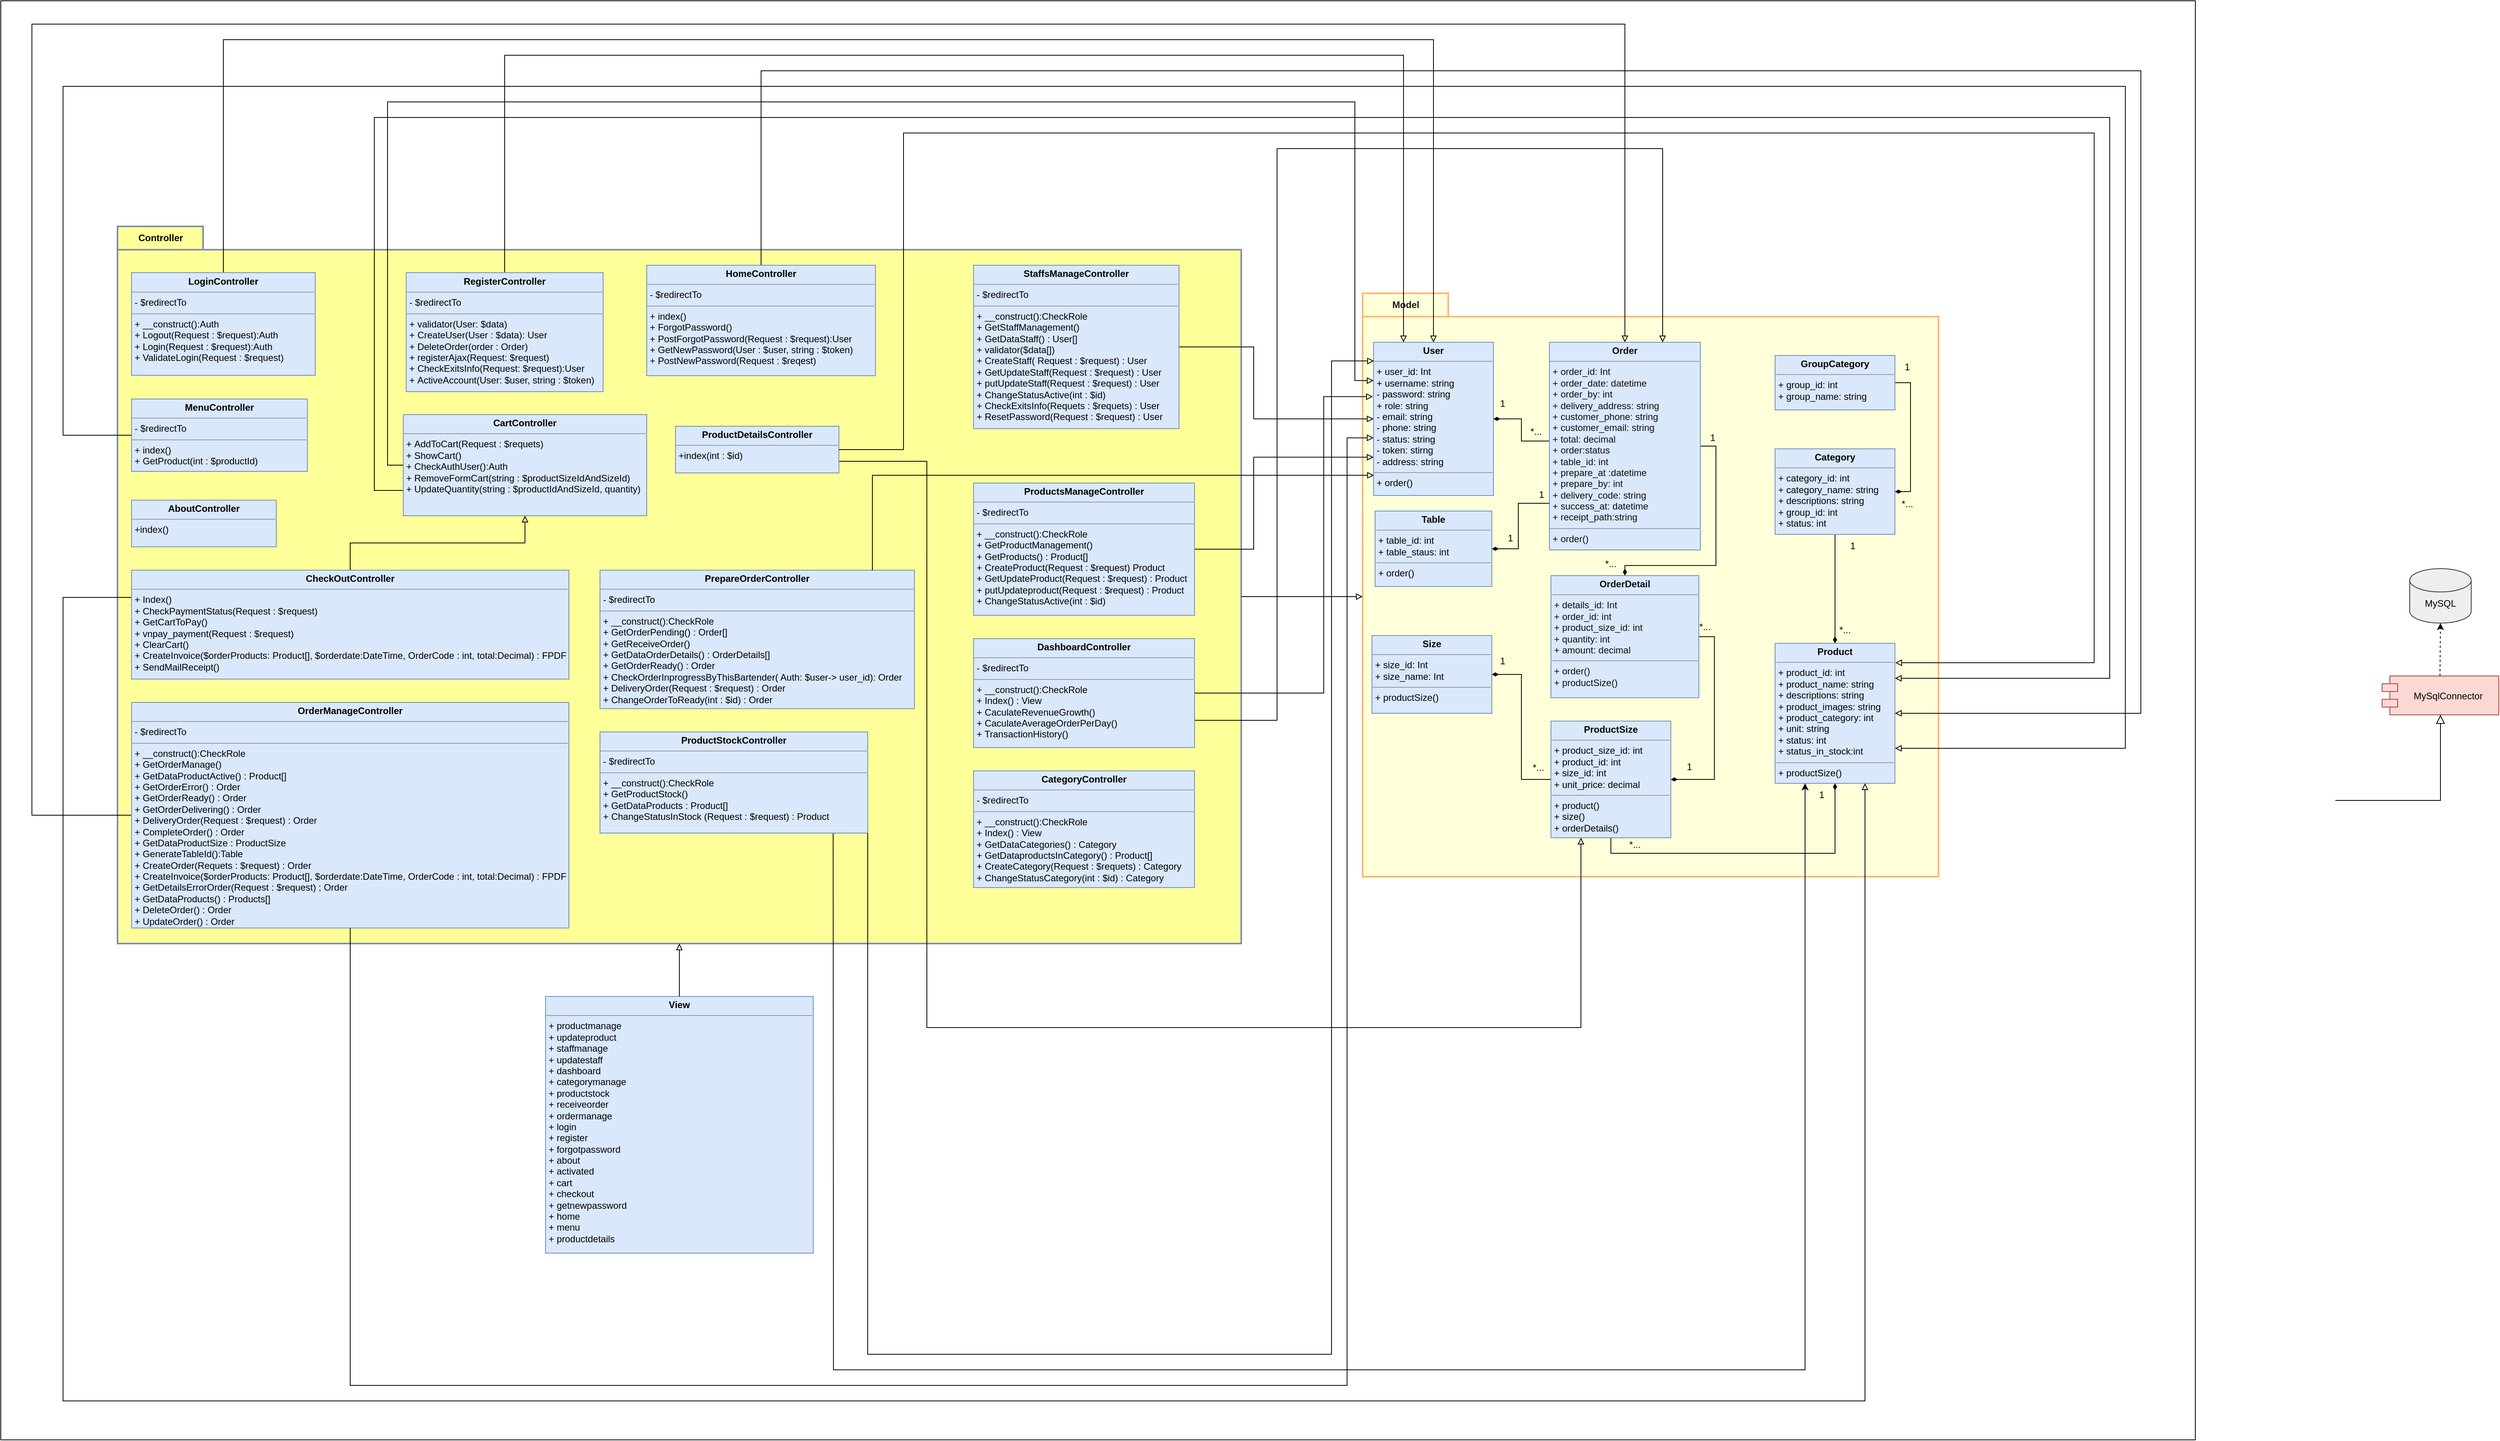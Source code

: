 <mxfile version="24.2.5" type="device" pages="6">
  <diagram name="ClassDiagram" id="-7XOzJVZ0utH9RwZxgPv">
    <mxGraphModel dx="2933" dy="1907" grid="1" gridSize="10" guides="1" tooltips="1" connect="1" arrows="1" fold="1" page="1" pageScale="1" pageWidth="850" pageHeight="1100" math="0" shadow="0">
      <root>
        <mxCell id="0" />
        <mxCell id="1" parent="0" />
        <mxCell id="znovzex7lM7x_5rTentz-1" value="" style="rounded=0;whiteSpace=wrap;html=1;" parent="1" vertex="1">
          <mxGeometry x="50" y="570" width="2820" height="1850" as="geometry" />
        </mxCell>
        <mxCell id="znovzex7lM7x_5rTentz-50" value="&lt;font color=&quot;#1d1b1b&quot;&gt;Model&lt;/font&gt;" style="shape=folder;fontStyle=1;tabWidth=110;tabHeight=30;tabPosition=left;html=1;boundedLbl=1;labelInHeader=1;container=0;collapsible=0;recursiveResize=0;fillColor=#FFFFD9;strokeColor=#FFB570;strokeWidth=2;" parent="1" vertex="1">
          <mxGeometry x="1800" y="946" width="740" height="750" as="geometry" />
        </mxCell>
        <mxCell id="znovzex7lM7x_5rTentz-51" value="&lt;p style=&quot;margin:0px;margin-top:4px;text-align:center;&quot;&gt;&lt;b&gt;Table&lt;/b&gt;&lt;/p&gt;&lt;hr size=&quot;1&quot;&gt;&lt;p style=&quot;margin:0px;margin-left:4px;&quot;&gt;&lt;font color=&quot;#000000&quot;&gt;+ table_id: int&lt;/font&gt;&lt;/p&gt;&lt;p style=&quot;margin:0px;margin-left:4px;&quot;&gt;&lt;font color=&quot;#000000&quot;&gt;+ table_staus: int&lt;/font&gt;&lt;/p&gt;&lt;hr size=&quot;1&quot;&gt;&lt;p style=&quot;margin:0px;margin-left:4px;&quot;&gt;&lt;font color=&quot;#000000&quot;&gt;+ order()&lt;/font&gt;&lt;/p&gt;" style="verticalAlign=top;align=left;overflow=fill;fontSize=12;fontFamily=Helvetica;html=1;fillColor=#dae8fc;strokeColor=#6c8ebf;container=0;" parent="1" vertex="1">
          <mxGeometry x="1816" y="1226" width="150" height="97" as="geometry" />
        </mxCell>
        <mxCell id="znovzex7lM7x_5rTentz-53" value="&lt;p style=&quot;margin:0px;margin-top:4px;text-align:center;&quot;&gt;&lt;b&gt;&lt;font color=&quot;#000000&quot;&gt;Product&lt;/font&gt;&lt;/b&gt;&lt;/p&gt;&lt;hr size=&quot;1&quot;&gt;&lt;p style=&quot;margin:0px;margin-left:4px;&quot;&gt;&lt;font color=&quot;#000000&quot;&gt;+ product_id: int&lt;/font&gt;&lt;/p&gt;&lt;p style=&quot;margin:0px;margin-left:4px;&quot;&gt;&lt;font color=&quot;#000000&quot;&gt;+ product_name: string&lt;/font&gt;&lt;/p&gt;&lt;p style=&quot;margin:0px;margin-left:4px;&quot;&gt;&lt;font color=&quot;#000000&quot;&gt;+ descriptions: string&lt;/font&gt;&lt;/p&gt;&lt;p style=&quot;margin:0px;margin-left:4px;&quot;&gt;&lt;font color=&quot;#000000&quot;&gt;+ product_images: string&lt;/font&gt;&lt;/p&gt;&lt;p style=&quot;margin:0px;margin-left:4px;&quot;&gt;&lt;font color=&quot;#000000&quot;&gt;+ product_category: int&lt;/font&gt;&lt;/p&gt;&lt;p style=&quot;margin:0px;margin-left:4px;&quot;&gt;&lt;font color=&quot;#000000&quot;&gt;+ unit: string&lt;/font&gt;&lt;/p&gt;&lt;p style=&quot;margin:0px;margin-left:4px;&quot;&gt;&lt;font color=&quot;#000000&quot;&gt;+ status: int&lt;/font&gt;&lt;/p&gt;&lt;p style=&quot;margin:0px;margin-left:4px;&quot;&gt;&lt;font color=&quot;#000000&quot;&gt;+ status_in_stock:int&lt;/font&gt;&lt;/p&gt;&lt;hr size=&quot;1&quot;&gt;&lt;p style=&quot;margin:0px;margin-left:4px;&quot;&gt;&lt;font color=&quot;#000000&quot;&gt;+ productSize()&amp;nbsp;&lt;/font&gt;&lt;/p&gt;" style="verticalAlign=top;align=left;overflow=fill;fontSize=12;fontFamily=Helvetica;html=1;fillColor=#dae8fc;strokeColor=#6c8ebf;container=0;" parent="1" vertex="1">
          <mxGeometry x="2330" y="1396" width="154" height="180" as="geometry" />
        </mxCell>
        <mxCell id="6juvwjMpt1TtoVzGZVpL-2" style="edgeStyle=orthogonalEdgeStyle;rounded=0;orthogonalLoop=1;jettySize=auto;html=1;entryX=1;entryY=0.5;entryDx=0;entryDy=0;endArrow=diamondThin;endFill=1;" parent="1" source="znovzex7lM7x_5rTentz-55" target="znovzex7lM7x_5rTentz-57" edge="1">
          <mxGeometry relative="1" as="geometry">
            <Array as="points">
              <mxPoint x="2004" y="1136" />
              <mxPoint x="2004" y="1108" />
            </Array>
          </mxGeometry>
        </mxCell>
        <mxCell id="6juvwjMpt1TtoVzGZVpL-9" style="edgeStyle=orthogonalEdgeStyle;rounded=0;orthogonalLoop=1;jettySize=auto;html=1;exitX=1;exitY=0.5;exitDx=0;exitDy=0;entryX=0.5;entryY=0;entryDx=0;entryDy=0;endArrow=diamondThin;endFill=1;" parent="1" source="znovzex7lM7x_5rTentz-55" target="znovzex7lM7x_5rTentz-71" edge="1">
          <mxGeometry relative="1" as="geometry" />
        </mxCell>
        <mxCell id="znovzex7lM7x_5rTentz-55" value="&lt;p style=&quot;margin:0px;margin-top:4px;text-align:center;&quot;&gt;&lt;b&gt;&lt;font color=&quot;#0d0d0d&quot;&gt;Order&lt;/font&gt;&lt;/b&gt;&lt;/p&gt;&lt;hr size=&quot;1&quot;&gt;&lt;p style=&quot;margin:0px;margin-left:4px;&quot;&gt;&lt;font color=&quot;#0d0d0d&quot;&gt;+ order_id: Int&amp;nbsp;&lt;/font&gt;&lt;/p&gt;&lt;p style=&quot;margin:0px;margin-left:4px;&quot;&gt;&lt;font color=&quot;#0d0d0d&quot;&gt;+ order_date: datetime&lt;/font&gt;&lt;/p&gt;&lt;p style=&quot;margin:0px;margin-left:4px;&quot;&gt;&lt;font color=&quot;#0d0d0d&quot;&gt;+ order_by: int&lt;/font&gt;&lt;/p&gt;&lt;p style=&quot;margin:0px;margin-left:4px;&quot;&gt;&lt;font color=&quot;#0d0d0d&quot;&gt;+ delivery_address: string&lt;/font&gt;&lt;/p&gt;&lt;p style=&quot;margin:0px;margin-left:4px;&quot;&gt;&lt;font color=&quot;#0d0d0d&quot;&gt;+ customer_phone: string&lt;/font&gt;&lt;/p&gt;&lt;p style=&quot;margin:0px;margin-left:4px;&quot;&gt;&lt;span style=&quot;color: rgb(13, 13, 13);&quot;&gt;+ customer_email: string&lt;/span&gt;&lt;font color=&quot;#0d0d0d&quot;&gt;&lt;br&gt;&lt;/font&gt;&lt;/p&gt;&lt;p style=&quot;margin:0px;margin-left:4px;&quot;&gt;&lt;font color=&quot;#0d0d0d&quot;&gt;+ total: decimal&lt;/font&gt;&lt;/p&gt;&lt;p style=&quot;margin:0px;margin-left:4px;&quot;&gt;&lt;font color=&quot;#0d0d0d&quot;&gt;+ order:status&lt;/font&gt;&lt;/p&gt;&lt;p style=&quot;margin:0px;margin-left:4px;&quot;&gt;&lt;font color=&quot;#0d0d0d&quot;&gt;+ table_id: int&lt;/font&gt;&lt;/p&gt;&lt;p style=&quot;margin:0px;margin-left:4px;&quot;&gt;&lt;font color=&quot;#0d0d0d&quot;&gt;+ prepare_at :datetime&lt;/font&gt;&lt;/p&gt;&lt;p style=&quot;margin:0px;margin-left:4px;&quot;&gt;&lt;font color=&quot;#0d0d0d&quot;&gt;+ prepare_by: int&lt;/font&gt;&lt;/p&gt;&lt;p style=&quot;margin:0px;margin-left:4px;&quot;&gt;&lt;font color=&quot;#0d0d0d&quot;&gt;+ delivery_code: string&lt;/font&gt;&lt;/p&gt;&lt;p style=&quot;margin:0px;margin-left:4px;&quot;&gt;&lt;font color=&quot;#0d0d0d&quot;&gt;+ success_at: datetime&lt;/font&gt;&lt;/p&gt;&lt;p style=&quot;margin:0px;margin-left:4px;&quot;&gt;&lt;font color=&quot;#0d0d0d&quot;&gt;+ receipt_path:string&lt;/font&gt;&lt;/p&gt;&lt;hr size=&quot;1&quot;&gt;&lt;p style=&quot;margin:0px;margin-left:4px;&quot;&gt;&lt;span style=&quot;background-color: initial;&quot;&gt;&lt;font color=&quot;#0d0d0d&quot;&gt;+ order()&lt;/font&gt;&lt;/span&gt;&lt;br&gt;&lt;/p&gt;" style="verticalAlign=top;align=left;overflow=fill;fontSize=12;fontFamily=Helvetica;html=1;fillColor=#dae8fc;strokeColor=#6c8ebf;container=0;" parent="1" vertex="1">
          <mxGeometry x="2040" y="1009" width="194" height="267" as="geometry" />
        </mxCell>
        <mxCell id="znovzex7lM7x_5rTentz-57" value="&lt;p style=&quot;margin:0px;margin-top:4px;text-align:center;&quot;&gt;&lt;b&gt;User&lt;/b&gt;&lt;/p&gt;&lt;hr size=&quot;1&quot;&gt;&lt;p style=&quot;margin:0px;margin-left:4px;&quot;&gt;&lt;font color=&quot;#000000&quot;&gt;+ user_id: Int&lt;/font&gt;&lt;/p&gt;&lt;p style=&quot;margin:0px;margin-left:4px;&quot;&gt;&lt;font color=&quot;#000000&quot;&gt;+ username: string&lt;/font&gt;&lt;/p&gt;&lt;p style=&quot;margin:0px;margin-left:4px;&quot;&gt;&lt;font color=&quot;#000000&quot;&gt;- password: string&lt;/font&gt;&lt;/p&gt;&lt;p style=&quot;margin:0px;margin-left:4px;&quot;&gt;&lt;font color=&quot;#000000&quot;&gt;+ role: string&lt;/font&gt;&lt;/p&gt;&lt;p style=&quot;margin:0px;margin-left:4px;&quot;&gt;&lt;font color=&quot;#000000&quot;&gt;- email: string&lt;/font&gt;&lt;/p&gt;&lt;p style=&quot;margin:0px;margin-left:4px;&quot;&gt;- phone: string&lt;/p&gt;&lt;p style=&quot;margin:0px;margin-left:4px;&quot;&gt;- status: string&lt;/p&gt;&lt;p style=&quot;margin:0px;margin-left:4px;&quot;&gt;- token: stirng&lt;/p&gt;&lt;p style=&quot;margin:0px;margin-left:4px;&quot;&gt;- address: string&lt;/p&gt;&lt;hr size=&quot;1&quot;&gt;&lt;p style=&quot;margin:0px;margin-left:4px;&quot;&gt;&lt;font color=&quot;#000000&quot;&gt;+ order()&amp;nbsp;&lt;/font&gt;&lt;/p&gt;" style="verticalAlign=top;align=left;overflow=fill;fontSize=12;fontFamily=Helvetica;html=1;fillColor=#dae8fc;strokeColor=#6c8ebf;container=0;" parent="1" vertex="1">
          <mxGeometry x="1814" y="1009" width="154" height="197" as="geometry" />
        </mxCell>
        <mxCell id="znovzex7lM7x_5rTentz-59" value="&lt;p style=&quot;margin:0px;margin-top:4px;text-align:center;&quot;&gt;&lt;b&gt;Size&lt;/b&gt;&lt;/p&gt;&lt;hr size=&quot;1&quot;&gt;&lt;p style=&quot;margin:0px;margin-left:4px;&quot;&gt;&lt;font color=&quot;#000000&quot;&gt;+ size_id: Int&lt;/font&gt;&lt;/p&gt;&lt;p style=&quot;margin:0px;margin-left:4px;&quot;&gt;&lt;font color=&quot;#000000&quot;&gt;+ size_name: Int&lt;/font&gt;&lt;/p&gt;&lt;hr size=&quot;1&quot;&gt;&lt;p style=&quot;margin:0px;margin-left:4px;&quot;&gt;&lt;font color=&quot;#000000&quot;&gt;+ productSize()&lt;/font&gt;&lt;span style=&quot;background-color: initial;&quot;&gt;&amp;nbsp;&lt;/span&gt;&lt;/p&gt;" style="verticalAlign=top;align=left;overflow=fill;fontSize=12;fontFamily=Helvetica;html=1;fillColor=#dae8fc;strokeColor=#6c8ebf;container=0;" parent="1" vertex="1">
          <mxGeometry x="1812" y="1386" width="154" height="100" as="geometry" />
        </mxCell>
        <mxCell id="6juvwjMpt1TtoVzGZVpL-4" style="edgeStyle=orthogonalEdgeStyle;rounded=0;orthogonalLoop=1;jettySize=auto;html=1;exitX=1;exitY=0.5;exitDx=0;exitDy=0;entryX=1;entryY=0.5;entryDx=0;entryDy=0;endArrow=diamondThin;endFill=1;" parent="1" source="znovzex7lM7x_5rTentz-71" target="znovzex7lM7x_5rTentz-72" edge="1">
          <mxGeometry relative="1" as="geometry" />
        </mxCell>
        <mxCell id="znovzex7lM7x_5rTentz-71" value="&lt;p style=&quot;margin:0px;margin-top:4px;text-align:center;&quot;&gt;&lt;b&gt;&lt;font color=&quot;#0d0d0d&quot;&gt;OrderDetail&lt;/font&gt;&lt;/b&gt;&lt;/p&gt;&lt;hr size=&quot;1&quot;&gt;&lt;p style=&quot;margin:0px;margin-left:4px;&quot;&gt;&lt;font color=&quot;#0d0d0d&quot;&gt;+ details_id: Int&amp;nbsp;&lt;/font&gt;&lt;/p&gt;&lt;p style=&quot;margin:0px;margin-left:4px;&quot;&gt;&lt;font color=&quot;#0d0d0d&quot;&gt;+ order_id: int&lt;/font&gt;&lt;/p&gt;&lt;p style=&quot;margin:0px;margin-left:4px;&quot;&gt;&lt;font color=&quot;#0d0d0d&quot;&gt;+ product_size_id: int&lt;/font&gt;&lt;/p&gt;&lt;p style=&quot;margin:0px;margin-left:4px;&quot;&gt;&lt;font color=&quot;#0d0d0d&quot;&gt;+ quantity: int&lt;/font&gt;&lt;/p&gt;&lt;p style=&quot;margin:0px;margin-left:4px;&quot;&gt;&lt;font color=&quot;#0d0d0d&quot;&gt;+ amount: decimal&lt;/font&gt;&lt;/p&gt;&lt;hr size=&quot;1&quot;&gt;&lt;p style=&quot;margin:0px;margin-left:4px;&quot;&gt;&lt;span style=&quot;background-color: initial;&quot;&gt;&lt;font color=&quot;#0d0d0d&quot;&gt;+ order()&lt;/font&gt;&lt;/span&gt;&lt;br&gt;&lt;/p&gt;&lt;p style=&quot;margin:0px;margin-left:4px;&quot;&gt;&lt;span style=&quot;background-color: initial;&quot;&gt;&lt;font color=&quot;#0d0d0d&quot;&gt;+ productSize()&lt;/font&gt;&lt;/span&gt;&lt;/p&gt;" style="verticalAlign=top;align=left;overflow=fill;fontSize=12;fontFamily=Helvetica;html=1;fillColor=#dae8fc;strokeColor=#6c8ebf;container=0;" parent="1" vertex="1">
          <mxGeometry x="2042" y="1309" width="190" height="157" as="geometry" />
        </mxCell>
        <mxCell id="6juvwjMpt1TtoVzGZVpL-11" style="edgeStyle=orthogonalEdgeStyle;rounded=0;orthogonalLoop=1;jettySize=auto;html=1;exitX=0.5;exitY=1;exitDx=0;exitDy=0;entryX=0.5;entryY=1;entryDx=0;entryDy=0;endArrow=diamondThin;endFill=1;" parent="1" source="znovzex7lM7x_5rTentz-72" target="znovzex7lM7x_5rTentz-53" edge="1">
          <mxGeometry relative="1" as="geometry" />
        </mxCell>
        <mxCell id="6juvwjMpt1TtoVzGZVpL-12" style="edgeStyle=orthogonalEdgeStyle;rounded=0;orthogonalLoop=1;jettySize=auto;html=1;exitX=0;exitY=0.5;exitDx=0;exitDy=0;entryX=1;entryY=0.5;entryDx=0;entryDy=0;endArrow=diamondThin;endFill=1;" parent="1" source="znovzex7lM7x_5rTentz-72" target="znovzex7lM7x_5rTentz-59" edge="1">
          <mxGeometry relative="1" as="geometry" />
        </mxCell>
        <mxCell id="znovzex7lM7x_5rTentz-72" value="&lt;p style=&quot;margin:0px;margin-top:4px;text-align:center;&quot;&gt;&lt;b&gt;&lt;font color=&quot;#000000&quot;&gt;ProductSize&lt;/font&gt;&lt;/b&gt;&lt;/p&gt;&lt;hr size=&quot;1&quot;&gt;&lt;p style=&quot;margin:0px;margin-left:4px;&quot;&gt;&lt;font color=&quot;#000000&quot;&gt;+ product_size_id: int&lt;/font&gt;&lt;/p&gt;&lt;p style=&quot;margin:0px;margin-left:4px;&quot;&gt;&lt;font color=&quot;#000000&quot;&gt;+ product_id: int&lt;/font&gt;&lt;/p&gt;&lt;p style=&quot;margin:0px;margin-left:4px;&quot;&gt;&lt;font color=&quot;#000000&quot;&gt;+ size_id: int&lt;/font&gt;&lt;/p&gt;&lt;p style=&quot;margin:0px;margin-left:4px;&quot;&gt;&lt;font color=&quot;#000000&quot;&gt;+ unit_price: decimal&lt;/font&gt;&lt;/p&gt;&lt;hr size=&quot;1&quot;&gt;&lt;p style=&quot;margin:0px;margin-left:4px;&quot;&gt;&lt;font color=&quot;#000000&quot;&gt;+ product()&lt;/font&gt;&lt;/p&gt;&lt;p style=&quot;margin:0px;margin-left:4px;&quot;&gt;&lt;font color=&quot;#000000&quot;&gt;+ size()&lt;/font&gt;&lt;/p&gt;&lt;p style=&quot;margin:0px;margin-left:4px;&quot;&gt;&lt;font color=&quot;#000000&quot;&gt;+ orderDetails()&amp;nbsp;&lt;/font&gt;&lt;/p&gt;" style="verticalAlign=top;align=left;overflow=fill;fontSize=12;fontFamily=Helvetica;html=1;fillColor=#dae8fc;strokeColor=#6c8ebf;container=0;" parent="1" vertex="1">
          <mxGeometry x="2042" y="1496" width="154" height="150" as="geometry" />
        </mxCell>
        <mxCell id="6juvwjMpt1TtoVzGZVpL-8" style="edgeStyle=orthogonalEdgeStyle;rounded=0;orthogonalLoop=1;jettySize=auto;html=1;exitX=0.5;exitY=1;exitDx=0;exitDy=0;entryX=0.5;entryY=0;entryDx=0;entryDy=0;endArrow=diamondThin;endFill=1;" parent="1" source="znovzex7lM7x_5rTentz-73" target="znovzex7lM7x_5rTentz-53" edge="1">
          <mxGeometry relative="1" as="geometry" />
        </mxCell>
        <mxCell id="znovzex7lM7x_5rTentz-73" value="&lt;p style=&quot;margin:0px;margin-top:4px;text-align:center;&quot;&gt;&lt;b&gt;Category&lt;/b&gt;&lt;/p&gt;&lt;hr size=&quot;1&quot;&gt;&lt;p style=&quot;margin:0px;margin-left:4px;&quot;&gt;&lt;font color=&quot;#000000&quot;&gt;+ category_id: int&lt;/font&gt;&lt;/p&gt;&lt;p style=&quot;margin:0px;margin-left:4px;&quot;&gt;&lt;font color=&quot;#000000&quot;&gt;+ category_name: string&lt;/font&gt;&lt;/p&gt;&lt;p style=&quot;margin:0px;margin-left:4px;&quot;&gt;&lt;font color=&quot;#000000&quot;&gt;+ descriptions: string&lt;/font&gt;&lt;/p&gt;&lt;p style=&quot;margin:0px;margin-left:4px;&quot;&gt;&lt;font color=&quot;#000000&quot;&gt;+ group_id: int&lt;/font&gt;&lt;/p&gt;&lt;p style=&quot;margin:0px;margin-left:4px;&quot;&gt;&lt;font color=&quot;#000000&quot;&gt;+ status: int&lt;/font&gt;&lt;span style=&quot;background-color: initial;&quot;&gt;&amp;nbsp;&lt;/span&gt;&lt;/p&gt;" style="verticalAlign=top;align=left;overflow=fill;fontSize=12;fontFamily=Helvetica;html=1;fillColor=#dae8fc;strokeColor=#6c8ebf;container=0;" parent="1" vertex="1">
          <mxGeometry x="2330" y="1146" width="154" height="110" as="geometry" />
        </mxCell>
        <mxCell id="6juvwjMpt1TtoVzGZVpL-7" style="edgeStyle=orthogonalEdgeStyle;rounded=0;orthogonalLoop=1;jettySize=auto;html=1;exitX=1;exitY=0.5;exitDx=0;exitDy=0;entryX=1;entryY=0.5;entryDx=0;entryDy=0;endArrow=diamondThin;endFill=1;" parent="1" source="znovzex7lM7x_5rTentz-74" target="znovzex7lM7x_5rTentz-73" edge="1">
          <mxGeometry relative="1" as="geometry" />
        </mxCell>
        <mxCell id="znovzex7lM7x_5rTentz-74" value="&lt;p style=&quot;margin:0px;margin-top:4px;text-align:center;&quot;&gt;&lt;b&gt;GroupCategory&lt;/b&gt;&lt;/p&gt;&lt;hr size=&quot;1&quot;&gt;&lt;p style=&quot;margin:0px;margin-left:4px;&quot;&gt;&lt;font color=&quot;#000000&quot;&gt;+ group_id: int&lt;/font&gt;&lt;/p&gt;&lt;p style=&quot;margin:0px;margin-left:4px;&quot;&gt;&lt;font color=&quot;#000000&quot;&gt;+ group_name: string&lt;/font&gt;&lt;/p&gt;&lt;p style=&quot;margin:0px;margin-left:4px;&quot;&gt;&lt;br&gt;&lt;/p&gt;" style="verticalAlign=top;align=left;overflow=fill;fontSize=12;fontFamily=Helvetica;html=1;fillColor=#dae8fc;strokeColor=#6c8ebf;container=0;" parent="1" vertex="1">
          <mxGeometry x="2330" y="1026" width="154" height="70" as="geometry" />
        </mxCell>
        <mxCell id="6juvwjMpt1TtoVzGZVpL-1" style="edgeStyle=orthogonalEdgeStyle;rounded=0;orthogonalLoop=1;jettySize=auto;html=1;entryX=1;entryY=0.5;entryDx=0;entryDy=0;endArrow=diamondThin;endFill=1;" parent="1" source="znovzex7lM7x_5rTentz-55" target="znovzex7lM7x_5rTentz-51" edge="1">
          <mxGeometry relative="1" as="geometry">
            <Array as="points">
              <mxPoint x="2000" y="1216" />
              <mxPoint x="2000" y="1275" />
            </Array>
          </mxGeometry>
        </mxCell>
        <mxCell id="6juvwjMpt1TtoVzGZVpL-45" value="&lt;p style=&quot;margin:0px;margin-top:4px;text-align:center;&quot;&gt;&lt;b&gt;View&lt;/b&gt;&lt;/p&gt;&lt;hr size=&quot;1&quot;&gt;&lt;p style=&quot;margin:0px;margin-left:4px;&quot;&gt;&lt;font color=&quot;#000000&quot;&gt;+ productmanage&lt;/font&gt;&lt;/p&gt;&lt;p style=&quot;margin:0px;margin-left:4px;&quot;&gt;&lt;font color=&quot;#000000&quot;&gt;+ updateproduct&lt;/font&gt;&lt;/p&gt;&lt;p style=&quot;margin:0px;margin-left:4px;&quot;&gt;&lt;font color=&quot;#000000&quot;&gt;+ staffmanage&lt;/font&gt;&lt;/p&gt;&lt;p style=&quot;margin:0px;margin-left:4px;&quot;&gt;&lt;font color=&quot;#000000&quot;&gt;+ updatestaff&lt;/font&gt;&lt;/p&gt;&lt;p style=&quot;margin:0px;margin-left:4px;&quot;&gt;&lt;font color=&quot;#000000&quot;&gt;+ dashboard&lt;/font&gt;&lt;/p&gt;&lt;p style=&quot;margin:0px;margin-left:4px;&quot;&gt;&lt;font color=&quot;#000000&quot;&gt;+ categorymanage&lt;/font&gt;&lt;/p&gt;&lt;p style=&quot;margin:0px;margin-left:4px;&quot;&gt;&lt;font color=&quot;#000000&quot;&gt;+ productstock&lt;/font&gt;&lt;/p&gt;&lt;p style=&quot;margin:0px;margin-left:4px;&quot;&gt;+ receiveorder&lt;/p&gt;&lt;p style=&quot;margin:0px;margin-left:4px;&quot;&gt;+ ordermanage&lt;/p&gt;&lt;p style=&quot;margin:0px;margin-left:4px;&quot;&gt;+ login&lt;/p&gt;&lt;p style=&quot;margin:0px;margin-left:4px;&quot;&gt;+ register&lt;/p&gt;&lt;p style=&quot;margin:0px;margin-left:4px;&quot;&gt;+ forgotpassword&lt;/p&gt;&lt;p style=&quot;margin:0px;margin-left:4px;&quot;&gt;+ about&lt;/p&gt;&lt;p style=&quot;margin:0px;margin-left:4px;&quot;&gt;+ activated&lt;/p&gt;&lt;p style=&quot;margin:0px;margin-left:4px;&quot;&gt;+ cart&lt;/p&gt;&lt;p style=&quot;margin:0px;margin-left:4px;&quot;&gt;+ checkout&lt;/p&gt;&lt;p style=&quot;margin:0px;margin-left:4px;&quot;&gt;+ getnewpassword&lt;/p&gt;&lt;p style=&quot;margin:0px;margin-left:4px;&quot;&gt;+ home&lt;/p&gt;&lt;p style=&quot;margin:0px;margin-left:4px;&quot;&gt;+ menu&lt;/p&gt;&lt;p style=&quot;margin:0px;margin-left:4px;&quot;&gt;+ productdetails&lt;/p&gt;&lt;p style=&quot;margin:0px;margin-left:4px;&quot;&gt;&amp;nbsp;&lt;/p&gt;" style="verticalAlign=top;align=left;overflow=fill;fontSize=12;fontFamily=Helvetica;html=1;fillColor=#dae8fc;strokeColor=#6c8ebf;container=0;" parent="1" vertex="1">
          <mxGeometry x="750" y="1850" width="344" height="330" as="geometry" />
        </mxCell>
        <mxCell id="znovzex7lM7x_5rTentz-5" value="&lt;font color=&quot;#000000&quot;&gt;Controller&lt;/font&gt;" style="shape=folder;fontStyle=1;tabWidth=110;tabHeight=30;tabPosition=left;html=1;boundedLbl=1;labelInHeader=1;container=0;collapsible=0;recursiveResize=0;fillColor=#FFFF99;strokeColor=#7F89B0;strokeWidth=2;" parent="1" vertex="1">
          <mxGeometry x="200" y="860" width="1444" height="922" as="geometry" />
        </mxCell>
        <mxCell id="znovzex7lM7x_5rTentz-13" value="&lt;p style=&quot;margin:0px;margin-top:4px;text-align:center;&quot;&gt;&lt;b&gt;MenuController&lt;/b&gt;&lt;/p&gt;&lt;hr size=&quot;1&quot;&gt;&lt;p style=&quot;margin:0px;margin-left:4px;&quot;&gt;&lt;font color=&quot;#000000&quot;&gt;-&lt;/font&gt;&lt;span style=&quot;background-color: initial;&quot;&gt;&amp;nbsp;$redirectTo&lt;/span&gt;&lt;/p&gt;&lt;hr size=&quot;1&quot;&gt;&lt;p style=&quot;margin:0px;margin-left:4px;&quot;&gt;&lt;font color=&quot;#000000&quot;&gt;+ index()&lt;/font&gt;&lt;/p&gt;&lt;p style=&quot;border-color: var(--border-color); margin: 0px 0px 0px 4px;&quot;&gt;&lt;font style=&quot;border-color: var(--border-color);&quot; color=&quot;#000000&quot;&gt;+ GetProduct(int : $productId)&lt;/font&gt;&lt;/p&gt;" style="verticalAlign=top;align=left;overflow=fill;fontSize=12;fontFamily=Helvetica;html=1;fillColor=#dae8fc;strokeColor=#6c8ebf;container=0;" parent="1" vertex="1">
          <mxGeometry x="218" y="1082" width="226" height="93" as="geometry" />
        </mxCell>
        <mxCell id="_bL9qt0bH-fR4dCFAuoq-8" style="edgeStyle=orthogonalEdgeStyle;rounded=0;orthogonalLoop=1;jettySize=auto;html=1;exitX=0;exitY=0.75;exitDx=0;exitDy=0;entryX=1;entryY=0.25;entryDx=0;entryDy=0;endArrow=block;endFill=0;" edge="1" parent="1" source="znovzex7lM7x_5rTentz-14" target="znovzex7lM7x_5rTentz-53">
          <mxGeometry relative="1" as="geometry">
            <Array as="points">
              <mxPoint x="530" y="1199" />
              <mxPoint x="530" y="720" />
              <mxPoint x="2760" y="720" />
              <mxPoint x="2760" y="1441" />
            </Array>
          </mxGeometry>
        </mxCell>
        <mxCell id="znovzex7lM7x_5rTentz-14" value="&lt;p style=&quot;margin:0px;margin-top:4px;text-align:center;&quot;&gt;&lt;b&gt;CartController&lt;/b&gt;&lt;/p&gt;&lt;hr size=&quot;1&quot;&gt;&lt;p style=&quot;margin:0px;margin-left:4px;&quot;&gt;&lt;font style=&quot;background-color: initial;&quot; color=&quot;#000000&quot;&gt;+&amp;nbsp;&lt;/font&gt;&lt;span style=&quot;background-color: initial;&quot;&gt;AddToCart(Request : $requets)&lt;/span&gt;&lt;/p&gt;&lt;p style=&quot;margin:0px;margin-left:4px;&quot;&gt;+ ShowCart()&lt;br&gt;&lt;/p&gt;&lt;p style=&quot;margin:0px;margin-left:4px;&quot;&gt;+ CheckAuthUser():Auth&lt;/p&gt;&lt;p style=&quot;margin:0px;margin-left:4px;&quot;&gt;+ RemoveFormCart(string : $productSizeIdAndSizeId)&lt;/p&gt;&lt;p style=&quot;margin:0px;margin-left:4px;&quot;&gt;+ UpdateQuantity(string : $productIdAndSizeId, quantity)&lt;/p&gt;" style="verticalAlign=top;align=left;overflow=fill;fontSize=12;fontFamily=Helvetica;html=1;fillColor=#dae8fc;strokeColor=#6c8ebf;container=0;" parent="1" vertex="1">
          <mxGeometry x="567.25" y="1102" width="312.75" height="130" as="geometry" />
        </mxCell>
        <mxCell id="_bL9qt0bH-fR4dCFAuoq-2" style="edgeStyle=orthogonalEdgeStyle;rounded=0;orthogonalLoop=1;jettySize=auto;html=1;exitX=0.5;exitY=0;exitDx=0;exitDy=0;entryX=0.25;entryY=0;entryDx=0;entryDy=0;endArrow=block;endFill=0;" edge="1" parent="1" source="znovzex7lM7x_5rTentz-15" target="znovzex7lM7x_5rTentz-57">
          <mxGeometry relative="1" as="geometry">
            <Array as="points">
              <mxPoint x="697" y="640" />
              <mxPoint x="1852" y="640" />
            </Array>
          </mxGeometry>
        </mxCell>
        <mxCell id="znovzex7lM7x_5rTentz-15" value="&lt;p style=&quot;margin:0px;margin-top:4px;text-align:center;&quot;&gt;&lt;b&gt;RegisterController&lt;/b&gt;&lt;/p&gt;&lt;hr size=&quot;1&quot;&gt;&lt;p style=&quot;margin:0px;margin-left:4px;&quot;&gt;- $redirectTo&lt;/p&gt;&lt;hr size=&quot;1&quot;&gt;&lt;p style=&quot;margin:0px;margin-left:4px;&quot;&gt;&lt;font color=&quot;#000000&quot;&gt;+ validator(User: $data)&lt;/font&gt;&lt;/p&gt;&lt;p style=&quot;margin:0px;margin-left:4px;&quot;&gt;&lt;font color=&quot;#000000&quot;&gt;+ CreateUser(User : $data): User&lt;/font&gt;&lt;/p&gt;&lt;p style=&quot;margin:0px;margin-left:4px;&quot;&gt;&lt;font color=&quot;#000000&quot;&gt;+ DeleteOrder(order : Order)&lt;/font&gt;&lt;/p&gt;&lt;p style=&quot;margin:0px;margin-left:4px;&quot;&gt;&lt;font color=&quot;#000000&quot;&gt;+ registerAjax(Request: $request)&lt;/font&gt;&lt;/p&gt;&lt;p style=&quot;margin:0px;margin-left:4px;&quot;&gt;&lt;font color=&quot;#000000&quot;&gt;+ CheckExitsInfo(Request: $request):User&lt;/font&gt;&lt;/p&gt;&lt;p style=&quot;margin:0px;margin-left:4px;&quot;&gt;&lt;font color=&quot;#000000&quot;&gt;+&amp;nbsp;&lt;/font&gt;ActiveAccount(User: $user, string : $token)&lt;/p&gt;&lt;p style=&quot;margin:0px;margin-left:4px;&quot;&gt;&lt;br&gt;&lt;/p&gt;" style="verticalAlign=top;align=left;overflow=fill;fontSize=12;fontFamily=Helvetica;html=1;fillColor=#dae8fc;strokeColor=#6c8ebf;container=0;" parent="1" vertex="1">
          <mxGeometry x="571" y="919.5" width="253" height="153" as="geometry" />
        </mxCell>
        <mxCell id="_bL9qt0bH-fR4dCFAuoq-3" style="edgeStyle=orthogonalEdgeStyle;rounded=0;orthogonalLoop=1;jettySize=auto;html=1;exitX=0.5;exitY=0;exitDx=0;exitDy=0;entryX=1;entryY=0.5;entryDx=0;entryDy=0;endArrow=block;endFill=0;" edge="1" parent="1" source="znovzex7lM7x_5rTentz-16" target="znovzex7lM7x_5rTentz-53">
          <mxGeometry relative="1" as="geometry">
            <Array as="points">
              <mxPoint x="1027" y="660" />
              <mxPoint x="2800" y="660" />
              <mxPoint x="2800" y="1486" />
            </Array>
          </mxGeometry>
        </mxCell>
        <mxCell id="znovzex7lM7x_5rTentz-16" value="&lt;p style=&quot;margin:0px;margin-top:4px;text-align:center;&quot;&gt;&lt;b&gt;HomeController&lt;/b&gt;&lt;/p&gt;&lt;hr size=&quot;1&quot;&gt;&lt;p style=&quot;margin:0px;margin-left:4px;&quot;&gt;- $redirectTo&lt;br&gt;&lt;/p&gt;&lt;hr size=&quot;1&quot;&gt;&lt;p style=&quot;margin:0px;margin-left:4px;&quot;&gt;+ index()&lt;/p&gt;&lt;p style=&quot;margin:0px;margin-left:4px;&quot;&gt;+ ForgotPassword()&lt;/p&gt;&lt;p style=&quot;margin:0px;margin-left:4px;&quot;&gt;+ PostForgotPassword(Request : $request):User&lt;/p&gt;&lt;p style=&quot;margin:0px;margin-left:4px;&quot;&gt;+ GetNewPassword(User : $user, string : $token)&lt;/p&gt;&lt;p style=&quot;margin:0px;margin-left:4px;&quot;&gt;+ PostNewPassword(Request : $reqest)&lt;/p&gt;&lt;div&gt;&lt;span style=&quot;border-color: var(--border-color); background-color: initial;&quot;&gt;&lt;br&gt;&lt;/span&gt;&lt;/div&gt;&lt;div&gt;&lt;span style=&quot;border-color: var(--border-color); background-color: initial;&quot;&gt;&lt;br&gt;&lt;/span&gt;&lt;/div&gt;" style="verticalAlign=top;align=left;overflow=fill;fontSize=12;fontFamily=Helvetica;html=1;fillColor=#dae8fc;strokeColor=#6c8ebf;container=0;" parent="1" vertex="1">
          <mxGeometry x="880" y="910" width="294" height="142" as="geometry" />
        </mxCell>
        <mxCell id="_bL9qt0bH-fR4dCFAuoq-1" style="edgeStyle=orthogonalEdgeStyle;rounded=0;orthogonalLoop=1;jettySize=auto;html=1;exitX=0.5;exitY=0;exitDx=0;exitDy=0;entryX=0.5;entryY=0;entryDx=0;entryDy=0;endArrow=block;endFill=0;" edge="1" parent="1" source="znovzex7lM7x_5rTentz-17" target="znovzex7lM7x_5rTentz-57">
          <mxGeometry relative="1" as="geometry">
            <Array as="points">
              <mxPoint x="336" y="620" />
              <mxPoint x="1891" y="620" />
            </Array>
          </mxGeometry>
        </mxCell>
        <mxCell id="znovzex7lM7x_5rTentz-17" value="&lt;p style=&quot;margin:0px;margin-top:4px;text-align:center;&quot;&gt;&lt;b&gt;LoginController&lt;/b&gt;&lt;/p&gt;&lt;hr size=&quot;1&quot;&gt;&lt;p style=&quot;margin:0px;margin-left:4px;&quot;&gt;&lt;font color=&quot;#000000&quot;&gt;- $redirectTo&lt;/font&gt;&lt;/p&gt;&lt;hr size=&quot;1&quot;&gt;&lt;p style=&quot;margin:0px;margin-left:4px;&quot;&gt;&lt;font color=&quot;#000000&quot;&gt;+ __construct():Auth&lt;/font&gt;&lt;/p&gt;&lt;p style=&quot;margin:0px;margin-left:4px;&quot;&gt;&lt;font color=&quot;#000000&quot;&gt;+ Logout(Request : $request):Auth&lt;/font&gt;&lt;/p&gt;&lt;p style=&quot;margin:0px;margin-left:4px;&quot;&gt;+&amp;nbsp;Login(Request : $request):Auth&lt;/p&gt;&lt;p style=&quot;margin:0px;margin-left:4px;&quot;&gt;+ ValidateLogin(Request : $request)&lt;/p&gt;" style="verticalAlign=top;align=left;overflow=fill;fontSize=12;fontFamily=Helvetica;html=1;fillColor=#dae8fc;strokeColor=#6c8ebf;container=0;" parent="1" vertex="1">
          <mxGeometry x="218" y="919.5" width="236" height="132" as="geometry" />
        </mxCell>
        <mxCell id="znovzex7lM7x_5rTentz-18" value="&lt;p style=&quot;margin:0px;margin-top:4px;text-align:center;&quot;&gt;&lt;b&gt;AboutController&lt;/b&gt;&lt;/p&gt;&lt;hr size=&quot;1&quot;&gt;&lt;p style=&quot;margin:0px;margin-left:4px;&quot;&gt;+index()&lt;/p&gt;" style="verticalAlign=top;align=left;overflow=fill;fontSize=12;fontFamily=Helvetica;html=1;fillColor=#dae8fc;strokeColor=#6c8ebf;container=0;" parent="1" vertex="1">
          <mxGeometry x="218" y="1212" width="186" height="60" as="geometry" />
        </mxCell>
        <mxCell id="_bL9qt0bH-fR4dCFAuoq-10" style="edgeStyle=orthogonalEdgeStyle;rounded=0;orthogonalLoop=1;jettySize=auto;html=1;exitX=0.5;exitY=0;exitDx=0;exitDy=0;entryX=0.5;entryY=1;entryDx=0;entryDy=0;endArrow=block;endFill=0;" edge="1" parent="1" source="6juvwjMpt1TtoVzGZVpL-20" target="znovzex7lM7x_5rTentz-14">
          <mxGeometry relative="1" as="geometry" />
        </mxCell>
        <mxCell id="_bL9qt0bH-fR4dCFAuoq-14" style="edgeStyle=orthogonalEdgeStyle;rounded=0;orthogonalLoop=1;jettySize=auto;html=1;exitX=0;exitY=0.25;exitDx=0;exitDy=0;entryX=0.75;entryY=1;entryDx=0;entryDy=0;endArrow=block;endFill=0;" edge="1" parent="1" source="6juvwjMpt1TtoVzGZVpL-20" target="znovzex7lM7x_5rTentz-53">
          <mxGeometry relative="1" as="geometry">
            <Array as="points">
              <mxPoint x="130" y="1337" />
              <mxPoint x="130" y="2370" />
              <mxPoint x="2445" y="2370" />
            </Array>
          </mxGeometry>
        </mxCell>
        <mxCell id="6juvwjMpt1TtoVzGZVpL-20" value="&lt;p style=&quot;margin:0px;margin-top:4px;text-align:center;&quot;&gt;&lt;b&gt;CheckOutController&lt;/b&gt;&lt;/p&gt;&lt;hr size=&quot;1&quot;&gt;&lt;p style=&quot;margin:0px;margin-left:4px;&quot;&gt;&lt;font style=&quot;background-color: initial;&quot; color=&quot;#000000&quot;&gt;+&amp;nbsp;&lt;/font&gt;&lt;span style=&quot;background-color: initial;&quot;&gt;Index()&lt;/span&gt;&lt;/p&gt;&lt;p style=&quot;margin:0px;margin-left:4px;&quot;&gt;+ CheckPaymentStatus(Request : $request)&lt;br&gt;&lt;/p&gt;&lt;p style=&quot;margin:0px;margin-left:4px;&quot;&gt;+ GetCartToPay()&lt;/p&gt;&lt;p style=&quot;margin:0px;margin-left:4px;&quot;&gt;+ vnpay_payment(Request : $request)&lt;/p&gt;&lt;p style=&quot;margin:0px;margin-left:4px;&quot;&gt;+ ClearCart()&lt;/p&gt;&lt;p style=&quot;margin:0px;margin-left:4px;&quot;&gt;+ CreateInvoice($orderProducts: Product[], $orderdate:DateTime, OrderCode : int, total:Decimal) : FPDF&lt;/p&gt;&lt;p style=&quot;margin:0px;margin-left:4px;&quot;&gt;+ SendMailReceipt()&lt;/p&gt;" style="verticalAlign=top;align=left;overflow=fill;fontSize=12;fontFamily=Helvetica;html=1;fillColor=#dae8fc;strokeColor=#6c8ebf;container=0;" parent="1" vertex="1">
          <mxGeometry x="218" y="1302" width="562" height="140" as="geometry" />
        </mxCell>
        <mxCell id="_bL9qt0bH-fR4dCFAuoq-12" style="edgeStyle=orthogonalEdgeStyle;rounded=0;orthogonalLoop=1;jettySize=auto;html=1;exitX=1;exitY=0.75;exitDx=0;exitDy=0;entryX=0.25;entryY=1;entryDx=0;entryDy=0;endArrow=block;endFill=0;" edge="1" parent="1" source="6juvwjMpt1TtoVzGZVpL-22" target="znovzex7lM7x_5rTentz-72">
          <mxGeometry relative="1" as="geometry">
            <Array as="points">
              <mxPoint x="1240" y="1162" />
              <mxPoint x="1240" y="1890" />
              <mxPoint x="2081" y="1890" />
            </Array>
          </mxGeometry>
        </mxCell>
        <mxCell id="6juvwjMpt1TtoVzGZVpL-22" value="&lt;p style=&quot;margin:0px;margin-top:4px;text-align:center;&quot;&gt;&lt;b&gt;ProductDetailsController&lt;/b&gt;&lt;/p&gt;&lt;hr size=&quot;1&quot;&gt;&lt;p style=&quot;margin:0px;margin-left:4px;&quot;&gt;+index(int : $id)&lt;/p&gt;" style="verticalAlign=top;align=left;overflow=fill;fontSize=12;fontFamily=Helvetica;html=1;fillColor=#dae8fc;strokeColor=#6c8ebf;container=0;" parent="1" vertex="1">
          <mxGeometry x="917" y="1117" width="210" height="60" as="geometry" />
        </mxCell>
        <mxCell id="_bL9qt0bH-fR4dCFAuoq-15" style="edgeStyle=orthogonalEdgeStyle;rounded=0;orthogonalLoop=1;jettySize=auto;html=1;exitX=0;exitY=0.5;exitDx=0;exitDy=0;entryX=0.5;entryY=0;entryDx=0;entryDy=0;endArrow=block;endFill=0;" edge="1" parent="1" source="6juvwjMpt1TtoVzGZVpL-23" target="znovzex7lM7x_5rTentz-55">
          <mxGeometry relative="1" as="geometry">
            <Array as="points">
              <mxPoint x="90" y="1617" />
              <mxPoint x="90" y="600" />
              <mxPoint x="2137" y="600" />
            </Array>
          </mxGeometry>
        </mxCell>
        <mxCell id="6juvwjMpt1TtoVzGZVpL-23" value="&lt;p style=&quot;margin:0px;margin-top:4px;text-align:center;&quot;&gt;&lt;b&gt;OrderManageController&lt;/b&gt;&lt;/p&gt;&lt;hr size=&quot;1&quot;&gt;&lt;p style=&quot;margin:0px;margin-left:4px;&quot;&gt;&lt;font color=&quot;#000000&quot;&gt;- $redirectTo&lt;/font&gt;&lt;/p&gt;&lt;hr size=&quot;1&quot;&gt;&lt;p style=&quot;margin:0px;margin-left:4px;&quot;&gt;&lt;font color=&quot;#000000&quot;&gt;+ __construct():CheckRole&lt;/font&gt;&lt;/p&gt;&lt;p style=&quot;margin:0px;margin-left:4px;&quot;&gt;&lt;font color=&quot;#000000&quot;&gt;+ GetOrderManage()&amp;nbsp;&lt;/font&gt;&lt;/p&gt;&lt;p style=&quot;margin:0px;margin-left:4px;&quot;&gt;&lt;span style=&quot;background-color: initial;&quot;&gt;+ GetDataProductActive() : Product[]&lt;/span&gt;&lt;/p&gt;&lt;p style=&quot;margin:0px;margin-left:4px;&quot;&gt;+ GetOrderError() : Order&lt;/p&gt;&lt;p style=&quot;margin:0px;margin-left:4px;&quot;&gt;+ GetOrderReady() : Order&lt;/p&gt;&lt;p style=&quot;margin:0px;margin-left:4px;&quot;&gt;+ GetOrderDelivering() : Order&lt;/p&gt;&lt;p style=&quot;margin:0px;margin-left:4px;&quot;&gt;+ DeliveryOrder(Request : $request) : Order&lt;/p&gt;&lt;p style=&quot;margin:0px;margin-left:4px;&quot;&gt;+ CompleteOrder() : Order&lt;/p&gt;&lt;p style=&quot;margin:0px;margin-left:4px;&quot;&gt;+ GetDataProductSize : ProductSize&lt;/p&gt;&lt;p style=&quot;margin:0px;margin-left:4px;&quot;&gt;+ GenerateTableId():Table&lt;/p&gt;&lt;p style=&quot;margin:0px;margin-left:4px;&quot;&gt;+ CreateOrder(Requets : $request) : Order&lt;/p&gt;&lt;p style=&quot;margin:0px;margin-left:4px;&quot;&gt;+&lt;span style=&quot;background-color: initial;&quot;&gt;&amp;nbsp;CreateInvoice($orderProducts: Product[], $orderdate:DateTime, OrderCode : int, total:Decimal) : FPDF&lt;/span&gt;&lt;/p&gt;&lt;p style=&quot;margin:0px;margin-left:4px;&quot;&gt;&lt;span style=&quot;background-color: initial;&quot;&gt;+ GetDetailsErrorOrder(Request : $request) ; Order&lt;/span&gt;&lt;/p&gt;&lt;p style=&quot;margin:0px;margin-left:4px;&quot;&gt;&lt;span style=&quot;background-color: initial;&quot;&gt;+ GetDataProducts() : Products[]&lt;/span&gt;&lt;/p&gt;&lt;p style=&quot;margin:0px;margin-left:4px;&quot;&gt;+ DeleteOrder() : Order&lt;/p&gt;&lt;p style=&quot;margin:0px;margin-left:4px;&quot;&gt;+ UpdateOrder() : Order&lt;/p&gt;" style="verticalAlign=top;align=left;overflow=fill;fontSize=12;fontFamily=Helvetica;html=1;fillColor=#dae8fc;strokeColor=#6c8ebf;container=0;" parent="1" vertex="1">
          <mxGeometry x="218" y="1472" width="562" height="290" as="geometry" />
        </mxCell>
        <mxCell id="6juvwjMpt1TtoVzGZVpL-24" value="&lt;p style=&quot;margin:0px;margin-top:4px;text-align:center;&quot;&gt;&lt;b&gt;PrepareOrderController&lt;/b&gt;&lt;/p&gt;&lt;hr size=&quot;1&quot;&gt;&lt;p style=&quot;margin:0px;margin-left:4px;&quot;&gt;&lt;font color=&quot;#000000&quot;&gt;- $redirectTo&lt;/font&gt;&lt;/p&gt;&lt;hr size=&quot;1&quot;&gt;&lt;p style=&quot;margin:0px;margin-left:4px;&quot;&gt;&lt;font color=&quot;#000000&quot;&gt;+ __construct():CheckRole&lt;/font&gt;&lt;/p&gt;&lt;p style=&quot;margin:0px;margin-left:4px;&quot;&gt;&lt;font color=&quot;#000000&quot;&gt;+ GetOrderPending() : Order[]&amp;nbsp;&lt;/font&gt;&lt;/p&gt;&lt;p style=&quot;margin:0px;margin-left:4px;&quot;&gt;&lt;span style=&quot;background-color: initial;&quot;&gt;+ GetReceiveOrder()&lt;/span&gt;&lt;/p&gt;&lt;p style=&quot;margin:0px;margin-left:4px;&quot;&gt;+ GetDataOrderDetails() : OrderDetails[]&lt;/p&gt;&lt;p style=&quot;margin:0px;margin-left:4px;&quot;&gt;+ GetOrderReady() : Order&lt;/p&gt;&lt;p style=&quot;margin:0px;margin-left:4px;&quot;&gt;+ CheckOrderInprogressByThisBartender( Auth: $user-&amp;gt; user_id): Order&lt;/p&gt;&lt;p style=&quot;margin:0px;margin-left:4px;&quot;&gt;+ DeliveryOrder(Request : $request) : Order&lt;/p&gt;&lt;p style=&quot;margin:0px;margin-left:4px;&quot;&gt;+ ChangeOrderToReady(int : $id) : Order&lt;/p&gt;&lt;p style=&quot;margin:0px;margin-left:4px;&quot;&gt;&lt;br&gt;&lt;/p&gt;" style="verticalAlign=top;align=left;overflow=fill;fontSize=12;fontFamily=Helvetica;html=1;fillColor=#dae8fc;strokeColor=#6c8ebf;container=0;" parent="1" vertex="1">
          <mxGeometry x="820" y="1302" width="404" height="178" as="geometry" />
        </mxCell>
        <mxCell id="_bL9qt0bH-fR4dCFAuoq-23" style="edgeStyle=orthogonalEdgeStyle;rounded=0;orthogonalLoop=1;jettySize=auto;html=1;exitX=0.871;exitY=0.998;exitDx=0;exitDy=0;entryX=0.25;entryY=1;entryDx=0;entryDy=0;exitPerimeter=0;" edge="1" parent="1" source="6juvwjMpt1TtoVzGZVpL-25" target="znovzex7lM7x_5rTentz-53">
          <mxGeometry relative="1" as="geometry">
            <Array as="points">
              <mxPoint x="1120" y="1643" />
              <mxPoint x="1120" y="1643" />
              <mxPoint x="1120" y="2330" />
              <mxPoint x="2369" y="2330" />
            </Array>
          </mxGeometry>
        </mxCell>
        <mxCell id="6juvwjMpt1TtoVzGZVpL-25" value="&lt;p style=&quot;margin:0px;margin-top:4px;text-align:center;&quot;&gt;&lt;b&gt;ProductStockController&lt;/b&gt;&lt;/p&gt;&lt;hr size=&quot;1&quot;&gt;&lt;p style=&quot;margin:0px;margin-left:4px;&quot;&gt;&lt;font color=&quot;#000000&quot;&gt;- $redirectTo&lt;/font&gt;&lt;/p&gt;&lt;hr size=&quot;1&quot;&gt;&lt;p style=&quot;margin:0px;margin-left:4px;&quot;&gt;&lt;font color=&quot;#000000&quot;&gt;+ __construct():CheckRole&lt;/font&gt;&lt;/p&gt;&lt;p style=&quot;margin:0px;margin-left:4px;&quot;&gt;&lt;font color=&quot;#000000&quot;&gt;+ GetProductStock()&amp;nbsp;&lt;/font&gt;&lt;/p&gt;&lt;p style=&quot;margin:0px;margin-left:4px;&quot;&gt;&lt;span style=&quot;background-color: initial;&quot;&gt;+ GetDataProducts : Product[]&lt;/span&gt;&lt;/p&gt;&lt;p style=&quot;margin:0px;margin-left:4px;&quot;&gt;+ ChangeStatusInStock (Request : $request) : Product&lt;/p&gt;&lt;p style=&quot;margin:0px;margin-left:4px;&quot;&gt;&lt;br&gt;&lt;/p&gt;" style="verticalAlign=top;align=left;overflow=fill;fontSize=12;fontFamily=Helvetica;html=1;fillColor=#dae8fc;strokeColor=#6c8ebf;container=0;" parent="1" vertex="1">
          <mxGeometry x="820" y="1510" width="344" height="130" as="geometry" />
        </mxCell>
        <mxCell id="_bL9qt0bH-fR4dCFAuoq-5" style="edgeStyle=orthogonalEdgeStyle;rounded=0;orthogonalLoop=1;jettySize=auto;html=1;exitX=1;exitY=0.5;exitDx=0;exitDy=0;entryX=0;entryY=0.5;entryDx=0;entryDy=0;endArrow=block;endFill=0;" edge="1" parent="1" source="6juvwjMpt1TtoVzGZVpL-40" target="znovzex7lM7x_5rTentz-57">
          <mxGeometry relative="1" as="geometry">
            <Array as="points">
              <mxPoint x="1660" y="1015" />
              <mxPoint x="1660" y="1107" />
            </Array>
          </mxGeometry>
        </mxCell>
        <mxCell id="6juvwjMpt1TtoVzGZVpL-40" value="&lt;p style=&quot;margin:0px;margin-top:4px;text-align:center;&quot;&gt;&lt;b&gt;StaffsManageController&lt;/b&gt;&lt;/p&gt;&lt;hr size=&quot;1&quot;&gt;&lt;p style=&quot;margin:0px;margin-left:4px;&quot;&gt;&lt;font color=&quot;#000000&quot;&gt;- $redirectTo&lt;/font&gt;&lt;/p&gt;&lt;hr size=&quot;1&quot;&gt;&lt;p style=&quot;margin:0px;margin-left:4px;&quot;&gt;&lt;font color=&quot;#000000&quot;&gt;+ __construct():CheckRole&lt;/font&gt;&lt;/p&gt;&lt;p style=&quot;margin:0px;margin-left:4px;&quot;&gt;&lt;span style=&quot;background-color: initial;&quot;&gt;+ GetStaffManagement()&lt;/span&gt;&lt;/p&gt;&lt;p style=&quot;margin:0px;margin-left:4px;&quot;&gt;+ GetDataStaff() : User[]&lt;/p&gt;&lt;p style=&quot;margin:0px;margin-left:4px;&quot;&gt;+ validator($data[])&lt;/p&gt;&lt;p style=&quot;margin:0px;margin-left:4px;&quot;&gt;+ CreateStaff( Request : $request) : User&lt;/p&gt;&lt;p style=&quot;margin:0px;margin-left:4px;&quot;&gt;+ GetUpdateStaff(Request : $request) : User&lt;/p&gt;&lt;p style=&quot;margin:0px;margin-left:4px;&quot;&gt;+ putUpdateStaff(Request : $request) : User&lt;/p&gt;&lt;p style=&quot;margin:0px;margin-left:4px;&quot;&gt;+ ChangeStatusActive(int : $id)&lt;/p&gt;&lt;p style=&quot;margin:0px;margin-left:4px;&quot;&gt;+ CheckExitsInfo(Requets : $requets) : User&lt;/p&gt;&lt;p style=&quot;margin:0px;margin-left:4px;&quot;&gt;+ ResetPassword(Request : $request) : User&lt;/p&gt;&lt;p style=&quot;margin:0px;margin-left:4px;&quot;&gt;&lt;br&gt;&lt;/p&gt;" style="verticalAlign=top;align=left;overflow=fill;fontSize=12;fontFamily=Helvetica;html=1;fillColor=#dae8fc;strokeColor=#6c8ebf;container=0;" parent="1" vertex="1">
          <mxGeometry x="1300" y="910" width="264" height="210" as="geometry" />
        </mxCell>
        <mxCell id="_bL9qt0bH-fR4dCFAuoq-11" style="edgeStyle=orthogonalEdgeStyle;rounded=0;orthogonalLoop=1;jettySize=auto;html=1;exitX=1;exitY=0.5;exitDx=0;exitDy=0;entryX=0;entryY=0.75;entryDx=0;entryDy=0;endArrow=block;endFill=0;" edge="1" parent="1" source="6juvwjMpt1TtoVzGZVpL-41" target="znovzex7lM7x_5rTentz-57">
          <mxGeometry relative="1" as="geometry">
            <Array as="points">
              <mxPoint x="1660" y="1275" />
              <mxPoint x="1660" y="1157" />
            </Array>
          </mxGeometry>
        </mxCell>
        <mxCell id="6juvwjMpt1TtoVzGZVpL-41" value="&lt;p style=&quot;margin:0px;margin-top:4px;text-align:center;&quot;&gt;&lt;b&gt;ProductsManageController&lt;/b&gt;&lt;/p&gt;&lt;hr size=&quot;1&quot;&gt;&lt;p style=&quot;margin:0px;margin-left:4px;&quot;&gt;&lt;font color=&quot;#000000&quot;&gt;- $redirectTo&lt;/font&gt;&lt;/p&gt;&lt;hr size=&quot;1&quot;&gt;&lt;p style=&quot;margin:0px;margin-left:4px;&quot;&gt;&lt;font color=&quot;#000000&quot;&gt;+ __construct():CheckRole&lt;/font&gt;&lt;/p&gt;&lt;p style=&quot;margin:0px;margin-left:4px;&quot;&gt;&lt;span style=&quot;background-color: initial;&quot;&gt;+ GetProductManagement()&lt;/span&gt;&lt;/p&gt;&lt;p style=&quot;margin:0px;margin-left:4px;&quot;&gt;+ GetProducts() : Product[]&lt;/p&gt;&lt;p style=&quot;margin:0px;margin-left:4px;&quot;&gt;+ CreateProduct(Request : $request) Product&lt;/p&gt;&lt;p style=&quot;margin:0px;margin-left:4px;&quot;&gt;+ GetUpdateProduct(Request : $request) : Product&lt;/p&gt;&lt;p style=&quot;margin:0px;margin-left:4px;&quot;&gt;+ putUpdateproduct(Request : $request) : Product&lt;/p&gt;&lt;p style=&quot;margin:0px;margin-left:4px;&quot;&gt;+ ChangeStatusActive(int : $id)&lt;/p&gt;&lt;p style=&quot;margin:0px;margin-left:4px;&quot;&gt;&lt;br&gt;&lt;/p&gt;" style="verticalAlign=top;align=left;overflow=fill;fontSize=12;fontFamily=Helvetica;html=1;fillColor=#dae8fc;strokeColor=#6c8ebf;container=0;" parent="1" vertex="1">
          <mxGeometry x="1300" y="1190" width="284" height="170" as="geometry" />
        </mxCell>
        <mxCell id="_bL9qt0bH-fR4dCFAuoq-20" style="edgeStyle=orthogonalEdgeStyle;rounded=0;orthogonalLoop=1;jettySize=auto;html=1;exitX=1;exitY=0.75;exitDx=0;exitDy=0;entryX=0.75;entryY=0;entryDx=0;entryDy=0;endArrow=block;endFill=0;" edge="1" parent="1" source="6juvwjMpt1TtoVzGZVpL-42" target="znovzex7lM7x_5rTentz-55">
          <mxGeometry relative="1" as="geometry">
            <Array as="points">
              <mxPoint x="1690" y="1495" />
              <mxPoint x="1690" y="760" />
              <mxPoint x="2186" y="760" />
            </Array>
          </mxGeometry>
        </mxCell>
        <mxCell id="6juvwjMpt1TtoVzGZVpL-42" value="&lt;p style=&quot;margin:0px;margin-top:4px;text-align:center;&quot;&gt;&lt;b&gt;DashboardController&lt;/b&gt;&lt;/p&gt;&lt;hr size=&quot;1&quot;&gt;&lt;p style=&quot;margin:0px;margin-left:4px;&quot;&gt;&lt;font color=&quot;#000000&quot;&gt;- $redirectTo&lt;/font&gt;&lt;/p&gt;&lt;hr size=&quot;1&quot;&gt;&lt;p style=&quot;margin:0px;margin-left:4px;&quot;&gt;&lt;font color=&quot;#000000&quot;&gt;+ __construct():CheckRole&lt;/font&gt;&lt;/p&gt;&lt;p style=&quot;margin:0px;margin-left:4px;&quot;&gt;&lt;span style=&quot;background-color: initial;&quot;&gt;+ Index() : View&lt;/span&gt;&lt;/p&gt;&lt;p style=&quot;margin:0px;margin-left:4px;&quot;&gt;+ CaculateRevenueGrowth()&lt;/p&gt;&lt;p style=&quot;margin:0px;margin-left:4px;&quot;&gt;+ CaculateAverageOrderPerDay()&lt;/p&gt;&lt;p style=&quot;margin:0px;margin-left:4px;&quot;&gt;+ TransactionHistory()&lt;/p&gt;&lt;p style=&quot;margin:0px;margin-left:4px;&quot;&gt;&lt;br&gt;&lt;/p&gt;" style="verticalAlign=top;align=left;overflow=fill;fontSize=12;fontFamily=Helvetica;html=1;fillColor=#dae8fc;strokeColor=#6c8ebf;container=0;" parent="1" vertex="1">
          <mxGeometry x="1300" y="1390" width="284" height="140" as="geometry" />
        </mxCell>
        <mxCell id="6juvwjMpt1TtoVzGZVpL-43" value="&lt;p style=&quot;margin:0px;margin-top:4px;text-align:center;&quot;&gt;&lt;b&gt;CategoryController&lt;/b&gt;&lt;/p&gt;&lt;hr size=&quot;1&quot;&gt;&lt;p style=&quot;margin:0px;margin-left:4px;&quot;&gt;&lt;font color=&quot;#000000&quot;&gt;- $redirectTo&lt;/font&gt;&lt;/p&gt;&lt;hr size=&quot;1&quot;&gt;&lt;p style=&quot;margin:0px;margin-left:4px;&quot;&gt;&lt;font color=&quot;#000000&quot;&gt;+ __construct():CheckRole&lt;/font&gt;&lt;/p&gt;&lt;p style=&quot;margin:0px;margin-left:4px;&quot;&gt;&lt;span style=&quot;background-color: initial;&quot;&gt;+ Index() : View&lt;/span&gt;&lt;/p&gt;&lt;p style=&quot;margin:0px;margin-left:4px;&quot;&gt;+ GetDataCategories() : Category&lt;/p&gt;&lt;p style=&quot;margin:0px;margin-left:4px;&quot;&gt;+ GetDataproductsInCategory() : Product[]&lt;/p&gt;&lt;p style=&quot;margin:0px;margin-left:4px;&quot;&gt;+ CreateCategory(Request : $requets) : Category&lt;/p&gt;&lt;p style=&quot;margin:0px;margin-left:4px;&quot;&gt;+ ChangeStatusCategory(int : $id) : Category&lt;/p&gt;&lt;p style=&quot;margin:0px;margin-left:4px;&quot;&gt;&lt;br&gt;&lt;/p&gt;" style="verticalAlign=top;align=left;overflow=fill;fontSize=12;fontFamily=Helvetica;html=1;fillColor=#dae8fc;strokeColor=#6c8ebf;container=0;" parent="1" vertex="1">
          <mxGeometry x="1300" y="1560" width="284" height="150" as="geometry" />
        </mxCell>
        <mxCell id="6juvwjMpt1TtoVzGZVpL-46" value="MySqlConnector" style="shape=module;align=left;spacingLeft=20;align=center;verticalAlign=middle;fillColor=#fad9d5;strokeColor=#ae4132;fontColor=#000000;" parent="1" vertex="1">
          <mxGeometry x="3110" y="1438" width="150" height="50" as="geometry" />
        </mxCell>
        <mxCell id="6juvwjMpt1TtoVzGZVpL-47" value="" style="group" parent="1" vertex="1" connectable="0">
          <mxGeometry x="3145.5" y="1300" width="79" height="70" as="geometry" />
        </mxCell>
        <mxCell id="6juvwjMpt1TtoVzGZVpL-48" value="" style="shape=cylinder3;whiteSpace=wrap;html=1;boundedLbl=1;backgroundOutline=1;size=15;fillColor=#eeeeee;strokeColor=#36393d;" parent="6juvwjMpt1TtoVzGZVpL-47" vertex="1">
          <mxGeometry width="79" height="70" as="geometry" />
        </mxCell>
        <mxCell id="6juvwjMpt1TtoVzGZVpL-49" value="&lt;font color=&quot;#000000&quot;&gt;MySQL&lt;/font&gt;" style="text;html=1;strokeColor=none;fillColor=none;align=center;verticalAlign=middle;whiteSpace=wrap;rounded=0;" parent="6juvwjMpt1TtoVzGZVpL-47" vertex="1">
          <mxGeometry x="9.5" y="30" width="60" height="30" as="geometry" />
        </mxCell>
        <mxCell id="6juvwjMpt1TtoVzGZVpL-51" style="edgeStyle=orthogonalEdgeStyle;rounded=0;orthogonalLoop=1;jettySize=auto;html=1;exitX=0;exitY=0;exitDx=1054.5;exitDy=140;exitPerimeter=0;entryX=0.5;entryY=1;entryDx=0;entryDy=0;endArrow=block;endFill=0;endSize=9;" parent="1" target="6juvwjMpt1TtoVzGZVpL-46" edge="1">
          <mxGeometry relative="1" as="geometry">
            <Array as="points">
              <mxPoint x="3185" y="1598" />
            </Array>
            <mxPoint x="3050" y="1598" as="sourcePoint" />
          </mxGeometry>
        </mxCell>
        <mxCell id="6juvwjMpt1TtoVzGZVpL-52" style="edgeStyle=none;rounded=0;orthogonalLoop=1;jettySize=auto;html=1;dashed=1;endArrow=classic;endFill=1;entryX=0.5;entryY=1;entryDx=0;entryDy=0;entryPerimeter=0;" parent="1" target="6juvwjMpt1TtoVzGZVpL-48" edge="1">
          <mxGeometry relative="1" as="geometry">
            <mxPoint x="3184.37" y="1438" as="sourcePoint" />
            <mxPoint x="3184" y="1380" as="targetPoint" />
          </mxGeometry>
        </mxCell>
        <mxCell id="6juvwjMpt1TtoVzGZVpL-53" style="edgeStyle=orthogonalEdgeStyle;rounded=0;orthogonalLoop=1;jettySize=auto;html=1;exitX=0.5;exitY=0;exitDx=0;exitDy=0;entryX=0.5;entryY=1;entryDx=0;entryDy=0;entryPerimeter=0;endArrow=block;endFill=0;" parent="1" source="6juvwjMpt1TtoVzGZVpL-45" target="znovzex7lM7x_5rTentz-5" edge="1">
          <mxGeometry relative="1" as="geometry" />
        </mxCell>
        <mxCell id="6juvwjMpt1TtoVzGZVpL-54" style="edgeStyle=orthogonalEdgeStyle;rounded=0;orthogonalLoop=1;jettySize=auto;html=1;exitX=0;exitY=0;exitDx=1444;exitDy=476;exitPerimeter=0;entryX=0;entryY=0;entryDx=0;entryDy=390;entryPerimeter=0;endArrow=block;endFill=0;" parent="1" source="znovzex7lM7x_5rTentz-5" target="znovzex7lM7x_5rTentz-50" edge="1">
          <mxGeometry relative="1" as="geometry" />
        </mxCell>
        <mxCell id="6juvwjMpt1TtoVzGZVpL-101" value="1" style="text;html=1;strokeColor=none;fillColor=none;align=center;verticalAlign=middle;whiteSpace=wrap;rounded=0;" parent="1" vertex="1">
          <mxGeometry x="2000" y="1190" width="60" height="30" as="geometry" />
        </mxCell>
        <mxCell id="6juvwjMpt1TtoVzGZVpL-102" value="1" style="text;html=1;strokeColor=none;fillColor=none;align=center;verticalAlign=middle;whiteSpace=wrap;rounded=0;" parent="1" vertex="1">
          <mxGeometry x="1960" y="1246" width="60" height="30" as="geometry" />
        </mxCell>
        <mxCell id="6juvwjMpt1TtoVzGZVpL-103" value="1" style="text;html=1;strokeColor=none;fillColor=none;align=center;verticalAlign=middle;whiteSpace=wrap;rounded=0;" parent="1" vertex="1">
          <mxGeometry x="1950" y="1072.5" width="60" height="30" as="geometry" />
        </mxCell>
        <mxCell id="6juvwjMpt1TtoVzGZVpL-104" value="*..." style="text;html=1;strokeColor=none;fillColor=none;align=center;verticalAlign=middle;whiteSpace=wrap;rounded=0;" parent="1" vertex="1">
          <mxGeometry x="1993" y="1108.5" width="60" height="30" as="geometry" />
        </mxCell>
        <mxCell id="6juvwjMpt1TtoVzGZVpL-105" value="1" style="text;html=1;strokeColor=none;fillColor=none;align=center;verticalAlign=middle;whiteSpace=wrap;rounded=0;" parent="1" vertex="1">
          <mxGeometry x="2220" y="1117" width="60" height="30" as="geometry" />
        </mxCell>
        <mxCell id="6juvwjMpt1TtoVzGZVpL-106" value="*..." style="text;html=1;strokeColor=none;fillColor=none;align=center;verticalAlign=middle;whiteSpace=wrap;rounded=0;" parent="1" vertex="1">
          <mxGeometry x="2089" y="1279" width="60" height="30" as="geometry" />
        </mxCell>
        <mxCell id="6juvwjMpt1TtoVzGZVpL-107" value="1" style="text;html=1;strokeColor=none;fillColor=none;align=center;verticalAlign=middle;whiteSpace=wrap;rounded=0;" parent="1" vertex="1">
          <mxGeometry x="2190" y="1540" width="60" height="30" as="geometry" />
        </mxCell>
        <mxCell id="6juvwjMpt1TtoVzGZVpL-108" value="*..." style="text;html=1;strokeColor=none;fillColor=none;align=center;verticalAlign=middle;whiteSpace=wrap;rounded=0;" parent="1" vertex="1">
          <mxGeometry x="2210" y="1360" width="60" height="30" as="geometry" />
        </mxCell>
        <mxCell id="6juvwjMpt1TtoVzGZVpL-109" value="*..." style="text;html=1;strokeColor=none;fillColor=none;align=center;verticalAlign=middle;whiteSpace=wrap;rounded=0;" parent="1" vertex="1">
          <mxGeometry x="2120" y="1640" width="60" height="30" as="geometry" />
        </mxCell>
        <mxCell id="6juvwjMpt1TtoVzGZVpL-110" value="1" style="text;html=1;strokeColor=none;fillColor=none;align=center;verticalAlign=middle;whiteSpace=wrap;rounded=0;" parent="1" vertex="1">
          <mxGeometry x="2360" y="1576" width="60" height="30" as="geometry" />
        </mxCell>
        <mxCell id="6juvwjMpt1TtoVzGZVpL-111" value="1" style="text;html=1;strokeColor=none;fillColor=none;align=center;verticalAlign=middle;whiteSpace=wrap;rounded=0;" parent="1" vertex="1">
          <mxGeometry x="2400" y="1256" width="60" height="30" as="geometry" />
        </mxCell>
        <mxCell id="6juvwjMpt1TtoVzGZVpL-112" value="*..." style="text;html=1;strokeColor=none;fillColor=none;align=center;verticalAlign=middle;whiteSpace=wrap;rounded=0;" parent="1" vertex="1">
          <mxGeometry x="2390" y="1364" width="60" height="30" as="geometry" />
        </mxCell>
        <mxCell id="6juvwjMpt1TtoVzGZVpL-113" value="1" style="text;html=1;strokeColor=none;fillColor=none;align=center;verticalAlign=middle;whiteSpace=wrap;rounded=0;" parent="1" vertex="1">
          <mxGeometry x="2470" y="1026" width="60" height="30" as="geometry" />
        </mxCell>
        <mxCell id="6juvwjMpt1TtoVzGZVpL-114" value="*..." style="text;html=1;strokeColor=none;fillColor=none;align=center;verticalAlign=middle;whiteSpace=wrap;rounded=0;" parent="1" vertex="1">
          <mxGeometry x="2470" y="1202" width="60" height="30" as="geometry" />
        </mxCell>
        <mxCell id="6juvwjMpt1TtoVzGZVpL-115" value="1" style="text;html=1;strokeColor=none;fillColor=none;align=center;verticalAlign=middle;whiteSpace=wrap;rounded=0;" parent="1" vertex="1">
          <mxGeometry x="1950" y="1404" width="60" height="30" as="geometry" />
        </mxCell>
        <mxCell id="6juvwjMpt1TtoVzGZVpL-116" value="*..." style="text;html=1;strokeColor=none;fillColor=none;align=center;verticalAlign=middle;whiteSpace=wrap;rounded=0;" parent="1" vertex="1">
          <mxGeometry x="1996" y="1541" width="60" height="30" as="geometry" />
        </mxCell>
        <mxCell id="_bL9qt0bH-fR4dCFAuoq-6" style="edgeStyle=orthogonalEdgeStyle;rounded=0;orthogonalLoop=1;jettySize=auto;html=1;exitX=0;exitY=0.5;exitDx=0;exitDy=0;entryX=1;entryY=0.75;entryDx=0;entryDy=0;endArrow=block;endFill=0;" edge="1" parent="1" source="znovzex7lM7x_5rTentz-13" target="znovzex7lM7x_5rTentz-53">
          <mxGeometry relative="1" as="geometry">
            <Array as="points">
              <mxPoint x="130" y="1129" />
              <mxPoint x="130" y="680" />
              <mxPoint x="2780" y="680" />
              <mxPoint x="2780" y="1531" />
            </Array>
          </mxGeometry>
        </mxCell>
        <mxCell id="_bL9qt0bH-fR4dCFAuoq-7" style="edgeStyle=orthogonalEdgeStyle;rounded=0;orthogonalLoop=1;jettySize=auto;html=1;exitX=0;exitY=0.5;exitDx=0;exitDy=0;entryX=0;entryY=0.25;entryDx=0;entryDy=0;endArrow=block;endFill=0;" edge="1" parent="1" source="znovzex7lM7x_5rTentz-14" target="znovzex7lM7x_5rTentz-57">
          <mxGeometry relative="1" as="geometry">
            <Array as="points">
              <mxPoint x="547" y="1167" />
              <mxPoint x="547" y="700" />
              <mxPoint x="1790" y="700" />
              <mxPoint x="1790" y="1058" />
            </Array>
          </mxGeometry>
        </mxCell>
        <mxCell id="_bL9qt0bH-fR4dCFAuoq-9" style="edgeStyle=orthogonalEdgeStyle;rounded=0;orthogonalLoop=1;jettySize=auto;html=1;exitX=1;exitY=0.5;exitDx=0;exitDy=0;entryX=1.003;entryY=0.139;entryDx=0;entryDy=0;entryPerimeter=0;endArrow=block;endFill=0;" edge="1" parent="1" source="6juvwjMpt1TtoVzGZVpL-22" target="znovzex7lM7x_5rTentz-53">
          <mxGeometry relative="1" as="geometry">
            <Array as="points">
              <mxPoint x="1210" y="1147" />
              <mxPoint x="1210" y="740" />
              <mxPoint x="2740" y="740" />
              <mxPoint x="2740" y="1421" />
            </Array>
          </mxGeometry>
        </mxCell>
        <mxCell id="_bL9qt0bH-fR4dCFAuoq-13" style="edgeStyle=orthogonalEdgeStyle;rounded=0;orthogonalLoop=1;jettySize=auto;html=1;entryX=0.003;entryY=0.868;entryDx=0;entryDy=0;entryPerimeter=0;endArrow=block;endFill=0;" edge="1" parent="1" target="znovzex7lM7x_5rTentz-57">
          <mxGeometry relative="1" as="geometry">
            <mxPoint x="1170" y="1302" as="sourcePoint" />
            <Array as="points">
              <mxPoint x="1170" y="1302" />
              <mxPoint x="1170" y="1180" />
            </Array>
          </mxGeometry>
        </mxCell>
        <mxCell id="_bL9qt0bH-fR4dCFAuoq-19" style="edgeStyle=orthogonalEdgeStyle;rounded=0;orthogonalLoop=1;jettySize=auto;html=1;exitX=1;exitY=0.5;exitDx=0;exitDy=0;entryX=-0.006;entryY=0.355;entryDx=0;entryDy=0;entryPerimeter=0;endArrow=block;endFill=0;" edge="1" parent="1" source="6juvwjMpt1TtoVzGZVpL-42" target="znovzex7lM7x_5rTentz-57">
          <mxGeometry relative="1" as="geometry">
            <Array as="points">
              <mxPoint x="1750" y="1460" />
              <mxPoint x="1750" y="1079" />
            </Array>
          </mxGeometry>
        </mxCell>
        <mxCell id="_bL9qt0bH-fR4dCFAuoq-22" style="edgeStyle=orthogonalEdgeStyle;rounded=0;orthogonalLoop=1;jettySize=auto;html=1;exitX=0.5;exitY=1;exitDx=0;exitDy=0;entryX=0;entryY=0.624;entryDx=0;entryDy=0;entryPerimeter=0;endArrow=block;endFill=0;" edge="1" parent="1" source="6juvwjMpt1TtoVzGZVpL-23" target="znovzex7lM7x_5rTentz-57">
          <mxGeometry relative="1" as="geometry">
            <Array as="points">
              <mxPoint x="499" y="2350" />
              <mxPoint x="1780" y="2350" />
              <mxPoint x="1780" y="1132" />
            </Array>
          </mxGeometry>
        </mxCell>
        <mxCell id="_bL9qt0bH-fR4dCFAuoq-24" style="edgeStyle=orthogonalEdgeStyle;rounded=0;orthogonalLoop=1;jettySize=auto;html=1;exitX=1;exitY=1;exitDx=0;exitDy=0;entryX=0.003;entryY=0.122;entryDx=0;entryDy=0;entryPerimeter=0;endArrow=block;endFill=0;" edge="1" parent="1" source="6juvwjMpt1TtoVzGZVpL-25" target="znovzex7lM7x_5rTentz-57">
          <mxGeometry relative="1" as="geometry">
            <Array as="points">
              <mxPoint x="1164" y="2310" />
              <mxPoint x="1760" y="2310" />
              <mxPoint x="1760" y="1033" />
            </Array>
          </mxGeometry>
        </mxCell>
      </root>
    </mxGraphModel>
  </diagram>
  <diagram id="a2G8eBLT4m0hr0W8GiHB" name="UseCaseDiagram">
    <mxGraphModel dx="910" dy="1144" grid="1" gridSize="10" guides="1" tooltips="1" connect="1" arrows="1" fold="1" page="1" pageScale="1" pageWidth="850" pageHeight="1100" math="0" shadow="0">
      <root>
        <mxCell id="0" />
        <mxCell id="1" parent="0" />
        <mxCell id="tv7eiDvMfWqhrsEaCgu9-1" value="eCooffeeSeller" style="shape=umlFrame;whiteSpace=wrap;html=1;pointerEvents=0;recursiveResize=0;container=1;collapsible=0;width=160;" parent="1" vertex="1">
          <mxGeometry x="909" y="40" width="730" height="740" as="geometry" />
        </mxCell>
        <mxCell id="tv7eiDvMfWqhrsEaCgu9-2" style="rounded=0;orthogonalLoop=1;jettySize=auto;html=1;dashed=1;exitX=0.5;exitY=1;exitDx=0;exitDy=0;entryX=1;entryY=1;entryDx=0;entryDy=0;" parent="tv7eiDvMfWqhrsEaCgu9-1" source="tv7eiDvMfWqhrsEaCgu9-7" target="tv7eiDvMfWqhrsEaCgu9-3" edge="1">
          <mxGeometry relative="1" as="geometry">
            <mxPoint x="121" y="400" as="sourcePoint" />
            <mxPoint x="360" y="290" as="targetPoint" />
          </mxGeometry>
        </mxCell>
        <mxCell id="tv7eiDvMfWqhrsEaCgu9-3" value="Login" style="ellipse;whiteSpace=wrap;html=1;" parent="tv7eiDvMfWqhrsEaCgu9-1" vertex="1">
          <mxGeometry x="11" y="400" width="80" height="40" as="geometry" />
        </mxCell>
        <mxCell id="tv7eiDvMfWqhrsEaCgu9-4" value="Log Out" style="ellipse;whiteSpace=wrap;html=1;" parent="tv7eiDvMfWqhrsEaCgu9-1" vertex="1">
          <mxGeometry x="341" y="650" width="80" height="40" as="geometry" />
        </mxCell>
        <mxCell id="tv7eiDvMfWqhrsEaCgu9-5" style="rounded=0;orthogonalLoop=1;jettySize=auto;html=1;entryX=0.5;entryY=1;entryDx=0;entryDy=0;dashed=1;" parent="tv7eiDvMfWqhrsEaCgu9-1" source="tv7eiDvMfWqhrsEaCgu9-7" target="tv7eiDvMfWqhrsEaCgu9-16" edge="1">
          <mxGeometry relative="1" as="geometry" />
        </mxCell>
        <mxCell id="tv7eiDvMfWqhrsEaCgu9-6" style="rounded=0;orthogonalLoop=1;jettySize=auto;html=1;exitX=0.5;exitY=0;exitDx=0;exitDy=0;entryX=0.5;entryY=1;entryDx=0;entryDy=0;dashed=1;" parent="tv7eiDvMfWqhrsEaCgu9-1" source="tv7eiDvMfWqhrsEaCgu9-7" target="tv7eiDvMfWqhrsEaCgu9-19" edge="1">
          <mxGeometry relative="1" as="geometry" />
        </mxCell>
        <mxCell id="tv7eiDvMfWqhrsEaCgu9-7" value="Create Order" style="ellipse;whiteSpace=wrap;html=1;" parent="tv7eiDvMfWqhrsEaCgu9-1" vertex="1">
          <mxGeometry x="341" y="550" width="80" height="40" as="geometry" />
        </mxCell>
        <mxCell id="tv7eiDvMfWqhrsEaCgu9-8" style="rounded=0;orthogonalLoop=1;jettySize=auto;html=1;entryX=0.5;entryY=0;entryDx=0;entryDy=0;dashed=1;exitX=0;exitY=0.5;exitDx=0;exitDy=0;" parent="tv7eiDvMfWqhrsEaCgu9-1" source="tv7eiDvMfWqhrsEaCgu9-10" target="tv7eiDvMfWqhrsEaCgu9-3" edge="1">
          <mxGeometry relative="1" as="geometry" />
        </mxCell>
        <mxCell id="tv7eiDvMfWqhrsEaCgu9-9" style="rounded=0;orthogonalLoop=1;jettySize=auto;html=1;entryX=0.5;entryY=0;entryDx=0;entryDy=0;dashed=1;" parent="tv7eiDvMfWqhrsEaCgu9-1" source="tv7eiDvMfWqhrsEaCgu9-10" target="tv7eiDvMfWqhrsEaCgu9-19" edge="1">
          <mxGeometry relative="1" as="geometry" />
        </mxCell>
        <mxCell id="tv7eiDvMfWqhrsEaCgu9-10" value="Payment" style="ellipse;whiteSpace=wrap;html=1;" parent="tv7eiDvMfWqhrsEaCgu9-1" vertex="1">
          <mxGeometry x="325" y="50" width="80" height="40" as="geometry" />
        </mxCell>
        <mxCell id="tv7eiDvMfWqhrsEaCgu9-11" style="rounded=0;orthogonalLoop=1;jettySize=auto;html=1;entryX=0.5;entryY=1;entryDx=0;entryDy=0;dashed=1;exitX=0;exitY=0.5;exitDx=0;exitDy=0;" parent="tv7eiDvMfWqhrsEaCgu9-1" source="tv7eiDvMfWqhrsEaCgu9-4" target="tv7eiDvMfWqhrsEaCgu9-3" edge="1">
          <mxGeometry relative="1" as="geometry">
            <mxPoint x="370" y="430" as="sourcePoint" />
            <mxPoint x="370" y="300" as="targetPoint" />
          </mxGeometry>
        </mxCell>
        <mxCell id="tv7eiDvMfWqhrsEaCgu9-12" style="rounded=0;orthogonalLoop=1;jettySize=auto;html=1;entryX=1;entryY=0;entryDx=0;entryDy=0;dashed=1;exitX=0;exitY=0.5;exitDx=0;exitDy=0;" parent="tv7eiDvMfWqhrsEaCgu9-1" source="tv7eiDvMfWqhrsEaCgu9-15" target="tv7eiDvMfWqhrsEaCgu9-3" edge="1">
          <mxGeometry relative="1" as="geometry" />
        </mxCell>
        <mxCell id="tv7eiDvMfWqhrsEaCgu9-13" style="rounded=0;orthogonalLoop=1;jettySize=auto;html=1;exitX=0.5;exitY=1;exitDx=0;exitDy=0;entryX=0.5;entryY=0;entryDx=0;entryDy=0;dashed=1;" parent="tv7eiDvMfWqhrsEaCgu9-1" source="tv7eiDvMfWqhrsEaCgu9-15" target="tv7eiDvMfWqhrsEaCgu9-16" edge="1">
          <mxGeometry relative="1" as="geometry" />
        </mxCell>
        <mxCell id="tv7eiDvMfWqhrsEaCgu9-14" style="rounded=0;orthogonalLoop=1;jettySize=auto;html=1;exitX=0.5;exitY=1;exitDx=0;exitDy=0;entryX=0.5;entryY=0;entryDx=0;entryDy=0;dashed=1;" parent="tv7eiDvMfWqhrsEaCgu9-1" source="tv7eiDvMfWqhrsEaCgu9-15" target="tv7eiDvMfWqhrsEaCgu9-19" edge="1">
          <mxGeometry relative="1" as="geometry" />
        </mxCell>
        <mxCell id="tv7eiDvMfWqhrsEaCgu9-15" value="update order" style="ellipse;whiteSpace=wrap;html=1;" parent="tv7eiDvMfWqhrsEaCgu9-1" vertex="1">
          <mxGeometry x="325" y="240" width="80" height="40" as="geometry" />
        </mxCell>
        <mxCell id="tv7eiDvMfWqhrsEaCgu9-16" value="add product to order" style="ellipse;whiteSpace=wrap;html=1;" parent="tv7eiDvMfWqhrsEaCgu9-1" vertex="1">
          <mxGeometry x="471" y="390" width="89" height="40" as="geometry" />
        </mxCell>
        <mxCell id="tv7eiDvMfWqhrsEaCgu9-17" value="&amp;lt;&amp;lt;include&amp;gt;&amp;gt;" style="text;html=1;align=center;verticalAlign=middle;resizable=0;points=[];autosize=1;strokeColor=none;fillColor=none;rotation=35;" parent="tv7eiDvMfWqhrsEaCgu9-1" vertex="1">
          <mxGeometry x="421" y="320" width="90" height="30" as="geometry" />
        </mxCell>
        <mxCell id="tv7eiDvMfWqhrsEaCgu9-18" value="&amp;lt;&amp;lt;extend&amp;gt;&amp;gt;" style="text;html=1;align=center;verticalAlign=middle;resizable=0;points=[];autosize=1;strokeColor=none;fillColor=none;rotation=-46;" parent="tv7eiDvMfWqhrsEaCgu9-1" vertex="1">
          <mxGeometry x="421" y="490" width="90" height="30" as="geometry" />
        </mxCell>
        <mxCell id="tv7eiDvMfWqhrsEaCgu9-19" value="view order details" style="ellipse;whiteSpace=wrap;html=1;" parent="tv7eiDvMfWqhrsEaCgu9-1" vertex="1">
          <mxGeometry x="221" y="390" width="80" height="40" as="geometry" />
        </mxCell>
        <mxCell id="tv7eiDvMfWqhrsEaCgu9-20" value="&amp;lt;&amp;lt;include&amp;gt;&amp;gt;" style="text;html=1;align=center;verticalAlign=middle;resizable=0;points=[];autosize=1;strokeColor=none;fillColor=none;rotation=0;" parent="tv7eiDvMfWqhrsEaCgu9-1" vertex="1">
          <mxGeometry x="360" y="100" width="90" height="30" as="geometry" />
        </mxCell>
        <mxCell id="tv7eiDvMfWqhrsEaCgu9-21" value="&amp;lt;&amp;lt;include&amp;gt;&amp;gt;" style="text;html=1;align=center;verticalAlign=middle;resizable=0;points=[];autosize=1;strokeColor=none;fillColor=none;rotation=-47;" parent="tv7eiDvMfWqhrsEaCgu9-1" vertex="1">
          <mxGeometry x="269" y="309" width="90" height="30" as="geometry" />
        </mxCell>
        <mxCell id="tv7eiDvMfWqhrsEaCgu9-22" value="&amp;lt;&amp;lt;include&amp;gt;&amp;gt;" style="text;html=1;align=center;verticalAlign=middle;resizable=0;points=[];autosize=1;strokeColor=none;fillColor=none;rotation=-51;" parent="tv7eiDvMfWqhrsEaCgu9-1" vertex="1">
          <mxGeometry x="81" y="270" width="90" height="30" as="geometry" />
        </mxCell>
        <mxCell id="tv7eiDvMfWqhrsEaCgu9-23" value="&amp;lt;&amp;lt;include&amp;gt;&amp;gt;" style="text;html=1;align=center;verticalAlign=middle;resizable=0;points=[];autosize=1;strokeColor=none;fillColor=none;rotation=-35;" parent="tv7eiDvMfWqhrsEaCgu9-1" vertex="1">
          <mxGeometry x="131" y="300" width="90" height="30" as="geometry" />
        </mxCell>
        <mxCell id="tv7eiDvMfWqhrsEaCgu9-24" value="&amp;lt;&amp;lt;include&amp;gt;&amp;gt;" style="text;html=1;align=center;verticalAlign=middle;resizable=0;points=[];autosize=1;strokeColor=none;fillColor=none;rotation=30;" parent="tv7eiDvMfWqhrsEaCgu9-1" vertex="1">
          <mxGeometry x="111" y="440" width="90" height="30" as="geometry" />
        </mxCell>
        <mxCell id="tv7eiDvMfWqhrsEaCgu9-25" value="&amp;lt;&amp;lt;include&amp;gt;&amp;gt;" style="text;html=1;align=center;verticalAlign=middle;resizable=0;points=[];autosize=1;strokeColor=none;fillColor=none;rotation=37;" parent="tv7eiDvMfWqhrsEaCgu9-1" vertex="1">
          <mxGeometry x="141" y="520" width="90" height="30" as="geometry" />
        </mxCell>
        <mxCell id="tv7eiDvMfWqhrsEaCgu9-26" value="&amp;lt;&amp;lt;extend&amp;gt;&amp;gt;" style="text;html=1;align=center;verticalAlign=middle;resizable=0;points=[];autosize=1;strokeColor=none;fillColor=none;rotation=45;" parent="tv7eiDvMfWqhrsEaCgu9-1" vertex="1">
          <mxGeometry x="261" y="470" width="90" height="30" as="geometry" />
        </mxCell>
        <mxCell id="tv7eiDvMfWqhrsEaCgu9-27" value="&amp;lt;&amp;lt;include&amp;gt;&amp;gt;" style="text;html=1;align=center;verticalAlign=middle;resizable=0;points=[];autosize=1;strokeColor=none;fillColor=none;rotation=-73;" parent="tv7eiDvMfWqhrsEaCgu9-1" vertex="1">
          <mxGeometry x="269" y="170" width="90" height="30" as="geometry" />
        </mxCell>
        <mxCell id="tv7eiDvMfWqhrsEaCgu9-28" style="rounded=0;orthogonalLoop=1;jettySize=auto;html=1;entryX=0;entryY=0.5;entryDx=0;entryDy=0;edgeStyle=orthogonalEdgeStyle;" parent="1" source="tv7eiDvMfWqhrsEaCgu9-33" target="tv7eiDvMfWqhrsEaCgu9-3" edge="1">
          <mxGeometry relative="1" as="geometry">
            <Array as="points">
              <mxPoint x="1672" y="810" />
              <mxPoint x="880" y="810" />
              <mxPoint x="880" y="460" />
            </Array>
          </mxGeometry>
        </mxCell>
        <mxCell id="tv7eiDvMfWqhrsEaCgu9-29" style="rounded=0;orthogonalLoop=1;jettySize=auto;html=1;entryX=1;entryY=0.5;entryDx=0;entryDy=0;" parent="1" source="tv7eiDvMfWqhrsEaCgu9-33" target="tv7eiDvMfWqhrsEaCgu9-4" edge="1">
          <mxGeometry relative="1" as="geometry" />
        </mxCell>
        <mxCell id="tv7eiDvMfWqhrsEaCgu9-30" style="rounded=0;orthogonalLoop=1;jettySize=auto;html=1;entryX=1;entryY=0.5;entryDx=0;entryDy=0;" parent="1" source="tv7eiDvMfWqhrsEaCgu9-33" target="tv7eiDvMfWqhrsEaCgu9-7" edge="1">
          <mxGeometry relative="1" as="geometry" />
        </mxCell>
        <mxCell id="tv7eiDvMfWqhrsEaCgu9-31" style="rounded=0;orthogonalLoop=1;jettySize=auto;html=1;entryX=1;entryY=0.5;entryDx=0;entryDy=0;" parent="1" source="tv7eiDvMfWqhrsEaCgu9-33" target="tv7eiDvMfWqhrsEaCgu9-15" edge="1">
          <mxGeometry relative="1" as="geometry" />
        </mxCell>
        <mxCell id="tv7eiDvMfWqhrsEaCgu9-32" style="rounded=0;orthogonalLoop=1;jettySize=auto;html=1;entryX=1;entryY=0.5;entryDx=0;entryDy=0;" parent="1" source="tv7eiDvMfWqhrsEaCgu9-33" target="tv7eiDvMfWqhrsEaCgu9-10" edge="1">
          <mxGeometry relative="1" as="geometry" />
        </mxCell>
        <mxCell id="tv7eiDvMfWqhrsEaCgu9-33" value="Seller" style="shape=umlActor;verticalLabelPosition=bottom;verticalAlign=top;html=1;" parent="1" vertex="1">
          <mxGeometry x="1657" y="430" width="30" height="60" as="geometry" />
        </mxCell>
        <mxCell id="tv7eiDvMfWqhrsEaCgu9-34" value="eCooffeeBartender" style="shape=umlFrame;whiteSpace=wrap;html=1;pointerEvents=0;recursiveResize=0;container=1;collapsible=0;width=160;" parent="1" vertex="1">
          <mxGeometry x="1869" y="40" width="730" height="740" as="geometry" />
        </mxCell>
        <mxCell id="tv7eiDvMfWqhrsEaCgu9-35" style="rounded=0;orthogonalLoop=1;jettySize=auto;html=1;dashed=1;exitX=0.5;exitY=1;exitDx=0;exitDy=0;entryX=1;entryY=1;entryDx=0;entryDy=0;" parent="tv7eiDvMfWqhrsEaCgu9-34" source="tv7eiDvMfWqhrsEaCgu9-40" target="tv7eiDvMfWqhrsEaCgu9-36" edge="1">
          <mxGeometry relative="1" as="geometry">
            <mxPoint x="121" y="400" as="sourcePoint" />
            <mxPoint x="360" y="290" as="targetPoint" />
          </mxGeometry>
        </mxCell>
        <mxCell id="tv7eiDvMfWqhrsEaCgu9-36" value="Login" style="ellipse;whiteSpace=wrap;html=1;" parent="tv7eiDvMfWqhrsEaCgu9-34" vertex="1">
          <mxGeometry x="11" y="400" width="80" height="40" as="geometry" />
        </mxCell>
        <mxCell id="tv7eiDvMfWqhrsEaCgu9-37" value="Log Out" style="ellipse;whiteSpace=wrap;html=1;" parent="tv7eiDvMfWqhrsEaCgu9-34" vertex="1">
          <mxGeometry x="341" y="650" width="80" height="40" as="geometry" />
        </mxCell>
        <mxCell id="tv7eiDvMfWqhrsEaCgu9-68" style="edgeStyle=orthogonalEdgeStyle;rounded=0;orthogonalLoop=1;jettySize=auto;html=1;exitX=0.5;exitY=0;exitDx=0;exitDy=0;entryX=0.5;entryY=1;entryDx=0;entryDy=0;dashed=1;" parent="tv7eiDvMfWqhrsEaCgu9-34" source="tv7eiDvMfWqhrsEaCgu9-40" target="tv7eiDvMfWqhrsEaCgu9-67" edge="1">
          <mxGeometry relative="1" as="geometry" />
        </mxCell>
        <mxCell id="tv7eiDvMfWqhrsEaCgu9-40" value="Change Status Instock Of Products" style="ellipse;whiteSpace=wrap;html=1;" parent="tv7eiDvMfWqhrsEaCgu9-34" vertex="1">
          <mxGeometry x="320" y="530" width="119" height="65" as="geometry" />
        </mxCell>
        <mxCell id="tv7eiDvMfWqhrsEaCgu9-41" style="rounded=0;orthogonalLoop=1;jettySize=auto;html=1;entryX=0.5;entryY=0;entryDx=0;entryDy=0;dashed=1;exitX=0;exitY=0.5;exitDx=0;exitDy=0;" parent="tv7eiDvMfWqhrsEaCgu9-34" source="tv7eiDvMfWqhrsEaCgu9-43" target="tv7eiDvMfWqhrsEaCgu9-36" edge="1">
          <mxGeometry relative="1" as="geometry" />
        </mxCell>
        <mxCell id="tv7eiDvMfWqhrsEaCgu9-42" style="rounded=0;orthogonalLoop=1;jettySize=auto;html=1;entryX=0.5;entryY=0;entryDx=0;entryDy=0;dashed=1;" parent="tv7eiDvMfWqhrsEaCgu9-34" source="tv7eiDvMfWqhrsEaCgu9-43" target="tv7eiDvMfWqhrsEaCgu9-52" edge="1">
          <mxGeometry relative="1" as="geometry" />
        </mxCell>
        <mxCell id="tv7eiDvMfWqhrsEaCgu9-43" value="Receive Order" style="ellipse;whiteSpace=wrap;html=1;" parent="tv7eiDvMfWqhrsEaCgu9-34" vertex="1">
          <mxGeometry x="351" y="200" width="80" height="40" as="geometry" />
        </mxCell>
        <mxCell id="tv7eiDvMfWqhrsEaCgu9-44" style="rounded=0;orthogonalLoop=1;jettySize=auto;html=1;entryX=0.5;entryY=1;entryDx=0;entryDy=0;dashed=1;exitX=0;exitY=0.5;exitDx=0;exitDy=0;" parent="tv7eiDvMfWqhrsEaCgu9-34" source="tv7eiDvMfWqhrsEaCgu9-37" target="tv7eiDvMfWqhrsEaCgu9-36" edge="1">
          <mxGeometry relative="1" as="geometry">
            <mxPoint x="370" y="430" as="sourcePoint" />
            <mxPoint x="370" y="300" as="targetPoint" />
          </mxGeometry>
        </mxCell>
        <mxCell id="tv7eiDvMfWqhrsEaCgu9-52" value="view order details" style="ellipse;whiteSpace=wrap;html=1;" parent="tv7eiDvMfWqhrsEaCgu9-34" vertex="1">
          <mxGeometry x="341" y="350" width="80" height="40" as="geometry" />
        </mxCell>
        <mxCell id="tv7eiDvMfWqhrsEaCgu9-53" value="&amp;lt;&amp;lt;include&amp;gt;&amp;gt;" style="text;html=1;align=center;verticalAlign=middle;resizable=0;points=[];autosize=1;strokeColor=none;fillColor=none;rotation=30;" parent="tv7eiDvMfWqhrsEaCgu9-34" vertex="1">
          <mxGeometry x="451" y="220" width="90" height="30" as="geometry" />
        </mxCell>
        <mxCell id="tv7eiDvMfWqhrsEaCgu9-55" value="&amp;lt;&amp;lt;include&amp;gt;&amp;gt;" style="text;html=1;align=center;verticalAlign=middle;resizable=0;points=[];autosize=1;strokeColor=none;fillColor=none;rotation=-30;" parent="tv7eiDvMfWqhrsEaCgu9-34" vertex="1">
          <mxGeometry x="176" y="250" width="90" height="30" as="geometry" />
        </mxCell>
        <mxCell id="tv7eiDvMfWqhrsEaCgu9-57" value="&amp;lt;&amp;lt;include&amp;gt;&amp;gt;" style="text;html=1;align=center;verticalAlign=middle;resizable=0;points=[];autosize=1;strokeColor=none;fillColor=none;rotation=30;" parent="tv7eiDvMfWqhrsEaCgu9-34" vertex="1">
          <mxGeometry x="111" y="440" width="90" height="30" as="geometry" />
        </mxCell>
        <mxCell id="tv7eiDvMfWqhrsEaCgu9-58" value="&amp;lt;&amp;lt;include&amp;gt;&amp;gt;" style="text;html=1;align=center;verticalAlign=middle;resizable=0;points=[];autosize=1;strokeColor=none;fillColor=none;rotation=37;" parent="tv7eiDvMfWqhrsEaCgu9-34" vertex="1">
          <mxGeometry x="141" y="520" width="90" height="30" as="geometry" />
        </mxCell>
        <mxCell id="tv7eiDvMfWqhrsEaCgu9-60" value="&amp;lt;&amp;lt;include&amp;gt;&amp;gt;" style="text;html=1;align=center;verticalAlign=middle;resizable=0;points=[];autosize=1;strokeColor=none;fillColor=none;rotation=-90;" parent="tv7eiDvMfWqhrsEaCgu9-34" vertex="1">
          <mxGeometry x="320" y="280" width="90" height="30" as="geometry" />
        </mxCell>
        <mxCell id="tv7eiDvMfWqhrsEaCgu9-67" value="view list products" style="ellipse;whiteSpace=wrap;html=1;" parent="tv7eiDvMfWqhrsEaCgu9-34" vertex="1">
          <mxGeometry x="339" y="422" width="80" height="40" as="geometry" />
        </mxCell>
        <mxCell id="tv7eiDvMfWqhrsEaCgu9-69" value="&amp;lt;&amp;lt;include&amp;gt;&amp;gt;" style="text;html=1;align=center;verticalAlign=middle;resizable=0;points=[];autosize=1;strokeColor=none;fillColor=none;rotation=-90;" parent="tv7eiDvMfWqhrsEaCgu9-34" vertex="1">
          <mxGeometry x="321" y="484" width="90" height="30" as="geometry" />
        </mxCell>
        <mxCell id="tv7eiDvMfWqhrsEaCgu9-61" style="rounded=0;orthogonalLoop=1;jettySize=auto;html=1;entryX=0;entryY=0.5;entryDx=0;entryDy=0;edgeStyle=orthogonalEdgeStyle;" parent="1" source="tv7eiDvMfWqhrsEaCgu9-66" target="tv7eiDvMfWqhrsEaCgu9-36" edge="1">
          <mxGeometry relative="1" as="geometry">
            <Array as="points">
              <mxPoint x="2632" y="810" />
              <mxPoint x="1840" y="810" />
              <mxPoint x="1840" y="460" />
            </Array>
          </mxGeometry>
        </mxCell>
        <mxCell id="tv7eiDvMfWqhrsEaCgu9-62" style="rounded=0;orthogonalLoop=1;jettySize=auto;html=1;entryX=1;entryY=0.5;entryDx=0;entryDy=0;" parent="1" source="tv7eiDvMfWqhrsEaCgu9-66" target="tv7eiDvMfWqhrsEaCgu9-37" edge="1">
          <mxGeometry relative="1" as="geometry" />
        </mxCell>
        <mxCell id="tv7eiDvMfWqhrsEaCgu9-63" style="rounded=0;orthogonalLoop=1;jettySize=auto;html=1;entryX=1;entryY=0.5;entryDx=0;entryDy=0;" parent="1" source="tv7eiDvMfWqhrsEaCgu9-66" target="tv7eiDvMfWqhrsEaCgu9-40" edge="1">
          <mxGeometry relative="1" as="geometry" />
        </mxCell>
        <mxCell id="tv7eiDvMfWqhrsEaCgu9-65" style="rounded=0;orthogonalLoop=1;jettySize=auto;html=1;entryX=1;entryY=0.5;entryDx=0;entryDy=0;" parent="1" source="tv7eiDvMfWqhrsEaCgu9-66" target="tv7eiDvMfWqhrsEaCgu9-43" edge="1">
          <mxGeometry relative="1" as="geometry" />
        </mxCell>
        <mxCell id="tv7eiDvMfWqhrsEaCgu9-66" value="Bartender" style="shape=umlActor;verticalLabelPosition=bottom;verticalAlign=top;html=1;" parent="1" vertex="1">
          <mxGeometry x="2617" y="430" width="30" height="60" as="geometry" />
        </mxCell>
        <mxCell id="tv7eiDvMfWqhrsEaCgu9-93" value="eCooffeeGuest" style="shape=umlFrame;whiteSpace=wrap;html=1;pointerEvents=0;recursiveResize=0;container=1;collapsible=0;width=160;" parent="1" vertex="1">
          <mxGeometry x="909" y="880" width="730" height="740" as="geometry" />
        </mxCell>
        <mxCell id="tv7eiDvMfWqhrsEaCgu9-95" value="Login" style="ellipse;whiteSpace=wrap;html=1;" parent="tv7eiDvMfWqhrsEaCgu9-93" vertex="1">
          <mxGeometry x="11" y="400" width="80" height="40" as="geometry" />
        </mxCell>
        <mxCell id="tv7eiDvMfWqhrsEaCgu9-122" style="rounded=0;orthogonalLoop=1;jettySize=auto;html=1;exitX=0.5;exitY=1;exitDx=0;exitDy=0;entryX=0.5;entryY=0;entryDx=0;entryDy=0;dashed=1;dashPattern=8 8;" parent="tv7eiDvMfWqhrsEaCgu9-93" source="tv7eiDvMfWqhrsEaCgu9-96" target="tv7eiDvMfWqhrsEaCgu9-125" edge="1">
          <mxGeometry relative="1" as="geometry" />
        </mxCell>
        <mxCell id="tv7eiDvMfWqhrsEaCgu9-135" style="rounded=0;orthogonalLoop=1;jettySize=auto;html=1;exitX=0;exitY=0.5;exitDx=0;exitDy=0;entryX=1;entryY=0;entryDx=0;entryDy=0;dashed=1;dashPattern=8 8;" parent="tv7eiDvMfWqhrsEaCgu9-93" source="tv7eiDvMfWqhrsEaCgu9-96" target="tv7eiDvMfWqhrsEaCgu9-95" edge="1">
          <mxGeometry relative="1" as="geometry" />
        </mxCell>
        <mxCell id="tv7eiDvMfWqhrsEaCgu9-96" value="Check out" style="ellipse;whiteSpace=wrap;html=1;" parent="tv7eiDvMfWqhrsEaCgu9-93" vertex="1">
          <mxGeometry x="356" y="230" width="80" height="40" as="geometry" />
        </mxCell>
        <mxCell id="tv7eiDvMfWqhrsEaCgu9-100" style="rounded=0;orthogonalLoop=1;jettySize=auto;html=1;entryX=0.5;entryY=0;entryDx=0;entryDy=0;dashed=1;" parent="tv7eiDvMfWqhrsEaCgu9-93" source="tv7eiDvMfWqhrsEaCgu9-101" target="tv7eiDvMfWqhrsEaCgu9-103" edge="1">
          <mxGeometry relative="1" as="geometry" />
        </mxCell>
        <mxCell id="tv7eiDvMfWqhrsEaCgu9-134" style="rounded=0;orthogonalLoop=1;jettySize=auto;html=1;entryX=1;entryY=0.5;entryDx=0;entryDy=0;dashed=1;dashPattern=8 8;" parent="tv7eiDvMfWqhrsEaCgu9-93" source="tv7eiDvMfWqhrsEaCgu9-101" target="tv7eiDvMfWqhrsEaCgu9-95" edge="1">
          <mxGeometry relative="1" as="geometry" />
        </mxCell>
        <mxCell id="tv7eiDvMfWqhrsEaCgu9-101" value="Add Product To&amp;nbsp; Cart" style="ellipse;whiteSpace=wrap;html=1;" parent="tv7eiDvMfWqhrsEaCgu9-93" vertex="1">
          <mxGeometry x="366" y="370" width="80" height="40" as="geometry" />
        </mxCell>
        <mxCell id="tv7eiDvMfWqhrsEaCgu9-103" value="view order details" style="ellipse;whiteSpace=wrap;html=1;" parent="tv7eiDvMfWqhrsEaCgu9-93" vertex="1">
          <mxGeometry x="276" y="455" width="80" height="40" as="geometry" />
        </mxCell>
        <mxCell id="tv7eiDvMfWqhrsEaCgu9-108" value="&amp;lt;&amp;lt;include&amp;gt;&amp;gt;" style="text;html=1;align=center;verticalAlign=middle;resizable=0;points=[];autosize=1;strokeColor=none;fillColor=none;rotation=-30;" parent="tv7eiDvMfWqhrsEaCgu9-93" vertex="1">
          <mxGeometry x="291" y="410" width="90" height="30" as="geometry" />
        </mxCell>
        <mxCell id="tv7eiDvMfWqhrsEaCgu9-120" style="rounded=0;orthogonalLoop=1;jettySize=auto;html=1;exitX=0;exitY=0.5;exitDx=0;exitDy=0;entryX=1;entryY=0.5;entryDx=0;entryDy=0;dashed=1;dashPattern=8 8;" parent="tv7eiDvMfWqhrsEaCgu9-93" source="tv7eiDvMfWqhrsEaCgu9-118" target="tv7eiDvMfWqhrsEaCgu9-95" edge="1">
          <mxGeometry relative="1" as="geometry" />
        </mxCell>
        <mxCell id="tv7eiDvMfWqhrsEaCgu9-118" value="Change Password" style="ellipse;whiteSpace=wrap;html=1;" parent="tv7eiDvMfWqhrsEaCgu9-93" vertex="1">
          <mxGeometry x="301" y="520" width="80" height="40" as="geometry" />
        </mxCell>
        <mxCell id="tv7eiDvMfWqhrsEaCgu9-121" value="&amp;lt;&amp;lt;include&amp;gt;&amp;gt;" style="text;html=1;align=center;verticalAlign=middle;resizable=0;points=[];autosize=1;strokeColor=none;fillColor=none;rotation=30;" parent="tv7eiDvMfWqhrsEaCgu9-93" vertex="1">
          <mxGeometry x="161" y="455" width="90" height="30" as="geometry" />
        </mxCell>
        <mxCell id="tv7eiDvMfWqhrsEaCgu9-123" value="&amp;lt;&amp;lt;include&amp;gt;&amp;gt;" style="text;html=1;align=center;verticalAlign=middle;resizable=0;points=[];autosize=1;strokeColor=none;fillColor=none;rotation=0;" parent="tv7eiDvMfWqhrsEaCgu9-93" vertex="1">
          <mxGeometry x="361" y="340" width="90" height="30" as="geometry" />
        </mxCell>
        <mxCell id="tv7eiDvMfWqhrsEaCgu9-126" style="rounded=0;orthogonalLoop=1;jettySize=auto;html=1;exitX=0.5;exitY=1;exitDx=0;exitDy=0;entryX=0.5;entryY=0;entryDx=0;entryDy=0;dashed=1;dashPattern=8 8;" parent="tv7eiDvMfWqhrsEaCgu9-93" source="tv7eiDvMfWqhrsEaCgu9-125" target="tv7eiDvMfWqhrsEaCgu9-101" edge="1">
          <mxGeometry relative="1" as="geometry" />
        </mxCell>
        <mxCell id="tv7eiDvMfWqhrsEaCgu9-125" value="View Cart" style="ellipse;whiteSpace=wrap;html=1;" parent="tv7eiDvMfWqhrsEaCgu9-93" vertex="1">
          <mxGeometry x="291" y="315" width="80" height="40" as="geometry" />
        </mxCell>
        <mxCell id="tv7eiDvMfWqhrsEaCgu9-127" value="&amp;lt;&amp;lt;include&amp;gt;&amp;gt;" style="text;html=1;align=center;verticalAlign=middle;resizable=0;points=[];autosize=1;strokeColor=none;fillColor=none;rotation=-15;" parent="tv7eiDvMfWqhrsEaCgu9-93" vertex="1">
          <mxGeometry x="291" y="270" width="90" height="30" as="geometry" />
        </mxCell>
        <mxCell id="tv7eiDvMfWqhrsEaCgu9-132" style="rounded=0;orthogonalLoop=1;jettySize=auto;html=1;exitX=0;exitY=0.5;exitDx=0;exitDy=0;entryX=0.5;entryY=0;entryDx=0;entryDy=0;dashed=1;dashPattern=12 12;" parent="tv7eiDvMfWqhrsEaCgu9-93" source="tv7eiDvMfWqhrsEaCgu9-130" target="tv7eiDvMfWqhrsEaCgu9-95" edge="1">
          <mxGeometry relative="1" as="geometry" />
        </mxCell>
        <mxCell id="tv7eiDvMfWqhrsEaCgu9-130" value="Log Out" style="ellipse;whiteSpace=wrap;html=1;" parent="tv7eiDvMfWqhrsEaCgu9-93" vertex="1">
          <mxGeometry x="341" y="150" width="80" height="40" as="geometry" />
        </mxCell>
        <mxCell id="tv7eiDvMfWqhrsEaCgu9-133" value="&amp;lt;&amp;lt;include&amp;gt;&amp;gt;" style="text;html=1;align=center;verticalAlign=middle;resizable=0;points=[];autosize=1;strokeColor=none;fillColor=none;rotation=-40;" parent="tv7eiDvMfWqhrsEaCgu9-93" vertex="1">
          <mxGeometry x="101" y="285" width="90" height="30" as="geometry" />
        </mxCell>
        <mxCell id="tv7eiDvMfWqhrsEaCgu9-136" value="&amp;lt;&amp;lt;extend&amp;gt;&amp;gt;" style="text;html=1;align=center;verticalAlign=middle;resizable=0;points=[];autosize=1;strokeColor=none;fillColor=none;rotation=-30;" parent="tv7eiDvMfWqhrsEaCgu9-93" vertex="1">
          <mxGeometry x="201" y="280" width="90" height="30" as="geometry" />
        </mxCell>
        <mxCell id="tv7eiDvMfWqhrsEaCgu9-137" value="&amp;lt;&amp;lt;extend&amp;gt;&amp;gt;" style="text;html=1;align=center;verticalAlign=middle;resizable=0;points=[];autosize=1;strokeColor=none;fillColor=none;rotation=0;" parent="tv7eiDvMfWqhrsEaCgu9-93" vertex="1">
          <mxGeometry x="221" y="370" width="90" height="30" as="geometry" />
        </mxCell>
        <mxCell id="ezb_v0EbXlJ_sBv3UeOk-1" value="Register" style="ellipse;whiteSpace=wrap;html=1;" vertex="1" parent="tv7eiDvMfWqhrsEaCgu9-93">
          <mxGeometry x="296" y="600" width="80" height="40" as="geometry" />
        </mxCell>
        <mxCell id="ezb_v0EbXlJ_sBv3UeOk-3" value="Forgot password" style="ellipse;whiteSpace=wrap;html=1;" vertex="1" parent="tv7eiDvMfWqhrsEaCgu9-93">
          <mxGeometry x="321" y="70" width="80" height="40" as="geometry" />
        </mxCell>
        <mxCell id="tv7eiDvMfWqhrsEaCgu9-111" style="rounded=0;orthogonalLoop=1;jettySize=auto;html=1;entryX=0;entryY=0.5;entryDx=0;entryDy=0;edgeStyle=orthogonalEdgeStyle;" parent="1" source="tv7eiDvMfWqhrsEaCgu9-115" target="tv7eiDvMfWqhrsEaCgu9-95" edge="1">
          <mxGeometry relative="1" as="geometry">
            <Array as="points">
              <mxPoint x="1672" y="1650" />
              <mxPoint x="880" y="1650" />
              <mxPoint x="880" y="1300" />
            </Array>
          </mxGeometry>
        </mxCell>
        <mxCell id="tv7eiDvMfWqhrsEaCgu9-112" style="rounded=0;orthogonalLoop=1;jettySize=auto;html=1;entryX=1;entryY=0.5;entryDx=0;entryDy=0;" parent="1" source="tv7eiDvMfWqhrsEaCgu9-115" target="tv7eiDvMfWqhrsEaCgu9-96" edge="1">
          <mxGeometry relative="1" as="geometry" />
        </mxCell>
        <mxCell id="tv7eiDvMfWqhrsEaCgu9-114" style="rounded=0;orthogonalLoop=1;jettySize=auto;html=1;entryX=1;entryY=0.5;entryDx=0;entryDy=0;" parent="1" source="tv7eiDvMfWqhrsEaCgu9-115" target="tv7eiDvMfWqhrsEaCgu9-101" edge="1">
          <mxGeometry relative="1" as="geometry" />
        </mxCell>
        <mxCell id="tv7eiDvMfWqhrsEaCgu9-117" style="rounded=0;orthogonalLoop=1;jettySize=auto;html=1;entryX=1;entryY=0.5;entryDx=0;entryDy=0;" parent="1" source="tv7eiDvMfWqhrsEaCgu9-115" target="tv7eiDvMfWqhrsEaCgu9-103" edge="1">
          <mxGeometry relative="1" as="geometry" />
        </mxCell>
        <mxCell id="tv7eiDvMfWqhrsEaCgu9-119" style="rounded=0;orthogonalLoop=1;jettySize=auto;html=1;entryX=1;entryY=0.5;entryDx=0;entryDy=0;" parent="1" source="tv7eiDvMfWqhrsEaCgu9-115" target="tv7eiDvMfWqhrsEaCgu9-118" edge="1">
          <mxGeometry relative="1" as="geometry" />
        </mxCell>
        <mxCell id="tv7eiDvMfWqhrsEaCgu9-131" style="rounded=0;orthogonalLoop=1;jettySize=auto;html=1;entryX=1;entryY=0.5;entryDx=0;entryDy=0;" parent="1" source="tv7eiDvMfWqhrsEaCgu9-115" target="tv7eiDvMfWqhrsEaCgu9-130" edge="1">
          <mxGeometry relative="1" as="geometry" />
        </mxCell>
        <mxCell id="ezb_v0EbXlJ_sBv3UeOk-2" style="rounded=0;orthogonalLoop=1;jettySize=auto;html=1;entryX=1;entryY=0.5;entryDx=0;entryDy=0;" edge="1" parent="1" source="tv7eiDvMfWqhrsEaCgu9-115" target="ezb_v0EbXlJ_sBv3UeOk-1">
          <mxGeometry relative="1" as="geometry" />
        </mxCell>
        <mxCell id="ezb_v0EbXlJ_sBv3UeOk-4" style="rounded=0;orthogonalLoop=1;jettySize=auto;html=1;entryX=1;entryY=0.5;entryDx=0;entryDy=0;" edge="1" parent="1" source="tv7eiDvMfWqhrsEaCgu9-115" target="ezb_v0EbXlJ_sBv3UeOk-3">
          <mxGeometry relative="1" as="geometry" />
        </mxCell>
        <mxCell id="tv7eiDvMfWqhrsEaCgu9-115" value="Guest" style="shape=umlActor;verticalLabelPosition=bottom;verticalAlign=top;html=1;" parent="1" vertex="1">
          <mxGeometry x="1657" y="1270" width="30" height="60" as="geometry" />
        </mxCell>
        <mxCell id="tv7eiDvMfWqhrsEaCgu9-138" value="eCooffeeAdmin" style="shape=umlFrame;whiteSpace=wrap;html=1;pointerEvents=0;recursiveResize=0;container=1;collapsible=0;width=160;" parent="1" vertex="1">
          <mxGeometry x="1869" y="860" width="951" height="890" as="geometry" />
        </mxCell>
        <mxCell id="tv7eiDvMfWqhrsEaCgu9-139" value="Login" style="ellipse;whiteSpace=wrap;html=1;" parent="tv7eiDvMfWqhrsEaCgu9-138" vertex="1">
          <mxGeometry x="11" y="400" width="80" height="40" as="geometry" />
        </mxCell>
        <mxCell id="tv7eiDvMfWqhrsEaCgu9-141" style="rounded=0;orthogonalLoop=1;jettySize=auto;html=1;exitX=0;exitY=0.5;exitDx=0;exitDy=0;entryX=1;entryY=0;entryDx=0;entryDy=0;dashed=1;dashPattern=8 8;" parent="tv7eiDvMfWqhrsEaCgu9-138" source="tv7eiDvMfWqhrsEaCgu9-142" target="tv7eiDvMfWqhrsEaCgu9-139" edge="1">
          <mxGeometry relative="1" as="geometry" />
        </mxCell>
        <mxCell id="tv7eiDvMfWqhrsEaCgu9-142" value="Create Product" style="ellipse;whiteSpace=wrap;html=1;" parent="tv7eiDvMfWqhrsEaCgu9-138" vertex="1">
          <mxGeometry x="326" y="180" width="80" height="40" as="geometry" />
        </mxCell>
        <mxCell id="tv7eiDvMfWqhrsEaCgu9-143" style="rounded=0;orthogonalLoop=1;jettySize=auto;html=1;entryX=0.5;entryY=0;entryDx=0;entryDy=0;dashed=1;" parent="tv7eiDvMfWqhrsEaCgu9-138" source="tv7eiDvMfWqhrsEaCgu9-145" target="tv7eiDvMfWqhrsEaCgu9-146" edge="1">
          <mxGeometry relative="1" as="geometry" />
        </mxCell>
        <mxCell id="tv7eiDvMfWqhrsEaCgu9-144" style="rounded=0;orthogonalLoop=1;jettySize=auto;html=1;entryX=1;entryY=0.5;entryDx=0;entryDy=0;dashed=1;dashPattern=8 8;" parent="tv7eiDvMfWqhrsEaCgu9-138" source="tv7eiDvMfWqhrsEaCgu9-145" target="tv7eiDvMfWqhrsEaCgu9-139" edge="1">
          <mxGeometry relative="1" as="geometry" />
        </mxCell>
        <mxCell id="tv7eiDvMfWqhrsEaCgu9-145" value="Update Product" style="ellipse;whiteSpace=wrap;html=1;" parent="tv7eiDvMfWqhrsEaCgu9-138" vertex="1">
          <mxGeometry x="332" y="257" width="80" height="40" as="geometry" />
        </mxCell>
        <mxCell id="tv7eiDvMfWqhrsEaCgu9-146" value="view product details" style="ellipse;whiteSpace=wrap;html=1;" parent="tv7eiDvMfWqhrsEaCgu9-138" vertex="1">
          <mxGeometry x="326" y="350" width="80" height="40" as="geometry" />
        </mxCell>
        <mxCell id="tv7eiDvMfWqhrsEaCgu9-148" style="rounded=0;orthogonalLoop=1;jettySize=auto;html=1;exitX=0;exitY=0.5;exitDx=0;exitDy=0;entryX=0.5;entryY=1;entryDx=0;entryDy=0;dashed=1;dashPattern=8 8;" parent="tv7eiDvMfWqhrsEaCgu9-138" source="tv7eiDvMfWqhrsEaCgu9-149" target="tv7eiDvMfWqhrsEaCgu9-139" edge="1">
          <mxGeometry relative="1" as="geometry" />
        </mxCell>
        <mxCell id="tv7eiDvMfWqhrsEaCgu9-149" value="Change Password" style="ellipse;whiteSpace=wrap;html=1;" parent="tv7eiDvMfWqhrsEaCgu9-138" vertex="1">
          <mxGeometry x="332" y="790" width="80" height="40" as="geometry" />
        </mxCell>
        <mxCell id="tv7eiDvMfWqhrsEaCgu9-150" value="&amp;lt;&amp;lt;include&amp;gt;&amp;gt;" style="text;html=1;align=center;verticalAlign=middle;resizable=0;points=[];autosize=1;strokeColor=none;fillColor=none;rotation=45;" parent="tv7eiDvMfWqhrsEaCgu9-138" vertex="1">
          <mxGeometry x="141" y="590" width="90" height="30" as="geometry" />
        </mxCell>
        <mxCell id="tv7eiDvMfWqhrsEaCgu9-155" style="rounded=0;orthogonalLoop=1;jettySize=auto;html=1;exitX=0;exitY=0.5;exitDx=0;exitDy=0;entryX=0.5;entryY=0;entryDx=0;entryDy=0;dashed=1;dashPattern=12 12;" parent="tv7eiDvMfWqhrsEaCgu9-138" source="tv7eiDvMfWqhrsEaCgu9-156" target="tv7eiDvMfWqhrsEaCgu9-139" edge="1">
          <mxGeometry relative="1" as="geometry" />
        </mxCell>
        <mxCell id="tv7eiDvMfWqhrsEaCgu9-156" value="Log Out" style="ellipse;whiteSpace=wrap;html=1;" parent="tv7eiDvMfWqhrsEaCgu9-138" vertex="1">
          <mxGeometry x="325" y="80" width="80" height="40" as="geometry" />
        </mxCell>
        <mxCell id="tv7eiDvMfWqhrsEaCgu9-157" value="&amp;lt;&amp;lt;include&amp;gt;&amp;gt;" style="text;html=1;align=center;verticalAlign=middle;resizable=0;points=[];autosize=1;strokeColor=none;fillColor=none;rotation=-45;" parent="tv7eiDvMfWqhrsEaCgu9-138" vertex="1">
          <mxGeometry x="81" y="270" width="90" height="30" as="geometry" />
        </mxCell>
        <mxCell id="tv7eiDvMfWqhrsEaCgu9-167" value="&amp;lt;&amp;lt;include&amp;gt;&amp;gt;" style="text;html=1;align=center;verticalAlign=middle;resizable=0;points=[];autosize=1;strokeColor=none;fillColor=none;rotation=-45;" parent="tv7eiDvMfWqhrsEaCgu9-138" vertex="1">
          <mxGeometry x="162" y="270" width="90" height="30" as="geometry" />
        </mxCell>
        <mxCell id="tv7eiDvMfWqhrsEaCgu9-168" value="&amp;lt;&amp;lt;include&amp;gt;&amp;gt;" style="text;html=1;align=center;verticalAlign=middle;resizable=0;points=[];autosize=1;strokeColor=none;fillColor=none;rotation=-30;" parent="tv7eiDvMfWqhrsEaCgu9-138" vertex="1">
          <mxGeometry x="182" y="320" width="90" height="30" as="geometry" />
        </mxCell>
        <mxCell id="tv7eiDvMfWqhrsEaCgu9-169" value="&amp;lt;&amp;lt;include&amp;gt;&amp;gt;" style="text;html=1;align=center;verticalAlign=middle;resizable=0;points=[];autosize=1;strokeColor=none;fillColor=none;rotation=-30;" parent="tv7eiDvMfWqhrsEaCgu9-138" vertex="1">
          <mxGeometry x="282" y="320" width="90" height="30" as="geometry" />
        </mxCell>
        <mxCell id="tv7eiDvMfWqhrsEaCgu9-172" style="rounded=0;orthogonalLoop=1;jettySize=auto;html=1;exitX=0;exitY=0.5;exitDx=0;exitDy=0;entryX=1;entryY=0.5;entryDx=0;entryDy=0;dashed=1;dashPattern=12 12;" parent="tv7eiDvMfWqhrsEaCgu9-138" source="tv7eiDvMfWqhrsEaCgu9-170" target="tv7eiDvMfWqhrsEaCgu9-139" edge="1">
          <mxGeometry relative="1" as="geometry" />
        </mxCell>
        <mxCell id="tv7eiDvMfWqhrsEaCgu9-170" value="Create Staff" style="ellipse;whiteSpace=wrap;html=1;" parent="tv7eiDvMfWqhrsEaCgu9-138" vertex="1">
          <mxGeometry x="326" y="420" width="80" height="40" as="geometry" />
        </mxCell>
        <mxCell id="tv7eiDvMfWqhrsEaCgu9-173" value="&amp;lt;&amp;lt;include&amp;gt;&amp;gt;" style="text;html=1;align=center;verticalAlign=middle;resizable=0;points=[];autosize=1;strokeColor=none;fillColor=none;rotation=0;" parent="tv7eiDvMfWqhrsEaCgu9-138" vertex="1">
          <mxGeometry x="162" y="400" width="90" height="30" as="geometry" />
        </mxCell>
        <mxCell id="tv7eiDvMfWqhrsEaCgu9-176" style="rounded=0;orthogonalLoop=1;jettySize=auto;html=1;exitX=0;exitY=0.5;exitDx=0;exitDy=0;entryX=1;entryY=0.5;entryDx=0;entryDy=0;dashed=1;dashPattern=12 12;" parent="tv7eiDvMfWqhrsEaCgu9-138" source="tv7eiDvMfWqhrsEaCgu9-174" target="tv7eiDvMfWqhrsEaCgu9-139" edge="1">
          <mxGeometry relative="1" as="geometry" />
        </mxCell>
        <mxCell id="tv7eiDvMfWqhrsEaCgu9-182" style="rounded=0;orthogonalLoop=1;jettySize=auto;html=1;exitX=0.5;exitY=1;exitDx=0;exitDy=0;entryX=0.5;entryY=0;entryDx=0;entryDy=0;dashed=1;dashPattern=12 12;" parent="tv7eiDvMfWqhrsEaCgu9-138" source="tv7eiDvMfWqhrsEaCgu9-174" target="tv7eiDvMfWqhrsEaCgu9-178" edge="1">
          <mxGeometry relative="1" as="geometry" />
        </mxCell>
        <mxCell id="tv7eiDvMfWqhrsEaCgu9-174" value="Update Staff" style="ellipse;whiteSpace=wrap;html=1;" parent="tv7eiDvMfWqhrsEaCgu9-138" vertex="1">
          <mxGeometry x="325" y="490" width="80" height="40" as="geometry" />
        </mxCell>
        <mxCell id="tv7eiDvMfWqhrsEaCgu9-177" value="&amp;lt;&amp;lt;include&amp;gt;&amp;gt;" style="text;html=1;align=center;verticalAlign=middle;resizable=0;points=[];autosize=1;strokeColor=none;fillColor=none;rotation=20;" parent="tv7eiDvMfWqhrsEaCgu9-138" vertex="1">
          <mxGeometry x="192" y="450" width="90" height="30" as="geometry" />
        </mxCell>
        <mxCell id="tv7eiDvMfWqhrsEaCgu9-178" value="view product details" style="ellipse;whiteSpace=wrap;html=1;" parent="tv7eiDvMfWqhrsEaCgu9-138" vertex="1">
          <mxGeometry x="325" y="580" width="80" height="40" as="geometry" />
        </mxCell>
        <mxCell id="tv7eiDvMfWqhrsEaCgu9-183" value="&amp;lt;&amp;lt;include&amp;gt;&amp;gt;" style="text;html=1;align=center;verticalAlign=middle;resizable=0;points=[];autosize=1;strokeColor=none;fillColor=none;rotation=-30;" parent="tv7eiDvMfWqhrsEaCgu9-138" vertex="1">
          <mxGeometry x="292" y="550" width="90" height="30" as="geometry" />
        </mxCell>
        <mxCell id="tv7eiDvMfWqhrsEaCgu9-188" style="rounded=0;orthogonalLoop=1;jettySize=auto;html=1;entryX=1;entryY=1;entryDx=0;entryDy=0;dashed=1;" parent="tv7eiDvMfWqhrsEaCgu9-138" source="tv7eiDvMfWqhrsEaCgu9-185" target="tv7eiDvMfWqhrsEaCgu9-139" edge="1">
          <mxGeometry relative="1" as="geometry" />
        </mxCell>
        <mxCell id="tv7eiDvMfWqhrsEaCgu9-185" value="Create Category" style="ellipse;whiteSpace=wrap;html=1;" parent="tv7eiDvMfWqhrsEaCgu9-138" vertex="1">
          <mxGeometry x="325" y="650" width="80" height="40" as="geometry" />
        </mxCell>
        <mxCell id="tv7eiDvMfWqhrsEaCgu9-189" value="&amp;lt;&amp;lt;include&amp;gt;&amp;gt;" style="text;html=1;align=center;verticalAlign=middle;resizable=0;points=[];autosize=1;strokeColor=none;fillColor=none;rotation=30;" parent="tv7eiDvMfWqhrsEaCgu9-138" vertex="1">
          <mxGeometry x="162" y="510" width="90" height="30" as="geometry" />
        </mxCell>
        <mxCell id="tv7eiDvMfWqhrsEaCgu9-160" style="rounded=0;orthogonalLoop=1;jettySize=auto;html=1;entryX=0;entryY=0.5;entryDx=0;entryDy=0;edgeStyle=orthogonalEdgeStyle;" parent="1" source="tv7eiDvMfWqhrsEaCgu9-166" target="tv7eiDvMfWqhrsEaCgu9-139" edge="1">
          <mxGeometry relative="1" as="geometry">
            <Array as="points">
              <mxPoint x="2855" y="1770" />
              <mxPoint x="1840" y="1770" />
              <mxPoint x="1840" y="1280" />
            </Array>
          </mxGeometry>
        </mxCell>
        <mxCell id="tv7eiDvMfWqhrsEaCgu9-161" style="rounded=0;orthogonalLoop=1;jettySize=auto;html=1;entryX=1;entryY=0.5;entryDx=0;entryDy=0;" parent="1" source="tv7eiDvMfWqhrsEaCgu9-166" target="tv7eiDvMfWqhrsEaCgu9-142" edge="1">
          <mxGeometry relative="1" as="geometry" />
        </mxCell>
        <mxCell id="tv7eiDvMfWqhrsEaCgu9-162" style="rounded=0;orthogonalLoop=1;jettySize=auto;html=1;entryX=1;entryY=0.5;entryDx=0;entryDy=0;" parent="1" source="tv7eiDvMfWqhrsEaCgu9-166" target="tv7eiDvMfWqhrsEaCgu9-145" edge="1">
          <mxGeometry relative="1" as="geometry" />
        </mxCell>
        <mxCell id="tv7eiDvMfWqhrsEaCgu9-163" style="rounded=0;orthogonalLoop=1;jettySize=auto;html=1;entryX=1;entryY=0.5;entryDx=0;entryDy=0;" parent="1" source="tv7eiDvMfWqhrsEaCgu9-166" target="tv7eiDvMfWqhrsEaCgu9-146" edge="1">
          <mxGeometry relative="1" as="geometry" />
        </mxCell>
        <mxCell id="tv7eiDvMfWqhrsEaCgu9-164" style="rounded=0;orthogonalLoop=1;jettySize=auto;html=1;entryX=1;entryY=0.5;entryDx=0;entryDy=0;" parent="1" source="tv7eiDvMfWqhrsEaCgu9-166" target="tv7eiDvMfWqhrsEaCgu9-149" edge="1">
          <mxGeometry relative="1" as="geometry" />
        </mxCell>
        <mxCell id="tv7eiDvMfWqhrsEaCgu9-165" style="rounded=0;orthogonalLoop=1;jettySize=auto;html=1;entryX=1;entryY=0.5;entryDx=0;entryDy=0;" parent="1" source="tv7eiDvMfWqhrsEaCgu9-166" target="tv7eiDvMfWqhrsEaCgu9-156" edge="1">
          <mxGeometry relative="1" as="geometry" />
        </mxCell>
        <mxCell id="tv7eiDvMfWqhrsEaCgu9-171" style="rounded=0;orthogonalLoop=1;jettySize=auto;html=1;entryX=1;entryY=0.5;entryDx=0;entryDy=0;" parent="1" source="tv7eiDvMfWqhrsEaCgu9-166" target="tv7eiDvMfWqhrsEaCgu9-170" edge="1">
          <mxGeometry relative="1" as="geometry" />
        </mxCell>
        <mxCell id="tv7eiDvMfWqhrsEaCgu9-175" style="rounded=0;orthogonalLoop=1;jettySize=auto;html=1;entryX=1;entryY=0.5;entryDx=0;entryDy=0;" parent="1" source="tv7eiDvMfWqhrsEaCgu9-166" target="tv7eiDvMfWqhrsEaCgu9-174" edge="1">
          <mxGeometry relative="1" as="geometry" />
        </mxCell>
        <mxCell id="tv7eiDvMfWqhrsEaCgu9-179" style="rounded=0;orthogonalLoop=1;jettySize=auto;html=1;entryX=1;entryY=0.5;entryDx=0;entryDy=0;" parent="1" source="tv7eiDvMfWqhrsEaCgu9-166" target="tv7eiDvMfWqhrsEaCgu9-178" edge="1">
          <mxGeometry relative="1" as="geometry" />
        </mxCell>
        <mxCell id="tv7eiDvMfWqhrsEaCgu9-186" style="rounded=0;orthogonalLoop=1;jettySize=auto;html=1;entryX=1;entryY=0.5;entryDx=0;entryDy=0;" parent="1" source="tv7eiDvMfWqhrsEaCgu9-166" target="tv7eiDvMfWqhrsEaCgu9-185" edge="1">
          <mxGeometry relative="1" as="geometry" />
        </mxCell>
        <mxCell id="tv7eiDvMfWqhrsEaCgu9-166" value="Admin" style="shape=umlActor;verticalLabelPosition=bottom;verticalAlign=top;html=1;" parent="1" vertex="1">
          <mxGeometry x="2840" y="1240" width="30" height="60" as="geometry" />
        </mxCell>
      </root>
    </mxGraphModel>
  </diagram>
  <diagram id="OV0Pzun9jN5L1IZ9OUJt" name="Activity diagram">
    <mxGraphModel dx="3520" dy="2288" grid="1" gridSize="10" guides="1" tooltips="1" connect="1" arrows="1" fold="1" page="1" pageScale="1" pageWidth="850" pageHeight="1100" math="0" shadow="0">
      <root>
        <mxCell id="0" />
        <mxCell id="1" parent="0" />
        <mxCell id="CE9KuSg_Pcn6NwsNOEOX-1" value="Login" style="swimlane;fontStyle=1;align=center;horizontal=1;startSize=30;collapsible=0;html=1;whiteSpace=wrap;swimlaneFillColor=default;" parent="1" vertex="1">
          <mxGeometry x="95" y="60" width="636" height="690" as="geometry" />
        </mxCell>
        <mxCell id="CE9KuSg_Pcn6NwsNOEOX-2" value="" style="ellipse;html=1;shape=endState;fillColor=#000000;strokeColor=#ff0000;" parent="CE9KuSg_Pcn6NwsNOEOX-1" vertex="1">
          <mxGeometry x="105" y="640.5" width="30" height="30" as="geometry" />
        </mxCell>
        <mxCell id="CE9KuSg_Pcn6NwsNOEOX-3" value="" style="ellipse;html=1;shape=startState;fillColor=#000000;strokeColor=#ff0000;" parent="CE9KuSg_Pcn6NwsNOEOX-1" vertex="1">
          <mxGeometry x="330" y="40" width="30" height="30" as="geometry" />
        </mxCell>
        <mxCell id="CE9KuSg_Pcn6NwsNOEOX-4" value="" style="edgeStyle=orthogonalEdgeStyle;html=1;verticalAlign=bottom;endArrow=open;endSize=8;strokeColor=#ff0000;rounded=0;" parent="CE9KuSg_Pcn6NwsNOEOX-1" source="CE9KuSg_Pcn6NwsNOEOX-3" edge="1">
          <mxGeometry relative="1" as="geometry">
            <mxPoint x="345" y="110" as="targetPoint" />
          </mxGeometry>
        </mxCell>
        <mxCell id="CE9KuSg_Pcn6NwsNOEOX-5" style="edgeStyle=orthogonalEdgeStyle;rounded=0;orthogonalLoop=1;jettySize=auto;html=1;entryX=1;entryY=0.5;entryDx=0;entryDy=0;exitX=0;exitY=0.5;exitDx=0;exitDy=0;" parent="CE9KuSg_Pcn6NwsNOEOX-1" source="CE9KuSg_Pcn6NwsNOEOX-22" target="CE9KuSg_Pcn6NwsNOEOX-17" edge="1">
          <mxGeometry relative="1" as="geometry">
            <mxPoint x="310" y="285" as="sourcePoint" />
          </mxGeometry>
        </mxCell>
        <mxCell id="CE9KuSg_Pcn6NwsNOEOX-6" value="[invalid user name/password]" style="text;html=1;strokeColor=none;fillColor=none;align=center;verticalAlign=middle;whiteSpace=wrap;rounded=0;" parent="CE9KuSg_Pcn6NwsNOEOX-1" vertex="1">
          <mxGeometry x="210" y="250" width="90" height="30" as="geometry" />
        </mxCell>
        <mxCell id="CE9KuSg_Pcn6NwsNOEOX-7" value="[valid user name/password]" style="text;html=1;strokeColor=none;fillColor=none;align=center;verticalAlign=middle;whiteSpace=wrap;rounded=0;" parent="CE9KuSg_Pcn6NwsNOEOX-1" vertex="1">
          <mxGeometry x="250" y="319" width="90" height="30" as="geometry" />
        </mxCell>
        <mxCell id="CE9KuSg_Pcn6NwsNOEOX-9" style="edgeStyle=orthogonalEdgeStyle;rounded=0;orthogonalLoop=1;jettySize=auto;html=1;exitX=0.513;exitY=0.933;exitDx=0;exitDy=0;exitPerimeter=0;" parent="CE9KuSg_Pcn6NwsNOEOX-1" source="CE9KuSg_Pcn6NwsNOEOX-22" edge="1">
          <mxGeometry relative="1" as="geometry">
            <mxPoint x="350" y="320" as="sourcePoint" />
            <mxPoint x="346" y="380" as="targetPoint" />
          </mxGeometry>
        </mxCell>
        <mxCell id="CE9KuSg_Pcn6NwsNOEOX-10" value="[not exist in db]" style="text;html=1;strokeColor=none;fillColor=none;align=center;verticalAlign=middle;whiteSpace=wrap;rounded=0;" parent="CE9KuSg_Pcn6NwsNOEOX-1" vertex="1">
          <mxGeometry x="186" y="380" width="90" height="30" as="geometry" />
        </mxCell>
        <mxCell id="CE9KuSg_Pcn6NwsNOEOX-11" value="[exist in db]" style="text;html=1;strokeColor=none;fillColor=none;align=center;verticalAlign=middle;whiteSpace=wrap;rounded=0;" parent="CE9KuSg_Pcn6NwsNOEOX-1" vertex="1">
          <mxGeometry x="360" y="427.5" width="90" height="30" as="geometry" />
        </mxCell>
        <mxCell id="CE9KuSg_Pcn6NwsNOEOX-12" style="edgeStyle=orthogonalEdgeStyle;rounded=0;orthogonalLoop=1;jettySize=auto;html=1;entryX=0.5;entryY=0;entryDx=0;entryDy=0;" parent="CE9KuSg_Pcn6NwsNOEOX-1" source="CE9KuSg_Pcn6NwsNOEOX-13" target="CE9KuSg_Pcn6NwsNOEOX-15" edge="1">
          <mxGeometry relative="1" as="geometry" />
        </mxCell>
        <mxCell id="CE9KuSg_Pcn6NwsNOEOX-13" value="Show login page" style="rounded=1;whiteSpace=wrap;html=1;arcSize=40;fontColor=#000000;fillColor=#ffffc0;strokeColor=#ff0000;" parent="CE9KuSg_Pcn6NwsNOEOX-1" vertex="1">
          <mxGeometry x="285" y="110" width="120" height="40" as="geometry" />
        </mxCell>
        <mxCell id="CE9KuSg_Pcn6NwsNOEOX-14" style="edgeStyle=orthogonalEdgeStyle;rounded=0;orthogonalLoop=1;jettySize=auto;html=1;entryX=0.5;entryY=0;entryDx=0;entryDy=0;" parent="CE9KuSg_Pcn6NwsNOEOX-1" source="CE9KuSg_Pcn6NwsNOEOX-15" edge="1">
          <mxGeometry relative="1" as="geometry">
            <mxPoint x="345" y="270" as="targetPoint" />
          </mxGeometry>
        </mxCell>
        <mxCell id="CE9KuSg_Pcn6NwsNOEOX-15" value="Input Username Password" style="rounded=1;whiteSpace=wrap;html=1;arcSize=40;fontColor=#000000;fillColor=#ffffc0;strokeColor=#ff0000;" parent="CE9KuSg_Pcn6NwsNOEOX-1" vertex="1">
          <mxGeometry x="285" y="190" width="120" height="40" as="geometry" />
        </mxCell>
        <mxCell id="CE9KuSg_Pcn6NwsNOEOX-16" style="edgeStyle=orthogonalEdgeStyle;rounded=0;orthogonalLoop=1;jettySize=auto;html=1;entryX=0;entryY=0.5;entryDx=0;entryDy=0;" parent="CE9KuSg_Pcn6NwsNOEOX-1" source="CE9KuSg_Pcn6NwsNOEOX-17" target="CE9KuSg_Pcn6NwsNOEOX-13" edge="1">
          <mxGeometry relative="1" as="geometry">
            <Array as="points">
              <mxPoint x="110" y="130" />
            </Array>
          </mxGeometry>
        </mxCell>
        <mxCell id="CE9KuSg_Pcn6NwsNOEOX-17" value="Show notice&lt;br&gt;&quot;invalid username or password" style="rounded=1;whiteSpace=wrap;html=1;arcSize=40;fontColor=#000000;fillColor=#ffffc0;strokeColor=#ff0000;" parent="CE9KuSg_Pcn6NwsNOEOX-1" vertex="1">
          <mxGeometry x="40" y="267.5" width="140" height="50" as="geometry" />
        </mxCell>
        <mxCell id="CE9KuSg_Pcn6NwsNOEOX-20" style="edgeStyle=orthogonalEdgeStyle;rounded=0;orthogonalLoop=1;jettySize=auto;html=1;entryX=0.5;entryY=0;entryDx=0;entryDy=0;" parent="CE9KuSg_Pcn6NwsNOEOX-1" source="CE9KuSg_Pcn6NwsNOEOX-21" target="CE9KuSg_Pcn6NwsNOEOX-2" edge="1">
          <mxGeometry relative="1" as="geometry" />
        </mxCell>
        <mxCell id="CE9KuSg_Pcn6NwsNOEOX-21" value="Redirect to home page" style="rounded=1;whiteSpace=wrap;html=1;arcSize=40;fontColor=#000000;fillColor=#ffffc0;strokeColor=#ff0000;" parent="CE9KuSg_Pcn6NwsNOEOX-1" vertex="1">
          <mxGeometry x="60" y="570" width="120" height="40" as="geometry" />
        </mxCell>
        <mxCell id="CE9KuSg_Pcn6NwsNOEOX-22" value="" style="rhombus;whiteSpace=wrap;html=1;fillColor=#ffffc0;strokeColor=#ff0000;fontColor=#000000;rounded=1;arcSize=40;" parent="CE9KuSg_Pcn6NwsNOEOX-1" vertex="1">
          <mxGeometry x="320" y="270" width="50" height="45" as="geometry" />
        </mxCell>
        <mxCell id="CE9KuSg_Pcn6NwsNOEOX-23" style="edgeStyle=orthogonalEdgeStyle;rounded=0;orthogonalLoop=1;jettySize=auto;html=1;" parent="CE9KuSg_Pcn6NwsNOEOX-1" source="CE9KuSg_Pcn6NwsNOEOX-24" edge="1">
          <mxGeometry relative="1" as="geometry">
            <mxPoint x="345" y="480" as="targetPoint" />
          </mxGeometry>
        </mxCell>
        <mxCell id="CE9KuSg_Pcn6NwsNOEOX-45" style="edgeStyle=orthogonalEdgeStyle;rounded=0;orthogonalLoop=1;jettySize=auto;html=1;entryX=0.5;entryY=1;entryDx=0;entryDy=0;" parent="CE9KuSg_Pcn6NwsNOEOX-1" source="CE9KuSg_Pcn6NwsNOEOX-24" target="CE9KuSg_Pcn6NwsNOEOX-17" edge="1">
          <mxGeometry relative="1" as="geometry" />
        </mxCell>
        <mxCell id="CE9KuSg_Pcn6NwsNOEOX-24" value="" style="rhombus;whiteSpace=wrap;html=1;fillColor=#ffffc0;strokeColor=#ff0000;fontColor=#000000;rounded=1;arcSize=40;" parent="CE9KuSg_Pcn6NwsNOEOX-1" vertex="1">
          <mxGeometry x="320" y="380" width="50" height="45" as="geometry" />
        </mxCell>
        <mxCell id="CE9KuSg_Pcn6NwsNOEOX-47" style="edgeStyle=orthogonalEdgeStyle;rounded=0;orthogonalLoop=1;jettySize=auto;html=1;entryX=0.5;entryY=0;entryDx=0;entryDy=0;" parent="CE9KuSg_Pcn6NwsNOEOX-1" source="CE9KuSg_Pcn6NwsNOEOX-46" target="CE9KuSg_Pcn6NwsNOEOX-21" edge="1">
          <mxGeometry relative="1" as="geometry" />
        </mxCell>
        <mxCell id="CE9KuSg_Pcn6NwsNOEOX-50" style="edgeStyle=orthogonalEdgeStyle;rounded=0;orthogonalLoop=1;jettySize=auto;html=1;exitX=1;exitY=0.5;exitDx=0;exitDy=0;entryX=0;entryY=0.5;entryDx=0;entryDy=0;" parent="CE9KuSg_Pcn6NwsNOEOX-1" source="CE9KuSg_Pcn6NwsNOEOX-46" target="CE9KuSg_Pcn6NwsNOEOX-49" edge="1">
          <mxGeometry relative="1" as="geometry" />
        </mxCell>
        <mxCell id="CE9KuSg_Pcn6NwsNOEOX-46" value="" style="rhombus;whiteSpace=wrap;html=1;fillColor=#ffffc0;strokeColor=#ff0000;fontColor=#000000;rounded=1;arcSize=40;" parent="CE9KuSg_Pcn6NwsNOEOX-1" vertex="1">
          <mxGeometry x="320" y="480" width="50" height="45" as="geometry" />
        </mxCell>
        <mxCell id="CE9KuSg_Pcn6NwsNOEOX-48" value="[account is actived]" style="text;html=1;strokeColor=none;fillColor=none;align=center;verticalAlign=middle;whiteSpace=wrap;rounded=0;" parent="CE9KuSg_Pcn6NwsNOEOX-1" vertex="1">
          <mxGeometry x="180" y="474" width="90" height="30" as="geometry" />
        </mxCell>
        <mxCell id="CE9KuSg_Pcn6NwsNOEOX-52" style="edgeStyle=orthogonalEdgeStyle;rounded=0;orthogonalLoop=1;jettySize=auto;html=1;entryX=1;entryY=0.5;entryDx=0;entryDy=0;" parent="CE9KuSg_Pcn6NwsNOEOX-1" source="CE9KuSg_Pcn6NwsNOEOX-49" target="CE9KuSg_Pcn6NwsNOEOX-13" edge="1">
          <mxGeometry relative="1" as="geometry">
            <Array as="points">
              <mxPoint x="520" y="130" />
            </Array>
          </mxGeometry>
        </mxCell>
        <mxCell id="CE9KuSg_Pcn6NwsNOEOX-49" value="Show notice &quot; Please check your email to active your account" style="rounded=1;whiteSpace=wrap;html=1;arcSize=40;fontColor=#000000;fillColor=#ffffc0;strokeColor=#ff0000;" parent="CE9KuSg_Pcn6NwsNOEOX-1" vertex="1">
          <mxGeometry x="460" y="468.5" width="120" height="68" as="geometry" />
        </mxCell>
        <mxCell id="CE9KuSg_Pcn6NwsNOEOX-51" value="[account is not actived]" style="text;html=1;strokeColor=none;fillColor=none;align=center;verticalAlign=middle;whiteSpace=wrap;rounded=0;" parent="CE9KuSg_Pcn6NwsNOEOX-1" vertex="1">
          <mxGeometry x="370" y="474" width="90" height="30" as="geometry" />
        </mxCell>
        <mxCell id="CE9KuSg_Pcn6NwsNOEOX-53" value="add to cart" style="swimlane;whiteSpace=wrap;html=1;swimlaneFillColor=default;" parent="1" vertex="1">
          <mxGeometry x="870" y="70" width="630" height="630" as="geometry">
            <mxRectangle x="10" width="160" height="30" as="alternateBounds" />
          </mxGeometry>
        </mxCell>
        <mxCell id="CE9KuSg_Pcn6NwsNOEOX-54" value="" style="ellipse;html=1;shape=startState;fillColor=#000000;strokeColor=#ff0000;direction=east;" parent="CE9KuSg_Pcn6NwsNOEOX-53" vertex="1">
          <mxGeometry x="50" y="50" width="30" height="30" as="geometry" />
        </mxCell>
        <mxCell id="CE9KuSg_Pcn6NwsNOEOX-55" value="" style="edgeStyle=orthogonalEdgeStyle;html=1;verticalAlign=bottom;endArrow=open;endSize=8;strokeColor=#ff0000;rounded=0;exitX=1;exitY=0.5;exitDx=0;exitDy=0;" parent="CE9KuSg_Pcn6NwsNOEOX-53" source="CE9KuSg_Pcn6NwsNOEOX-54" target="CE9KuSg_Pcn6NwsNOEOX-97" edge="1">
          <mxGeometry relative="1" as="geometry">
            <mxPoint x="164.5" y="120" as="targetPoint" />
            <Array as="points" />
          </mxGeometry>
        </mxCell>
        <mxCell id="H3RpVmSc7WBrufTNgHJN-4" style="edgeStyle=orthogonalEdgeStyle;rounded=0;orthogonalLoop=1;jettySize=auto;html=1;entryX=0;entryY=0.5;entryDx=0;entryDy=0;" parent="CE9KuSg_Pcn6NwsNOEOX-53" source="CE9KuSg_Pcn6NwsNOEOX-57" target="H3RpVmSc7WBrufTNgHJN-3" edge="1">
          <mxGeometry relative="1" as="geometry" />
        </mxCell>
        <mxCell id="CE9KuSg_Pcn6NwsNOEOX-57" value="select size" style="rounded=1;whiteSpace=wrap;html=1;arcSize=40;fontColor=#000000;fillColor=#ffffc0;strokeColor=#ff0000;" parent="CE9KuSg_Pcn6NwsNOEOX-53" vertex="1">
          <mxGeometry x="162.12" y="140" width="136.88" height="30" as="geometry" />
        </mxCell>
        <mxCell id="CE9KuSg_Pcn6NwsNOEOX-96" style="edgeStyle=orthogonalEdgeStyle;rounded=0;orthogonalLoop=1;jettySize=auto;html=1;entryX=0.5;entryY=0;entryDx=0;entryDy=0;" parent="CE9KuSg_Pcn6NwsNOEOX-53" source="CE9KuSg_Pcn6NwsNOEOX-97" target="CE9KuSg_Pcn6NwsNOEOX-57" edge="1">
          <mxGeometry relative="1" as="geometry">
            <Array as="points">
              <mxPoint x="231" y="110" />
              <mxPoint x="230" y="130" />
            </Array>
          </mxGeometry>
        </mxCell>
        <mxCell id="CE9KuSg_Pcn6NwsNOEOX-97" value="Show Modal Product Details or product details page" style="rounded=1;whiteSpace=wrap;html=1;arcSize=40;fontColor=#000000;fillColor=#ffffc0;strokeColor=#ff0000;" parent="CE9KuSg_Pcn6NwsNOEOX-53" vertex="1">
          <mxGeometry x="148.19" y="35" width="164.75" height="60" as="geometry" />
        </mxCell>
        <mxCell id="CE9KuSg_Pcn6NwsNOEOX-99" value="" style="ellipse;html=1;shape=endState;fillColor=#000000;strokeColor=#ff0000;" parent="CE9KuSg_Pcn6NwsNOEOX-53" vertex="1">
          <mxGeometry x="288.0" y="575" width="30" height="30" as="geometry" />
        </mxCell>
        <mxCell id="H3RpVmSc7WBrufTNgHJN-1" value="1.S (default)&lt;br&gt;2.M&lt;br&gt;3.L" style="shape=note2;boundedLbl=1;whiteSpace=wrap;html=1;size=25;verticalAlign=middle;align=center;gradientColor=none;" parent="CE9KuSg_Pcn6NwsNOEOX-53" vertex="1">
          <mxGeometry x="5.63" y="126.5" width="107.37" height="80.5" as="geometry" />
        </mxCell>
        <mxCell id="H3RpVmSc7WBrufTNgHJN-2" style="rounded=0;orthogonalLoop=1;jettySize=auto;html=1;exitX=0;exitY=0.5;exitDx=0;exitDy=0;entryX=1.006;entryY=0.528;entryDx=0;entryDy=0;entryPerimeter=0;dashed=1;dashPattern=12 12;endArrow=none;endFill=0;" parent="CE9KuSg_Pcn6NwsNOEOX-53" source="CE9KuSg_Pcn6NwsNOEOX-57" target="H3RpVmSc7WBrufTNgHJN-1" edge="1">
          <mxGeometry relative="1" as="geometry" />
        </mxCell>
        <mxCell id="H3RpVmSc7WBrufTNgHJN-8" style="edgeStyle=orthogonalEdgeStyle;rounded=0;orthogonalLoop=1;jettySize=auto;html=1;exitX=1;exitY=0.5;exitDx=0;exitDy=0;entryX=1;entryY=0.5;entryDx=0;entryDy=0;" parent="CE9KuSg_Pcn6NwsNOEOX-53" source="H3RpVmSc7WBrufTNgHJN-3" target="H3RpVmSc7WBrufTNgHJN-7" edge="1">
          <mxGeometry relative="1" as="geometry" />
        </mxCell>
        <mxCell id="H3RpVmSc7WBrufTNgHJN-3" value="input or click button plus, minus to change quantity" style="rounded=1;whiteSpace=wrap;html=1;arcSize=40;fontColor=#000000;fillColor=#ffffc0;strokeColor=#ff0000;" parent="CE9KuSg_Pcn6NwsNOEOX-53" vertex="1">
          <mxGeometry x="380" y="135" width="136.88" height="40" as="geometry" />
        </mxCell>
        <mxCell id="H3RpVmSc7WBrufTNgHJN-5" value="quantity must be &amp;gt;= 1 and &amp;lt;=10&lt;div&gt;if invalid set quantity = max or min value&amp;nbsp;&lt;/div&gt;" style="shape=note2;boundedLbl=1;whiteSpace=wrap;html=1;size=25;verticalAlign=middle;align=center;gradientColor=none;" parent="CE9KuSg_Pcn6NwsNOEOX-53" vertex="1">
          <mxGeometry x="460" y="46.5" width="160" height="80" as="geometry" />
        </mxCell>
        <mxCell id="H3RpVmSc7WBrufTNgHJN-6" style="rounded=0;orthogonalLoop=1;jettySize=auto;html=1;exitX=0.5;exitY=0;exitDx=0;exitDy=0;entryX=0;entryY=0.5;entryDx=0;entryDy=0;entryPerimeter=0;endArrow=none;endFill=0;dashed=1;dashPattern=8 8;" parent="CE9KuSg_Pcn6NwsNOEOX-53" source="H3RpVmSc7WBrufTNgHJN-3" target="H3RpVmSc7WBrufTNgHJN-5" edge="1">
          <mxGeometry relative="1" as="geometry" />
        </mxCell>
        <mxCell id="H3RpVmSc7WBrufTNgHJN-12" style="edgeStyle=orthogonalEdgeStyle;rounded=0;orthogonalLoop=1;jettySize=auto;html=1;exitX=0.5;exitY=1;exitDx=0;exitDy=0;entryX=0.5;entryY=0;entryDx=0;entryDy=0;" parent="CE9KuSg_Pcn6NwsNOEOX-53" source="H3RpVmSc7WBrufTNgHJN-7" target="H3RpVmSc7WBrufTNgHJN-10" edge="1">
          <mxGeometry relative="1" as="geometry" />
        </mxCell>
        <mxCell id="H3RpVmSc7WBrufTNgHJN-17" style="edgeStyle=orthogonalEdgeStyle;rounded=0;orthogonalLoop=1;jettySize=auto;html=1;exitX=0;exitY=0.5;exitDx=0;exitDy=0;entryX=0;entryY=0.5;entryDx=0;entryDy=0;" parent="CE9KuSg_Pcn6NwsNOEOX-53" source="H3RpVmSc7WBrufTNgHJN-7" target="CE9KuSg_Pcn6NwsNOEOX-99" edge="1">
          <mxGeometry relative="1" as="geometry">
            <Array as="points">
              <mxPoint x="140" y="264" />
              <mxPoint x="140" y="590" />
            </Array>
          </mxGeometry>
        </mxCell>
        <mxCell id="H3RpVmSc7WBrufTNgHJN-7" value="" style="rhombus;whiteSpace=wrap;html=1;fillColor=#ffffc0;strokeColor=#ff0000;fontColor=#000000;rounded=1;arcSize=40;" parent="CE9KuSg_Pcn6NwsNOEOX-53" vertex="1">
          <mxGeometry x="280.0" y="240" width="45" height="47.5" as="geometry" />
        </mxCell>
        <mxCell id="H3RpVmSc7WBrufTNgHJN-9" value="[ click add to cart button ]" style="text;html=1;strokeColor=none;fillColor=none;align=center;verticalAlign=middle;whiteSpace=wrap;rounded=0;" parent="CE9KuSg_Pcn6NwsNOEOX-53" vertex="1">
          <mxGeometry x="309" y="291.5" width="70" height="30" as="geometry" />
        </mxCell>
        <mxCell id="H3RpVmSc7WBrufTNgHJN-14" style="edgeStyle=orthogonalEdgeStyle;rounded=0;orthogonalLoop=1;jettySize=auto;html=1;exitX=0.5;exitY=1;exitDx=0;exitDy=0;entryX=0.5;entryY=0;entryDx=0;entryDy=0;" parent="CE9KuSg_Pcn6NwsNOEOX-53" source="H3RpVmSc7WBrufTNgHJN-10" target="H3RpVmSc7WBrufTNgHJN-13" edge="1">
          <mxGeometry relative="1" as="geometry" />
        </mxCell>
        <mxCell id="H3RpVmSc7WBrufTNgHJN-10" value="add product to cart" style="rounded=1;whiteSpace=wrap;html=1;arcSize=40;fontColor=#000000;fillColor=#ffffc0;strokeColor=#ff0000;" parent="CE9KuSg_Pcn6NwsNOEOX-53" vertex="1">
          <mxGeometry x="238" y="340" width="130" height="30" as="geometry" />
        </mxCell>
        <mxCell id="H3RpVmSc7WBrufTNgHJN-15" style="rounded=0;orthogonalLoop=1;jettySize=auto;html=1;exitX=0.5;exitY=1;exitDx=0;exitDy=0;entryX=0.5;entryY=0;entryDx=0;entryDy=0;" parent="CE9KuSg_Pcn6NwsNOEOX-53" target="CE9KuSg_Pcn6NwsNOEOX-99" edge="1">
          <mxGeometry relative="1" as="geometry">
            <mxPoint x="301.5" y="475" as="sourcePoint" />
            <mxPoint x="299" y="778" as="targetPoint" />
          </mxGeometry>
        </mxCell>
        <mxCell id="H3RpVmSc7WBrufTNgHJN-13" value="close modal product details or return product details page" style="rounded=1;whiteSpace=wrap;html=1;arcSize=40;fontColor=#000000;fillColor=#ffffc0;strokeColor=#ff0000;" parent="CE9KuSg_Pcn6NwsNOEOX-53" vertex="1">
          <mxGeometry x="238" y="410" width="130" height="65" as="geometry" />
        </mxCell>
        <mxCell id="H3RpVmSc7WBrufTNgHJN-16" value="[ click close modal or exit page ]" style="text;html=1;strokeColor=none;fillColor=none;align=center;verticalAlign=middle;whiteSpace=wrap;rounded=0;" parent="CE9KuSg_Pcn6NwsNOEOX-53" vertex="1">
          <mxGeometry x="150" y="230" width="100" height="30" as="geometry" />
        </mxCell>
        <mxCell id="H3RpVmSc7WBrufTNgHJN-18" value="check out" style="swimlane;whiteSpace=wrap;html=1;swimlaneFillColor=default;" parent="1" vertex="1">
          <mxGeometry x="70" y="820" width="880" height="570" as="geometry">
            <mxRectangle x="10" width="160" height="30" as="alternateBounds" />
          </mxGeometry>
        </mxCell>
        <mxCell id="H3RpVmSc7WBrufTNgHJN-19" value="" style="ellipse;html=1;shape=startState;fillColor=#000000;strokeColor=#ff0000;direction=east;" parent="H3RpVmSc7WBrufTNgHJN-18" vertex="1">
          <mxGeometry x="50" y="50" width="30" height="30" as="geometry" />
        </mxCell>
        <mxCell id="H3RpVmSc7WBrufTNgHJN-20" value="" style="edgeStyle=orthogonalEdgeStyle;html=1;verticalAlign=bottom;endArrow=open;endSize=8;strokeColor=#ff0000;rounded=0;exitX=1;exitY=0.5;exitDx=0;exitDy=0;" parent="H3RpVmSc7WBrufTNgHJN-18" source="H3RpVmSc7WBrufTNgHJN-19" target="H3RpVmSc7WBrufTNgHJN-24" edge="1">
          <mxGeometry relative="1" as="geometry">
            <mxPoint x="164.5" y="120" as="targetPoint" />
            <Array as="points" />
          </mxGeometry>
        </mxCell>
        <mxCell id="H3RpVmSc7WBrufTNgHJN-44" style="edgeStyle=orthogonalEdgeStyle;rounded=0;orthogonalLoop=1;jettySize=auto;html=1;exitX=0.5;exitY=1;exitDx=0;exitDy=0;entryX=0.5;entryY=0;entryDx=0;entryDy=0;" parent="H3RpVmSc7WBrufTNgHJN-18" source="H3RpVmSc7WBrufTNgHJN-24" target="H3RpVmSc7WBrufTNgHJN-43" edge="1">
          <mxGeometry relative="1" as="geometry" />
        </mxCell>
        <mxCell id="H3RpVmSc7WBrufTNgHJN-24" value="Check cart exits or not exits products" style="rounded=1;whiteSpace=wrap;html=1;arcSize=40;fontColor=#000000;fillColor=#ffffc0;strokeColor=#ff0000;" parent="H3RpVmSc7WBrufTNgHJN-18" vertex="1">
          <mxGeometry x="150" y="35" width="164.75" height="60" as="geometry" />
        </mxCell>
        <mxCell id="H3RpVmSc7WBrufTNgHJN-25" value="" style="ellipse;html=1;shape=endState;fillColor=#000000;strokeColor=#ff0000;" parent="H3RpVmSc7WBrufTNgHJN-18" vertex="1">
          <mxGeometry x="563.44" y="510" width="30" height="30" as="geometry" />
        </mxCell>
        <mxCell id="H3RpVmSc7WBrufTNgHJN-47" style="edgeStyle=orthogonalEdgeStyle;rounded=0;orthogonalLoop=1;jettySize=auto;html=1;exitX=0;exitY=0.5;exitDx=0;exitDy=0;entryX=0.5;entryY=0;entryDx=0;entryDy=0;" parent="H3RpVmSc7WBrufTNgHJN-18" source="H3RpVmSc7WBrufTNgHJN-43" target="H3RpVmSc7WBrufTNgHJN-46" edge="1">
          <mxGeometry relative="1" as="geometry" />
        </mxCell>
        <mxCell id="H3RpVmSc7WBrufTNgHJN-51" style="edgeStyle=orthogonalEdgeStyle;rounded=0;orthogonalLoop=1;jettySize=auto;html=1;exitX=1;exitY=0.5;exitDx=0;exitDy=0;entryX=0.5;entryY=0;entryDx=0;entryDy=0;" parent="H3RpVmSc7WBrufTNgHJN-18" source="H3RpVmSc7WBrufTNgHJN-43" target="H3RpVmSc7WBrufTNgHJN-50" edge="1">
          <mxGeometry relative="1" as="geometry" />
        </mxCell>
        <mxCell id="H3RpVmSc7WBrufTNgHJN-43" value="" style="rhombus;whiteSpace=wrap;html=1;fillColor=#ffffc0;strokeColor=#ff0000;fontColor=#000000;rounded=1;arcSize=40;" parent="H3RpVmSc7WBrufTNgHJN-18" vertex="1">
          <mxGeometry x="209.87" y="132.5" width="45" height="47.5" as="geometry" />
        </mxCell>
        <mxCell id="H3RpVmSc7WBrufTNgHJN-66" style="edgeStyle=orthogonalEdgeStyle;rounded=0;orthogonalLoop=1;jettySize=auto;html=1;exitX=0.5;exitY=1;exitDx=0;exitDy=0;entryX=0.5;entryY=0;entryDx=0;entryDy=0;" parent="H3RpVmSc7WBrufTNgHJN-18" source="H3RpVmSc7WBrufTNgHJN-46" target="H3RpVmSc7WBrufTNgHJN-63" edge="1">
          <mxGeometry relative="1" as="geometry" />
        </mxCell>
        <mxCell id="H3RpVmSc7WBrufTNgHJN-46" value="show cart" style="rounded=1;whiteSpace=wrap;html=1;arcSize=40;fontColor=#000000;fillColor=#ffffc0;strokeColor=#ff0000;" parent="H3RpVmSc7WBrufTNgHJN-18" vertex="1">
          <mxGeometry x="30" y="190" width="136.88" height="30" as="geometry" />
        </mxCell>
        <mxCell id="H3RpVmSc7WBrufTNgHJN-49" value="[ exits product in cart]" style="text;html=1;strokeColor=none;fillColor=none;align=center;verticalAlign=middle;whiteSpace=wrap;rounded=0;" parent="H3RpVmSc7WBrufTNgHJN-18" vertex="1">
          <mxGeometry x="100" y="120" width="100" height="30" as="geometry" />
        </mxCell>
        <mxCell id="H3RpVmSc7WBrufTNgHJN-56" style="edgeStyle=orthogonalEdgeStyle;rounded=0;orthogonalLoop=1;jettySize=auto;html=1;exitX=0.5;exitY=1;exitDx=0;exitDy=0;entryX=1;entryY=0.5;entryDx=0;entryDy=0;" parent="H3RpVmSc7WBrufTNgHJN-18" source="H3RpVmSc7WBrufTNgHJN-50" target="H3RpVmSc7WBrufTNgHJN-25" edge="1">
          <mxGeometry relative="1" as="geometry" />
        </mxCell>
        <mxCell id="H3RpVmSc7WBrufTNgHJN-50" value="show cart and notice &quot;There are no product in cart&quot;" style="rounded=1;whiteSpace=wrap;html=1;arcSize=40;fontColor=#000000;fillColor=#ffffc0;strokeColor=#ff0000;" parent="H3RpVmSc7WBrufTNgHJN-18" vertex="1">
          <mxGeometry x="730" y="185" width="136.88" height="40" as="geometry" />
        </mxCell>
        <mxCell id="H3RpVmSc7WBrufTNgHJN-52" value="[ not exits product in cart]" style="text;html=1;strokeColor=none;fillColor=none;align=center;verticalAlign=middle;whiteSpace=wrap;rounded=0;" parent="H3RpVmSc7WBrufTNgHJN-18" vertex="1">
          <mxGeometry x="254.87" y="120" width="100" height="30" as="geometry" />
        </mxCell>
        <mxCell id="H3RpVmSc7WBrufTNgHJN-58" style="edgeStyle=orthogonalEdgeStyle;rounded=0;orthogonalLoop=1;jettySize=auto;html=1;entryX=0.5;entryY=1;entryDx=0;entryDy=0;exitX=1;exitY=0.5;exitDx=0;exitDy=0;" parent="H3RpVmSc7WBrufTNgHJN-18" source="H3RpVmSc7WBrufTNgHJN-63" target="H3RpVmSc7WBrufTNgHJN-57" edge="1">
          <mxGeometry relative="1" as="geometry">
            <mxPoint x="167" y="335" as="sourcePoint" />
          </mxGeometry>
        </mxCell>
        <mxCell id="H3RpVmSc7WBrufTNgHJN-59" style="edgeStyle=orthogonalEdgeStyle;rounded=0;orthogonalLoop=1;jettySize=auto;html=1;exitX=0;exitY=0.5;exitDx=0;exitDy=0;entryX=1;entryY=0.5;entryDx=0;entryDy=0;" parent="H3RpVmSc7WBrufTNgHJN-18" source="H3RpVmSc7WBrufTNgHJN-57" target="H3RpVmSc7WBrufTNgHJN-46" edge="1">
          <mxGeometry relative="1" as="geometry" />
        </mxCell>
        <mxCell id="H3RpVmSc7WBrufTNgHJN-61" style="edgeStyle=orthogonalEdgeStyle;rounded=0;orthogonalLoop=1;jettySize=auto;html=1;exitX=1;exitY=0.5;exitDx=0;exitDy=0;entryX=0;entryY=0.5;entryDx=0;entryDy=0;" parent="H3RpVmSc7WBrufTNgHJN-18" source="H3RpVmSc7WBrufTNgHJN-57" target="H3RpVmSc7WBrufTNgHJN-50" edge="1">
          <mxGeometry relative="1" as="geometry" />
        </mxCell>
        <mxCell id="H3RpVmSc7WBrufTNgHJN-57" value="" style="rhombus;whiteSpace=wrap;html=1;fillColor=#ffffc0;strokeColor=#ff0000;fontColor=#000000;rounded=1;arcSize=40;" parent="H3RpVmSc7WBrufTNgHJN-18" vertex="1">
          <mxGeometry x="480.0" y="181.25" width="45" height="47.5" as="geometry" />
        </mxCell>
        <mxCell id="H3RpVmSc7WBrufTNgHJN-60" value="[ exits product in cart]" style="text;html=1;strokeColor=none;fillColor=none;align=center;verticalAlign=middle;whiteSpace=wrap;rounded=0;" parent="H3RpVmSc7WBrufTNgHJN-18" vertex="1">
          <mxGeometry x="340" y="175" width="100" height="30" as="geometry" />
        </mxCell>
        <mxCell id="H3RpVmSc7WBrufTNgHJN-62" value="[ not exits product in cart]" style="text;html=1;strokeColor=none;fillColor=none;align=center;verticalAlign=middle;whiteSpace=wrap;rounded=0;" parent="H3RpVmSc7WBrufTNgHJN-18" vertex="1">
          <mxGeometry x="550" y="175" width="100" height="30" as="geometry" />
        </mxCell>
        <mxCell id="H3RpVmSc7WBrufTNgHJN-68" style="edgeStyle=orthogonalEdgeStyle;rounded=0;orthogonalLoop=1;jettySize=auto;html=1;exitX=0.5;exitY=1;exitDx=0;exitDy=0;entryX=0.5;entryY=0;entryDx=0;entryDy=0;" parent="H3RpVmSc7WBrufTNgHJN-18" source="H3RpVmSc7WBrufTNgHJN-63" target="H3RpVmSc7WBrufTNgHJN-67" edge="1">
          <mxGeometry relative="1" as="geometry" />
        </mxCell>
        <mxCell id="H3RpVmSc7WBrufTNgHJN-63" value="" style="rhombus;whiteSpace=wrap;html=1;fillColor=#ffffc0;strokeColor=#ff0000;fontColor=#000000;rounded=1;arcSize=40;" parent="H3RpVmSc7WBrufTNgHJN-18" vertex="1">
          <mxGeometry x="75.94" y="259" width="45" height="47.5" as="geometry" />
        </mxCell>
        <mxCell id="H3RpVmSc7WBrufTNgHJN-65" value="[change quantity or delete product on cart]" style="text;html=1;strokeColor=none;fillColor=none;align=center;verticalAlign=middle;whiteSpace=wrap;rounded=0;" parent="H3RpVmSc7WBrufTNgHJN-18" vertex="1">
          <mxGeometry x="182.38" y="240" width="100" height="30" as="geometry" />
        </mxCell>
        <mxCell id="H3RpVmSc7WBrufTNgHJN-113" style="edgeStyle=orthogonalEdgeStyle;rounded=0;orthogonalLoop=1;jettySize=auto;html=1;exitX=1;exitY=0.5;exitDx=0;exitDy=0;entryX=0;entryY=0.5;entryDx=0;entryDy=0;" parent="H3RpVmSc7WBrufTNgHJN-18" source="H3RpVmSc7WBrufTNgHJN-67" target="H3RpVmSc7WBrufTNgHJN-69" edge="1">
          <mxGeometry relative="1" as="geometry" />
        </mxCell>
        <mxCell id="H3RpVmSc7WBrufTNgHJN-67" value="direct to vnpay payment page" style="rounded=1;whiteSpace=wrap;html=1;arcSize=40;fontColor=#000000;fillColor=#ffffc0;strokeColor=#ff0000;" parent="H3RpVmSc7WBrufTNgHJN-18" vertex="1">
          <mxGeometry x="30" y="379" width="136.88" height="30" as="geometry" />
        </mxCell>
        <mxCell id="H3RpVmSc7WBrufTNgHJN-73" style="edgeStyle=orthogonalEdgeStyle;rounded=0;orthogonalLoop=1;jettySize=auto;html=1;exitX=0.5;exitY=0;exitDx=0;exitDy=0;entryX=0;entryY=0.5;entryDx=0;entryDy=0;" parent="H3RpVmSc7WBrufTNgHJN-18" source="H3RpVmSc7WBrufTNgHJN-69" target="H3RpVmSc7WBrufTNgHJN-72" edge="1">
          <mxGeometry relative="1" as="geometry" />
        </mxCell>
        <mxCell id="H3RpVmSc7WBrufTNgHJN-106" style="edgeStyle=orthogonalEdgeStyle;rounded=0;orthogonalLoop=1;jettySize=auto;html=1;exitX=0.5;exitY=1;exitDx=0;exitDy=0;entryX=0;entryY=0.5;entryDx=0;entryDy=0;" parent="H3RpVmSc7WBrufTNgHJN-18" source="H3RpVmSc7WBrufTNgHJN-69" target="H3RpVmSc7WBrufTNgHJN-105" edge="1">
          <mxGeometry relative="1" as="geometry" />
        </mxCell>
        <mxCell id="H3RpVmSc7WBrufTNgHJN-69" value="" style="rhombus;whiteSpace=wrap;html=1;fillColor=#ffffc0;strokeColor=#ff0000;fontColor=#000000;rounded=1;arcSize=40;" parent="H3RpVmSc7WBrufTNgHJN-18" vertex="1">
          <mxGeometry x="200.0" y="370.25" width="45" height="47.5" as="geometry" />
        </mxCell>
        <mxCell id="H3RpVmSc7WBrufTNgHJN-109" style="edgeStyle=orthogonalEdgeStyle;rounded=0;orthogonalLoop=1;jettySize=auto;html=1;exitX=1;exitY=0.5;exitDx=0;exitDy=0;entryX=0;entryY=0.5;entryDx=0;entryDy=0;" parent="H3RpVmSc7WBrufTNgHJN-18" source="H3RpVmSc7WBrufTNgHJN-72" target="H3RpVmSc7WBrufTNgHJN-108" edge="1">
          <mxGeometry relative="1" as="geometry" />
        </mxCell>
        <mxCell id="H3RpVmSc7WBrufTNgHJN-72" value="redirect to cart page with notice &quot; Payment Success&quot;" style="rounded=1;whiteSpace=wrap;html=1;arcSize=40;fontColor=#000000;fillColor=#ffffc0;strokeColor=#ff0000;" parent="H3RpVmSc7WBrufTNgHJN-18" vertex="1">
          <mxGeometry x="340" y="306.5" width="136.88" height="52.5" as="geometry" />
        </mxCell>
        <mxCell id="H3RpVmSc7WBrufTNgHJN-74" value="[payment success]" style="text;html=1;strokeColor=none;fillColor=none;align=center;verticalAlign=middle;whiteSpace=wrap;rounded=0;" parent="H3RpVmSc7WBrufTNgHJN-18" vertex="1">
          <mxGeometry x="212" y="296" width="100" height="30" as="geometry" />
        </mxCell>
        <mxCell id="H3RpVmSc7WBrufTNgHJN-110" style="edgeStyle=orthogonalEdgeStyle;rounded=0;orthogonalLoop=1;jettySize=auto;html=1;exitX=0.5;exitY=1;exitDx=0;exitDy=0;entryX=0;entryY=0.5;entryDx=0;entryDy=0;" parent="H3RpVmSc7WBrufTNgHJN-18" source="H3RpVmSc7WBrufTNgHJN-105" target="H3RpVmSc7WBrufTNgHJN-46" edge="1">
          <mxGeometry relative="1" as="geometry">
            <Array as="points">
              <mxPoint x="408" y="500" />
              <mxPoint x="10" y="500" />
              <mxPoint x="10" y="205" />
            </Array>
          </mxGeometry>
        </mxCell>
        <mxCell id="H3RpVmSc7WBrufTNgHJN-105" value="redirect to cart page with notice &quot; Payment Error&quot;" style="rounded=1;whiteSpace=wrap;html=1;arcSize=40;fontColor=#000000;fillColor=#ffffc0;strokeColor=#ff0000;" parent="H3RpVmSc7WBrufTNgHJN-18" vertex="1">
          <mxGeometry x="340" y="419" width="136.88" height="40" as="geometry" />
        </mxCell>
        <mxCell id="H3RpVmSc7WBrufTNgHJN-107" value="[payment failed or cancel payment]" style="text;html=1;strokeColor=none;fillColor=none;align=center;verticalAlign=middle;whiteSpace=wrap;rounded=0;" parent="H3RpVmSc7WBrufTNgHJN-18" vertex="1">
          <mxGeometry x="230" y="399" width="100" height="30" as="geometry" />
        </mxCell>
        <mxCell id="H3RpVmSc7WBrufTNgHJN-170" style="edgeStyle=orthogonalEdgeStyle;rounded=0;orthogonalLoop=1;jettySize=auto;html=1;exitX=0.5;exitY=1;exitDx=0;exitDy=0;entryX=0.5;entryY=0;entryDx=0;entryDy=0;" parent="H3RpVmSc7WBrufTNgHJN-18" source="H3RpVmSc7WBrufTNgHJN-108" target="H3RpVmSc7WBrufTNgHJN-168" edge="1">
          <mxGeometry relative="1" as="geometry" />
        </mxCell>
        <mxCell id="H3RpVmSc7WBrufTNgHJN-108" value="clear cart" style="rounded=1;whiteSpace=wrap;html=1;arcSize=40;fontColor=#000000;fillColor=#ffffc0;strokeColor=#ff0000;" parent="H3RpVmSc7WBrufTNgHJN-18" vertex="1">
          <mxGeometry x="510" y="312.75" width="136.88" height="40" as="geometry" />
        </mxCell>
        <mxCell id="H3RpVmSc7WBrufTNgHJN-169" style="edgeStyle=orthogonalEdgeStyle;rounded=0;orthogonalLoop=1;jettySize=auto;html=1;exitX=0.5;exitY=1;exitDx=0;exitDy=0;entryX=0.5;entryY=0;entryDx=0;entryDy=0;" parent="H3RpVmSc7WBrufTNgHJN-18" source="H3RpVmSc7WBrufTNgHJN-168" target="H3RpVmSc7WBrufTNgHJN-25" edge="1">
          <mxGeometry relative="1" as="geometry" />
        </mxCell>
        <mxCell id="H3RpVmSc7WBrufTNgHJN-168" value="Redirect to home page" style="rounded=1;whiteSpace=wrap;html=1;arcSize=40;fontColor=#000000;fillColor=#ffffc0;strokeColor=#ff0000;" parent="H3RpVmSc7WBrufTNgHJN-18" vertex="1">
          <mxGeometry x="510" y="399" width="136.88" height="40" as="geometry" />
        </mxCell>
        <mxCell id="H3RpVmSc7WBrufTNgHJN-125" value="Register" style="swimlane;fontStyle=1;align=center;horizontal=1;startSize=30;collapsible=0;html=1;whiteSpace=wrap;swimlaneFillColor=default;" parent="1" vertex="1">
          <mxGeometry x="1070" y="820" width="730" height="870" as="geometry" />
        </mxCell>
        <mxCell id="H3RpVmSc7WBrufTNgHJN-127" value="" style="ellipse;html=1;shape=startState;fillColor=#000000;strokeColor=#ff0000;" parent="H3RpVmSc7WBrufTNgHJN-125" vertex="1">
          <mxGeometry x="330" y="40" width="30" height="30" as="geometry" />
        </mxCell>
        <mxCell id="H3RpVmSc7WBrufTNgHJN-128" value="" style="edgeStyle=orthogonalEdgeStyle;html=1;verticalAlign=bottom;endArrow=open;endSize=8;strokeColor=#ff0000;rounded=0;" parent="H3RpVmSc7WBrufTNgHJN-125" source="H3RpVmSc7WBrufTNgHJN-127" edge="1">
          <mxGeometry relative="1" as="geometry">
            <mxPoint x="345" y="110" as="targetPoint" />
          </mxGeometry>
        </mxCell>
        <mxCell id="H3RpVmSc7WBrufTNgHJN-129" style="edgeStyle=orthogonalEdgeStyle;rounded=0;orthogonalLoop=1;jettySize=auto;html=1;entryX=1;entryY=0.5;entryDx=0;entryDy=0;exitX=0;exitY=0.5;exitDx=0;exitDy=0;" parent="H3RpVmSc7WBrufTNgHJN-125" source="H3RpVmSc7WBrufTNgHJN-143" target="H3RpVmSc7WBrufTNgHJN-140" edge="1">
          <mxGeometry relative="1" as="geometry">
            <mxPoint x="310" y="285" as="sourcePoint" />
          </mxGeometry>
        </mxCell>
        <mxCell id="H3RpVmSc7WBrufTNgHJN-130" value="[invalid user name/password]" style="text;html=1;strokeColor=none;fillColor=none;align=center;verticalAlign=middle;whiteSpace=wrap;rounded=0;" parent="H3RpVmSc7WBrufTNgHJN-125" vertex="1">
          <mxGeometry x="240" y="260" width="90" height="30" as="geometry" />
        </mxCell>
        <mxCell id="H3RpVmSc7WBrufTNgHJN-131" value="[valid user name/password]" style="text;html=1;strokeColor=none;fillColor=none;align=center;verticalAlign=middle;whiteSpace=wrap;rounded=0;" parent="H3RpVmSc7WBrufTNgHJN-125" vertex="1">
          <mxGeometry x="250" y="319" width="90" height="30" as="geometry" />
        </mxCell>
        <mxCell id="H3RpVmSc7WBrufTNgHJN-132" style="edgeStyle=orthogonalEdgeStyle;rounded=0;orthogonalLoop=1;jettySize=auto;html=1;exitX=0.513;exitY=0.933;exitDx=0;exitDy=0;exitPerimeter=0;" parent="H3RpVmSc7WBrufTNgHJN-125" source="H3RpVmSc7WBrufTNgHJN-143" edge="1">
          <mxGeometry relative="1" as="geometry">
            <mxPoint x="350" y="320" as="sourcePoint" />
            <mxPoint x="346" y="380" as="targetPoint" />
          </mxGeometry>
        </mxCell>
        <mxCell id="H3RpVmSc7WBrufTNgHJN-133" value="[ user name, email, not exist in db]" style="text;html=1;strokeColor=none;fillColor=none;align=center;verticalAlign=middle;whiteSpace=wrap;rounded=0;" parent="H3RpVmSc7WBrufTNgHJN-125" vertex="1">
          <mxGeometry x="340" y="430" width="130" height="30" as="geometry" />
        </mxCell>
        <mxCell id="H3RpVmSc7WBrufTNgHJN-135" style="edgeStyle=orthogonalEdgeStyle;rounded=0;orthogonalLoop=1;jettySize=auto;html=1;entryX=0.5;entryY=0;entryDx=0;entryDy=0;" parent="H3RpVmSc7WBrufTNgHJN-125" source="H3RpVmSc7WBrufTNgHJN-136" target="H3RpVmSc7WBrufTNgHJN-138" edge="1">
          <mxGeometry relative="1" as="geometry" />
        </mxCell>
        <mxCell id="H3RpVmSc7WBrufTNgHJN-136" value="Show register page" style="rounded=1;whiteSpace=wrap;html=1;arcSize=40;fontColor=#000000;fillColor=#ffffc0;strokeColor=#ff0000;" parent="H3RpVmSc7WBrufTNgHJN-125" vertex="1">
          <mxGeometry x="285" y="110" width="120" height="40" as="geometry" />
        </mxCell>
        <mxCell id="H3RpVmSc7WBrufTNgHJN-137" style="edgeStyle=orthogonalEdgeStyle;rounded=0;orthogonalLoop=1;jettySize=auto;html=1;entryX=0.5;entryY=0;entryDx=0;entryDy=0;" parent="H3RpVmSc7WBrufTNgHJN-125" source="H3RpVmSc7WBrufTNgHJN-138" edge="1">
          <mxGeometry relative="1" as="geometry">
            <mxPoint x="345" y="270" as="targetPoint" />
          </mxGeometry>
        </mxCell>
        <mxCell id="H3RpVmSc7WBrufTNgHJN-138" value="Input Username, email, Password, Confirm pasword" style="rounded=1;whiteSpace=wrap;html=1;arcSize=40;fontColor=#000000;fillColor=#ffffc0;strokeColor=#ff0000;" parent="H3RpVmSc7WBrufTNgHJN-125" vertex="1">
          <mxGeometry x="285" y="190" width="120" height="40" as="geometry" />
        </mxCell>
        <mxCell id="H3RpVmSc7WBrufTNgHJN-140" value="Show notice&lt;br&gt;&quot;invalid username or password" style="rounded=1;whiteSpace=wrap;html=1;arcSize=40;fontColor=#000000;fillColor=#ffffc0;strokeColor=#ff0000;" parent="H3RpVmSc7WBrufTNgHJN-125" vertex="1">
          <mxGeometry x="100" y="267.5" width="140" height="50" as="geometry" />
        </mxCell>
        <mxCell id="H3RpVmSc7WBrufTNgHJN-254" style="edgeStyle=orthogonalEdgeStyle;rounded=0;orthogonalLoop=1;jettySize=auto;html=1;exitX=0.5;exitY=1;exitDx=0;exitDy=0;entryX=0.5;entryY=0;entryDx=0;entryDy=0;" parent="H3RpVmSc7WBrufTNgHJN-125" source="H3RpVmSc7WBrufTNgHJN-142" target="H3RpVmSc7WBrufTNgHJN-233" edge="1">
          <mxGeometry relative="1" as="geometry" />
        </mxCell>
        <mxCell id="H3RpVmSc7WBrufTNgHJN-142" value="send email active to user" style="rounded=1;whiteSpace=wrap;html=1;arcSize=40;fontColor=#000000;fillColor=#ffffc0;strokeColor=#ff0000;" parent="H3RpVmSc7WBrufTNgHJN-125" vertex="1">
          <mxGeometry x="285" y="590" width="120" height="40" as="geometry" />
        </mxCell>
        <mxCell id="H3RpVmSc7WBrufTNgHJN-143" value="" style="rhombus;whiteSpace=wrap;html=1;fillColor=#ffffc0;strokeColor=#ff0000;fontColor=#000000;rounded=1;arcSize=40;" parent="H3RpVmSc7WBrufTNgHJN-125" vertex="1">
          <mxGeometry x="320" y="270" width="50" height="45" as="geometry" />
        </mxCell>
        <mxCell id="H3RpVmSc7WBrufTNgHJN-144" style="edgeStyle=orthogonalEdgeStyle;rounded=0;orthogonalLoop=1;jettySize=auto;html=1;entryX=0.5;entryY=0;entryDx=0;entryDy=0;" parent="H3RpVmSc7WBrufTNgHJN-125" source="H3RpVmSc7WBrufTNgHJN-146" target="H3RpVmSc7WBrufTNgHJN-152" edge="1">
          <mxGeometry relative="1" as="geometry">
            <mxPoint x="345" y="480" as="targetPoint" />
          </mxGeometry>
        </mxCell>
        <mxCell id="H3RpVmSc7WBrufTNgHJN-158" style="edgeStyle=orthogonalEdgeStyle;rounded=0;orthogonalLoop=1;jettySize=auto;html=1;exitX=0;exitY=0.5;exitDx=0;exitDy=0;entryX=1;entryY=0.5;entryDx=0;entryDy=0;" parent="H3RpVmSc7WBrufTNgHJN-125" source="H3RpVmSc7WBrufTNgHJN-146" target="H3RpVmSc7WBrufTNgHJN-157" edge="1">
          <mxGeometry relative="1" as="geometry" />
        </mxCell>
        <mxCell id="H3RpVmSc7WBrufTNgHJN-146" value="" style="rhombus;whiteSpace=wrap;html=1;fillColor=#ffffc0;strokeColor=#ff0000;fontColor=#000000;rounded=1;arcSize=40;" parent="H3RpVmSc7WBrufTNgHJN-125" vertex="1">
          <mxGeometry x="320" y="380" width="50" height="45" as="geometry" />
        </mxCell>
        <mxCell id="H3RpVmSc7WBrufTNgHJN-165" style="edgeStyle=orthogonalEdgeStyle;rounded=0;orthogonalLoop=1;jettySize=auto;html=1;exitX=0.5;exitY=1;exitDx=0;exitDy=0;entryX=0.5;entryY=0;entryDx=0;entryDy=0;" parent="H3RpVmSc7WBrufTNgHJN-125" source="H3RpVmSc7WBrufTNgHJN-152" target="H3RpVmSc7WBrufTNgHJN-142" edge="1">
          <mxGeometry relative="1" as="geometry" />
        </mxCell>
        <mxCell id="H3RpVmSc7WBrufTNgHJN-152" value="Show notice &quot; Please check your email to active your account" style="rounded=1;whiteSpace=wrap;html=1;arcSize=40;fontColor=#000000;fillColor=#ffffc0;strokeColor=#ff0000;" parent="H3RpVmSc7WBrufTNgHJN-125" vertex="1">
          <mxGeometry x="285" y="490" width="120" height="68" as="geometry" />
        </mxCell>
        <mxCell id="H3RpVmSc7WBrufTNgHJN-154" value="- Pasword must be large or equal 8 character&lt;div&gt;- Confirm password must be equal password&lt;/div&gt;&lt;div&gt;- User name not null and not contain special character&lt;/div&gt;" style="shape=note2;boundedLbl=1;whiteSpace=wrap;html=1;size=25;verticalAlign=middle;align=center;gradientColor=none;" parent="H3RpVmSc7WBrufTNgHJN-125" vertex="1">
          <mxGeometry x="470" y="60" width="137" height="130" as="geometry" />
        </mxCell>
        <mxCell id="H3RpVmSc7WBrufTNgHJN-155" style="rounded=0;orthogonalLoop=1;jettySize=auto;html=1;exitX=1;exitY=0.25;exitDx=0;exitDy=0;entryX=0;entryY=0.5;entryDx=0;entryDy=0;entryPerimeter=0;dashed=1;endArrow=none;endFill=0;" parent="H3RpVmSc7WBrufTNgHJN-125" source="H3RpVmSc7WBrufTNgHJN-138" target="H3RpVmSc7WBrufTNgHJN-154" edge="1">
          <mxGeometry relative="1" as="geometry" />
        </mxCell>
        <mxCell id="H3RpVmSc7WBrufTNgHJN-156" value="[ user name, email, exist in db]" style="text;html=1;strokeColor=none;fillColor=none;align=center;verticalAlign=middle;whiteSpace=wrap;rounded=0;" parent="H3RpVmSc7WBrufTNgHJN-125" vertex="1">
          <mxGeometry x="190" y="370" width="130" height="30" as="geometry" />
        </mxCell>
        <mxCell id="H3RpVmSc7WBrufTNgHJN-157" value="Show notice&lt;br&gt;&quot;user name or email already exits, Please try again&quot;" style="rounded=1;whiteSpace=wrap;html=1;arcSize=40;fontColor=#000000;fillColor=#ffffc0;strokeColor=#ff0000;" parent="H3RpVmSc7WBrufTNgHJN-125" vertex="1">
          <mxGeometry x="40" y="377" width="140" height="52" as="geometry" />
        </mxCell>
        <mxCell id="H3RpVmSc7WBrufTNgHJN-162" style="edgeStyle=orthogonalEdgeStyle;rounded=0;orthogonalLoop=1;jettySize=auto;html=1;entryX=0;entryY=0.5;entryDx=0;entryDy=0;strokeColor=#FF0000;" parent="H3RpVmSc7WBrufTNgHJN-125" source="H3RpVmSc7WBrufTNgHJN-159" target="H3RpVmSc7WBrufTNgHJN-136" edge="1">
          <mxGeometry relative="1" as="geometry" />
        </mxCell>
        <mxCell id="H3RpVmSc7WBrufTNgHJN-159" value="" style="shape=line;html=1;strokeWidth=6;strokeColor=#ff0000;direction=west;rotation=90;" parent="H3RpVmSc7WBrufTNgHJN-125" vertex="1">
          <mxGeometry x="160.0" y="125" width="74.4" height="10" as="geometry" />
        </mxCell>
        <mxCell id="H3RpVmSc7WBrufTNgHJN-160" style="edgeStyle=orthogonalEdgeStyle;rounded=0;orthogonalLoop=1;jettySize=auto;html=1;exitX=0;exitY=0.5;exitDx=0;exitDy=0;entryX=0.75;entryY=0.5;entryDx=0;entryDy=0;entryPerimeter=0;" parent="H3RpVmSc7WBrufTNgHJN-125" source="H3RpVmSc7WBrufTNgHJN-157" target="H3RpVmSc7WBrufTNgHJN-159" edge="1">
          <mxGeometry relative="1" as="geometry">
            <Array as="points">
              <mxPoint x="20" y="403" />
              <mxPoint x="20" y="111" />
            </Array>
          </mxGeometry>
        </mxCell>
        <mxCell id="H3RpVmSc7WBrufTNgHJN-163" style="edgeStyle=orthogonalEdgeStyle;rounded=0;orthogonalLoop=1;jettySize=auto;html=1;exitX=0.5;exitY=0;exitDx=0;exitDy=0;entryX=0.25;entryY=0.5;entryDx=0;entryDy=0;entryPerimeter=0;" parent="H3RpVmSc7WBrufTNgHJN-125" source="H3RpVmSc7WBrufTNgHJN-140" target="H3RpVmSc7WBrufTNgHJN-159" edge="1">
          <mxGeometry relative="1" as="geometry">
            <Array as="points">
              <mxPoint x="170" y="149" />
            </Array>
          </mxGeometry>
        </mxCell>
        <mxCell id="H3RpVmSc7WBrufTNgHJN-230" value="" style="ellipse;html=1;shape=endState;fillColor=#000000;strokeColor=#ff0000;" parent="H3RpVmSc7WBrufTNgHJN-125" vertex="1">
          <mxGeometry x="330" y="820" width="30" height="30" as="geometry" />
        </mxCell>
        <mxCell id="H3RpVmSc7WBrufTNgHJN-231" style="edgeStyle=orthogonalEdgeStyle;rounded=0;orthogonalLoop=1;jettySize=auto;html=1;exitX=0;exitY=0.5;exitDx=0;exitDy=0;entryX=1;entryY=0.5;entryDx=0;entryDy=0;" parent="H3RpVmSc7WBrufTNgHJN-125" source="H3RpVmSc7WBrufTNgHJN-233" target="H3RpVmSc7WBrufTNgHJN-235" edge="1">
          <mxGeometry relative="1" as="geometry" />
        </mxCell>
        <mxCell id="H3RpVmSc7WBrufTNgHJN-232" style="edgeStyle=orthogonalEdgeStyle;rounded=0;orthogonalLoop=1;jettySize=auto;html=1;exitX=1;exitY=0.5;exitDx=0;exitDy=0;entryX=0;entryY=0.5;entryDx=0;entryDy=0;" parent="H3RpVmSc7WBrufTNgHJN-125" source="H3RpVmSc7WBrufTNgHJN-233" target="H3RpVmSc7WBrufTNgHJN-238" edge="1">
          <mxGeometry relative="1" as="geometry" />
        </mxCell>
        <mxCell id="H3RpVmSc7WBrufTNgHJN-233" value="" style="rhombus;whiteSpace=wrap;html=1;fillColor=#ffffc0;strokeColor=#ff0000;fontColor=#000000;rounded=1;arcSize=40;" parent="H3RpVmSc7WBrufTNgHJN-125" vertex="1">
          <mxGeometry x="320" y="690" width="50" height="45" as="geometry" />
        </mxCell>
        <mxCell id="H3RpVmSc7WBrufTNgHJN-234" style="edgeStyle=orthogonalEdgeStyle;rounded=0;orthogonalLoop=1;jettySize=auto;html=1;exitX=0.5;exitY=1;exitDx=0;exitDy=0;entryX=0;entryY=0.5;entryDx=0;entryDy=0;" parent="H3RpVmSc7WBrufTNgHJN-125" source="H3RpVmSc7WBrufTNgHJN-235" target="H3RpVmSc7WBrufTNgHJN-230" edge="1">
          <mxGeometry relative="1" as="geometry" />
        </mxCell>
        <mxCell id="H3RpVmSc7WBrufTNgHJN-235" value="Direct to 404 page" style="rounded=1;whiteSpace=wrap;html=1;arcSize=40;fontColor=#000000;fillColor=#ffffc0;strokeColor=#ff0000;" parent="H3RpVmSc7WBrufTNgHJN-125" vertex="1">
          <mxGeometry x="100.0" y="692.5" width="120" height="40" as="geometry" />
        </mxCell>
        <mxCell id="H3RpVmSc7WBrufTNgHJN-236" value="[invalid token]" style="text;html=1;strokeColor=none;fillColor=none;align=center;verticalAlign=middle;whiteSpace=wrap;rounded=0;" parent="H3RpVmSc7WBrufTNgHJN-125" vertex="1">
          <mxGeometry x="230.0" y="690" width="90" height="30" as="geometry" />
        </mxCell>
        <mxCell id="H3RpVmSc7WBrufTNgHJN-237" style="edgeStyle=orthogonalEdgeStyle;rounded=0;orthogonalLoop=1;jettySize=auto;html=1;exitX=0.5;exitY=1;exitDx=0;exitDy=0;entryX=1;entryY=0.5;entryDx=0;entryDy=0;" parent="H3RpVmSc7WBrufTNgHJN-125" source="H3RpVmSc7WBrufTNgHJN-238" target="H3RpVmSc7WBrufTNgHJN-230" edge="1">
          <mxGeometry relative="1" as="geometry">
            <mxPoint x="497" y="770" as="targetPoint" />
          </mxGeometry>
        </mxCell>
        <mxCell id="H3RpVmSc7WBrufTNgHJN-238" value="Direct to notice actived accout page" style="rounded=1;whiteSpace=wrap;html=1;arcSize=40;fontColor=#000000;fillColor=#ffffc0;strokeColor=#ff0000;" parent="H3RpVmSc7WBrufTNgHJN-125" vertex="1">
          <mxGeometry x="437" y="692.5" width="120" height="40" as="geometry" />
        </mxCell>
        <mxCell id="H3RpVmSc7WBrufTNgHJN-239" value="[valid token]" style="text;html=1;strokeColor=none;fillColor=none;align=center;verticalAlign=middle;whiteSpace=wrap;rounded=0;" parent="H3RpVmSc7WBrufTNgHJN-125" vertex="1">
          <mxGeometry x="358" y="690" width="90" height="30" as="geometry" />
        </mxCell>
        <mxCell id="H3RpVmSc7WBrufTNgHJN-171" value="Reset Password" style="swimlane;fontStyle=1;align=center;horizontal=1;startSize=30;collapsible=0;html=1;whiteSpace=wrap;swimlaneFillColor=default;" parent="1" vertex="1">
          <mxGeometry x="1890" y="70" width="760" height="1110" as="geometry" />
        </mxCell>
        <mxCell id="H3RpVmSc7WBrufTNgHJN-172" value="" style="ellipse;html=1;shape=endState;fillColor=#000000;strokeColor=#ff0000;" parent="H3RpVmSc7WBrufTNgHJN-171" vertex="1">
          <mxGeometry x="184" y="1020" width="30" height="30" as="geometry" />
        </mxCell>
        <mxCell id="H3RpVmSc7WBrufTNgHJN-173" value="" style="ellipse;html=1;shape=startState;fillColor=#000000;strokeColor=#ff0000;" parent="H3RpVmSc7WBrufTNgHJN-171" vertex="1">
          <mxGeometry x="294" y="40" width="30" height="30" as="geometry" />
        </mxCell>
        <mxCell id="H3RpVmSc7WBrufTNgHJN-174" value="" style="edgeStyle=orthogonalEdgeStyle;html=1;verticalAlign=bottom;endArrow=open;endSize=8;strokeColor=#ff0000;rounded=0;" parent="H3RpVmSc7WBrufTNgHJN-171" source="H3RpVmSc7WBrufTNgHJN-173" edge="1">
          <mxGeometry relative="1" as="geometry">
            <mxPoint x="309" y="110" as="targetPoint" />
          </mxGeometry>
        </mxCell>
        <mxCell id="H3RpVmSc7WBrufTNgHJN-175" style="edgeStyle=orthogonalEdgeStyle;rounded=0;orthogonalLoop=1;jettySize=auto;html=1;entryX=1;entryY=0.5;entryDx=0;entryDy=0;exitX=0;exitY=0.5;exitDx=0;exitDy=0;" parent="H3RpVmSc7WBrufTNgHJN-171" source="H3RpVmSc7WBrufTNgHJN-187" target="H3RpVmSc7WBrufTNgHJN-184" edge="1">
          <mxGeometry relative="1" as="geometry">
            <mxPoint x="274" y="285" as="sourcePoint" />
          </mxGeometry>
        </mxCell>
        <mxCell id="H3RpVmSc7WBrufTNgHJN-176" value="[invalid email]" style="text;html=1;strokeColor=none;fillColor=none;align=center;verticalAlign=middle;whiteSpace=wrap;rounded=0;" parent="H3RpVmSc7WBrufTNgHJN-171" vertex="1">
          <mxGeometry x="204" y="260" width="90" height="30" as="geometry" />
        </mxCell>
        <mxCell id="H3RpVmSc7WBrufTNgHJN-178" style="edgeStyle=orthogonalEdgeStyle;rounded=0;orthogonalLoop=1;jettySize=auto;html=1;exitX=0.513;exitY=0.933;exitDx=0;exitDy=0;exitPerimeter=0;entryX=0.5;entryY=0;entryDx=0;entryDy=0;" parent="H3RpVmSc7WBrufTNgHJN-171" source="H3RpVmSc7WBrufTNgHJN-187" target="H3RpVmSc7WBrufTNgHJN-192" edge="1">
          <mxGeometry relative="1" as="geometry">
            <mxPoint x="314" y="320" as="sourcePoint" />
            <mxPoint x="310" y="380" as="targetPoint" />
          </mxGeometry>
        </mxCell>
        <mxCell id="H3RpVmSc7WBrufTNgHJN-180" style="edgeStyle=orthogonalEdgeStyle;rounded=0;orthogonalLoop=1;jettySize=auto;html=1;entryX=0.5;entryY=0;entryDx=0;entryDy=0;" parent="H3RpVmSc7WBrufTNgHJN-171" source="H3RpVmSc7WBrufTNgHJN-181" target="H3RpVmSc7WBrufTNgHJN-183" edge="1">
          <mxGeometry relative="1" as="geometry" />
        </mxCell>
        <mxCell id="H3RpVmSc7WBrufTNgHJN-181" value="Show forgot password page" style="rounded=1;whiteSpace=wrap;html=1;arcSize=40;fontColor=#000000;fillColor=#ffffc0;strokeColor=#ff0000;" parent="H3RpVmSc7WBrufTNgHJN-171" vertex="1">
          <mxGeometry x="249" y="110" width="120" height="40" as="geometry" />
        </mxCell>
        <mxCell id="H3RpVmSc7WBrufTNgHJN-182" style="edgeStyle=orthogonalEdgeStyle;rounded=0;orthogonalLoop=1;jettySize=auto;html=1;entryX=0.5;entryY=0;entryDx=0;entryDy=0;" parent="H3RpVmSc7WBrufTNgHJN-171" source="H3RpVmSc7WBrufTNgHJN-183" edge="1">
          <mxGeometry relative="1" as="geometry">
            <mxPoint x="309" y="270" as="targetPoint" />
          </mxGeometry>
        </mxCell>
        <mxCell id="H3RpVmSc7WBrufTNgHJN-183" value="Input user email" style="rounded=1;whiteSpace=wrap;html=1;arcSize=40;fontColor=#000000;fillColor=#ffffc0;strokeColor=#ff0000;" parent="H3RpVmSc7WBrufTNgHJN-171" vertex="1">
          <mxGeometry x="249" y="190" width="120" height="40" as="geometry" />
        </mxCell>
        <mxCell id="H3RpVmSc7WBrufTNgHJN-184" value="Show error&lt;br&gt;&quot;invalid username or password" style="rounded=1;whiteSpace=wrap;html=1;arcSize=40;fontColor=#000000;fillColor=#ffffc0;strokeColor=#ff0000;" parent="H3RpVmSc7WBrufTNgHJN-171" vertex="1">
          <mxGeometry x="64" y="267.5" width="140" height="50" as="geometry" />
        </mxCell>
        <mxCell id="H3RpVmSc7WBrufTNgHJN-203" style="edgeStyle=orthogonalEdgeStyle;rounded=0;orthogonalLoop=1;jettySize=auto;html=1;exitX=0.5;exitY=1;exitDx=0;exitDy=0;entryX=0.5;entryY=0;entryDx=0;entryDy=0;" parent="H3RpVmSc7WBrufTNgHJN-171" source="H3RpVmSc7WBrufTNgHJN-186" target="H3RpVmSc7WBrufTNgHJN-202" edge="1">
          <mxGeometry relative="1" as="geometry" />
        </mxCell>
        <mxCell id="H3RpVmSc7WBrufTNgHJN-186" value="Send verify email for user" style="rounded=1;whiteSpace=wrap;html=1;arcSize=40;fontColor=#000000;fillColor=#ffffc0;strokeColor=#ff0000;" parent="H3RpVmSc7WBrufTNgHJN-171" vertex="1">
          <mxGeometry x="249" y="480" width="120" height="40" as="geometry" />
        </mxCell>
        <mxCell id="H3RpVmSc7WBrufTNgHJN-187" value="" style="rhombus;whiteSpace=wrap;html=1;fillColor=#ffffc0;strokeColor=#ff0000;fontColor=#000000;rounded=1;arcSize=40;" parent="H3RpVmSc7WBrufTNgHJN-171" vertex="1">
          <mxGeometry x="284" y="270" width="50" height="45" as="geometry" />
        </mxCell>
        <mxCell id="H3RpVmSc7WBrufTNgHJN-191" style="edgeStyle=orthogonalEdgeStyle;rounded=0;orthogonalLoop=1;jettySize=auto;html=1;exitX=0.5;exitY=1;exitDx=0;exitDy=0;entryX=0.5;entryY=0;entryDx=0;entryDy=0;" parent="H3RpVmSc7WBrufTNgHJN-171" source="H3RpVmSc7WBrufTNgHJN-192" target="H3RpVmSc7WBrufTNgHJN-186" edge="1">
          <mxGeometry relative="1" as="geometry" />
        </mxCell>
        <mxCell id="H3RpVmSc7WBrufTNgHJN-192" value="Show notice &quot; Please check your email to reset your password account" style="rounded=1;whiteSpace=wrap;html=1;arcSize=40;fontColor=#000000;fillColor=#ffffc0;strokeColor=#ff0000;" parent="H3RpVmSc7WBrufTNgHJN-171" vertex="1">
          <mxGeometry x="249" y="370" width="120" height="68" as="geometry" />
        </mxCell>
        <mxCell id="H3RpVmSc7WBrufTNgHJN-200" style="edgeStyle=orthogonalEdgeStyle;rounded=0;orthogonalLoop=1;jettySize=auto;html=1;exitX=0.5;exitY=0;exitDx=0;exitDy=0;entryX=0;entryY=0.5;entryDx=0;entryDy=0;" parent="H3RpVmSc7WBrufTNgHJN-171" source="H3RpVmSc7WBrufTNgHJN-184" target="H3RpVmSc7WBrufTNgHJN-181" edge="1">
          <mxGeometry relative="1" as="geometry">
            <Array as="points">
              <mxPoint x="134" y="130" />
            </Array>
            <mxPoint x="161.2" y="148.6" as="targetPoint" />
          </mxGeometry>
        </mxCell>
        <mxCell id="H3RpVmSc7WBrufTNgHJN-201" value="[valid email]" style="text;html=1;strokeColor=none;fillColor=none;align=center;verticalAlign=middle;whiteSpace=wrap;rounded=0;" parent="H3RpVmSc7WBrufTNgHJN-171" vertex="1">
          <mxGeometry x="231" y="317.5" width="90" height="30" as="geometry" />
        </mxCell>
        <mxCell id="H3RpVmSc7WBrufTNgHJN-205" style="edgeStyle=orthogonalEdgeStyle;rounded=0;orthogonalLoop=1;jettySize=auto;html=1;exitX=0.5;exitY=1;exitDx=0;exitDy=0;entryX=0.5;entryY=0;entryDx=0;entryDy=0;" parent="H3RpVmSc7WBrufTNgHJN-171" source="H3RpVmSc7WBrufTNgHJN-202" target="H3RpVmSc7WBrufTNgHJN-204" edge="1">
          <mxGeometry relative="1" as="geometry" />
        </mxCell>
        <mxCell id="H3RpVmSc7WBrufTNgHJN-202" value="Send verify email for user" style="rounded=1;whiteSpace=wrap;html=1;arcSize=40;fontColor=#000000;fillColor=#ffffc0;strokeColor=#ff0000;" parent="H3RpVmSc7WBrufTNgHJN-171" vertex="1">
          <mxGeometry x="249" y="570" width="120" height="40" as="geometry" />
        </mxCell>
        <mxCell id="H3RpVmSc7WBrufTNgHJN-207" style="edgeStyle=orthogonalEdgeStyle;rounded=0;orthogonalLoop=1;jettySize=auto;html=1;exitX=0;exitY=0.5;exitDx=0;exitDy=0;entryX=1;entryY=0.5;entryDx=0;entryDy=0;" parent="H3RpVmSc7WBrufTNgHJN-171" source="H3RpVmSc7WBrufTNgHJN-204" target="H3RpVmSc7WBrufTNgHJN-206" edge="1">
          <mxGeometry relative="1" as="geometry" />
        </mxCell>
        <mxCell id="H3RpVmSc7WBrufTNgHJN-211" style="edgeStyle=orthogonalEdgeStyle;rounded=0;orthogonalLoop=1;jettySize=auto;html=1;exitX=1;exitY=0.5;exitDx=0;exitDy=0;entryX=0;entryY=0.5;entryDx=0;entryDy=0;" parent="H3RpVmSc7WBrufTNgHJN-171" source="H3RpVmSc7WBrufTNgHJN-204" target="H3RpVmSc7WBrufTNgHJN-210" edge="1">
          <mxGeometry relative="1" as="geometry" />
        </mxCell>
        <mxCell id="H3RpVmSc7WBrufTNgHJN-204" value="" style="rhombus;whiteSpace=wrap;html=1;fillColor=#ffffc0;strokeColor=#ff0000;fontColor=#000000;rounded=1;arcSize=40;" parent="H3RpVmSc7WBrufTNgHJN-171" vertex="1">
          <mxGeometry x="284" y="690" width="50" height="45" as="geometry" />
        </mxCell>
        <mxCell id="H3RpVmSc7WBrufTNgHJN-208" style="edgeStyle=orthogonalEdgeStyle;rounded=0;orthogonalLoop=1;jettySize=auto;html=1;exitX=0.5;exitY=1;exitDx=0;exitDy=0;entryX=0;entryY=0.5;entryDx=0;entryDy=0;" parent="H3RpVmSc7WBrufTNgHJN-171" source="H3RpVmSc7WBrufTNgHJN-206" target="H3RpVmSc7WBrufTNgHJN-172" edge="1">
          <mxGeometry relative="1" as="geometry" />
        </mxCell>
        <mxCell id="H3RpVmSc7WBrufTNgHJN-206" value="Redirect to 404 page" style="rounded=1;whiteSpace=wrap;html=1;arcSize=40;fontColor=#000000;fillColor=#ffffc0;strokeColor=#ff0000;" parent="H3RpVmSc7WBrufTNgHJN-171" vertex="1">
          <mxGeometry x="64" y="692.5" width="120" height="40" as="geometry" />
        </mxCell>
        <mxCell id="H3RpVmSc7WBrufTNgHJN-209" value="[invalid token]" style="text;html=1;strokeColor=none;fillColor=none;align=center;verticalAlign=middle;whiteSpace=wrap;rounded=0;" parent="H3RpVmSc7WBrufTNgHJN-171" vertex="1">
          <mxGeometry x="194" y="690" width="90" height="30" as="geometry" />
        </mxCell>
        <mxCell id="H3RpVmSc7WBrufTNgHJN-216" style="edgeStyle=orthogonalEdgeStyle;rounded=0;orthogonalLoop=1;jettySize=auto;html=1;exitX=0.5;exitY=1;exitDx=0;exitDy=0;entryX=0.5;entryY=0;entryDx=0;entryDy=0;" parent="H3RpVmSc7WBrufTNgHJN-171" source="H3RpVmSc7WBrufTNgHJN-210" target="H3RpVmSc7WBrufTNgHJN-213" edge="1">
          <mxGeometry relative="1" as="geometry" />
        </mxCell>
        <mxCell id="H3RpVmSc7WBrufTNgHJN-210" value="Redirect to reset password page" style="rounded=1;whiteSpace=wrap;html=1;arcSize=40;fontColor=#000000;fillColor=#ffffc0;strokeColor=#ff0000;" parent="H3RpVmSc7WBrufTNgHJN-171" vertex="1">
          <mxGeometry x="401" y="692.5" width="120" height="40" as="geometry" />
        </mxCell>
        <mxCell id="H3RpVmSc7WBrufTNgHJN-212" value="[valid token]" style="text;html=1;strokeColor=none;fillColor=none;align=center;verticalAlign=middle;whiteSpace=wrap;rounded=0;" parent="H3RpVmSc7WBrufTNgHJN-171" vertex="1">
          <mxGeometry x="322" y="690" width="90" height="30" as="geometry" />
        </mxCell>
        <mxCell id="H3RpVmSc7WBrufTNgHJN-218" style="edgeStyle=orthogonalEdgeStyle;rounded=0;orthogonalLoop=1;jettySize=auto;html=1;exitX=0.5;exitY=1;exitDx=0;exitDy=0;entryX=0.5;entryY=0;entryDx=0;entryDy=0;" parent="H3RpVmSc7WBrufTNgHJN-171" source="H3RpVmSc7WBrufTNgHJN-213" target="H3RpVmSc7WBrufTNgHJN-217" edge="1">
          <mxGeometry relative="1" as="geometry" />
        </mxCell>
        <mxCell id="H3RpVmSc7WBrufTNgHJN-213" value="Input password and confirm password" style="rounded=1;whiteSpace=wrap;html=1;arcSize=40;fontColor=#000000;fillColor=#ffffc0;strokeColor=#ff0000;" parent="H3RpVmSc7WBrufTNgHJN-171" vertex="1">
          <mxGeometry x="401" y="770" width="120" height="40" as="geometry" />
        </mxCell>
        <mxCell id="H3RpVmSc7WBrufTNgHJN-214" value="- Pasword must be large or equal 8 character&lt;div&gt;- Confirm password must be equal password&lt;/div&gt;" style="shape=note2;boundedLbl=1;whiteSpace=wrap;html=1;size=25;verticalAlign=middle;align=center;gradientColor=none;" parent="H3RpVmSc7WBrufTNgHJN-171" vertex="1">
          <mxGeometry x="571" y="620" width="137" height="100" as="geometry" />
        </mxCell>
        <mxCell id="H3RpVmSc7WBrufTNgHJN-215" style="rounded=0;orthogonalLoop=1;jettySize=auto;html=1;exitX=1;exitY=0.5;exitDx=0;exitDy=0;entryX=0.5;entryY=1;entryDx=0;entryDy=0;entryPerimeter=0;dashed=1;endArrow=none;endFill=0;" parent="H3RpVmSc7WBrufTNgHJN-171" source="H3RpVmSc7WBrufTNgHJN-213" target="H3RpVmSc7WBrufTNgHJN-214" edge="1">
          <mxGeometry relative="1" as="geometry" />
        </mxCell>
        <mxCell id="H3RpVmSc7WBrufTNgHJN-220" style="edgeStyle=orthogonalEdgeStyle;rounded=0;orthogonalLoop=1;jettySize=auto;html=1;exitX=0;exitY=0.5;exitDx=0;exitDy=0;entryX=1;entryY=0.5;entryDx=0;entryDy=0;" parent="H3RpVmSc7WBrufTNgHJN-171" source="H3RpVmSc7WBrufTNgHJN-217" target="H3RpVmSc7WBrufTNgHJN-219" edge="1">
          <mxGeometry relative="1" as="geometry" />
        </mxCell>
        <mxCell id="H3RpVmSc7WBrufTNgHJN-224" style="edgeStyle=orthogonalEdgeStyle;rounded=0;orthogonalLoop=1;jettySize=auto;html=1;exitX=1;exitY=0.5;exitDx=0;exitDy=0;entryX=0;entryY=0.5;entryDx=0;entryDy=0;" parent="H3RpVmSc7WBrufTNgHJN-171" source="H3RpVmSc7WBrufTNgHJN-217" target="H3RpVmSc7WBrufTNgHJN-223" edge="1">
          <mxGeometry relative="1" as="geometry" />
        </mxCell>
        <mxCell id="H3RpVmSc7WBrufTNgHJN-217" value="" style="rhombus;whiteSpace=wrap;html=1;fillColor=#ffffc0;strokeColor=#ff0000;fontColor=#000000;rounded=1;arcSize=40;" parent="H3RpVmSc7WBrufTNgHJN-171" vertex="1">
          <mxGeometry x="436" y="870" width="50" height="45" as="geometry" />
        </mxCell>
        <mxCell id="H3RpVmSc7WBrufTNgHJN-221" style="edgeStyle=orthogonalEdgeStyle;rounded=0;orthogonalLoop=1;jettySize=auto;html=1;exitX=0.5;exitY=0;exitDx=0;exitDy=0;entryX=0;entryY=0.5;entryDx=0;entryDy=0;" parent="H3RpVmSc7WBrufTNgHJN-171" source="H3RpVmSc7WBrufTNgHJN-219" target="H3RpVmSc7WBrufTNgHJN-213" edge="1">
          <mxGeometry relative="1" as="geometry" />
        </mxCell>
        <mxCell id="H3RpVmSc7WBrufTNgHJN-219" value="show message error password" style="rounded=1;whiteSpace=wrap;html=1;arcSize=40;fontColor=#000000;fillColor=#ffffc0;strokeColor=#ff0000;" parent="H3RpVmSc7WBrufTNgHJN-171" vertex="1">
          <mxGeometry x="194" y="872.5" width="120" height="40" as="geometry" />
        </mxCell>
        <mxCell id="H3RpVmSc7WBrufTNgHJN-222" value="[invalid password]" style="text;html=1;strokeColor=none;fillColor=none;align=center;verticalAlign=middle;whiteSpace=wrap;rounded=0;" parent="H3RpVmSc7WBrufTNgHJN-171" vertex="1">
          <mxGeometry x="334" y="870" width="100" height="30" as="geometry" />
        </mxCell>
        <mxCell id="H3RpVmSc7WBrufTNgHJN-228" style="edgeStyle=orthogonalEdgeStyle;rounded=0;orthogonalLoop=1;jettySize=auto;html=1;exitX=0.5;exitY=1;exitDx=0;exitDy=0;entryX=0.5;entryY=0;entryDx=0;entryDy=0;" parent="H3RpVmSc7WBrufTNgHJN-171" source="H3RpVmSc7WBrufTNgHJN-223" target="H3RpVmSc7WBrufTNgHJN-227" edge="1">
          <mxGeometry relative="1" as="geometry" />
        </mxCell>
        <mxCell id="H3RpVmSc7WBrufTNgHJN-223" value="show notice &quot;reset password success&quot;" style="rounded=1;whiteSpace=wrap;html=1;arcSize=40;fontColor=#000000;fillColor=#ffffc0;strokeColor=#ff0000;" parent="H3RpVmSc7WBrufTNgHJN-171" vertex="1">
          <mxGeometry x="571" y="872" width="120" height="40" as="geometry" />
        </mxCell>
        <mxCell id="H3RpVmSc7WBrufTNgHJN-225" value="[valid password]" style="text;html=1;strokeColor=none;fillColor=none;align=center;verticalAlign=middle;whiteSpace=wrap;rounded=0;" parent="H3RpVmSc7WBrufTNgHJN-171" vertex="1">
          <mxGeometry x="477" y="870" width="100" height="30" as="geometry" />
        </mxCell>
        <mxCell id="H3RpVmSc7WBrufTNgHJN-229" style="edgeStyle=orthogonalEdgeStyle;rounded=0;orthogonalLoop=1;jettySize=auto;html=1;exitX=0;exitY=0.5;exitDx=0;exitDy=0;entryX=1;entryY=0.5;entryDx=0;entryDy=0;" parent="H3RpVmSc7WBrufTNgHJN-171" source="H3RpVmSc7WBrufTNgHJN-227" target="H3RpVmSc7WBrufTNgHJN-172" edge="1">
          <mxGeometry relative="1" as="geometry" />
        </mxCell>
        <mxCell id="H3RpVmSc7WBrufTNgHJN-227" value="Redirect to login page" style="rounded=1;whiteSpace=wrap;html=1;arcSize=40;fontColor=#000000;fillColor=#ffffc0;strokeColor=#ff0000;" parent="H3RpVmSc7WBrufTNgHJN-171" vertex="1">
          <mxGeometry x="562.56" y="1015" width="136.88" height="40" as="geometry" />
        </mxCell>
        <mxCell id="H3RpVmSc7WBrufTNgHJN-255" value="create product" style="swimlane;whiteSpace=wrap;html=1;swimlaneFillColor=default;" parent="1" vertex="1">
          <mxGeometry x="2730" y="70" width="660" height="530" as="geometry">
            <mxRectangle x="10" width="160" height="30" as="alternateBounds" />
          </mxGeometry>
        </mxCell>
        <mxCell id="H3RpVmSc7WBrufTNgHJN-256" value="" style="ellipse;html=1;shape=startState;fillColor=#000000;strokeColor=#ff0000;direction=east;" parent="H3RpVmSc7WBrufTNgHJN-255" vertex="1">
          <mxGeometry x="116" y="50" width="30" height="30" as="geometry" />
        </mxCell>
        <mxCell id="H3RpVmSc7WBrufTNgHJN-257" value="" style="edgeStyle=orthogonalEdgeStyle;html=1;verticalAlign=bottom;endArrow=open;endSize=8;strokeColor=#ff0000;rounded=0;exitX=1;exitY=0.5;exitDx=0;exitDy=0;" parent="H3RpVmSc7WBrufTNgHJN-255" source="H3RpVmSc7WBrufTNgHJN-256" target="H3RpVmSc7WBrufTNgHJN-261" edge="1">
          <mxGeometry relative="1" as="geometry">
            <mxPoint x="230.5" y="120" as="targetPoint" />
            <Array as="points" />
          </mxGeometry>
        </mxCell>
        <mxCell id="Eu3-cA4ni0HfwtTaX6mt-223" style="edgeStyle=orthogonalEdgeStyle;rounded=0;orthogonalLoop=1;jettySize=auto;html=1;exitX=0.5;exitY=1;exitDx=0;exitDy=0;entryX=0.5;entryY=0;entryDx=0;entryDy=0;" parent="H3RpVmSc7WBrufTNgHJN-255" source="H3RpVmSc7WBrufTNgHJN-261" target="Eu3-cA4ni0HfwtTaX6mt-222" edge="1">
          <mxGeometry relative="1" as="geometry" />
        </mxCell>
        <mxCell id="H3RpVmSc7WBrufTNgHJN-261" value="Show create product form" style="rounded=1;whiteSpace=wrap;html=1;arcSize=40;fontColor=#000000;fillColor=#ffffc0;strokeColor=#ff0000;" parent="H3RpVmSc7WBrufTNgHJN-255" vertex="1">
          <mxGeometry x="214.19" y="35" width="164.75" height="60" as="geometry" />
        </mxCell>
        <mxCell id="LjhWvRUiduN1SvZ4zC39-3" style="edgeStyle=orthogonalEdgeStyle;rounded=0;orthogonalLoop=1;jettySize=auto;html=1;exitX=0.5;exitY=1;exitDx=0;exitDy=0;entryX=0.5;entryY=0;entryDx=0;entryDy=0;" parent="H3RpVmSc7WBrufTNgHJN-255" source="Eu3-cA4ni0HfwtTaX6mt-222" target="LjhWvRUiduN1SvZ4zC39-2" edge="1">
          <mxGeometry relative="1" as="geometry" />
        </mxCell>
        <mxCell id="Eu3-cA4ni0HfwtTaX6mt-222" value="input form" style="rounded=1;whiteSpace=wrap;html=1;arcSize=40;fontColor=#000000;fillColor=#ffffc0;strokeColor=#ff0000;" parent="H3RpVmSc7WBrufTNgHJN-255" vertex="1">
          <mxGeometry x="228.12" y="130" width="136.88" height="30" as="geometry" />
        </mxCell>
        <mxCell id="Eu3-cA4ni0HfwtTaX6mt-224" value="- All fileld in form can not be null&lt;div&gt;-Product Image must be in PNG format and not exceed&amp;nbsp; 4 MB in size&amp;nbsp;&lt;/div&gt;" style="shape=note2;boundedLbl=1;whiteSpace=wrap;html=1;size=25;verticalAlign=middle;align=center;gradientColor=none;" parent="H3RpVmSc7WBrufTNgHJN-255" vertex="1">
          <mxGeometry x="520" y="30" width="137" height="120" as="geometry" />
        </mxCell>
        <mxCell id="LjhWvRUiduN1SvZ4zC39-1" style="rounded=0;orthogonalLoop=1;jettySize=auto;html=1;exitX=1;exitY=0;exitDx=0;exitDy=0;entryX=0;entryY=0.5;entryDx=0;entryDy=0;entryPerimeter=0;dashed=1;endArrow=none;endFill=0;" parent="H3RpVmSc7WBrufTNgHJN-255" source="Eu3-cA4ni0HfwtTaX6mt-222" target="Eu3-cA4ni0HfwtTaX6mt-224" edge="1">
          <mxGeometry relative="1" as="geometry" />
        </mxCell>
        <mxCell id="LjhWvRUiduN1SvZ4zC39-5" style="edgeStyle=orthogonalEdgeStyle;rounded=0;orthogonalLoop=1;jettySize=auto;html=1;exitX=0;exitY=0.5;exitDx=0;exitDy=0;entryX=0.5;entryY=0;entryDx=0;entryDy=0;" parent="H3RpVmSc7WBrufTNgHJN-255" source="LjhWvRUiduN1SvZ4zC39-2" target="LjhWvRUiduN1SvZ4zC39-8" edge="1">
          <mxGeometry relative="1" as="geometry">
            <mxPoint x="148.44" y="280" as="targetPoint" />
          </mxGeometry>
        </mxCell>
        <mxCell id="LjhWvRUiduN1SvZ4zC39-11" style="edgeStyle=orthogonalEdgeStyle;rounded=0;orthogonalLoop=1;jettySize=auto;html=1;exitX=1;exitY=0.5;exitDx=0;exitDy=0;entryX=0.5;entryY=0;entryDx=0;entryDy=0;" parent="H3RpVmSc7WBrufTNgHJN-255" source="LjhWvRUiduN1SvZ4zC39-2" target="LjhWvRUiduN1SvZ4zC39-10" edge="1">
          <mxGeometry relative="1" as="geometry" />
        </mxCell>
        <mxCell id="LjhWvRUiduN1SvZ4zC39-2" value="" style="rhombus;whiteSpace=wrap;html=1;fillColor=#ffffc0;strokeColor=#ff0000;fontColor=#000000;rounded=1;arcSize=40;" parent="H3RpVmSc7WBrufTNgHJN-255" vertex="1">
          <mxGeometry x="271.56" y="200" width="50" height="45" as="geometry" />
        </mxCell>
        <mxCell id="LjhWvRUiduN1SvZ4zC39-6" value="[valid form]" style="text;html=1;strokeColor=none;fillColor=none;align=center;verticalAlign=middle;whiteSpace=wrap;rounded=0;" parent="H3RpVmSc7WBrufTNgHJN-255" vertex="1">
          <mxGeometry x="190" y="200" width="100" height="30" as="geometry" />
        </mxCell>
        <mxCell id="LjhWvRUiduN1SvZ4zC39-15" style="edgeStyle=orthogonalEdgeStyle;rounded=0;orthogonalLoop=1;jettySize=auto;html=1;exitX=0;exitY=0.5;exitDx=0;exitDy=0;entryX=0.5;entryY=0;entryDx=0;entryDy=0;" parent="H3RpVmSc7WBrufTNgHJN-255" source="LjhWvRUiduN1SvZ4zC39-8" target="LjhWvRUiduN1SvZ4zC39-13" edge="1">
          <mxGeometry relative="1" as="geometry" />
        </mxCell>
        <mxCell id="LjhWvRUiduN1SvZ4zC39-22" style="edgeStyle=orthogonalEdgeStyle;rounded=0;orthogonalLoop=1;jettySize=auto;html=1;exitX=1;exitY=0.5;exitDx=0;exitDy=0;entryX=0.5;entryY=0;entryDx=0;entryDy=0;" parent="H3RpVmSc7WBrufTNgHJN-255" source="LjhWvRUiduN1SvZ4zC39-8" target="LjhWvRUiduN1SvZ4zC39-21" edge="1">
          <mxGeometry relative="1" as="geometry" />
        </mxCell>
        <mxCell id="LjhWvRUiduN1SvZ4zC39-8" value="" style="rhombus;whiteSpace=wrap;html=1;fillColor=#ffffc0;strokeColor=#ff0000;fontColor=#000000;rounded=1;arcSize=40;" parent="H3RpVmSc7WBrufTNgHJN-255" vertex="1">
          <mxGeometry x="170.0" y="260" width="50" height="45" as="geometry" />
        </mxCell>
        <mxCell id="LjhWvRUiduN1SvZ4zC39-9" value="[invalid form]" style="text;html=1;strokeColor=none;fillColor=none;align=center;verticalAlign=middle;whiteSpace=wrap;rounded=0;" parent="H3RpVmSc7WBrufTNgHJN-255" vertex="1">
          <mxGeometry x="310" y="200" width="100" height="30" as="geometry" />
        </mxCell>
        <mxCell id="LjhWvRUiduN1SvZ4zC39-12" style="edgeStyle=orthogonalEdgeStyle;rounded=0;orthogonalLoop=1;jettySize=auto;html=1;exitX=1;exitY=0.5;exitDx=0;exitDy=0;entryX=1;entryY=0.5;entryDx=0;entryDy=0;" parent="H3RpVmSc7WBrufTNgHJN-255" source="LjhWvRUiduN1SvZ4zC39-10" target="Eu3-cA4ni0HfwtTaX6mt-222" edge="1">
          <mxGeometry relative="1" as="geometry" />
        </mxCell>
        <mxCell id="LjhWvRUiduN1SvZ4zC39-10" value="show notice error and requesting re-input" style="rounded=1;whiteSpace=wrap;html=1;arcSize=40;fontColor=#000000;fillColor=#ffffc0;strokeColor=#ff0000;" parent="H3RpVmSc7WBrufTNgHJN-255" vertex="1">
          <mxGeometry x="340" y="250" width="136.88" height="30" as="geometry" />
        </mxCell>
        <mxCell id="LjhWvRUiduN1SvZ4zC39-18" style="edgeStyle=orthogonalEdgeStyle;rounded=0;orthogonalLoop=1;jettySize=auto;html=1;exitX=0.5;exitY=1;exitDx=0;exitDy=0;entryX=0;entryY=0.5;entryDx=0;entryDy=0;" parent="H3RpVmSc7WBrufTNgHJN-255" source="LjhWvRUiduN1SvZ4zC39-13" target="LjhWvRUiduN1SvZ4zC39-17" edge="1">
          <mxGeometry relative="1" as="geometry" />
        </mxCell>
        <mxCell id="LjhWvRUiduN1SvZ4zC39-13" value="show notice success, clear old form" style="rounded=1;whiteSpace=wrap;html=1;arcSize=40;fontColor=#000000;fillColor=#ffffc0;strokeColor=#ff0000;" parent="H3RpVmSc7WBrufTNgHJN-255" vertex="1">
          <mxGeometry x="20.0" y="330" width="136.88" height="30" as="geometry" />
        </mxCell>
        <mxCell id="LjhWvRUiduN1SvZ4zC39-17" value="" style="ellipse;html=1;shape=endState;fillColor=#000000;strokeColor=#ff0000;" parent="H3RpVmSc7WBrufTNgHJN-255" vertex="1">
          <mxGeometry x="267.63" y="460" width="30" height="30" as="geometry" />
        </mxCell>
        <mxCell id="LjhWvRUiduN1SvZ4zC39-19" value="[create success]" style="text;html=1;strokeColor=none;fillColor=none;align=center;verticalAlign=middle;whiteSpace=wrap;rounded=0;" parent="H3RpVmSc7WBrufTNgHJN-255" vertex="1">
          <mxGeometry x="81" y="250" width="100" height="30" as="geometry" />
        </mxCell>
        <mxCell id="LjhWvRUiduN1SvZ4zC39-24" style="edgeStyle=orthogonalEdgeStyle;rounded=0;orthogonalLoop=1;jettySize=auto;html=1;exitX=0.5;exitY=1;exitDx=0;exitDy=0;entryX=0.5;entryY=0;entryDx=0;entryDy=0;" parent="H3RpVmSc7WBrufTNgHJN-255" source="LjhWvRUiduN1SvZ4zC39-21" target="LjhWvRUiduN1SvZ4zC39-17" edge="1">
          <mxGeometry relative="1" as="geometry" />
        </mxCell>
        <mxCell id="LjhWvRUiduN1SvZ4zC39-21" value="show notice error and requesting re-try" style="rounded=1;whiteSpace=wrap;html=1;arcSize=40;fontColor=#000000;fillColor=#ffffc0;strokeColor=#ff0000;" parent="H3RpVmSc7WBrufTNgHJN-255" vertex="1">
          <mxGeometry x="214.19" y="330" width="136.88" height="30" as="geometry" />
        </mxCell>
        <mxCell id="LjhWvRUiduN1SvZ4zC39-23" value="[create failed]" style="text;html=1;strokeColor=none;fillColor=none;align=center;verticalAlign=middle;whiteSpace=wrap;rounded=0;" parent="H3RpVmSc7WBrufTNgHJN-255" vertex="1">
          <mxGeometry x="210" y="250" width="100" height="30" as="geometry" />
        </mxCell>
        <mxCell id="Eu3-cA4ni0HfwtTaX6mt-58" value="handle error order" style="swimlane;whiteSpace=wrap;html=1;swimlaneFillColor=default;" parent="1" vertex="1">
          <mxGeometry x="1890" y="1210" width="640" height="770" as="geometry">
            <mxRectangle x="10" width="160" height="30" as="alternateBounds" />
          </mxGeometry>
        </mxCell>
        <mxCell id="Eu3-cA4ni0HfwtTaX6mt-59" value="" style="ellipse;html=1;shape=startState;fillColor=#000000;strokeColor=#ff0000;direction=east;" parent="Eu3-cA4ni0HfwtTaX6mt-58" vertex="1">
          <mxGeometry x="35.68" y="57" width="30" height="30" as="geometry" />
        </mxCell>
        <mxCell id="Eu3-cA4ni0HfwtTaX6mt-60" value="" style="edgeStyle=orthogonalEdgeStyle;html=1;verticalAlign=bottom;endArrow=open;endSize=8;strokeColor=#ff0000;rounded=0;exitX=1;exitY=0.5;exitDx=0;exitDy=0;" parent="Eu3-cA4ni0HfwtTaX6mt-58" source="Eu3-cA4ni0HfwtTaX6mt-59" target="Eu3-cA4ni0HfwtTaX6mt-64" edge="1">
          <mxGeometry relative="1" as="geometry">
            <mxPoint x="150.18" y="127" as="targetPoint" />
            <Array as="points" />
          </mxGeometry>
        </mxCell>
        <mxCell id="Eu3-cA4ni0HfwtTaX6mt-140" style="edgeStyle=orthogonalEdgeStyle;rounded=0;orthogonalLoop=1;jettySize=auto;html=1;exitX=0.5;exitY=1;exitDx=0;exitDy=0;entryX=0;entryY=0.5;entryDx=0;entryDy=0;" parent="Eu3-cA4ni0HfwtTaX6mt-58" source="Eu3-cA4ni0HfwtTaX6mt-64" target="Eu3-cA4ni0HfwtTaX6mt-75" edge="1">
          <mxGeometry relative="1" as="geometry" />
        </mxCell>
        <mxCell id="Eu3-cA4ni0HfwtTaX6mt-64" value="Show handle order page" style="rounded=1;whiteSpace=wrap;html=1;arcSize=40;fontColor=#000000;fillColor=#ffffc0;strokeColor=#ff0000;" parent="Eu3-cA4ni0HfwtTaX6mt-58" vertex="1">
          <mxGeometry x="133.87" y="42" width="164.75" height="60" as="geometry" />
        </mxCell>
        <mxCell id="Eu3-cA4ni0HfwtTaX6mt-65" value="" style="ellipse;html=1;shape=endState;fillColor=#000000;strokeColor=#ff0000;" parent="Eu3-cA4ni0HfwtTaX6mt-58" vertex="1">
          <mxGeometry x="295.5" y="670" width="30" height="30" as="geometry" />
        </mxCell>
        <mxCell id="Eu3-cA4ni0HfwtTaX6mt-74" style="edgeStyle=orthogonalEdgeStyle;rounded=0;orthogonalLoop=1;jettySize=auto;html=1;exitX=0.5;exitY=1;exitDx=0;exitDy=0;entryX=0.5;entryY=0;entryDx=0;entryDy=0;" parent="Eu3-cA4ni0HfwtTaX6mt-58" source="Eu3-cA4ni0HfwtTaX6mt-75" target="Eu3-cA4ni0HfwtTaX6mt-121" edge="1">
          <mxGeometry relative="1" as="geometry">
            <mxPoint x="385" y="177" as="targetPoint" />
          </mxGeometry>
        </mxCell>
        <mxCell id="Eu3-cA4ni0HfwtTaX6mt-75" value="click handle button" style="rounded=1;whiteSpace=wrap;html=1;arcSize=40;fontColor=#000000;fillColor=#ffffc0;strokeColor=#ff0000;" parent="Eu3-cA4ni0HfwtTaX6mt-58" vertex="1">
          <mxGeometry x="242.06" y="130" width="136.88" height="30" as="geometry" />
        </mxCell>
        <mxCell id="Eu3-cA4ni0HfwtTaX6mt-138" style="edgeStyle=orthogonalEdgeStyle;rounded=0;orthogonalLoop=1;jettySize=auto;html=1;exitX=0.5;exitY=1;exitDx=0;exitDy=0;entryX=0.5;entryY=0;entryDx=0;entryDy=0;" parent="Eu3-cA4ni0HfwtTaX6mt-58" source="Eu3-cA4ni0HfwtTaX6mt-121" target="Eu3-cA4ni0HfwtTaX6mt-137" edge="1">
          <mxGeometry relative="1" as="geometry" />
        </mxCell>
        <mxCell id="Eu3-cA4ni0HfwtTaX6mt-121" value="show error order details" style="rounded=1;whiteSpace=wrap;html=1;arcSize=40;fontColor=#000000;fillColor=#ffffc0;strokeColor=#ff0000;" parent="Eu3-cA4ni0HfwtTaX6mt-58" vertex="1">
          <mxGeometry x="242.06" y="202" width="136.88" height="30" as="geometry" />
        </mxCell>
        <mxCell id="Eu3-cA4ni0HfwtTaX6mt-128" style="edgeStyle=orthogonalEdgeStyle;rounded=0;orthogonalLoop=1;jettySize=auto;html=1;exitX=0;exitY=0.5;exitDx=0;exitDy=0;entryX=0.5;entryY=0;entryDx=0;entryDy=0;" parent="Eu3-cA4ni0HfwtTaX6mt-58" source="Eu3-cA4ni0HfwtTaX6mt-122" target="Eu3-cA4ni0HfwtTaX6mt-127" edge="1">
          <mxGeometry relative="1" as="geometry" />
        </mxCell>
        <mxCell id="Eu3-cA4ni0HfwtTaX6mt-144" style="edgeStyle=orthogonalEdgeStyle;rounded=0;orthogonalLoop=1;jettySize=auto;html=1;exitX=0.5;exitY=1;exitDx=0;exitDy=0;entryX=0.5;entryY=0;entryDx=0;entryDy=0;" parent="Eu3-cA4ni0HfwtTaX6mt-58" source="Eu3-cA4ni0HfwtTaX6mt-122" target="Eu3-cA4ni0HfwtTaX6mt-143" edge="1">
          <mxGeometry relative="1" as="geometry" />
        </mxCell>
        <mxCell id="Eu3-cA4ni0HfwtTaX6mt-155" style="edgeStyle=orthogonalEdgeStyle;rounded=0;orthogonalLoop=1;jettySize=auto;html=1;exitX=1;exitY=0.5;exitDx=0;exitDy=0;entryX=1;entryY=0.5;entryDx=0;entryDy=0;" parent="Eu3-cA4ni0HfwtTaX6mt-58" source="Eu3-cA4ni0HfwtTaX6mt-122" target="Eu3-cA4ni0HfwtTaX6mt-64" edge="1">
          <mxGeometry relative="1" as="geometry">
            <Array as="points">
              <mxPoint x="600" y="369" />
              <mxPoint x="600" y="72" />
            </Array>
          </mxGeometry>
        </mxCell>
        <mxCell id="Eu3-cA4ni0HfwtTaX6mt-122" value="" style="rhombus;whiteSpace=wrap;html=1;fillColor=#ffffc0;strokeColor=#ff0000;fontColor=#000000;rounded=1;arcSize=40;" parent="Eu3-cA4ni0HfwtTaX6mt-58" vertex="1">
          <mxGeometry x="285.5" y="347" width="50" height="45" as="geometry" />
        </mxCell>
        <mxCell id="Eu3-cA4ni0HfwtTaX6mt-126" value="[click cancel order]" style="text;html=1;strokeColor=none;fillColor=none;align=center;verticalAlign=middle;whiteSpace=wrap;rounded=0;" parent="Eu3-cA4ni0HfwtTaX6mt-58" vertex="1">
          <mxGeometry x="146" y="347" width="110" height="30" as="geometry" />
        </mxCell>
        <mxCell id="Eu3-cA4ni0HfwtTaX6mt-130" style="edgeStyle=orthogonalEdgeStyle;rounded=0;orthogonalLoop=1;jettySize=auto;html=1;exitX=0.5;exitY=1;exitDx=0;exitDy=0;entryX=0.5;entryY=0;entryDx=0;entryDy=0;" parent="Eu3-cA4ni0HfwtTaX6mt-58" source="Eu3-cA4ni0HfwtTaX6mt-127" target="Eu3-cA4ni0HfwtTaX6mt-129" edge="1">
          <mxGeometry relative="1" as="geometry" />
        </mxCell>
        <mxCell id="Eu3-cA4ni0HfwtTaX6mt-127" value="show notice confirm cancel" style="rounded=1;whiteSpace=wrap;html=1;arcSize=40;fontColor=#000000;fillColor=#ffffc0;strokeColor=#ff0000;" parent="Eu3-cA4ni0HfwtTaX6mt-58" vertex="1">
          <mxGeometry x="35.68" y="392" width="136.88" height="30" as="geometry" />
        </mxCell>
        <mxCell id="Eu3-cA4ni0HfwtTaX6mt-131" style="edgeStyle=orthogonalEdgeStyle;rounded=0;orthogonalLoop=1;jettySize=auto;html=1;exitX=0;exitY=0.5;exitDx=0;exitDy=0;entryX=0;entryY=0.5;entryDx=0;entryDy=0;" parent="Eu3-cA4ni0HfwtTaX6mt-58" source="Eu3-cA4ni0HfwtTaX6mt-129" target="Eu3-cA4ni0HfwtTaX6mt-121" edge="1">
          <mxGeometry relative="1" as="geometry">
            <Array as="points">
              <mxPoint x="20" y="485" />
              <mxPoint x="20" y="217" />
            </Array>
          </mxGeometry>
        </mxCell>
        <mxCell id="Eu3-cA4ni0HfwtTaX6mt-135" style="edgeStyle=orthogonalEdgeStyle;rounded=0;orthogonalLoop=1;jettySize=auto;html=1;exitX=0.5;exitY=1;exitDx=0;exitDy=0;entryX=0.5;entryY=0;entryDx=0;entryDy=0;" parent="Eu3-cA4ni0HfwtTaX6mt-58" source="Eu3-cA4ni0HfwtTaX6mt-129" target="Eu3-cA4ni0HfwtTaX6mt-134" edge="1">
          <mxGeometry relative="1" as="geometry" />
        </mxCell>
        <mxCell id="Eu3-cA4ni0HfwtTaX6mt-129" value="" style="rhombus;whiteSpace=wrap;html=1;fillColor=#ffffc0;strokeColor=#ff0000;fontColor=#000000;rounded=1;arcSize=40;" parent="Eu3-cA4ni0HfwtTaX6mt-58" vertex="1">
          <mxGeometry x="79.12" y="462" width="50" height="45" as="geometry" />
        </mxCell>
        <mxCell id="Eu3-cA4ni0HfwtTaX6mt-132" value="[no]" style="text;html=1;strokeColor=none;fillColor=none;align=center;verticalAlign=middle;whiteSpace=wrap;rounded=0;" parent="Eu3-cA4ni0HfwtTaX6mt-58" vertex="1">
          <mxGeometry x="19.12" y="457" width="110" height="30" as="geometry" />
        </mxCell>
        <mxCell id="Eu3-cA4ni0HfwtTaX6mt-133" value="[yes]" style="text;html=1;strokeColor=none;fillColor=none;align=center;verticalAlign=middle;whiteSpace=wrap;rounded=0;" parent="Eu3-cA4ni0HfwtTaX6mt-58" vertex="1">
          <mxGeometry x="62.56" y="507" width="110" height="30" as="geometry" />
        </mxCell>
        <mxCell id="Eu3-cA4ni0HfwtTaX6mt-136" style="edgeStyle=orthogonalEdgeStyle;rounded=0;orthogonalLoop=1;jettySize=auto;html=1;exitX=0.5;exitY=1;exitDx=0;exitDy=0;entryX=0;entryY=0.5;entryDx=0;entryDy=0;" parent="Eu3-cA4ni0HfwtTaX6mt-58" source="Eu3-cA4ni0HfwtTaX6mt-134" target="Eu3-cA4ni0HfwtTaX6mt-65" edge="1">
          <mxGeometry relative="1" as="geometry" />
        </mxCell>
        <mxCell id="Eu3-cA4ni0HfwtTaX6mt-134" value="remove order" style="rounded=1;whiteSpace=wrap;html=1;arcSize=40;fontColor=#000000;fillColor=#ffffc0;strokeColor=#ff0000;" parent="Eu3-cA4ni0HfwtTaX6mt-58" vertex="1">
          <mxGeometry x="35.68" y="587" width="136.88" height="30" as="geometry" />
        </mxCell>
        <mxCell id="Eu3-cA4ni0HfwtTaX6mt-139" style="edgeStyle=orthogonalEdgeStyle;rounded=0;orthogonalLoop=1;jettySize=auto;html=1;exitX=0.5;exitY=1;exitDx=0;exitDy=0;entryX=0.5;entryY=0;entryDx=0;entryDy=0;" parent="Eu3-cA4ni0HfwtTaX6mt-58" source="Eu3-cA4ni0HfwtTaX6mt-137" target="Eu3-cA4ni0HfwtTaX6mt-122" edge="1">
          <mxGeometry relative="1" as="geometry" />
        </mxCell>
        <mxCell id="Eu3-cA4ni0HfwtTaX6mt-137" value="edit order : change out of stock product, change quantity" style="rounded=1;whiteSpace=wrap;html=1;arcSize=40;fontColor=#000000;fillColor=#ffffc0;strokeColor=#ff0000;" parent="Eu3-cA4ni0HfwtTaX6mt-58" vertex="1">
          <mxGeometry x="242.06" y="262" width="136.88" height="50" as="geometry" />
        </mxCell>
        <mxCell id="Eu3-cA4ni0HfwtTaX6mt-148" style="edgeStyle=orthogonalEdgeStyle;rounded=0;orthogonalLoop=1;jettySize=auto;html=1;exitX=1;exitY=0.5;exitDx=0;exitDy=0;entryX=1;entryY=0.5;entryDx=0;entryDy=0;" parent="Eu3-cA4ni0HfwtTaX6mt-58" source="Eu3-cA4ni0HfwtTaX6mt-142" target="Eu3-cA4ni0HfwtTaX6mt-121" edge="1">
          <mxGeometry relative="1" as="geometry" />
        </mxCell>
        <mxCell id="Eu3-cA4ni0HfwtTaX6mt-142" value="show notice error" style="rounded=1;whiteSpace=wrap;html=1;arcSize=40;fontColor=#000000;fillColor=#ffffc0;strokeColor=#ff0000;" parent="Eu3-cA4ni0HfwtTaX6mt-58" vertex="1">
          <mxGeometry x="378.94" y="530" width="136.88" height="30" as="geometry" />
        </mxCell>
        <mxCell id="Eu3-cA4ni0HfwtTaX6mt-146" style="edgeStyle=orthogonalEdgeStyle;rounded=0;orthogonalLoop=1;jettySize=auto;html=1;exitX=1;exitY=0.5;exitDx=0;exitDy=0;entryX=0.5;entryY=0;entryDx=0;entryDy=0;" parent="Eu3-cA4ni0HfwtTaX6mt-58" source="Eu3-cA4ni0HfwtTaX6mt-143" target="Eu3-cA4ni0HfwtTaX6mt-142" edge="1">
          <mxGeometry relative="1" as="geometry" />
        </mxCell>
        <mxCell id="Eu3-cA4ni0HfwtTaX6mt-153" style="edgeStyle=orthogonalEdgeStyle;rounded=0;orthogonalLoop=1;jettySize=auto;html=1;exitX=0.5;exitY=1;exitDx=0;exitDy=0;entryX=0.5;entryY=0;entryDx=0;entryDy=0;" parent="Eu3-cA4ni0HfwtTaX6mt-58" source="Eu3-cA4ni0HfwtTaX6mt-143" target="Eu3-cA4ni0HfwtTaX6mt-150" edge="1">
          <mxGeometry relative="1" as="geometry" />
        </mxCell>
        <mxCell id="Eu3-cA4ni0HfwtTaX6mt-143" value="" style="rhombus;whiteSpace=wrap;html=1;fillColor=#ffffc0;strokeColor=#ff0000;fontColor=#000000;rounded=1;arcSize=40;" parent="Eu3-cA4ni0HfwtTaX6mt-58" vertex="1">
          <mxGeometry x="285.5" y="440" width="50" height="45" as="geometry" />
        </mxCell>
        <mxCell id="Eu3-cA4ni0HfwtTaX6mt-145" value="[click submit order]" style="text;html=1;strokeColor=none;fillColor=none;align=center;verticalAlign=middle;whiteSpace=wrap;rounded=0;" parent="Eu3-cA4ni0HfwtTaX6mt-58" vertex="1">
          <mxGeometry x="206.32" y="400" width="110" height="30" as="geometry" />
        </mxCell>
        <mxCell id="Eu3-cA4ni0HfwtTaX6mt-147" value="[order contains defective products]" style="text;html=1;strokeColor=none;fillColor=none;align=center;verticalAlign=middle;whiteSpace=wrap;rounded=0;" parent="Eu3-cA4ni0HfwtTaX6mt-58" vertex="1">
          <mxGeometry x="335.5" y="432" width="110" height="30" as="geometry" />
        </mxCell>
        <mxCell id="Eu3-cA4ni0HfwtTaX6mt-149" value="[order not contains defective products]" style="text;html=1;strokeColor=none;fillColor=none;align=center;verticalAlign=middle;whiteSpace=wrap;rounded=0;" parent="Eu3-cA4ni0HfwtTaX6mt-58" vertex="1">
          <mxGeometry x="200" y="507" width="110" height="30" as="geometry" />
        </mxCell>
        <mxCell id="Eu3-cA4ni0HfwtTaX6mt-152" style="edgeStyle=orthogonalEdgeStyle;rounded=0;orthogonalLoop=1;jettySize=auto;html=1;exitX=0.5;exitY=1;exitDx=0;exitDy=0;entryX=0.5;entryY=0;entryDx=0;entryDy=0;" parent="Eu3-cA4ni0HfwtTaX6mt-58" source="Eu3-cA4ni0HfwtTaX6mt-150" target="Eu3-cA4ni0HfwtTaX6mt-65" edge="1">
          <mxGeometry relative="1" as="geometry" />
        </mxCell>
        <mxCell id="Eu3-cA4ni0HfwtTaX6mt-150" value="update order and show notice status" style="rounded=1;whiteSpace=wrap;html=1;arcSize=40;fontColor=#000000;fillColor=#ffffc0;strokeColor=#ff0000;" parent="Eu3-cA4ni0HfwtTaX6mt-58" vertex="1">
          <mxGeometry x="242.06" y="600" width="136.88" height="30" as="geometry" />
        </mxCell>
        <mxCell id="Eu3-cA4ni0HfwtTaX6mt-154" value="[click exit]" style="text;html=1;strokeColor=none;fillColor=none;align=center;verticalAlign=middle;whiteSpace=wrap;rounded=0;" parent="Eu3-cA4ni0HfwtTaX6mt-58" vertex="1">
          <mxGeometry x="335.5" y="340" width="110" height="30" as="geometry" />
        </mxCell>
        <mxCell id="Eu3-cA4ni0HfwtTaX6mt-156" value="receive order" style="swimlane;whiteSpace=wrap;html=1;swimlaneFillColor=default;startSize=23;" parent="1" vertex="1">
          <mxGeometry x="80" y="1440" width="770" height="570" as="geometry">
            <mxRectangle x="10" width="160" height="30" as="alternateBounds" />
          </mxGeometry>
        </mxCell>
        <mxCell id="Eu3-cA4ni0HfwtTaX6mt-157" value="" style="ellipse;html=1;shape=startState;fillColor=#000000;strokeColor=#ff0000;direction=east;" parent="Eu3-cA4ni0HfwtTaX6mt-156" vertex="1">
          <mxGeometry x="50" y="50" width="30" height="30" as="geometry" />
        </mxCell>
        <mxCell id="Eu3-cA4ni0HfwtTaX6mt-158" value="" style="edgeStyle=orthogonalEdgeStyle;html=1;verticalAlign=bottom;endArrow=open;endSize=8;strokeColor=#ff0000;rounded=0;exitX=1;exitY=0.5;exitDx=0;exitDy=0;" parent="Eu3-cA4ni0HfwtTaX6mt-156" source="Eu3-cA4ni0HfwtTaX6mt-157" target="Eu3-cA4ni0HfwtTaX6mt-160" edge="1">
          <mxGeometry relative="1" as="geometry">
            <mxPoint x="164.5" y="120" as="targetPoint" />
            <Array as="points" />
          </mxGeometry>
        </mxCell>
        <mxCell id="Eu3-cA4ni0HfwtTaX6mt-196" style="edgeStyle=orthogonalEdgeStyle;rounded=0;orthogonalLoop=1;jettySize=auto;html=1;exitX=1;exitY=0.5;exitDx=0;exitDy=0;entryX=0;entryY=0.5;entryDx=0;entryDy=0;" parent="Eu3-cA4ni0HfwtTaX6mt-156" source="Eu3-cA4ni0HfwtTaX6mt-160" target="Eu3-cA4ni0HfwtTaX6mt-195" edge="1">
          <mxGeometry relative="1" as="geometry" />
        </mxCell>
        <mxCell id="Eu3-cA4ni0HfwtTaX6mt-160" value="Show receive order page" style="rounded=1;whiteSpace=wrap;html=1;arcSize=40;fontColor=#000000;fillColor=#ffffc0;strokeColor=#ff0000;" parent="Eu3-cA4ni0HfwtTaX6mt-156" vertex="1">
          <mxGeometry x="150" y="35" width="164.75" height="60" as="geometry" />
        </mxCell>
        <mxCell id="Eu3-cA4ni0HfwtTaX6mt-198" style="edgeStyle=orthogonalEdgeStyle;rounded=0;orthogonalLoop=1;jettySize=auto;html=1;exitX=0.5;exitY=1;exitDx=0;exitDy=0;entryX=0.5;entryY=0;entryDx=0;entryDy=0;" parent="Eu3-cA4ni0HfwtTaX6mt-156" source="Eu3-cA4ni0HfwtTaX6mt-195" target="Eu3-cA4ni0HfwtTaX6mt-197" edge="1">
          <mxGeometry relative="1" as="geometry" />
        </mxCell>
        <mxCell id="Eu3-cA4ni0HfwtTaX6mt-195" value="click on order" style="rounded=1;whiteSpace=wrap;html=1;arcSize=40;fontColor=#000000;fillColor=#ffffc0;strokeColor=#ff0000;" parent="Eu3-cA4ni0HfwtTaX6mt-156" vertex="1">
          <mxGeometry x="371.56" y="45" width="136.88" height="40" as="geometry" />
        </mxCell>
        <mxCell id="Eu3-cA4ni0HfwtTaX6mt-202" style="edgeStyle=orthogonalEdgeStyle;rounded=0;orthogonalLoop=1;jettySize=auto;html=1;exitX=0;exitY=0.5;exitDx=0;exitDy=0;entryX=0.5;entryY=0;entryDx=0;entryDy=0;" parent="Eu3-cA4ni0HfwtTaX6mt-156" source="Eu3-cA4ni0HfwtTaX6mt-197" target="Eu3-cA4ni0HfwtTaX6mt-209" edge="1">
          <mxGeometry relative="1" as="geometry">
            <mxPoint x="276.44" y="180" as="targetPoint" />
          </mxGeometry>
        </mxCell>
        <mxCell id="Eu3-cA4ni0HfwtTaX6mt-205" style="edgeStyle=orthogonalEdgeStyle;rounded=0;orthogonalLoop=1;jettySize=auto;html=1;exitX=1;exitY=0.5;exitDx=0;exitDy=0;entryX=0.5;entryY=0;entryDx=0;entryDy=0;" parent="Eu3-cA4ni0HfwtTaX6mt-156" source="Eu3-cA4ni0HfwtTaX6mt-197" target="Eu3-cA4ni0HfwtTaX6mt-204" edge="1">
          <mxGeometry relative="1" as="geometry" />
        </mxCell>
        <mxCell id="Eu3-cA4ni0HfwtTaX6mt-197" value="" style="rhombus;whiteSpace=wrap;html=1;fillColor=#ffffc0;strokeColor=#ff0000;fontColor=#000000;rounded=1;arcSize=40;" parent="Eu3-cA4ni0HfwtTaX6mt-156" vertex="1">
          <mxGeometry x="417.5" y="115.5" width="45" height="47.5" as="geometry" />
        </mxCell>
        <mxCell id="Eu3-cA4ni0HfwtTaX6mt-199" value="Order must be received and process&amp;nbsp; according to waiting time&amp;nbsp;" style="shape=note2;boundedLbl=1;whiteSpace=wrap;html=1;size=25;verticalAlign=middle;align=center;gradientColor=none;" parent="Eu3-cA4ni0HfwtTaX6mt-156" vertex="1">
          <mxGeometry x="620" y="35" width="107.37" height="80.5" as="geometry" />
        </mxCell>
        <mxCell id="Eu3-cA4ni0HfwtTaX6mt-200" style="rounded=0;orthogonalLoop=1;jettySize=auto;html=1;exitX=1;exitY=0.5;exitDx=0;exitDy=0;entryX=0;entryY=0.5;entryDx=0;entryDy=0;entryPerimeter=0;dashed=1;endArrow=none;endFill=0;" parent="Eu3-cA4ni0HfwtTaX6mt-156" source="Eu3-cA4ni0HfwtTaX6mt-195" target="Eu3-cA4ni0HfwtTaX6mt-199" edge="1">
          <mxGeometry relative="1" as="geometry" />
        </mxCell>
        <mxCell id="Eu3-cA4ni0HfwtTaX6mt-203" value="[no order in process]" style="text;html=1;strokeColor=none;fillColor=none;align=center;verticalAlign=middle;whiteSpace=wrap;rounded=0;" parent="Eu3-cA4ni0HfwtTaX6mt-156" vertex="1">
          <mxGeometry x="310" y="110" width="100" height="30" as="geometry" />
        </mxCell>
        <mxCell id="Eu3-cA4ni0HfwtTaX6mt-208" style="edgeStyle=orthogonalEdgeStyle;rounded=0;orthogonalLoop=1;jettySize=auto;html=1;exitX=0.5;exitY=1;exitDx=0;exitDy=0;entryX=0.5;entryY=0;entryDx=0;entryDy=0;" parent="Eu3-cA4ni0HfwtTaX6mt-156" source="Eu3-cA4ni0HfwtTaX6mt-204" target="Eu3-cA4ni0HfwtTaX6mt-207" edge="1">
          <mxGeometry relative="1" as="geometry" />
        </mxCell>
        <mxCell id="Eu3-cA4ni0HfwtTaX6mt-204" value="show notice requesting&amp;nbsp; to process the current order&amp;nbsp; before&amp;nbsp; receiving a new order" style="rounded=1;whiteSpace=wrap;html=1;arcSize=40;fontColor=#000000;fillColor=#ffffc0;strokeColor=#ff0000;" parent="Eu3-cA4ni0HfwtTaX6mt-156" vertex="1">
          <mxGeometry x="520" y="170" width="136.88" height="70" as="geometry" />
        </mxCell>
        <mxCell id="Eu3-cA4ni0HfwtTaX6mt-206" value="[have an order in processed]" style="text;html=1;strokeColor=none;fillColor=none;align=center;verticalAlign=middle;whiteSpace=wrap;rounded=0;" parent="Eu3-cA4ni0HfwtTaX6mt-156" vertex="1">
          <mxGeometry x="462.5" y="110" width="100" height="30" as="geometry" />
        </mxCell>
        <mxCell id="Eu3-cA4ni0HfwtTaX6mt-207" value="" style="ellipse;html=1;shape=endState;fillColor=#000000;strokeColor=#ff0000;" parent="Eu3-cA4ni0HfwtTaX6mt-156" vertex="1">
          <mxGeometry x="573.44" y="510" width="30" height="30" as="geometry" />
        </mxCell>
        <mxCell id="Eu3-cA4ni0HfwtTaX6mt-211" style="edgeStyle=orthogonalEdgeStyle;rounded=0;orthogonalLoop=1;jettySize=auto;html=1;exitX=0;exitY=0.5;exitDx=0;exitDy=0;entryX=0.5;entryY=0;entryDx=0;entryDy=0;" parent="Eu3-cA4ni0HfwtTaX6mt-156" source="Eu3-cA4ni0HfwtTaX6mt-209" target="Eu3-cA4ni0HfwtTaX6mt-210" edge="1">
          <mxGeometry relative="1" as="geometry" />
        </mxCell>
        <mxCell id="Eu3-cA4ni0HfwtTaX6mt-214" style="edgeStyle=orthogonalEdgeStyle;rounded=0;orthogonalLoop=1;jettySize=auto;html=1;exitX=1;exitY=0.5;exitDx=0;exitDy=0;entryX=0.5;entryY=0;entryDx=0;entryDy=0;" parent="Eu3-cA4ni0HfwtTaX6mt-156" source="Eu3-cA4ni0HfwtTaX6mt-209" target="Eu3-cA4ni0HfwtTaX6mt-213" edge="1">
          <mxGeometry relative="1" as="geometry" />
        </mxCell>
        <mxCell id="Eu3-cA4ni0HfwtTaX6mt-209" value="" style="rhombus;whiteSpace=wrap;html=1;fillColor=#ffffc0;strokeColor=#ff0000;fontColor=#000000;rounded=1;arcSize=40;" parent="Eu3-cA4ni0HfwtTaX6mt-156" vertex="1">
          <mxGeometry x="250.0" y="163" width="45" height="47.5" as="geometry" />
        </mxCell>
        <mxCell id="Eu3-cA4ni0HfwtTaX6mt-217" style="edgeStyle=orthogonalEdgeStyle;rounded=0;orthogonalLoop=1;jettySize=auto;html=1;exitX=0.5;exitY=1;exitDx=0;exitDy=0;entryX=0.5;entryY=0;entryDx=0;entryDy=0;" parent="Eu3-cA4ni0HfwtTaX6mt-156" source="Eu3-cA4ni0HfwtTaX6mt-210" target="Eu3-cA4ni0HfwtTaX6mt-216" edge="1">
          <mxGeometry relative="1" as="geometry" />
        </mxCell>
        <mxCell id="Eu3-cA4ni0HfwtTaX6mt-210" value="show order details" style="rounded=1;whiteSpace=wrap;html=1;arcSize=40;fontColor=#000000;fillColor=#ffffc0;strokeColor=#ff0000;" parent="Eu3-cA4ni0HfwtTaX6mt-156" vertex="1">
          <mxGeometry x="90" y="220" width="136.88" height="40" as="geometry" />
        </mxCell>
        <mxCell id="Eu3-cA4ni0HfwtTaX6mt-212" value="[correct order]" style="text;html=1;strokeColor=none;fillColor=none;align=center;verticalAlign=middle;whiteSpace=wrap;rounded=0;" parent="Eu3-cA4ni0HfwtTaX6mt-156" vertex="1">
          <mxGeometry x="160" y="150" width="100" height="30" as="geometry" />
        </mxCell>
        <mxCell id="Eu3-cA4ni0HfwtTaX6mt-213" value="show notice requesting&amp;nbsp; order processing in queue order" style="rounded=1;whiteSpace=wrap;html=1;arcSize=40;fontColor=#000000;fillColor=#ffffc0;strokeColor=#ff0000;" parent="Eu3-cA4ni0HfwtTaX6mt-156" vertex="1">
          <mxGeometry x="325.62" y="220" width="136.88" height="50" as="geometry" />
        </mxCell>
        <mxCell id="Eu3-cA4ni0HfwtTaX6mt-216" value="click change status to ready" style="rounded=1;whiteSpace=wrap;html=1;arcSize=40;fontColor=#000000;fillColor=#ffffc0;strokeColor=#ff0000;" parent="Eu3-cA4ni0HfwtTaX6mt-156" vertex="1">
          <mxGeometry x="90" y="330" width="136.88" height="40" as="geometry" />
        </mxCell>
        <mxCell id="Eu3-cA4ni0HfwtTaX6mt-221" style="edgeStyle=orthogonalEdgeStyle;rounded=0;orthogonalLoop=1;jettySize=auto;html=1;entryX=0;entryY=0.5;entryDx=0;entryDy=0;" parent="Eu3-cA4ni0HfwtTaX6mt-156" source="Eu3-cA4ni0HfwtTaX6mt-218" target="Eu3-cA4ni0HfwtTaX6mt-207" edge="1">
          <mxGeometry relative="1" as="geometry">
            <Array as="points">
              <mxPoint x="275" y="525" />
            </Array>
          </mxGeometry>
        </mxCell>
        <mxCell id="Eu3-cA4ni0HfwtTaX6mt-218" value="" style="shape=line;html=1;strokeWidth=6;strokeColor=#ff0000;direction=west;rotation=0;" parent="Eu3-cA4ni0HfwtTaX6mt-156" vertex="1">
          <mxGeometry x="40" y="440" width="470" height="10" as="geometry" />
        </mxCell>
        <mxCell id="Eu3-cA4ni0HfwtTaX6mt-219" style="rounded=0;orthogonalLoop=1;jettySize=auto;html=1;exitX=0.5;exitY=1;exitDx=0;exitDy=0;entryX=0.25;entryY=0.5;entryDx=0;entryDy=0;entryPerimeter=0;" parent="Eu3-cA4ni0HfwtTaX6mt-156" source="Eu3-cA4ni0HfwtTaX6mt-213" target="Eu3-cA4ni0HfwtTaX6mt-218" edge="1">
          <mxGeometry relative="1" as="geometry">
            <mxPoint x="390" y="450" as="targetPoint" />
          </mxGeometry>
        </mxCell>
        <mxCell id="Eu3-cA4ni0HfwtTaX6mt-220" style="edgeStyle=orthogonalEdgeStyle;rounded=0;orthogonalLoop=1;jettySize=auto;html=1;exitX=0.5;exitY=1;exitDx=0;exitDy=0;entryX=0.75;entryY=0.5;entryDx=0;entryDy=0;entryPerimeter=0;" parent="Eu3-cA4ni0HfwtTaX6mt-156" source="Eu3-cA4ni0HfwtTaX6mt-216" target="Eu3-cA4ni0HfwtTaX6mt-218" edge="1">
          <mxGeometry relative="1" as="geometry" />
        </mxCell>
        <mxCell id="LjhWvRUiduN1SvZ4zC39-25" value="create staff" style="swimlane;whiteSpace=wrap;html=1;swimlaneFillColor=default;" parent="1" vertex="1">
          <mxGeometry x="2730" y="650" width="660" height="530" as="geometry">
            <mxRectangle x="10" width="160" height="30" as="alternateBounds" />
          </mxGeometry>
        </mxCell>
        <mxCell id="LjhWvRUiduN1SvZ4zC39-26" value="" style="ellipse;html=1;shape=startState;fillColor=#000000;strokeColor=#ff0000;direction=east;" parent="LjhWvRUiduN1SvZ4zC39-25" vertex="1">
          <mxGeometry x="116" y="50" width="30" height="30" as="geometry" />
        </mxCell>
        <mxCell id="LjhWvRUiduN1SvZ4zC39-27" value="" style="edgeStyle=orthogonalEdgeStyle;html=1;verticalAlign=bottom;endArrow=open;endSize=8;strokeColor=#ff0000;rounded=0;exitX=1;exitY=0.5;exitDx=0;exitDy=0;" parent="LjhWvRUiduN1SvZ4zC39-25" source="LjhWvRUiduN1SvZ4zC39-26" target="LjhWvRUiduN1SvZ4zC39-29" edge="1">
          <mxGeometry relative="1" as="geometry">
            <mxPoint x="230.5" y="120" as="targetPoint" />
            <Array as="points" />
          </mxGeometry>
        </mxCell>
        <mxCell id="LjhWvRUiduN1SvZ4zC39-28" style="edgeStyle=orthogonalEdgeStyle;rounded=0;orthogonalLoop=1;jettySize=auto;html=1;exitX=0.5;exitY=1;exitDx=0;exitDy=0;entryX=0.5;entryY=0;entryDx=0;entryDy=0;" parent="LjhWvRUiduN1SvZ4zC39-25" source="LjhWvRUiduN1SvZ4zC39-29" target="LjhWvRUiduN1SvZ4zC39-31" edge="1">
          <mxGeometry relative="1" as="geometry" />
        </mxCell>
        <mxCell id="LjhWvRUiduN1SvZ4zC39-29" value="Show create staff form" style="rounded=1;whiteSpace=wrap;html=1;arcSize=40;fontColor=#000000;fillColor=#ffffc0;strokeColor=#ff0000;" parent="LjhWvRUiduN1SvZ4zC39-25" vertex="1">
          <mxGeometry x="214.19" y="35" width="164.75" height="60" as="geometry" />
        </mxCell>
        <mxCell id="LjhWvRUiduN1SvZ4zC39-30" style="edgeStyle=orthogonalEdgeStyle;rounded=0;orthogonalLoop=1;jettySize=auto;html=1;exitX=0.5;exitY=1;exitDx=0;exitDy=0;entryX=0.5;entryY=0;entryDx=0;entryDy=0;" parent="LjhWvRUiduN1SvZ4zC39-25" source="LjhWvRUiduN1SvZ4zC39-31" target="LjhWvRUiduN1SvZ4zC39-36" edge="1">
          <mxGeometry relative="1" as="geometry" />
        </mxCell>
        <mxCell id="LjhWvRUiduN1SvZ4zC39-31" value="input form" style="rounded=1;whiteSpace=wrap;html=1;arcSize=40;fontColor=#000000;fillColor=#ffffc0;strokeColor=#ff0000;" parent="LjhWvRUiduN1SvZ4zC39-25" vertex="1">
          <mxGeometry x="228.12" y="130" width="136.88" height="30" as="geometry" />
        </mxCell>
        <mxCell id="LjhWvRUiduN1SvZ4zC39-32" value="- All fileld in form can not be null&lt;div&gt;- phone num , email must be in&amp;nbsp; format&lt;/div&gt;" style="shape=note2;boundedLbl=1;whiteSpace=wrap;html=1;size=25;verticalAlign=middle;align=center;gradientColor=none;" parent="LjhWvRUiduN1SvZ4zC39-25" vertex="1">
          <mxGeometry x="445" y="50" width="137" height="90" as="geometry" />
        </mxCell>
        <mxCell id="LjhWvRUiduN1SvZ4zC39-33" style="rounded=0;orthogonalLoop=1;jettySize=auto;html=1;exitX=1;exitY=0;exitDx=0;exitDy=0;entryX=0;entryY=0.5;entryDx=0;entryDy=0;entryPerimeter=0;dashed=1;endArrow=none;endFill=0;" parent="LjhWvRUiduN1SvZ4zC39-25" source="LjhWvRUiduN1SvZ4zC39-31" target="LjhWvRUiduN1SvZ4zC39-32" edge="1">
          <mxGeometry relative="1" as="geometry" />
        </mxCell>
        <mxCell id="LjhWvRUiduN1SvZ4zC39-34" style="edgeStyle=orthogonalEdgeStyle;rounded=0;orthogonalLoop=1;jettySize=auto;html=1;exitX=0;exitY=0.5;exitDx=0;exitDy=0;entryX=0.5;entryY=0;entryDx=0;entryDy=0;" parent="LjhWvRUiduN1SvZ4zC39-25" source="LjhWvRUiduN1SvZ4zC39-36" target="LjhWvRUiduN1SvZ4zC39-40" edge="1">
          <mxGeometry relative="1" as="geometry">
            <mxPoint x="148.44" y="280" as="targetPoint" />
          </mxGeometry>
        </mxCell>
        <mxCell id="LjhWvRUiduN1SvZ4zC39-35" style="edgeStyle=orthogonalEdgeStyle;rounded=0;orthogonalLoop=1;jettySize=auto;html=1;exitX=1;exitY=0.5;exitDx=0;exitDy=0;entryX=0.5;entryY=0;entryDx=0;entryDy=0;" parent="LjhWvRUiduN1SvZ4zC39-25" source="LjhWvRUiduN1SvZ4zC39-36" target="LjhWvRUiduN1SvZ4zC39-43" edge="1">
          <mxGeometry relative="1" as="geometry" />
        </mxCell>
        <mxCell id="LjhWvRUiduN1SvZ4zC39-36" value="" style="rhombus;whiteSpace=wrap;html=1;fillColor=#ffffc0;strokeColor=#ff0000;fontColor=#000000;rounded=1;arcSize=40;" parent="LjhWvRUiduN1SvZ4zC39-25" vertex="1">
          <mxGeometry x="271.56" y="200" width="50" height="45" as="geometry" />
        </mxCell>
        <mxCell id="LjhWvRUiduN1SvZ4zC39-37" value="[valid form]" style="text;html=1;strokeColor=none;fillColor=none;align=center;verticalAlign=middle;whiteSpace=wrap;rounded=0;" parent="LjhWvRUiduN1SvZ4zC39-25" vertex="1">
          <mxGeometry x="190" y="200" width="100" height="30" as="geometry" />
        </mxCell>
        <mxCell id="LjhWvRUiduN1SvZ4zC39-38" style="edgeStyle=orthogonalEdgeStyle;rounded=0;orthogonalLoop=1;jettySize=auto;html=1;exitX=0;exitY=0.5;exitDx=0;exitDy=0;entryX=0.5;entryY=0;entryDx=0;entryDy=0;" parent="LjhWvRUiduN1SvZ4zC39-25" source="LjhWvRUiduN1SvZ4zC39-40" target="LjhWvRUiduN1SvZ4zC39-45" edge="1">
          <mxGeometry relative="1" as="geometry" />
        </mxCell>
        <mxCell id="LjhWvRUiduN1SvZ4zC39-39" style="edgeStyle=orthogonalEdgeStyle;rounded=0;orthogonalLoop=1;jettySize=auto;html=1;exitX=1;exitY=0.5;exitDx=0;exitDy=0;entryX=0.5;entryY=0;entryDx=0;entryDy=0;" parent="LjhWvRUiduN1SvZ4zC39-25" source="LjhWvRUiduN1SvZ4zC39-40" target="LjhWvRUiduN1SvZ4zC39-49" edge="1">
          <mxGeometry relative="1" as="geometry" />
        </mxCell>
        <mxCell id="LjhWvRUiduN1SvZ4zC39-40" value="" style="rhombus;whiteSpace=wrap;html=1;fillColor=#ffffc0;strokeColor=#ff0000;fontColor=#000000;rounded=1;arcSize=40;" parent="LjhWvRUiduN1SvZ4zC39-25" vertex="1">
          <mxGeometry x="170.0" y="260" width="50" height="45" as="geometry" />
        </mxCell>
        <mxCell id="LjhWvRUiduN1SvZ4zC39-41" value="[invalid form]" style="text;html=1;strokeColor=none;fillColor=none;align=center;verticalAlign=middle;whiteSpace=wrap;rounded=0;" parent="LjhWvRUiduN1SvZ4zC39-25" vertex="1">
          <mxGeometry x="310" y="200" width="100" height="30" as="geometry" />
        </mxCell>
        <mxCell id="LjhWvRUiduN1SvZ4zC39-42" style="edgeStyle=orthogonalEdgeStyle;rounded=0;orthogonalLoop=1;jettySize=auto;html=1;exitX=1;exitY=0.5;exitDx=0;exitDy=0;entryX=1;entryY=0.5;entryDx=0;entryDy=0;" parent="LjhWvRUiduN1SvZ4zC39-25" source="LjhWvRUiduN1SvZ4zC39-43" target="LjhWvRUiduN1SvZ4zC39-31" edge="1">
          <mxGeometry relative="1" as="geometry" />
        </mxCell>
        <mxCell id="LjhWvRUiduN1SvZ4zC39-43" value="show notice error and requesting re-input" style="rounded=1;whiteSpace=wrap;html=1;arcSize=40;fontColor=#000000;fillColor=#ffffc0;strokeColor=#ff0000;" parent="LjhWvRUiduN1SvZ4zC39-25" vertex="1">
          <mxGeometry x="340" y="250" width="136.88" height="30" as="geometry" />
        </mxCell>
        <mxCell id="LjhWvRUiduN1SvZ4zC39-44" style="edgeStyle=orthogonalEdgeStyle;rounded=0;orthogonalLoop=1;jettySize=auto;html=1;exitX=0.5;exitY=1;exitDx=0;exitDy=0;entryX=0;entryY=0.5;entryDx=0;entryDy=0;" parent="LjhWvRUiduN1SvZ4zC39-25" source="LjhWvRUiduN1SvZ4zC39-45" target="LjhWvRUiduN1SvZ4zC39-46" edge="1">
          <mxGeometry relative="1" as="geometry" />
        </mxCell>
        <mxCell id="LjhWvRUiduN1SvZ4zC39-45" value="show notice success, clear old form" style="rounded=1;whiteSpace=wrap;html=1;arcSize=40;fontColor=#000000;fillColor=#ffffc0;strokeColor=#ff0000;" parent="LjhWvRUiduN1SvZ4zC39-25" vertex="1">
          <mxGeometry x="20.0" y="330" width="136.88" height="30" as="geometry" />
        </mxCell>
        <mxCell id="LjhWvRUiduN1SvZ4zC39-46" value="" style="ellipse;html=1;shape=endState;fillColor=#000000;strokeColor=#ff0000;" parent="LjhWvRUiduN1SvZ4zC39-25" vertex="1">
          <mxGeometry x="267.63" y="460" width="30" height="30" as="geometry" />
        </mxCell>
        <mxCell id="LjhWvRUiduN1SvZ4zC39-47" value="[create success]" style="text;html=1;strokeColor=none;fillColor=none;align=center;verticalAlign=middle;whiteSpace=wrap;rounded=0;" parent="LjhWvRUiduN1SvZ4zC39-25" vertex="1">
          <mxGeometry x="81" y="250" width="100" height="30" as="geometry" />
        </mxCell>
        <mxCell id="LjhWvRUiduN1SvZ4zC39-48" style="edgeStyle=orthogonalEdgeStyle;rounded=0;orthogonalLoop=1;jettySize=auto;html=1;exitX=0.5;exitY=1;exitDx=0;exitDy=0;entryX=0.5;entryY=0;entryDx=0;entryDy=0;" parent="LjhWvRUiduN1SvZ4zC39-25" source="LjhWvRUiduN1SvZ4zC39-49" target="LjhWvRUiduN1SvZ4zC39-46" edge="1">
          <mxGeometry relative="1" as="geometry" />
        </mxCell>
        <mxCell id="LjhWvRUiduN1SvZ4zC39-49" value="show notice error and requesting re-try" style="rounded=1;whiteSpace=wrap;html=1;arcSize=40;fontColor=#000000;fillColor=#ffffc0;strokeColor=#ff0000;" parent="LjhWvRUiduN1SvZ4zC39-25" vertex="1">
          <mxGeometry x="214.19" y="330" width="136.88" height="30" as="geometry" />
        </mxCell>
        <mxCell id="LjhWvRUiduN1SvZ4zC39-50" value="[create failed]" style="text;html=1;strokeColor=none;fillColor=none;align=center;verticalAlign=middle;whiteSpace=wrap;rounded=0;" parent="LjhWvRUiduN1SvZ4zC39-25" vertex="1">
          <mxGeometry x="210" y="250" width="100" height="30" as="geometry" />
        </mxCell>
        <mxCell id="ZEzC0veleUegnm4ssUDE-1" value="delivery order" style="swimlane;whiteSpace=wrap;html=1;swimlaneFillColor=default;" vertex="1" parent="1">
          <mxGeometry x="80" y="2050" width="630" height="630" as="geometry">
            <mxRectangle x="10" width="160" height="30" as="alternateBounds" />
          </mxGeometry>
        </mxCell>
        <mxCell id="ZEzC0veleUegnm4ssUDE-2" value="" style="ellipse;html=1;shape=startState;fillColor=#000000;strokeColor=#ff0000;direction=east;" vertex="1" parent="ZEzC0veleUegnm4ssUDE-1">
          <mxGeometry x="50" y="50" width="30" height="30" as="geometry" />
        </mxCell>
        <mxCell id="ZEzC0veleUegnm4ssUDE-3" value="" style="edgeStyle=orthogonalEdgeStyle;html=1;verticalAlign=bottom;endArrow=open;endSize=8;strokeColor=#ff0000;rounded=0;exitX=1;exitY=0.5;exitDx=0;exitDy=0;" edge="1" parent="ZEzC0veleUegnm4ssUDE-1" source="ZEzC0veleUegnm4ssUDE-2" target="ZEzC0veleUegnm4ssUDE-7">
          <mxGeometry relative="1" as="geometry">
            <mxPoint x="164.5" y="120" as="targetPoint" />
            <Array as="points" />
          </mxGeometry>
        </mxCell>
        <mxCell id="ZEzC0veleUegnm4ssUDE-4" style="edgeStyle=orthogonalEdgeStyle;rounded=0;orthogonalLoop=1;jettySize=auto;html=1;entryX=0;entryY=0.5;entryDx=0;entryDy=0;" edge="1" parent="ZEzC0veleUegnm4ssUDE-1" source="ZEzC0veleUegnm4ssUDE-5" target="ZEzC0veleUegnm4ssUDE-12">
          <mxGeometry relative="1" as="geometry" />
        </mxCell>
        <mxCell id="ZEzC0veleUegnm4ssUDE-5" value="Click delivery button" style="rounded=1;whiteSpace=wrap;html=1;arcSize=40;fontColor=#000000;fillColor=#ffffc0;strokeColor=#ff0000;" vertex="1" parent="ZEzC0veleUegnm4ssUDE-1">
          <mxGeometry x="162.12" y="140" width="136.88" height="30" as="geometry" />
        </mxCell>
        <mxCell id="ZEzC0veleUegnm4ssUDE-6" style="edgeStyle=orthogonalEdgeStyle;rounded=0;orthogonalLoop=1;jettySize=auto;html=1;entryX=0.5;entryY=0;entryDx=0;entryDy=0;" edge="1" parent="ZEzC0veleUegnm4ssUDE-1" source="ZEzC0veleUegnm4ssUDE-7" target="ZEzC0veleUegnm4ssUDE-5">
          <mxGeometry relative="1" as="geometry">
            <Array as="points">
              <mxPoint x="231" y="110" />
              <mxPoint x="230" y="130" />
            </Array>
          </mxGeometry>
        </mxCell>
        <mxCell id="ZEzC0veleUegnm4ssUDE-7" value="Show list order online ready" style="rounded=1;whiteSpace=wrap;html=1;arcSize=40;fontColor=#000000;fillColor=#ffffc0;strokeColor=#ff0000;" vertex="1" parent="ZEzC0veleUegnm4ssUDE-1">
          <mxGeometry x="148.19" y="35" width="164.75" height="60" as="geometry" />
        </mxCell>
        <mxCell id="ZEzC0veleUegnm4ssUDE-8" value="" style="ellipse;html=1;shape=endState;fillColor=#000000;strokeColor=#ff0000;" vertex="1" parent="ZEzC0veleUegnm4ssUDE-1">
          <mxGeometry x="288.0" y="575" width="30" height="30" as="geometry" />
        </mxCell>
        <mxCell id="ZEzC0veleUegnm4ssUDE-49" style="edgeStyle=orthogonalEdgeStyle;rounded=0;orthogonalLoop=1;jettySize=auto;html=1;exitX=0.5;exitY=1;exitDx=0;exitDy=0;entryX=0.5;entryY=0;entryDx=0;entryDy=0;" edge="1" parent="ZEzC0veleUegnm4ssUDE-1" source="ZEzC0veleUegnm4ssUDE-12" target="ZEzC0veleUegnm4ssUDE-17">
          <mxGeometry relative="1" as="geometry" />
        </mxCell>
        <mxCell id="ZEzC0veleUegnm4ssUDE-12" value="input delivery code" style="rounded=1;whiteSpace=wrap;html=1;arcSize=40;fontColor=#000000;fillColor=#ffffc0;strokeColor=#ff0000;" vertex="1" parent="ZEzC0veleUegnm4ssUDE-1">
          <mxGeometry x="380" y="135" width="136.88" height="40" as="geometry" />
        </mxCell>
        <mxCell id="ZEzC0veleUegnm4ssUDE-15" style="edgeStyle=orthogonalEdgeStyle;rounded=0;orthogonalLoop=1;jettySize=auto;html=1;exitX=0;exitY=0.5;exitDx=0;exitDy=0;entryX=0.5;entryY=0;entryDx=0;entryDy=0;" edge="1" parent="ZEzC0veleUegnm4ssUDE-1" source="ZEzC0veleUegnm4ssUDE-17" target="ZEzC0veleUegnm4ssUDE-20">
          <mxGeometry relative="1" as="geometry" />
        </mxCell>
        <mxCell id="ZEzC0veleUegnm4ssUDE-50" style="edgeStyle=orthogonalEdgeStyle;rounded=0;orthogonalLoop=1;jettySize=auto;html=1;exitX=1;exitY=0.5;exitDx=0;exitDy=0;entryX=0.5;entryY=0;entryDx=0;entryDy=0;" edge="1" parent="ZEzC0veleUegnm4ssUDE-1" source="ZEzC0veleUegnm4ssUDE-17" target="ZEzC0veleUegnm4ssUDE-24">
          <mxGeometry relative="1" as="geometry" />
        </mxCell>
        <mxCell id="ZEzC0veleUegnm4ssUDE-52" style="edgeStyle=orthogonalEdgeStyle;rounded=0;orthogonalLoop=1;jettySize=auto;html=1;exitX=0.5;exitY=1;exitDx=0;exitDy=0;entryX=0.5;entryY=0;entryDx=0;entryDy=0;" edge="1" parent="ZEzC0veleUegnm4ssUDE-1" source="ZEzC0veleUegnm4ssUDE-17" target="ZEzC0veleUegnm4ssUDE-8">
          <mxGeometry relative="1" as="geometry" />
        </mxCell>
        <mxCell id="ZEzC0veleUegnm4ssUDE-17" value="" style="rhombus;whiteSpace=wrap;html=1;fillColor=#ffffc0;strokeColor=#ff0000;fontColor=#000000;rounded=1;arcSize=40;" vertex="1" parent="ZEzC0veleUegnm4ssUDE-1">
          <mxGeometry x="280.0" y="240" width="45" height="47.5" as="geometry" />
        </mxCell>
        <mxCell id="ZEzC0veleUegnm4ssUDE-18" value="[ valid delivery code ]" style="text;html=1;strokeColor=none;fillColor=none;align=center;verticalAlign=middle;whiteSpace=wrap;rounded=0;" vertex="1" parent="ZEzC0veleUegnm4ssUDE-1">
          <mxGeometry x="190.07" y="230" width="81" height="30" as="geometry" />
        </mxCell>
        <mxCell id="ZEzC0veleUegnm4ssUDE-19" style="edgeStyle=orthogonalEdgeStyle;rounded=0;orthogonalLoop=1;jettySize=auto;html=1;exitX=0.5;exitY=1;exitDx=0;exitDy=0;entryX=0.5;entryY=0;entryDx=0;entryDy=0;" edge="1" parent="ZEzC0veleUegnm4ssUDE-1" source="ZEzC0veleUegnm4ssUDE-20" target="ZEzC0veleUegnm4ssUDE-22">
          <mxGeometry relative="1" as="geometry" />
        </mxCell>
        <mxCell id="ZEzC0veleUegnm4ssUDE-20" value="show notification success" style="rounded=1;whiteSpace=wrap;html=1;arcSize=40;fontColor=#000000;fillColor=#ffffc0;strokeColor=#ff0000;" vertex="1" parent="ZEzC0veleUegnm4ssUDE-1">
          <mxGeometry x="40" y="340" width="130" height="30" as="geometry" />
        </mxCell>
        <mxCell id="ZEzC0veleUegnm4ssUDE-51" style="edgeStyle=orthogonalEdgeStyle;rounded=0;orthogonalLoop=1;jettySize=auto;html=1;exitX=0.5;exitY=1;exitDx=0;exitDy=0;entryX=0;entryY=0.5;entryDx=0;entryDy=0;" edge="1" parent="ZEzC0veleUegnm4ssUDE-1" source="ZEzC0veleUegnm4ssUDE-22" target="ZEzC0veleUegnm4ssUDE-8">
          <mxGeometry relative="1" as="geometry" />
        </mxCell>
        <mxCell id="ZEzC0veleUegnm4ssUDE-22" value="Return order online ready list" style="rounded=1;whiteSpace=wrap;html=1;arcSize=40;fontColor=#000000;fillColor=#ffffc0;strokeColor=#ff0000;" vertex="1" parent="ZEzC0veleUegnm4ssUDE-1">
          <mxGeometry x="40" y="440" width="130" height="65" as="geometry" />
        </mxCell>
        <mxCell id="ZEzC0veleUegnm4ssUDE-23" value="[invalid code]" style="text;html=1;strokeColor=none;fillColor=none;align=center;verticalAlign=middle;whiteSpace=wrap;rounded=0;" vertex="1" parent="ZEzC0veleUegnm4ssUDE-1">
          <mxGeometry x="345" y="230" width="100" height="30" as="geometry" />
        </mxCell>
        <mxCell id="ZEzC0veleUegnm4ssUDE-27" style="edgeStyle=orthogonalEdgeStyle;rounded=0;orthogonalLoop=1;jettySize=auto;html=1;exitX=1;exitY=0.5;exitDx=0;exitDy=0;entryX=0.5;entryY=0;entryDx=0;entryDy=0;" edge="1" parent="ZEzC0veleUegnm4ssUDE-1" source="ZEzC0veleUegnm4ssUDE-24" target="ZEzC0veleUegnm4ssUDE-12">
          <mxGeometry relative="1" as="geometry">
            <Array as="points">
              <mxPoint x="570" y="360" />
              <mxPoint x="570" y="115" />
              <mxPoint x="448" y="115" />
            </Array>
          </mxGeometry>
        </mxCell>
        <mxCell id="ZEzC0veleUegnm4ssUDE-24" value="show notification failed, requesting re-entry" style="rounded=1;whiteSpace=wrap;html=1;arcSize=40;fontColor=#000000;fillColor=#ffffc0;strokeColor=#ff0000;" vertex="1" parent="ZEzC0veleUegnm4ssUDE-1">
          <mxGeometry x="400" y="340" width="130" height="40" as="geometry" />
        </mxCell>
        <mxCell id="ZEzC0veleUegnm4ssUDE-53" value="[ click exit]" style="text;html=1;strokeColor=none;fillColor=none;align=center;verticalAlign=middle;whiteSpace=wrap;rounded=0;" vertex="1" parent="ZEzC0veleUegnm4ssUDE-1">
          <mxGeometry x="231.94" y="287.5" width="81" height="30" as="geometry" />
        </mxCell>
        <mxCell id="ZEzC0veleUegnm4ssUDE-28" value="complete order" style="swimlane;whiteSpace=wrap;html=1;swimlaneFillColor=default;" vertex="1" parent="1">
          <mxGeometry x="2720" y="1310" width="630" height="630" as="geometry">
            <mxRectangle x="10" width="160" height="30" as="alternateBounds" />
          </mxGeometry>
        </mxCell>
        <mxCell id="ZEzC0veleUegnm4ssUDE-29" value="" style="ellipse;html=1;shape=startState;fillColor=#000000;strokeColor=#ff0000;direction=east;" vertex="1" parent="ZEzC0veleUegnm4ssUDE-28">
          <mxGeometry x="50" y="50" width="30" height="30" as="geometry" />
        </mxCell>
        <mxCell id="ZEzC0veleUegnm4ssUDE-30" value="" style="edgeStyle=orthogonalEdgeStyle;html=1;verticalAlign=bottom;endArrow=open;endSize=8;strokeColor=#ff0000;rounded=0;exitX=1;exitY=0.5;exitDx=0;exitDy=0;" edge="1" parent="ZEzC0veleUegnm4ssUDE-28" source="ZEzC0veleUegnm4ssUDE-29" target="ZEzC0veleUegnm4ssUDE-34">
          <mxGeometry relative="1" as="geometry">
            <mxPoint x="164.5" y="120" as="targetPoint" />
            <Array as="points" />
          </mxGeometry>
        </mxCell>
        <mxCell id="ZEzC0veleUegnm4ssUDE-31" style="edgeStyle=orthogonalEdgeStyle;rounded=0;orthogonalLoop=1;jettySize=auto;html=1;entryX=0;entryY=0.5;entryDx=0;entryDy=0;" edge="1" parent="ZEzC0veleUegnm4ssUDE-28" source="ZEzC0veleUegnm4ssUDE-32" target="ZEzC0veleUegnm4ssUDE-37">
          <mxGeometry relative="1" as="geometry" />
        </mxCell>
        <mxCell id="ZEzC0veleUegnm4ssUDE-32" value="Click complete button" style="rounded=1;whiteSpace=wrap;html=1;arcSize=40;fontColor=#000000;fillColor=#ffffc0;strokeColor=#ff0000;" vertex="1" parent="ZEzC0veleUegnm4ssUDE-28">
          <mxGeometry x="162.12" y="140" width="136.88" height="30" as="geometry" />
        </mxCell>
        <mxCell id="ZEzC0veleUegnm4ssUDE-33" style="edgeStyle=orthogonalEdgeStyle;rounded=0;orthogonalLoop=1;jettySize=auto;html=1;entryX=0.5;entryY=0;entryDx=0;entryDy=0;" edge="1" parent="ZEzC0veleUegnm4ssUDE-28" source="ZEzC0veleUegnm4ssUDE-34" target="ZEzC0veleUegnm4ssUDE-32">
          <mxGeometry relative="1" as="geometry">
            <Array as="points">
              <mxPoint x="231" y="110" />
              <mxPoint x="230" y="130" />
            </Array>
          </mxGeometry>
        </mxCell>
        <mxCell id="ZEzC0veleUegnm4ssUDE-34" value="Show list online order delivering and direct order ready" style="rounded=1;whiteSpace=wrap;html=1;arcSize=40;fontColor=#000000;fillColor=#ffffc0;strokeColor=#ff0000;" vertex="1" parent="ZEzC0veleUegnm4ssUDE-28">
          <mxGeometry x="148.19" y="35" width="164.75" height="60" as="geometry" />
        </mxCell>
        <mxCell id="ZEzC0veleUegnm4ssUDE-35" value="" style="ellipse;html=1;shape=endState;fillColor=#000000;strokeColor=#ff0000;" vertex="1" parent="ZEzC0veleUegnm4ssUDE-28">
          <mxGeometry x="288.0" y="575" width="30" height="30" as="geometry" />
        </mxCell>
        <mxCell id="ZEzC0veleUegnm4ssUDE-36" style="edgeStyle=orthogonalEdgeStyle;rounded=0;orthogonalLoop=1;jettySize=auto;html=1;exitX=1;exitY=0.5;exitDx=0;exitDy=0;entryX=1;entryY=0.5;entryDx=0;entryDy=0;" edge="1" parent="ZEzC0veleUegnm4ssUDE-28" source="ZEzC0veleUegnm4ssUDE-37" target="ZEzC0veleUegnm4ssUDE-40">
          <mxGeometry relative="1" as="geometry" />
        </mxCell>
        <mxCell id="ZEzC0veleUegnm4ssUDE-37" value="show notificatiion question complete" style="rounded=1;whiteSpace=wrap;html=1;arcSize=40;fontColor=#000000;fillColor=#ffffc0;strokeColor=#ff0000;" vertex="1" parent="ZEzC0veleUegnm4ssUDE-28">
          <mxGeometry x="380" y="135" width="136.88" height="40" as="geometry" />
        </mxCell>
        <mxCell id="ZEzC0veleUegnm4ssUDE-38" style="edgeStyle=orthogonalEdgeStyle;rounded=0;orthogonalLoop=1;jettySize=auto;html=1;exitX=0;exitY=0.5;exitDx=0;exitDy=0;entryX=0.5;entryY=0;entryDx=0;entryDy=0;" edge="1" parent="ZEzC0veleUegnm4ssUDE-28" source="ZEzC0veleUegnm4ssUDE-40" target="ZEzC0veleUegnm4ssUDE-43">
          <mxGeometry relative="1" as="geometry" />
        </mxCell>
        <mxCell id="ZEzC0veleUegnm4ssUDE-55" style="edgeStyle=orthogonalEdgeStyle;rounded=0;orthogonalLoop=1;jettySize=auto;html=1;exitX=0.5;exitY=1;exitDx=0;exitDy=0;entryX=1;entryY=0.5;entryDx=0;entryDy=0;" edge="1" parent="ZEzC0veleUegnm4ssUDE-28" source="ZEzC0veleUegnm4ssUDE-40" target="ZEzC0veleUegnm4ssUDE-34">
          <mxGeometry relative="1" as="geometry">
            <Array as="points">
              <mxPoint x="303" y="308" />
              <mxPoint x="580" y="308" />
              <mxPoint x="580" y="65" />
            </Array>
          </mxGeometry>
        </mxCell>
        <mxCell id="ZEzC0veleUegnm4ssUDE-40" value="" style="rhombus;whiteSpace=wrap;html=1;fillColor=#ffffc0;strokeColor=#ff0000;fontColor=#000000;rounded=1;arcSize=40;" vertex="1" parent="ZEzC0veleUegnm4ssUDE-28">
          <mxGeometry x="280.0" y="240" width="45" height="47.5" as="geometry" />
        </mxCell>
        <mxCell id="ZEzC0veleUegnm4ssUDE-41" value="[ yes ]" style="text;html=1;strokeColor=none;fillColor=none;align=center;verticalAlign=middle;whiteSpace=wrap;rounded=0;" vertex="1" parent="ZEzC0veleUegnm4ssUDE-28">
          <mxGeometry x="190.07" y="230" width="81" height="30" as="geometry" />
        </mxCell>
        <mxCell id="ZEzC0veleUegnm4ssUDE-42" style="edgeStyle=orthogonalEdgeStyle;rounded=0;orthogonalLoop=1;jettySize=auto;html=1;exitX=0.5;exitY=1;exitDx=0;exitDy=0;entryX=0.5;entryY=0;entryDx=0;entryDy=0;" edge="1" parent="ZEzC0veleUegnm4ssUDE-28" source="ZEzC0veleUegnm4ssUDE-43" target="ZEzC0veleUegnm4ssUDE-45">
          <mxGeometry relative="1" as="geometry" />
        </mxCell>
        <mxCell id="ZEzC0veleUegnm4ssUDE-43" value="show notification success" style="rounded=1;whiteSpace=wrap;html=1;arcSize=40;fontColor=#000000;fillColor=#ffffc0;strokeColor=#ff0000;" vertex="1" parent="ZEzC0veleUegnm4ssUDE-28">
          <mxGeometry x="40" y="340" width="130" height="30" as="geometry" />
        </mxCell>
        <mxCell id="ZEzC0veleUegnm4ssUDE-44" style="rounded=0;orthogonalLoop=1;jettySize=auto;html=1;exitX=0.5;exitY=1;exitDx=0;exitDy=0;entryX=0.5;entryY=0;entryDx=0;entryDy=0;" edge="1" parent="ZEzC0veleUegnm4ssUDE-28" target="ZEzC0veleUegnm4ssUDE-35">
          <mxGeometry relative="1" as="geometry">
            <mxPoint x="301.5" y="475" as="sourcePoint" />
            <mxPoint x="299" y="778" as="targetPoint" />
          </mxGeometry>
        </mxCell>
        <mxCell id="ZEzC0veleUegnm4ssUDE-45" value="Return order online ready list" style="rounded=1;whiteSpace=wrap;html=1;arcSize=40;fontColor=#000000;fillColor=#ffffc0;strokeColor=#ff0000;" vertex="1" parent="ZEzC0veleUegnm4ssUDE-28">
          <mxGeometry x="238" y="410" width="130" height="65" as="geometry" />
        </mxCell>
        <mxCell id="ZEzC0veleUegnm4ssUDE-54" value="[ no ]" style="text;html=1;strokeColor=none;fillColor=none;align=center;verticalAlign=middle;whiteSpace=wrap;rounded=0;" vertex="1" parent="ZEzC0veleUegnm4ssUDE-28">
          <mxGeometry x="325.0" y="287.5" width="81" height="30" as="geometry" />
        </mxCell>
      </root>
    </mxGraphModel>
  </diagram>
  <diagram id="NZ_TmDK-ZEpKzygIprHc" name="Entity Relationship Diagram">
    <mxGraphModel dx="2317" dy="953" grid="1" gridSize="10" guides="1" tooltips="1" connect="1" arrows="1" fold="1" page="1" pageScale="1" pageWidth="850" pageHeight="1100" math="0" shadow="0">
      <root>
        <mxCell id="0" />
        <mxCell id="1" parent="0" />
        <mxCell id="hfQYUirPqEhqaFRG8byH-1" style="rounded=0;orthogonalLoop=1;jettySize=auto;html=1;exitX=0;exitY=0.25;exitDx=0;exitDy=0;entryX=1;entryY=1;entryDx=0;entryDy=0;endArrow=none;endFill=0;" parent="1" source="hfQYUirPqEhqaFRG8byH-8" target="hfQYUirPqEhqaFRG8byH-9" edge="1">
          <mxGeometry relative="1" as="geometry" />
        </mxCell>
        <mxCell id="hfQYUirPqEhqaFRG8byH-2" style="rounded=0;orthogonalLoop=1;jettySize=auto;html=1;exitX=0.25;exitY=0;exitDx=0;exitDy=0;entryX=0.5;entryY=1;entryDx=0;entryDy=0;endArrow=none;endFill=0;" parent="1" source="hfQYUirPqEhqaFRG8byH-8" target="hfQYUirPqEhqaFRG8byH-10" edge="1">
          <mxGeometry relative="1" as="geometry" />
        </mxCell>
        <mxCell id="hfQYUirPqEhqaFRG8byH-3" style="rounded=0;orthogonalLoop=1;jettySize=auto;html=1;exitX=0.75;exitY=0;exitDx=0;exitDy=0;entryX=0.5;entryY=1;entryDx=0;entryDy=0;endArrow=none;endFill=0;" parent="1" source="hfQYUirPqEhqaFRG8byH-8" target="hfQYUirPqEhqaFRG8byH-11" edge="1">
          <mxGeometry relative="1" as="geometry" />
        </mxCell>
        <mxCell id="hfQYUirPqEhqaFRG8byH-4" style="rounded=0;orthogonalLoop=1;jettySize=auto;html=1;exitX=1;exitY=0.25;exitDx=0;exitDy=0;entryX=0;entryY=1;entryDx=0;entryDy=0;endArrow=none;endFill=0;" parent="1" source="hfQYUirPqEhqaFRG8byH-8" target="hfQYUirPqEhqaFRG8byH-12" edge="1">
          <mxGeometry relative="1" as="geometry" />
        </mxCell>
        <mxCell id="hfQYUirPqEhqaFRG8byH-5" style="edgeStyle=orthogonalEdgeStyle;rounded=0;orthogonalLoop=1;jettySize=auto;html=1;exitX=0.5;exitY=1;exitDx=0;exitDy=0;entryX=0.5;entryY=0;entryDx=0;entryDy=0;endArrow=none;endFill=0;" parent="1" source="hfQYUirPqEhqaFRG8byH-8" target="hfQYUirPqEhqaFRG8byH-22" edge="1">
          <mxGeometry relative="1" as="geometry" />
        </mxCell>
        <mxCell id="hfQYUirPqEhqaFRG8byH-6" style="rounded=0;orthogonalLoop=1;jettySize=auto;html=1;exitX=1;exitY=0.5;exitDx=0;exitDy=0;entryX=0;entryY=0.5;entryDx=0;entryDy=0;endArrow=none;endFill=0;" parent="1" source="hfQYUirPqEhqaFRG8byH-8" target="hfQYUirPqEhqaFRG8byH-62" edge="1">
          <mxGeometry relative="1" as="geometry" />
        </mxCell>
        <mxCell id="hfQYUirPqEhqaFRG8byH-7" style="edgeStyle=orthogonalEdgeStyle;rounded=0;orthogonalLoop=1;jettySize=auto;html=1;exitX=0;exitY=0.5;exitDx=0;exitDy=0;entryX=0.5;entryY=0;entryDx=0;entryDy=0;endArrow=none;endFill=0;" parent="1" source="hfQYUirPqEhqaFRG8byH-8" target="hfQYUirPqEhqaFRG8byH-69" edge="1">
          <mxGeometry relative="1" as="geometry">
            <mxPoint x="60" y="440" as="targetPoint" />
          </mxGeometry>
        </mxCell>
        <mxCell id="hfQYUirPqEhqaFRG8byH-105" style="edgeStyle=orthogonalEdgeStyle;rounded=0;orthogonalLoop=1;jettySize=auto;html=1;exitX=0;exitY=0.5;exitDx=0;exitDy=0;entryX=0.5;entryY=0;entryDx=0;entryDy=0;endArrow=none;endFill=0;" parent="1" source="hfQYUirPqEhqaFRG8byH-8" target="hfQYUirPqEhqaFRG8byH-104" edge="1">
          <mxGeometry relative="1" as="geometry">
            <mxPoint x="-150" y="552.326" as="targetPoint" />
          </mxGeometry>
        </mxCell>
        <mxCell id="hfQYUirPqEhqaFRG8byH-8" value="User" style="rounded=0;whiteSpace=wrap;html=1;" parent="1" vertex="1">
          <mxGeometry x="305.5" y="200" width="85" height="40" as="geometry" />
        </mxCell>
        <mxCell id="hfQYUirPqEhqaFRG8byH-9" value="&lt;u&gt;User_id&lt;/u&gt;" style="ellipse;whiteSpace=wrap;html=1;" parent="1" vertex="1">
          <mxGeometry x="210" y="20" width="80" height="50" as="geometry" />
        </mxCell>
        <mxCell id="hfQYUirPqEhqaFRG8byH-10" value="Name" style="ellipse;whiteSpace=wrap;html=1;" parent="1" vertex="1">
          <mxGeometry x="305.5" y="20" width="80" height="50" as="geometry" />
        </mxCell>
        <mxCell id="hfQYUirPqEhqaFRG8byH-11" value="UserName" style="ellipse;whiteSpace=wrap;html=1;" parent="1" vertex="1">
          <mxGeometry x="388" y="20" width="80" height="50" as="geometry" />
        </mxCell>
        <mxCell id="hfQYUirPqEhqaFRG8byH-12" value="Password" style="ellipse;whiteSpace=wrap;html=1;" parent="1" vertex="1">
          <mxGeometry x="485.5" y="30" width="80" height="50" as="geometry" />
        </mxCell>
        <mxCell id="hfQYUirPqEhqaFRG8byH-13" style="rounded=0;orthogonalLoop=1;jettySize=auto;html=1;exitX=0;exitY=0;exitDx=0;exitDy=0;entryX=1;entryY=0.5;entryDx=0;entryDy=0;endArrow=none;endFill=0;" parent="1" source="hfQYUirPqEhqaFRG8byH-20" target="hfQYUirPqEhqaFRG8byH-25" edge="1">
          <mxGeometry relative="1" as="geometry" />
        </mxCell>
        <mxCell id="hfQYUirPqEhqaFRG8byH-14" style="rounded=0;orthogonalLoop=1;jettySize=auto;html=1;exitX=0;exitY=0.25;exitDx=0;exitDy=0;entryX=1;entryY=0.5;entryDx=0;entryDy=0;endArrow=none;endFill=0;" parent="1" source="hfQYUirPqEhqaFRG8byH-20" target="hfQYUirPqEhqaFRG8byH-26" edge="1">
          <mxGeometry relative="1" as="geometry" />
        </mxCell>
        <mxCell id="hfQYUirPqEhqaFRG8byH-15" style="rounded=0;orthogonalLoop=1;jettySize=auto;html=1;exitX=1;exitY=0.25;exitDx=0;exitDy=0;entryX=0;entryY=0.5;entryDx=0;entryDy=0;endArrow=none;endFill=0;" parent="1" source="hfQYUirPqEhqaFRG8byH-20" target="hfQYUirPqEhqaFRG8byH-28" edge="1">
          <mxGeometry relative="1" as="geometry" />
        </mxCell>
        <mxCell id="hfQYUirPqEhqaFRG8byH-16" style="edgeStyle=orthogonalEdgeStyle;rounded=0;orthogonalLoop=1;jettySize=auto;html=1;exitX=0.5;exitY=1;exitDx=0;exitDy=0;entryX=0.5;entryY=0;entryDx=0;entryDy=0;endArrow=none;endFill=0;" parent="1" source="hfQYUirPqEhqaFRG8byH-20" target="hfQYUirPqEhqaFRG8byH-30" edge="1">
          <mxGeometry relative="1" as="geometry" />
        </mxCell>
        <mxCell id="hfQYUirPqEhqaFRG8byH-17" style="rounded=0;orthogonalLoop=1;jettySize=auto;html=1;exitX=0;exitY=0.75;exitDx=0;exitDy=0;entryX=1;entryY=0.5;entryDx=0;entryDy=0;endArrow=none;endFill=0;" parent="1" source="hfQYUirPqEhqaFRG8byH-20" target="hfQYUirPqEhqaFRG8byH-47" edge="1">
          <mxGeometry relative="1" as="geometry" />
        </mxCell>
        <mxCell id="hfQYUirPqEhqaFRG8byH-18" style="edgeStyle=none;html=1;exitX=0;exitY=1;exitDx=0;exitDy=0;entryX=1;entryY=0.5;entryDx=0;entryDy=0;endArrow=none;endFill=0;" parent="1" source="hfQYUirPqEhqaFRG8byH-20" target="hfQYUirPqEhqaFRG8byH-56" edge="1">
          <mxGeometry relative="1" as="geometry" />
        </mxCell>
        <mxCell id="hfQYUirPqEhqaFRG8byH-19" style="rounded=0;orthogonalLoop=1;jettySize=auto;html=1;entryX=0;entryY=0.5;entryDx=0;entryDy=0;endArrow=none;endFill=0;" parent="1" source="hfQYUirPqEhqaFRG8byH-20" target="hfQYUirPqEhqaFRG8byH-73" edge="1">
          <mxGeometry relative="1" as="geometry" />
        </mxCell>
        <mxCell id="hfQYUirPqEhqaFRG8byH-20" value="Orders" style="rounded=0;whiteSpace=wrap;html=1;" parent="1" vertex="1">
          <mxGeometry x="305.5" y="429" width="85" height="40" as="geometry" />
        </mxCell>
        <mxCell id="hfQYUirPqEhqaFRG8byH-21" style="edgeStyle=orthogonalEdgeStyle;rounded=0;orthogonalLoop=1;jettySize=auto;html=1;exitX=0.5;exitY=1;exitDx=0;exitDy=0;entryX=0.5;entryY=0;entryDx=0;entryDy=0;endArrow=none;endFill=0;" parent="1" source="hfQYUirPqEhqaFRG8byH-22" target="hfQYUirPqEhqaFRG8byH-20" edge="1">
          <mxGeometry relative="1" as="geometry" />
        </mxCell>
        <mxCell id="hfQYUirPqEhqaFRG8byH-22" value="Create" style="rhombus;whiteSpace=wrap;html=1;" parent="1" vertex="1">
          <mxGeometry x="271" y="290" width="155" height="80" as="geometry" />
        </mxCell>
        <mxCell id="hfQYUirPqEhqaFRG8byH-23" value="1" style="text;html=1;align=center;verticalAlign=middle;resizable=0;points=[];autosize=1;strokeColor=none;fillColor=none;" parent="1" vertex="1">
          <mxGeometry x="343" y="240" width="30" height="30" as="geometry" />
        </mxCell>
        <mxCell id="hfQYUirPqEhqaFRG8byH-24" value="N" style="text;html=1;align=center;verticalAlign=middle;resizable=0;points=[];autosize=1;strokeColor=none;fillColor=none;" parent="1" vertex="1">
          <mxGeometry x="343" y="400" width="30" height="30" as="geometry" />
        </mxCell>
        <mxCell id="hfQYUirPqEhqaFRG8byH-25" value="&lt;u&gt;OrderID&lt;/u&gt;" style="ellipse;whiteSpace=wrap;html=1;" parent="1" vertex="1">
          <mxGeometry x="183" y="340" width="80" height="50" as="geometry" />
        </mxCell>
        <mxCell id="hfQYUirPqEhqaFRG8byH-26" value="OrderDate" style="ellipse;whiteSpace=wrap;html=1;" parent="1" vertex="1">
          <mxGeometry x="178" y="400" width="90" height="50" as="geometry" />
        </mxCell>
        <mxCell id="hfQYUirPqEhqaFRG8byH-27" style="rounded=0;orthogonalLoop=1;jettySize=auto;html=1;entryX=0;entryY=0.5;entryDx=0;entryDy=0;entryPerimeter=0;endArrow=none;endFill=0;dashed=1;exitX=1;exitY=0;exitDx=0;exitDy=0;" parent="1" source="hfQYUirPqEhqaFRG8byH-28" target="hfQYUirPqEhqaFRG8byH-67" edge="1">
          <mxGeometry relative="1" as="geometry">
            <mxPoint x="500" y="360" as="sourcePoint" />
          </mxGeometry>
        </mxCell>
        <mxCell id="hfQYUirPqEhqaFRG8byH-28" value="OrderStatus" style="ellipse;whiteSpace=wrap;html=1;" parent="1" vertex="1">
          <mxGeometry x="478" y="290" width="80" height="50" as="geometry" />
        </mxCell>
        <mxCell id="hfQYUirPqEhqaFRG8byH-29" style="edgeStyle=orthogonalEdgeStyle;rounded=0;orthogonalLoop=1;jettySize=auto;html=1;exitX=0.5;exitY=1;exitDx=0;exitDy=0;entryX=0.5;entryY=0;entryDx=0;entryDy=0;endArrow=none;endFill=0;" parent="1" source="hfQYUirPqEhqaFRG8byH-30" target="hfQYUirPqEhqaFRG8byH-41" edge="1">
          <mxGeometry relative="1" as="geometry" />
        </mxCell>
        <mxCell id="hfQYUirPqEhqaFRG8byH-30" value="Have" style="rhombus;whiteSpace=wrap;html=1;" parent="1" vertex="1">
          <mxGeometry x="271" y="610" width="155" height="80" as="geometry" />
        </mxCell>
        <mxCell id="hfQYUirPqEhqaFRG8byH-31" value="N" style="text;html=1;align=center;verticalAlign=middle;resizable=0;points=[];autosize=1;strokeColor=none;fillColor=none;" parent="1" vertex="1">
          <mxGeometry x="343" y="470" width="30" height="30" as="geometry" />
        </mxCell>
        <mxCell id="hfQYUirPqEhqaFRG8byH-32" style="rounded=0;orthogonalLoop=1;jettySize=auto;html=1;exitX=0;exitY=0.75;exitDx=0;exitDy=0;entryX=1;entryY=0.5;entryDx=0;entryDy=0;endArrow=none;endFill=0;" parent="1" source="hfQYUirPqEhqaFRG8byH-41" target="hfQYUirPqEhqaFRG8byH-43" edge="1">
          <mxGeometry relative="1" as="geometry" />
        </mxCell>
        <mxCell id="hfQYUirPqEhqaFRG8byH-33" style="rounded=0;orthogonalLoop=1;jettySize=auto;html=1;exitX=0;exitY=1;exitDx=0;exitDy=0;entryX=1;entryY=0.5;entryDx=0;entryDy=0;endArrow=none;endFill=0;" parent="1" source="hfQYUirPqEhqaFRG8byH-41" target="hfQYUirPqEhqaFRG8byH-44" edge="1">
          <mxGeometry relative="1" as="geometry" />
        </mxCell>
        <mxCell id="hfQYUirPqEhqaFRG8byH-34" style="rounded=0;orthogonalLoop=1;jettySize=auto;html=1;exitX=0.382;exitY=1;exitDx=0;exitDy=0;entryX=0.5;entryY=0;entryDx=0;entryDy=0;endArrow=none;endFill=0;exitPerimeter=0;" parent="1" source="hfQYUirPqEhqaFRG8byH-41" target="hfQYUirPqEhqaFRG8byH-46" edge="1">
          <mxGeometry relative="1" as="geometry" />
        </mxCell>
        <mxCell id="hfQYUirPqEhqaFRG8byH-35" style="edgeStyle=orthogonalEdgeStyle;rounded=0;orthogonalLoop=1;jettySize=auto;html=1;exitX=1;exitY=0.5;exitDx=0;exitDy=0;entryX=0;entryY=0.5;entryDx=0;entryDy=0;endArrow=none;endFill=0;" parent="1" source="hfQYUirPqEhqaFRG8byH-41" target="hfQYUirPqEhqaFRG8byH-53" edge="1">
          <mxGeometry relative="1" as="geometry">
            <Array as="points">
              <mxPoint x="600" y="840" />
            </Array>
          </mxGeometry>
        </mxCell>
        <mxCell id="hfQYUirPqEhqaFRG8byH-36" style="rounded=0;orthogonalLoop=1;jettySize=auto;html=1;exitX=0.135;exitY=1;exitDx=0;exitDy=0;entryX=0.5;entryY=0;entryDx=0;entryDy=0;endArrow=none;endFill=0;exitPerimeter=0;" parent="1" source="hfQYUirPqEhqaFRG8byH-41" target="hfQYUirPqEhqaFRG8byH-57" edge="1">
          <mxGeometry relative="1" as="geometry" />
        </mxCell>
        <mxCell id="hfQYUirPqEhqaFRG8byH-37" style="rounded=0;orthogonalLoop=1;jettySize=auto;html=1;exitX=0.25;exitY=1;exitDx=0;exitDy=0;entryX=0.5;entryY=0;entryDx=0;entryDy=0;endArrow=none;endFill=0;" parent="1" source="hfQYUirPqEhqaFRG8byH-41" target="hfQYUirPqEhqaFRG8byH-58" edge="1">
          <mxGeometry relative="1" as="geometry" />
        </mxCell>
        <mxCell id="hfQYUirPqEhqaFRG8byH-38" style="rounded=0;orthogonalLoop=1;jettySize=auto;html=1;exitX=0.5;exitY=1;exitDx=0;exitDy=0;entryX=0.5;entryY=0;entryDx=0;entryDy=0;endArrow=none;endFill=0;" parent="1" source="hfQYUirPqEhqaFRG8byH-41" target="hfQYUirPqEhqaFRG8byH-59" edge="1">
          <mxGeometry relative="1" as="geometry" />
        </mxCell>
        <mxCell id="hfQYUirPqEhqaFRG8byH-39" style="rounded=0;orthogonalLoop=1;jettySize=auto;html=1;exitX=0.606;exitY=1;exitDx=0;exitDy=0;entryX=0.5;entryY=0;entryDx=0;entryDy=0;endArrow=none;endFill=0;exitPerimeter=0;" parent="1" source="hfQYUirPqEhqaFRG8byH-41" target="hfQYUirPqEhqaFRG8byH-60" edge="1">
          <mxGeometry relative="1" as="geometry" />
        </mxCell>
        <mxCell id="hfQYUirPqEhqaFRG8byH-40" style="rounded=0;orthogonalLoop=1;jettySize=auto;html=1;exitX=1;exitY=0.75;exitDx=0;exitDy=0;entryX=0.5;entryY=0;entryDx=0;entryDy=0;endArrow=none;endFill=0;" parent="1" source="hfQYUirPqEhqaFRG8byH-41" target="hfQYUirPqEhqaFRG8byH-64" edge="1">
          <mxGeometry relative="1" as="geometry" />
        </mxCell>
        <mxCell id="hfQYUirPqEhqaFRG8byH-85" style="rounded=0;orthogonalLoop=1;jettySize=auto;html=1;exitX=0.75;exitY=1;exitDx=0;exitDy=0;entryX=0;entryY=0;entryDx=0;entryDy=0;endArrow=none;endFill=0;" parent="1" source="hfQYUirPqEhqaFRG8byH-41" target="hfQYUirPqEhqaFRG8byH-84" edge="1">
          <mxGeometry relative="1" as="geometry" />
        </mxCell>
        <mxCell id="hfQYUirPqEhqaFRG8byH-89" style="rounded=0;orthogonalLoop=1;jettySize=auto;html=1;exitX=0.876;exitY=1;exitDx=0;exitDy=0;entryX=0;entryY=0;entryDx=0;entryDy=0;endArrow=none;endFill=0;exitPerimeter=0;" parent="1" source="hfQYUirPqEhqaFRG8byH-41" target="hfQYUirPqEhqaFRG8byH-88" edge="1">
          <mxGeometry relative="1" as="geometry" />
        </mxCell>
        <mxCell id="hfQYUirPqEhqaFRG8byH-91" style="rounded=0;orthogonalLoop=1;jettySize=auto;html=1;exitX=1;exitY=1;exitDx=0;exitDy=0;entryX=0;entryY=0;entryDx=0;entryDy=0;" parent="1" source="hfQYUirPqEhqaFRG8byH-41" target="hfQYUirPqEhqaFRG8byH-90" edge="1">
          <mxGeometry relative="1" as="geometry" />
        </mxCell>
        <mxCell id="hfQYUirPqEhqaFRG8byH-41" value="Products" style="rounded=0;whiteSpace=wrap;html=1;" parent="1" vertex="1">
          <mxGeometry x="305.5" y="820" width="85" height="40" as="geometry" />
        </mxCell>
        <mxCell id="hfQYUirPqEhqaFRG8byH-42" value="N" style="text;html=1;align=center;verticalAlign=middle;resizable=0;points=[];autosize=1;strokeColor=none;fillColor=none;" parent="1" vertex="1">
          <mxGeometry x="343" y="790" width="30" height="30" as="geometry" />
        </mxCell>
        <mxCell id="hfQYUirPqEhqaFRG8byH-43" value="&lt;u&gt;ProductID&lt;/u&gt;" style="ellipse;whiteSpace=wrap;html=1;" parent="1" vertex="1">
          <mxGeometry x="32.5" y="880" width="90" height="50" as="geometry" />
        </mxCell>
        <mxCell id="hfQYUirPqEhqaFRG8byH-44" value="ProductName" style="ellipse;whiteSpace=wrap;html=1;" parent="1" vertex="1">
          <mxGeometry y="960" width="90" height="50" as="geometry" />
        </mxCell>
        <mxCell id="hfQYUirPqEhqaFRG8byH-45" value="Price" style="ellipse;whiteSpace=wrap;html=1;" parent="1" vertex="1">
          <mxGeometry x="628" y="870" width="90" height="50" as="geometry" />
        </mxCell>
        <mxCell id="hfQYUirPqEhqaFRG8byH-46" value="Descriptions" style="ellipse;whiteSpace=wrap;html=1;" parent="1" vertex="1">
          <mxGeometry x="93" y="1170" width="90" height="50" as="geometry" />
        </mxCell>
        <mxCell id="hfQYUirPqEhqaFRG8byH-47" value="OrderStaffID" style="ellipse;whiteSpace=wrap;html=1;" parent="1" vertex="1">
          <mxGeometry x="183" y="460" width="80" height="50" as="geometry" />
        </mxCell>
        <mxCell id="hfQYUirPqEhqaFRG8byH-48" style="rounded=0;orthogonalLoop=1;jettySize=auto;html=1;exitX=0.5;exitY=0;exitDx=0;exitDy=0;entryX=0.5;entryY=1;entryDx=0;entryDy=0;entryPerimeter=0;endArrow=none;endFill=0;dashed=1;" parent="1" source="hfQYUirPqEhqaFRG8byH-50" target="hfQYUirPqEhqaFRG8byH-51" edge="1">
          <mxGeometry relative="1" as="geometry" />
        </mxCell>
        <mxCell id="hfQYUirPqEhqaFRG8byH-49" style="edgeStyle=none;rounded=0;orthogonalLoop=1;jettySize=auto;html=1;entryX=0.5;entryY=0;entryDx=0;entryDy=0;endArrow=none;endFill=0;" parent="1" source="hfQYUirPqEhqaFRG8byH-50" target="hfQYUirPqEhqaFRG8byH-45" edge="1">
          <mxGeometry relative="1" as="geometry" />
        </mxCell>
        <mxCell id="hfQYUirPqEhqaFRG8byH-50" value="Sizes" style="rounded=0;whiteSpace=wrap;html=1;" parent="1" vertex="1">
          <mxGeometry x="692.5" y="740" width="85" height="40" as="geometry" />
        </mxCell>
        <mxCell id="hfQYUirPqEhqaFRG8byH-51" value="Size S,&lt;br&gt;Size M,&lt;br&gt;Size L,&lt;br&gt;&lt;div&gt;SizeU&lt;/div&gt;" style="shape=note2;boundedLbl=1;whiteSpace=wrap;html=1;size=19;verticalAlign=top;align=center;" parent="1" vertex="1">
          <mxGeometry x="692.5" y="605" width="120" height="95" as="geometry" />
        </mxCell>
        <mxCell id="hfQYUirPqEhqaFRG8byH-52" style="edgeStyle=none;rounded=0;orthogonalLoop=1;jettySize=auto;html=1;entryX=0;entryY=0.5;entryDx=0;entryDy=0;endArrow=none;endFill=0;" parent="1" source="hfQYUirPqEhqaFRG8byH-53" target="hfQYUirPqEhqaFRG8byH-50" edge="1">
          <mxGeometry relative="1" as="geometry" />
        </mxCell>
        <mxCell id="hfQYUirPqEhqaFRG8byH-53" value="Have" style="rhombus;whiteSpace=wrap;html=1;" parent="1" vertex="1">
          <mxGeometry x="478" y="800" width="155" height="80" as="geometry" />
        </mxCell>
        <mxCell id="hfQYUirPqEhqaFRG8byH-54" value="N" style="text;html=1;align=center;verticalAlign=middle;resizable=0;points=[];autosize=1;strokeColor=none;fillColor=none;" parent="1" vertex="1">
          <mxGeometry x="388" y="820" width="30" height="30" as="geometry" />
        </mxCell>
        <mxCell id="hfQYUirPqEhqaFRG8byH-55" value="N" style="text;html=1;align=center;verticalAlign=middle;resizable=0;points=[];autosize=1;strokeColor=none;fillColor=none;" parent="1" vertex="1">
          <mxGeometry x="645" y="740" width="30" height="30" as="geometry" />
        </mxCell>
        <mxCell id="hfQYUirPqEhqaFRG8byH-56" value="Total" style="ellipse;whiteSpace=wrap;html=1;" parent="1" vertex="1">
          <mxGeometry x="183" y="524" width="80" height="50" as="geometry" />
        </mxCell>
        <mxCell id="hfQYUirPqEhqaFRG8byH-57" value="UpdateTime" style="ellipse;whiteSpace=wrap;html=1;" parent="1" vertex="1">
          <mxGeometry x="15" y="1040" width="90" height="50" as="geometry" />
        </mxCell>
        <mxCell id="hfQYUirPqEhqaFRG8byH-58" value="UpdateBy" style="ellipse;whiteSpace=wrap;html=1;" parent="1" vertex="1">
          <mxGeometry x="30" y="1120" width="90" height="50" as="geometry" />
        </mxCell>
        <mxCell id="hfQYUirPqEhqaFRG8byH-59" value="CreateBy" style="ellipse;whiteSpace=wrap;html=1;" parent="1" vertex="1">
          <mxGeometry x="200" y="1190" width="90" height="50" as="geometry" />
        </mxCell>
        <mxCell id="hfQYUirPqEhqaFRG8byH-60" value="CreateAt" style="ellipse;whiteSpace=wrap;html=1;" parent="1" vertex="1">
          <mxGeometry x="303" y="1200" width="90" height="50" as="geometry" />
        </mxCell>
        <mxCell id="hfQYUirPqEhqaFRG8byH-61" style="edgeStyle=orthogonalEdgeStyle;rounded=0;orthogonalLoop=1;jettySize=auto;html=1;exitX=1;exitY=0.5;exitDx=0;exitDy=0;entryX=0;entryY=0.5;entryDx=0;entryDy=0;entryPerimeter=0;endArrow=none;endFill=0;dashed=1;" parent="1" source="hfQYUirPqEhqaFRG8byH-62" target="hfQYUirPqEhqaFRG8byH-66" edge="1">
          <mxGeometry relative="1" as="geometry" />
        </mxCell>
        <mxCell id="hfQYUirPqEhqaFRG8byH-62" value="Status" style="ellipse;whiteSpace=wrap;html=1;" parent="1" vertex="1">
          <mxGeometry x="493" y="130" width="80" height="50" as="geometry" />
        </mxCell>
        <mxCell id="hfQYUirPqEhqaFRG8byH-63" style="rounded=0;orthogonalLoop=1;jettySize=auto;html=1;exitX=1;exitY=1;exitDx=0;exitDy=0;entryX=0;entryY=0;entryDx=0;entryDy=0;entryPerimeter=0;endArrow=none;endFill=0;dashed=1;" parent="1" source="hfQYUirPqEhqaFRG8byH-64" target="hfQYUirPqEhqaFRG8byH-65" edge="1">
          <mxGeometry relative="1" as="geometry" />
        </mxCell>
        <mxCell id="hfQYUirPqEhqaFRG8byH-64" value="Status_in_stock" style="ellipse;whiteSpace=wrap;html=1;" parent="1" vertex="1">
          <mxGeometry x="660" y="1040" width="90" height="50" as="geometry" />
        </mxCell>
        <mxCell id="hfQYUirPqEhqaFRG8byH-65" value="Instock,&lt;br&gt;Out Of Stock" style="shape=note2;boundedLbl=1;whiteSpace=wrap;html=1;size=25;verticalAlign=top;align=center;" parent="1" vertex="1">
          <mxGeometry x="765" y="1120" width="120" height="90" as="geometry" />
        </mxCell>
        <mxCell id="hfQYUirPqEhqaFRG8byH-66" value="Active,&lt;br&gt;Inactive" style="shape=note2;boundedLbl=1;whiteSpace=wrap;html=1;size=25;verticalAlign=top;align=center;" parent="1" vertex="1">
          <mxGeometry x="613" y="110" width="120" height="90" as="geometry" />
        </mxCell>
        <mxCell id="hfQYUirPqEhqaFRG8byH-67" value="&lt;div&gt;Pending,&lt;/div&gt;Inprogress,&lt;div&gt;Ready,&lt;br&gt;Delivering,&lt;br&gt;Complete&lt;/div&gt;" style="shape=note2;boundedLbl=1;whiteSpace=wrap;html=1;size=25;verticalAlign=top;align=center;" parent="1" vertex="1">
          <mxGeometry x="613" y="230" width="127" height="130" as="geometry" />
        </mxCell>
        <mxCell id="hfQYUirPqEhqaFRG8byH-68" style="edgeStyle=orthogonalEdgeStyle;rounded=0;orthogonalLoop=1;jettySize=auto;html=1;exitX=0.5;exitY=1;exitDx=0;exitDy=0;entryX=0;entryY=0.5;entryDx=0;entryDy=0;endArrow=none;endFill=0;" parent="1" source="hfQYUirPqEhqaFRG8byH-69" target="hfQYUirPqEhqaFRG8byH-41" edge="1">
          <mxGeometry relative="1" as="geometry" />
        </mxCell>
        <mxCell id="hfQYUirPqEhqaFRG8byH-69" value="Create" style="rhombus;whiteSpace=wrap;html=1;" parent="1" vertex="1">
          <mxGeometry x="15" y="444" width="155" height="80" as="geometry" />
        </mxCell>
        <mxCell id="hfQYUirPqEhqaFRG8byH-70" value="N" style="text;html=1;align=center;verticalAlign=middle;resizable=0;points=[];autosize=1;strokeColor=none;fillColor=none;" parent="1" vertex="1">
          <mxGeometry x="275" y="220" width="30" height="30" as="geometry" />
        </mxCell>
        <mxCell id="hfQYUirPqEhqaFRG8byH-71" value="N" style="text;html=1;align=center;verticalAlign=middle;resizable=0;points=[];autosize=1;strokeColor=none;fillColor=none;" parent="1" vertex="1">
          <mxGeometry x="275.5" y="814" width="30" height="30" as="geometry" />
        </mxCell>
        <mxCell id="hfQYUirPqEhqaFRG8byH-72" style="edgeStyle=none;rounded=0;orthogonalLoop=1;jettySize=auto;html=1;entryX=0.5;entryY=0;entryDx=0;entryDy=0;endArrow=none;endFill=0;" parent="1" source="hfQYUirPqEhqaFRG8byH-73" target="hfQYUirPqEhqaFRG8byH-76" edge="1">
          <mxGeometry relative="1" as="geometry" />
        </mxCell>
        <mxCell id="hfQYUirPqEhqaFRG8byH-73" value="Have" style="rhombus;whiteSpace=wrap;html=1;" parent="1" vertex="1">
          <mxGeometry x="458" y="409" width="155" height="80" as="geometry" />
        </mxCell>
        <mxCell id="hfQYUirPqEhqaFRG8byH-74" style="edgeStyle=none;rounded=0;orthogonalLoop=1;jettySize=auto;html=1;entryX=0.5;entryY=1;entryDx=0;entryDy=0;endArrow=none;endFill=0;" parent="1" source="hfQYUirPqEhqaFRG8byH-76" target="hfQYUirPqEhqaFRG8byH-78" edge="1">
          <mxGeometry relative="1" as="geometry" />
        </mxCell>
        <mxCell id="hfQYUirPqEhqaFRG8byH-75" style="edgeStyle=none;rounded=0;orthogonalLoop=1;jettySize=auto;html=1;entryX=0;entryY=0.5;entryDx=0;entryDy=0;endArrow=none;endFill=0;" parent="1" source="hfQYUirPqEhqaFRG8byH-76" target="hfQYUirPqEhqaFRG8byH-79" edge="1">
          <mxGeometry relative="1" as="geometry" />
        </mxCell>
        <mxCell id="hfQYUirPqEhqaFRG8byH-76" value="Tables" style="rounded=0;whiteSpace=wrap;html=1;" parent="1" vertex="1">
          <mxGeometry x="490.5" y="529" width="85" height="40" as="geometry" />
        </mxCell>
        <mxCell id="hfQYUirPqEhqaFRG8byH-77" value="N" style="text;html=1;align=center;verticalAlign=middle;resizable=0;points=[];autosize=1;strokeColor=none;fillColor=none;" parent="1" vertex="1">
          <mxGeometry x="503" y="499" width="30" height="30" as="geometry" />
        </mxCell>
        <mxCell id="hfQYUirPqEhqaFRG8byH-78" value="&lt;u&gt;TableID&lt;/u&gt;" style="ellipse;whiteSpace=wrap;html=1;" parent="1" vertex="1">
          <mxGeometry x="485.5" y="605" width="90" height="50" as="geometry" />
        </mxCell>
        <mxCell id="hfQYUirPqEhqaFRG8byH-79" value="TableStatus" style="ellipse;whiteSpace=wrap;html=1;" parent="1" vertex="1">
          <mxGeometry x="660" y="524" width="90" height="50" as="geometry" />
        </mxCell>
        <mxCell id="hfQYUirPqEhqaFRG8byH-80" value="Empty,&lt;br&gt;Using" style="shape=note2;boundedLbl=1;whiteSpace=wrap;html=1;size=25;verticalAlign=top;align=center;" parent="1" vertex="1">
          <mxGeometry x="645" y="380" width="120" height="90" as="geometry" />
        </mxCell>
        <mxCell id="hfQYUirPqEhqaFRG8byH-81" style="rounded=0;orthogonalLoop=1;jettySize=auto;html=1;entryX=0.5;entryY=0;entryDx=0;entryDy=0;endArrow=none;endFill=0;dashed=1;" parent="1" source="hfQYUirPqEhqaFRG8byH-80" target="hfQYUirPqEhqaFRG8byH-79" edge="1">
          <mxGeometry relative="1" as="geometry">
            <mxPoint x="556.503" y="307.46" as="sourcePoint" />
            <mxPoint x="623" y="285" as="targetPoint" />
          </mxGeometry>
        </mxCell>
        <mxCell id="hfQYUirPqEhqaFRG8byH-83" style="rounded=0;orthogonalLoop=1;jettySize=auto;html=1;exitX=1;exitY=1;exitDx=0;exitDy=0;entryX=0;entryY=0.25;entryDx=0;entryDy=0;endArrow=none;endFill=0;" parent="1" source="hfQYUirPqEhqaFRG8byH-82" target="hfQYUirPqEhqaFRG8byH-8" edge="1">
          <mxGeometry relative="1" as="geometry" />
        </mxCell>
        <mxCell id="hfQYUirPqEhqaFRG8byH-82" value="role" style="ellipse;whiteSpace=wrap;html=1;" parent="1" vertex="1">
          <mxGeometry x="140" y="90" width="80" height="50" as="geometry" />
        </mxCell>
        <mxCell id="hfQYUirPqEhqaFRG8byH-84" value="Status" style="ellipse;whiteSpace=wrap;html=1;" parent="1" vertex="1">
          <mxGeometry x="403" y="1180" width="90" height="50" as="geometry" />
        </mxCell>
        <mxCell id="hfQYUirPqEhqaFRG8byH-86" value="On sale,&lt;div&gt;Not on sale&lt;/div&gt;" style="shape=note2;boundedLbl=1;whiteSpace=wrap;html=1;size=25;verticalAlign=top;align=center;" parent="1" vertex="1">
          <mxGeometry x="438" y="1260" width="120" height="90" as="geometry" />
        </mxCell>
        <mxCell id="hfQYUirPqEhqaFRG8byH-87" style="rounded=0;orthogonalLoop=1;jettySize=auto;html=1;exitX=1;exitY=1;exitDx=0;exitDy=0;entryX=0.5;entryY=0;entryDx=0;entryDy=0;entryPerimeter=0;endArrow=none;endFill=0;dashed=1;" parent="1" source="hfQYUirPqEhqaFRG8byH-84" target="hfQYUirPqEhqaFRG8byH-86" edge="1">
          <mxGeometry relative="1" as="geometry" />
        </mxCell>
        <mxCell id="hfQYUirPqEhqaFRG8byH-88" value="ProductImage" style="ellipse;whiteSpace=wrap;html=1;" parent="1" vertex="1">
          <mxGeometry x="493" y="1150" width="90" height="50" as="geometry" />
        </mxCell>
        <mxCell id="hfQYUirPqEhqaFRG8byH-90" value="Unit" style="ellipse;whiteSpace=wrap;html=1;" parent="1" vertex="1">
          <mxGeometry x="575.5" y="1090" width="90" height="50" as="geometry" />
        </mxCell>
        <mxCell id="hfQYUirPqEhqaFRG8byH-95" style="rounded=0;orthogonalLoop=1;jettySize=auto;html=1;exitX=0;exitY=1;exitDx=0;exitDy=0;entryX=0.5;entryY=0;entryDx=0;entryDy=0;endArrow=none;endFill=0;" parent="1" source="hfQYUirPqEhqaFRG8byH-92" target="hfQYUirPqEhqaFRG8byH-94" edge="1">
          <mxGeometry relative="1" as="geometry" />
        </mxCell>
        <mxCell id="hfQYUirPqEhqaFRG8byH-97" style="edgeStyle=orthogonalEdgeStyle;rounded=0;orthogonalLoop=1;jettySize=auto;html=1;exitX=1;exitY=0.5;exitDx=0;exitDy=0;entryX=0;entryY=0.5;entryDx=0;entryDy=0;endArrow=none;endFill=0;" parent="1" source="hfQYUirPqEhqaFRG8byH-92" edge="1">
          <mxGeometry relative="1" as="geometry">
            <mxPoint x="-65" y="839" as="targetPoint" />
          </mxGeometry>
        </mxCell>
        <mxCell id="hfQYUirPqEhqaFRG8byH-100" style="rounded=0;orthogonalLoop=1;jettySize=auto;html=1;exitX=0.25;exitY=1;exitDx=0;exitDy=0;entryX=0.5;entryY=0;entryDx=0;entryDy=0;endArrow=none;endFill=0;" parent="1" source="hfQYUirPqEhqaFRG8byH-92" target="hfQYUirPqEhqaFRG8byH-99" edge="1">
          <mxGeometry relative="1" as="geometry" />
        </mxCell>
        <mxCell id="hfQYUirPqEhqaFRG8byH-102" style="rounded=0;orthogonalLoop=1;jettySize=auto;html=1;exitX=0.75;exitY=1;exitDx=0;exitDy=0;entryX=0.5;entryY=0;entryDx=0;entryDy=0;endArrow=none;endFill=0;" parent="1" source="hfQYUirPqEhqaFRG8byH-92" target="hfQYUirPqEhqaFRG8byH-101" edge="1">
          <mxGeometry relative="1" as="geometry" />
        </mxCell>
        <mxCell id="hfQYUirPqEhqaFRG8byH-92" value="Category" style="rounded=0;whiteSpace=wrap;html=1;" parent="1" vertex="1">
          <mxGeometry x="-235" y="819" width="85" height="40" as="geometry" />
        </mxCell>
        <mxCell id="hfQYUirPqEhqaFRG8byH-94" value="&lt;u&gt;CategoryID&lt;/u&gt;" style="ellipse;whiteSpace=wrap;html=1;" parent="1" vertex="1">
          <mxGeometry x="-370" y="909" width="90" height="50" as="geometry" />
        </mxCell>
        <mxCell id="hfQYUirPqEhqaFRG8byH-98" style="edgeStyle=orthogonalEdgeStyle;rounded=0;orthogonalLoop=1;jettySize=auto;html=1;exitX=1;exitY=0.5;exitDx=0;exitDy=0;entryX=0;entryY=0.5;entryDx=0;entryDy=0;endArrow=none;endFill=0;" parent="1" source="hfQYUirPqEhqaFRG8byH-96" target="hfQYUirPqEhqaFRG8byH-41" edge="1">
          <mxGeometry relative="1" as="geometry">
            <mxPoint x="110" y="850" as="targetPoint" />
          </mxGeometry>
        </mxCell>
        <mxCell id="hfQYUirPqEhqaFRG8byH-96" value="Have" style="rhombus;whiteSpace=wrap;html=1;" parent="1" vertex="1">
          <mxGeometry x="-70" y="799" width="155" height="80" as="geometry" />
        </mxCell>
        <mxCell id="hfQYUirPqEhqaFRG8byH-99" value="CategoryName" style="ellipse;whiteSpace=wrap;html=1;" parent="1" vertex="1">
          <mxGeometry x="-270" y="949" width="90" height="50" as="geometry" />
        </mxCell>
        <mxCell id="hfQYUirPqEhqaFRG8byH-101" value="Descriptions" style="ellipse;whiteSpace=wrap;html=1;" parent="1" vertex="1">
          <mxGeometry x="-160" y="969" width="90" height="50" as="geometry" />
        </mxCell>
        <mxCell id="hfQYUirPqEhqaFRG8byH-103" value="1" style="text;html=1;align=center;verticalAlign=middle;resizable=0;points=[];autosize=1;strokeColor=none;fillColor=none;" parent="1" vertex="1">
          <mxGeometry x="-150" y="813" width="30" height="30" as="geometry" />
        </mxCell>
        <mxCell id="hfQYUirPqEhqaFRG8byH-106" style="edgeStyle=orthogonalEdgeStyle;rounded=0;orthogonalLoop=1;jettySize=auto;html=1;exitX=0.5;exitY=1;exitDx=0;exitDy=0;entryX=0.5;entryY=0;entryDx=0;entryDy=0;endArrow=none;endFill=0;" parent="1" source="hfQYUirPqEhqaFRG8byH-104" target="hfQYUirPqEhqaFRG8byH-92" edge="1">
          <mxGeometry relative="1" as="geometry" />
        </mxCell>
        <mxCell id="hfQYUirPqEhqaFRG8byH-104" value="Create" style="rhombus;whiteSpace=wrap;html=1;" parent="1" vertex="1">
          <mxGeometry x="-270" y="444" width="155" height="80" as="geometry" />
        </mxCell>
        <mxCell id="hfQYUirPqEhqaFRG8byH-107" value="N" style="text;html=1;align=center;verticalAlign=middle;resizable=0;points=[];autosize=1;strokeColor=none;fillColor=none;" parent="1" vertex="1">
          <mxGeometry x="-193" y="789" width="30" height="30" as="geometry" />
        </mxCell>
      </root>
    </mxGraphModel>
  </diagram>
  <diagram id="t5Kwp3mJdkMoiP3G7fmu" name="Enity Relationship Diagram physic">
    <mxGraphModel dx="1257" dy="-283" grid="1" gridSize="10" guides="1" tooltips="1" connect="1" arrows="1" fold="1" page="1" pageScale="1" pageWidth="850" pageHeight="1100" math="0" shadow="0">
      <root>
        <mxCell id="0" />
        <mxCell id="1" parent="0" />
        <mxCell id="yBD3uEiBzApcqFDPzc_2-1" value="Users" style="shape=table;startSize=30;container=1;collapsible=1;childLayout=tableLayout;fixedRows=1;rowLines=0;fontStyle=1;align=center;resizeLast=1;html=1;" parent="1" vertex="1">
          <mxGeometry x="30" y="1190" width="221" height="320" as="geometry" />
        </mxCell>
        <mxCell id="yBD3uEiBzApcqFDPzc_2-2" value="" style="shape=tableRow;horizontal=0;startSize=0;swimlaneHead=0;swimlaneBody=0;fillColor=none;collapsible=0;dropTarget=0;points=[[0,0.5],[1,0.5]];portConstraint=eastwest;top=0;left=0;right=0;bottom=1;" parent="yBD3uEiBzApcqFDPzc_2-1" vertex="1">
          <mxGeometry y="30" width="221" height="50" as="geometry" />
        </mxCell>
        <mxCell id="yBD3uEiBzApcqFDPzc_2-3" value="PK" style="shape=partialRectangle;connectable=0;fillColor=none;top=0;left=0;bottom=0;right=0;fontStyle=1;overflow=hidden;whiteSpace=wrap;html=1;" parent="yBD3uEiBzApcqFDPzc_2-2" vertex="1">
          <mxGeometry width="40" height="50" as="geometry">
            <mxRectangle width="40" height="50" as="alternateBounds" />
          </mxGeometry>
        </mxCell>
        <mxCell id="yBD3uEiBzApcqFDPzc_2-4" value="User_ID&amp;nbsp; int" style="shape=partialRectangle;connectable=0;fillColor=none;top=0;left=0;bottom=0;right=0;align=left;spacingLeft=6;fontStyle=5;overflow=hidden;whiteSpace=wrap;html=1;" parent="yBD3uEiBzApcqFDPzc_2-2" vertex="1">
          <mxGeometry x="40" width="181" height="50" as="geometry">
            <mxRectangle width="181" height="50" as="alternateBounds" />
          </mxGeometry>
        </mxCell>
        <mxCell id="yBD3uEiBzApcqFDPzc_2-5" value="" style="shape=tableRow;horizontal=0;startSize=0;swimlaneHead=0;swimlaneBody=0;fillColor=none;collapsible=0;dropTarget=0;points=[[0,0.5],[1,0.5]];portConstraint=eastwest;top=0;left=0;right=0;bottom=0;" parent="yBD3uEiBzApcqFDPzc_2-1" vertex="1">
          <mxGeometry y="80" width="221" height="30" as="geometry" />
        </mxCell>
        <mxCell id="yBD3uEiBzApcqFDPzc_2-6" value="" style="shape=partialRectangle;connectable=0;fillColor=none;top=0;left=0;bottom=0;right=0;editable=1;overflow=hidden;whiteSpace=wrap;html=1;" parent="yBD3uEiBzApcqFDPzc_2-5" vertex="1">
          <mxGeometry width="40" height="30" as="geometry">
            <mxRectangle width="40" height="30" as="alternateBounds" />
          </mxGeometry>
        </mxCell>
        <mxCell id="yBD3uEiBzApcqFDPzc_2-7" value="Name&amp;nbsp; &lt;b&gt;varchar(50)&lt;/b&gt;" style="shape=partialRectangle;connectable=0;fillColor=none;top=0;left=0;bottom=0;right=0;align=left;spacingLeft=6;overflow=hidden;whiteSpace=wrap;html=1;" parent="yBD3uEiBzApcqFDPzc_2-5" vertex="1">
          <mxGeometry x="40" width="181" height="30" as="geometry">
            <mxRectangle width="181" height="30" as="alternateBounds" />
          </mxGeometry>
        </mxCell>
        <mxCell id="yBD3uEiBzApcqFDPzc_2-8" value="" style="shape=tableRow;horizontal=0;startSize=0;swimlaneHead=0;swimlaneBody=0;fillColor=none;collapsible=0;dropTarget=0;points=[[0,0.5],[1,0.5]];portConstraint=eastwest;top=0;left=0;right=0;bottom=0;" parent="yBD3uEiBzApcqFDPzc_2-1" vertex="1">
          <mxGeometry y="110" width="221" height="30" as="geometry" />
        </mxCell>
        <mxCell id="yBD3uEiBzApcqFDPzc_2-9" value="" style="shape=partialRectangle;connectable=0;fillColor=none;top=0;left=0;bottom=0;right=0;editable=1;overflow=hidden;whiteSpace=wrap;html=1;" parent="yBD3uEiBzApcqFDPzc_2-8" vertex="1">
          <mxGeometry width="40" height="30" as="geometry">
            <mxRectangle width="40" height="30" as="alternateBounds" />
          </mxGeometry>
        </mxCell>
        <mxCell id="yBD3uEiBzApcqFDPzc_2-10" value="User_Name&amp;nbsp; &lt;b&gt;varchar(50)&lt;/b&gt;" style="shape=partialRectangle;connectable=0;fillColor=none;top=0;left=0;bottom=0;right=0;align=left;spacingLeft=6;overflow=hidden;whiteSpace=wrap;html=1;" parent="yBD3uEiBzApcqFDPzc_2-8" vertex="1">
          <mxGeometry x="40" width="181" height="30" as="geometry">
            <mxRectangle width="181" height="30" as="alternateBounds" />
          </mxGeometry>
        </mxCell>
        <mxCell id="yBD3uEiBzApcqFDPzc_2-11" value="" style="shape=tableRow;horizontal=0;startSize=0;swimlaneHead=0;swimlaneBody=0;fillColor=none;collapsible=0;dropTarget=0;points=[[0,0.5],[1,0.5]];portConstraint=eastwest;top=0;left=0;right=0;bottom=0;" parent="yBD3uEiBzApcqFDPzc_2-1" vertex="1">
          <mxGeometry y="140" width="221" height="30" as="geometry" />
        </mxCell>
        <mxCell id="yBD3uEiBzApcqFDPzc_2-12" value="" style="shape=partialRectangle;connectable=0;fillColor=none;top=0;left=0;bottom=0;right=0;editable=1;overflow=hidden;whiteSpace=wrap;html=1;" parent="yBD3uEiBzApcqFDPzc_2-11" vertex="1">
          <mxGeometry width="40" height="30" as="geometry">
            <mxRectangle width="40" height="30" as="alternateBounds" />
          </mxGeometry>
        </mxCell>
        <mxCell id="yBD3uEiBzApcqFDPzc_2-13" value="Password&amp;nbsp; &lt;b&gt;varchar(50)&lt;/b&gt;" style="shape=partialRectangle;connectable=0;fillColor=none;top=0;left=0;bottom=0;right=0;align=left;spacingLeft=6;overflow=hidden;whiteSpace=wrap;html=1;" parent="yBD3uEiBzApcqFDPzc_2-11" vertex="1">
          <mxGeometry x="40" width="181" height="30" as="geometry">
            <mxRectangle width="181" height="30" as="alternateBounds" />
          </mxGeometry>
        </mxCell>
        <mxCell id="yBD3uEiBzApcqFDPzc_2-14" value="" style="shape=tableRow;horizontal=0;startSize=0;swimlaneHead=0;swimlaneBody=0;fillColor=none;collapsible=0;dropTarget=0;points=[[0,0.5],[1,0.5]];portConstraint=eastwest;top=0;left=0;right=0;bottom=0;" parent="yBD3uEiBzApcqFDPzc_2-1" vertex="1">
          <mxGeometry y="170" width="221" height="30" as="geometry" />
        </mxCell>
        <mxCell id="yBD3uEiBzApcqFDPzc_2-15" value="" style="shape=partialRectangle;connectable=0;fillColor=none;top=0;left=0;bottom=0;right=0;editable=1;overflow=hidden;whiteSpace=wrap;html=1;" parent="yBD3uEiBzApcqFDPzc_2-14" vertex="1">
          <mxGeometry width="40" height="30" as="geometry">
            <mxRectangle width="40" height="30" as="alternateBounds" />
          </mxGeometry>
        </mxCell>
        <mxCell id="yBD3uEiBzApcqFDPzc_2-16" value="Status &lt;b&gt;int&lt;/b&gt;" style="shape=partialRectangle;connectable=0;fillColor=none;top=0;left=0;bottom=0;right=0;align=left;spacingLeft=6;overflow=hidden;whiteSpace=wrap;html=1;" parent="yBD3uEiBzApcqFDPzc_2-14" vertex="1">
          <mxGeometry x="40" width="181" height="30" as="geometry">
            <mxRectangle width="181" height="30" as="alternateBounds" />
          </mxGeometry>
        </mxCell>
        <mxCell id="GcnIxc3Su7Ta4GVy-DWw-3" value="" style="shape=tableRow;horizontal=0;startSize=0;swimlaneHead=0;swimlaneBody=0;fillColor=none;collapsible=0;dropTarget=0;points=[[0,0.5],[1,0.5]];portConstraint=eastwest;top=0;left=0;right=0;bottom=0;" parent="yBD3uEiBzApcqFDPzc_2-1" vertex="1">
          <mxGeometry y="200" width="221" height="30" as="geometry" />
        </mxCell>
        <mxCell id="GcnIxc3Su7Ta4GVy-DWw-4" value="" style="shape=partialRectangle;connectable=0;fillColor=none;top=0;left=0;bottom=0;right=0;editable=1;overflow=hidden;whiteSpace=wrap;html=1;" parent="GcnIxc3Su7Ta4GVy-DWw-3" vertex="1">
          <mxGeometry width="40" height="30" as="geometry">
            <mxRectangle width="40" height="30" as="alternateBounds" />
          </mxGeometry>
        </mxCell>
        <mxCell id="GcnIxc3Su7Ta4GVy-DWw-5" value="email&amp;nbsp;&lt;b&gt;varchar(250)&lt;/b&gt;" style="shape=partialRectangle;connectable=0;fillColor=none;top=0;left=0;bottom=0;right=0;align=left;spacingLeft=6;overflow=hidden;whiteSpace=wrap;html=1;" parent="GcnIxc3Su7Ta4GVy-DWw-3" vertex="1">
          <mxGeometry x="40" width="181" height="30" as="geometry">
            <mxRectangle width="181" height="30" as="alternateBounds" />
          </mxGeometry>
        </mxCell>
        <mxCell id="GcnIxc3Su7Ta4GVy-DWw-6" value="" style="shape=tableRow;horizontal=0;startSize=0;swimlaneHead=0;swimlaneBody=0;fillColor=none;collapsible=0;dropTarget=0;points=[[0,0.5],[1,0.5]];portConstraint=eastwest;top=0;left=0;right=0;bottom=0;" parent="yBD3uEiBzApcqFDPzc_2-1" vertex="1">
          <mxGeometry y="230" width="221" height="30" as="geometry" />
        </mxCell>
        <mxCell id="GcnIxc3Su7Ta4GVy-DWw-7" value="" style="shape=partialRectangle;connectable=0;fillColor=none;top=0;left=0;bottom=0;right=0;editable=1;overflow=hidden;whiteSpace=wrap;html=1;" parent="GcnIxc3Su7Ta4GVy-DWw-6" vertex="1">
          <mxGeometry width="40" height="30" as="geometry">
            <mxRectangle width="40" height="30" as="alternateBounds" />
          </mxGeometry>
        </mxCell>
        <mxCell id="GcnIxc3Su7Ta4GVy-DWw-8" value="phone&amp;nbsp;&lt;b&gt;varchar(12)&lt;/b&gt;" style="shape=partialRectangle;connectable=0;fillColor=none;top=0;left=0;bottom=0;right=0;align=left;spacingLeft=6;overflow=hidden;whiteSpace=wrap;html=1;" parent="GcnIxc3Su7Ta4GVy-DWw-6" vertex="1">
          <mxGeometry x="40" width="181" height="30" as="geometry">
            <mxRectangle width="181" height="30" as="alternateBounds" />
          </mxGeometry>
        </mxCell>
        <mxCell id="GcnIxc3Su7Ta4GVy-DWw-9" value="" style="shape=tableRow;horizontal=0;startSize=0;swimlaneHead=0;swimlaneBody=0;fillColor=none;collapsible=0;dropTarget=0;points=[[0,0.5],[1,0.5]];portConstraint=eastwest;top=0;left=0;right=0;bottom=0;" parent="yBD3uEiBzApcqFDPzc_2-1" vertex="1">
          <mxGeometry y="260" width="221" height="30" as="geometry" />
        </mxCell>
        <mxCell id="GcnIxc3Su7Ta4GVy-DWw-10" value="" style="shape=partialRectangle;connectable=0;fillColor=none;top=0;left=0;bottom=0;right=0;editable=1;overflow=hidden;whiteSpace=wrap;html=1;" parent="GcnIxc3Su7Ta4GVy-DWw-9" vertex="1">
          <mxGeometry width="40" height="30" as="geometry">
            <mxRectangle width="40" height="30" as="alternateBounds" />
          </mxGeometry>
        </mxCell>
        <mxCell id="GcnIxc3Su7Ta4GVy-DWw-11" value="token&amp;nbsp;&lt;b&gt;varchar(20)&lt;/b&gt;" style="shape=partialRectangle;connectable=0;fillColor=none;top=0;left=0;bottom=0;right=0;align=left;spacingLeft=6;overflow=hidden;whiteSpace=wrap;html=1;" parent="GcnIxc3Su7Ta4GVy-DWw-9" vertex="1">
          <mxGeometry x="40" width="181" height="30" as="geometry">
            <mxRectangle width="181" height="30" as="alternateBounds" />
          </mxGeometry>
        </mxCell>
        <mxCell id="GcnIxc3Su7Ta4GVy-DWw-12" value="" style="shape=tableRow;horizontal=0;startSize=0;swimlaneHead=0;swimlaneBody=0;fillColor=none;collapsible=0;dropTarget=0;points=[[0,0.5],[1,0.5]];portConstraint=eastwest;top=0;left=0;right=0;bottom=0;" parent="yBD3uEiBzApcqFDPzc_2-1" vertex="1">
          <mxGeometry y="290" width="221" height="30" as="geometry" />
        </mxCell>
        <mxCell id="GcnIxc3Su7Ta4GVy-DWw-13" value="" style="shape=partialRectangle;connectable=0;fillColor=none;top=0;left=0;bottom=0;right=0;editable=1;overflow=hidden;whiteSpace=wrap;html=1;" parent="GcnIxc3Su7Ta4GVy-DWw-12" vertex="1">
          <mxGeometry width="40" height="30" as="geometry">
            <mxRectangle width="40" height="30" as="alternateBounds" />
          </mxGeometry>
        </mxCell>
        <mxCell id="GcnIxc3Su7Ta4GVy-DWw-14" value="delivery_address&amp;nbsp;&lt;b&gt;varchar(500)&lt;/b&gt;" style="shape=partialRectangle;connectable=0;fillColor=none;top=0;left=0;bottom=0;right=0;align=left;spacingLeft=6;overflow=hidden;whiteSpace=wrap;html=1;" parent="GcnIxc3Su7Ta4GVy-DWw-12" vertex="1">
          <mxGeometry x="40" width="181" height="30" as="geometry">
            <mxRectangle width="181" height="30" as="alternateBounds" />
          </mxGeometry>
        </mxCell>
        <mxCell id="yBD3uEiBzApcqFDPzc_2-17" value="Products" style="shape=table;startSize=30;container=1;collapsible=1;childLayout=tableLayout;fixedRows=1;rowLines=0;fontStyle=1;align=center;resizeLast=1;html=1;" parent="1" vertex="1">
          <mxGeometry x="30" y="1560" width="230" height="270" as="geometry" />
        </mxCell>
        <mxCell id="yBD3uEiBzApcqFDPzc_2-18" value="" style="shape=tableRow;horizontal=0;startSize=0;swimlaneHead=0;swimlaneBody=0;fillColor=none;collapsible=0;dropTarget=0;points=[[0,0.5],[1,0.5]];portConstraint=eastwest;top=0;left=0;right=0;bottom=1;" parent="yBD3uEiBzApcqFDPzc_2-17" vertex="1">
          <mxGeometry y="30" width="230" height="30" as="geometry" />
        </mxCell>
        <mxCell id="yBD3uEiBzApcqFDPzc_2-19" value="PK" style="shape=partialRectangle;connectable=0;fillColor=none;top=0;left=0;bottom=0;right=0;fontStyle=1;overflow=hidden;whiteSpace=wrap;html=1;" parent="yBD3uEiBzApcqFDPzc_2-18" vertex="1">
          <mxGeometry width="40" height="30" as="geometry">
            <mxRectangle width="40" height="30" as="alternateBounds" />
          </mxGeometry>
        </mxCell>
        <mxCell id="yBD3uEiBzApcqFDPzc_2-20" value="Product_ID&amp;nbsp; int" style="shape=partialRectangle;connectable=0;fillColor=none;top=0;left=0;bottom=0;right=0;align=left;spacingLeft=6;fontStyle=5;overflow=hidden;whiteSpace=wrap;html=1;" parent="yBD3uEiBzApcqFDPzc_2-18" vertex="1">
          <mxGeometry x="40" width="190" height="30" as="geometry">
            <mxRectangle width="190" height="30" as="alternateBounds" />
          </mxGeometry>
        </mxCell>
        <mxCell id="yBD3uEiBzApcqFDPzc_2-21" value="" style="shape=tableRow;horizontal=0;startSize=0;swimlaneHead=0;swimlaneBody=0;fillColor=none;collapsible=0;dropTarget=0;points=[[0,0.5],[1,0.5]];portConstraint=eastwest;top=0;left=0;right=0;bottom=0;" parent="yBD3uEiBzApcqFDPzc_2-17" vertex="1">
          <mxGeometry y="60" width="230" height="30" as="geometry" />
        </mxCell>
        <mxCell id="yBD3uEiBzApcqFDPzc_2-22" value="" style="shape=partialRectangle;connectable=0;fillColor=none;top=0;left=0;bottom=0;right=0;editable=1;overflow=hidden;whiteSpace=wrap;html=1;" parent="yBD3uEiBzApcqFDPzc_2-21" vertex="1">
          <mxGeometry width="40" height="30" as="geometry">
            <mxRectangle width="40" height="30" as="alternateBounds" />
          </mxGeometry>
        </mxCell>
        <mxCell id="yBD3uEiBzApcqFDPzc_2-23" value="Product_Name&amp;nbsp;&lt;b&gt;&amp;nbsp;varchar(50)&lt;/b&gt;" style="shape=partialRectangle;connectable=0;fillColor=none;top=0;left=0;bottom=0;right=0;align=left;spacingLeft=6;overflow=hidden;whiteSpace=wrap;html=1;" parent="yBD3uEiBzApcqFDPzc_2-21" vertex="1">
          <mxGeometry x="40" width="190" height="30" as="geometry">
            <mxRectangle width="190" height="30" as="alternateBounds" />
          </mxGeometry>
        </mxCell>
        <mxCell id="yBD3uEiBzApcqFDPzc_2-24" value="" style="shape=tableRow;horizontal=0;startSize=0;swimlaneHead=0;swimlaneBody=0;fillColor=none;collapsible=0;dropTarget=0;points=[[0,0.5],[1,0.5]];portConstraint=eastwest;top=0;left=0;right=0;bottom=0;" parent="yBD3uEiBzApcqFDPzc_2-17" vertex="1">
          <mxGeometry y="90" width="230" height="30" as="geometry" />
        </mxCell>
        <mxCell id="yBD3uEiBzApcqFDPzc_2-25" value="" style="shape=partialRectangle;connectable=0;fillColor=none;top=0;left=0;bottom=0;right=0;editable=1;overflow=hidden;whiteSpace=wrap;html=1;" parent="yBD3uEiBzApcqFDPzc_2-24" vertex="1">
          <mxGeometry width="40" height="30" as="geometry">
            <mxRectangle width="40" height="30" as="alternateBounds" />
          </mxGeometry>
        </mxCell>
        <mxCell id="yBD3uEiBzApcqFDPzc_2-26" value="Descriptions &lt;b&gt;varchar(200)&lt;/b&gt;" style="shape=partialRectangle;connectable=0;fillColor=none;top=0;left=0;bottom=0;right=0;align=left;spacingLeft=6;overflow=hidden;whiteSpace=wrap;html=1;" parent="yBD3uEiBzApcqFDPzc_2-24" vertex="1">
          <mxGeometry x="40" width="190" height="30" as="geometry">
            <mxRectangle width="190" height="30" as="alternateBounds" />
          </mxGeometry>
        </mxCell>
        <mxCell id="yBD3uEiBzApcqFDPzc_2-27" value="" style="shape=tableRow;horizontal=0;startSize=0;swimlaneHead=0;swimlaneBody=0;fillColor=none;collapsible=0;dropTarget=0;points=[[0,0.5],[1,0.5]];portConstraint=eastwest;top=0;left=0;right=0;bottom=0;" parent="yBD3uEiBzApcqFDPzc_2-17" vertex="1">
          <mxGeometry y="120" width="230" height="30" as="geometry" />
        </mxCell>
        <mxCell id="yBD3uEiBzApcqFDPzc_2-28" value="" style="shape=partialRectangle;connectable=0;fillColor=none;top=0;left=0;bottom=0;right=0;editable=1;overflow=hidden;whiteSpace=wrap;html=1;" parent="yBD3uEiBzApcqFDPzc_2-27" vertex="1">
          <mxGeometry width="40" height="30" as="geometry">
            <mxRectangle width="40" height="30" as="alternateBounds" />
          </mxGeometry>
        </mxCell>
        <mxCell id="yBD3uEiBzApcqFDPzc_2-29" value="Status &lt;b&gt;Int&lt;/b&gt;" style="shape=partialRectangle;connectable=0;fillColor=none;top=0;left=0;bottom=0;right=0;align=left;spacingLeft=6;overflow=hidden;whiteSpace=wrap;html=1;" parent="yBD3uEiBzApcqFDPzc_2-27" vertex="1">
          <mxGeometry x="40" width="190" height="30" as="geometry">
            <mxRectangle width="190" height="30" as="alternateBounds" />
          </mxGeometry>
        </mxCell>
        <mxCell id="GcnIxc3Su7Ta4GVy-DWw-67" value="" style="shape=tableRow;horizontal=0;startSize=0;swimlaneHead=0;swimlaneBody=0;fillColor=none;collapsible=0;dropTarget=0;points=[[0,0.5],[1,0.5]];portConstraint=eastwest;top=0;left=0;right=0;bottom=0;" parent="yBD3uEiBzApcqFDPzc_2-17" vertex="1">
          <mxGeometry y="150" width="230" height="30" as="geometry" />
        </mxCell>
        <mxCell id="GcnIxc3Su7Ta4GVy-DWw-68" value="" style="shape=partialRectangle;connectable=0;fillColor=none;top=0;left=0;bottom=0;right=0;editable=1;overflow=hidden;whiteSpace=wrap;html=1;" parent="GcnIxc3Su7Ta4GVy-DWw-67" vertex="1">
          <mxGeometry width="40" height="30" as="geometry">
            <mxRectangle width="40" height="30" as="alternateBounds" />
          </mxGeometry>
        </mxCell>
        <mxCell id="GcnIxc3Su7Ta4GVy-DWw-69" value="Status_in_stock&amp;nbsp;&lt;b&gt;Int&lt;/b&gt;" style="shape=partialRectangle;connectable=0;fillColor=none;top=0;left=0;bottom=0;right=0;align=left;spacingLeft=6;overflow=hidden;whiteSpace=wrap;html=1;" parent="GcnIxc3Su7Ta4GVy-DWw-67" vertex="1">
          <mxGeometry x="40" width="190" height="30" as="geometry">
            <mxRectangle width="190" height="30" as="alternateBounds" />
          </mxGeometry>
        </mxCell>
        <mxCell id="GcnIxc3Su7Ta4GVy-DWw-70" value="" style="shape=tableRow;horizontal=0;startSize=0;swimlaneHead=0;swimlaneBody=0;fillColor=none;collapsible=0;dropTarget=0;points=[[0,0.5],[1,0.5]];portConstraint=eastwest;top=0;left=0;right=0;bottom=0;" parent="yBD3uEiBzApcqFDPzc_2-17" vertex="1">
          <mxGeometry y="180" width="230" height="30" as="geometry" />
        </mxCell>
        <mxCell id="GcnIxc3Su7Ta4GVy-DWw-71" value="" style="shape=partialRectangle;connectable=0;fillColor=none;top=0;left=0;bottom=0;right=0;editable=1;overflow=hidden;whiteSpace=wrap;html=1;" parent="GcnIxc3Su7Ta4GVy-DWw-70" vertex="1">
          <mxGeometry width="40" height="30" as="geometry">
            <mxRectangle width="40" height="30" as="alternateBounds" />
          </mxGeometry>
        </mxCell>
        <mxCell id="GcnIxc3Su7Ta4GVy-DWw-72" value="product_image&amp;nbsp;&lt;b&gt;varchar(250)&lt;/b&gt;" style="shape=partialRectangle;connectable=0;fillColor=none;top=0;left=0;bottom=0;right=0;align=left;spacingLeft=6;overflow=hidden;whiteSpace=wrap;html=1;" parent="GcnIxc3Su7Ta4GVy-DWw-70" vertex="1">
          <mxGeometry x="40" width="190" height="30" as="geometry">
            <mxRectangle width="190" height="30" as="alternateBounds" />
          </mxGeometry>
        </mxCell>
        <mxCell id="GcnIxc3Su7Ta4GVy-DWw-73" value="" style="shape=tableRow;horizontal=0;startSize=0;swimlaneHead=0;swimlaneBody=0;fillColor=none;collapsible=0;dropTarget=0;points=[[0,0.5],[1,0.5]];portConstraint=eastwest;top=0;left=0;right=0;bottom=0;" parent="yBD3uEiBzApcqFDPzc_2-17" vertex="1">
          <mxGeometry y="210" width="230" height="30" as="geometry" />
        </mxCell>
        <mxCell id="GcnIxc3Su7Ta4GVy-DWw-74" value="FK" style="shape=partialRectangle;connectable=0;fillColor=none;top=0;left=0;bottom=0;right=0;editable=1;overflow=hidden;whiteSpace=wrap;html=1;" parent="GcnIxc3Su7Ta4GVy-DWw-73" vertex="1">
          <mxGeometry width="40" height="30" as="geometry">
            <mxRectangle width="40" height="30" as="alternateBounds" />
          </mxGeometry>
        </mxCell>
        <mxCell id="GcnIxc3Su7Ta4GVy-DWw-75" value="product_category&amp;nbsp;&lt;b&gt;varchar(250)&lt;/b&gt;" style="shape=partialRectangle;connectable=0;fillColor=none;top=0;left=0;bottom=0;right=0;align=left;spacingLeft=6;overflow=hidden;whiteSpace=wrap;html=1;" parent="GcnIxc3Su7Ta4GVy-DWw-73" vertex="1">
          <mxGeometry x="40" width="190" height="30" as="geometry">
            <mxRectangle width="190" height="30" as="alternateBounds" />
          </mxGeometry>
        </mxCell>
        <mxCell id="GcnIxc3Su7Ta4GVy-DWw-77" value="" style="shape=tableRow;horizontal=0;startSize=0;swimlaneHead=0;swimlaneBody=0;fillColor=none;collapsible=0;dropTarget=0;points=[[0,0.5],[1,0.5]];portConstraint=eastwest;top=0;left=0;right=0;bottom=0;" parent="yBD3uEiBzApcqFDPzc_2-17" vertex="1">
          <mxGeometry y="240" width="230" height="30" as="geometry" />
        </mxCell>
        <mxCell id="GcnIxc3Su7Ta4GVy-DWw-78" value="" style="shape=partialRectangle;connectable=0;fillColor=none;top=0;left=0;bottom=0;right=0;editable=1;overflow=hidden;whiteSpace=wrap;html=1;" parent="GcnIxc3Su7Ta4GVy-DWw-77" vertex="1">
          <mxGeometry width="40" height="30" as="geometry">
            <mxRectangle width="40" height="30" as="alternateBounds" />
          </mxGeometry>
        </mxCell>
        <mxCell id="GcnIxc3Su7Ta4GVy-DWw-79" value="unit &lt;b&gt;varchar(20)&lt;/b&gt;" style="shape=partialRectangle;connectable=0;fillColor=none;top=0;left=0;bottom=0;right=0;align=left;spacingLeft=6;overflow=hidden;whiteSpace=wrap;html=1;" parent="GcnIxc3Su7Ta4GVy-DWw-77" vertex="1">
          <mxGeometry x="40" width="190" height="30" as="geometry">
            <mxRectangle width="190" height="30" as="alternateBounds" />
          </mxGeometry>
        </mxCell>
        <mxCell id="yBD3uEiBzApcqFDPzc_2-30" value="ProductSizes" style="shape=table;startSize=30;container=1;collapsible=1;childLayout=tableLayout;fixedRows=1;rowLines=0;fontStyle=1;align=center;resizeLast=1;html=1;" parent="1" vertex="1">
          <mxGeometry x="311" y="1730" width="200" height="150" as="geometry" />
        </mxCell>
        <mxCell id="yBD3uEiBzApcqFDPzc_2-31" value="" style="shape=tableRow;horizontal=0;startSize=0;swimlaneHead=0;swimlaneBody=0;fillColor=none;collapsible=0;dropTarget=0;points=[[0,0.5],[1,0.5]];portConstraint=eastwest;top=0;left=0;right=0;bottom=1;" parent="yBD3uEiBzApcqFDPzc_2-30" vertex="1">
          <mxGeometry y="30" width="200" height="30" as="geometry" />
        </mxCell>
        <mxCell id="yBD3uEiBzApcqFDPzc_2-32" value="PK,FK" style="shape=partialRectangle;connectable=0;fillColor=none;top=0;left=0;bottom=0;right=0;fontStyle=1;overflow=hidden;whiteSpace=wrap;html=1;" parent="yBD3uEiBzApcqFDPzc_2-31" vertex="1">
          <mxGeometry width="50" height="30" as="geometry">
            <mxRectangle width="50" height="30" as="alternateBounds" />
          </mxGeometry>
        </mxCell>
        <mxCell id="yBD3uEiBzApcqFDPzc_2-33" value="Product_Size_ID int" style="shape=partialRectangle;connectable=0;fillColor=none;top=0;left=0;bottom=0;right=0;align=left;spacingLeft=6;fontStyle=5;overflow=hidden;whiteSpace=wrap;html=1;" parent="yBD3uEiBzApcqFDPzc_2-31" vertex="1">
          <mxGeometry x="50" width="150" height="30" as="geometry">
            <mxRectangle width="150" height="30" as="alternateBounds" />
          </mxGeometry>
        </mxCell>
        <mxCell id="yBD3uEiBzApcqFDPzc_2-34" value="" style="shape=tableRow;horizontal=0;startSize=0;swimlaneHead=0;swimlaneBody=0;fillColor=none;collapsible=0;dropTarget=0;points=[[0,0.5],[1,0.5]];portConstraint=eastwest;top=0;left=0;right=0;bottom=0;" parent="yBD3uEiBzApcqFDPzc_2-30" vertex="1">
          <mxGeometry y="60" width="200" height="30" as="geometry" />
        </mxCell>
        <mxCell id="yBD3uEiBzApcqFDPzc_2-35" value="&amp;nbsp;FK" style="shape=partialRectangle;connectable=0;fillColor=none;top=0;left=0;bottom=0;right=0;editable=1;overflow=hidden;whiteSpace=wrap;html=1;" parent="yBD3uEiBzApcqFDPzc_2-34" vertex="1">
          <mxGeometry width="50" height="30" as="geometry">
            <mxRectangle width="50" height="30" as="alternateBounds" />
          </mxGeometry>
        </mxCell>
        <mxCell id="yBD3uEiBzApcqFDPzc_2-36" value="&lt;b&gt;Product_ID&lt;/b&gt;" style="shape=partialRectangle;connectable=0;fillColor=none;top=0;left=0;bottom=0;right=0;align=left;spacingLeft=6;overflow=hidden;whiteSpace=wrap;html=1;" parent="yBD3uEiBzApcqFDPzc_2-34" vertex="1">
          <mxGeometry x="50" width="150" height="30" as="geometry">
            <mxRectangle width="150" height="30" as="alternateBounds" />
          </mxGeometry>
        </mxCell>
        <mxCell id="yBD3uEiBzApcqFDPzc_2-37" value="" style="shape=tableRow;horizontal=0;startSize=0;swimlaneHead=0;swimlaneBody=0;fillColor=none;collapsible=0;dropTarget=0;points=[[0,0.5],[1,0.5]];portConstraint=eastwest;top=0;left=0;right=0;bottom=0;" parent="yBD3uEiBzApcqFDPzc_2-30" vertex="1">
          <mxGeometry y="90" width="200" height="30" as="geometry" />
        </mxCell>
        <mxCell id="yBD3uEiBzApcqFDPzc_2-38" value="&amp;nbsp;FK" style="shape=partialRectangle;connectable=0;fillColor=none;top=0;left=0;bottom=0;right=0;editable=1;overflow=hidden;whiteSpace=wrap;html=1;" parent="yBD3uEiBzApcqFDPzc_2-37" vertex="1">
          <mxGeometry width="50" height="30" as="geometry">
            <mxRectangle width="50" height="30" as="alternateBounds" />
          </mxGeometry>
        </mxCell>
        <mxCell id="yBD3uEiBzApcqFDPzc_2-39" value="&lt;b&gt;Size_ID int&lt;/b&gt;" style="shape=partialRectangle;connectable=0;fillColor=none;top=0;left=0;bottom=0;right=0;align=left;spacingLeft=6;overflow=hidden;whiteSpace=wrap;html=1;" parent="yBD3uEiBzApcqFDPzc_2-37" vertex="1">
          <mxGeometry x="50" width="150" height="30" as="geometry">
            <mxRectangle width="150" height="30" as="alternateBounds" />
          </mxGeometry>
        </mxCell>
        <mxCell id="yBD3uEiBzApcqFDPzc_2-40" value="" style="shape=tableRow;horizontal=0;startSize=0;swimlaneHead=0;swimlaneBody=0;fillColor=none;collapsible=0;dropTarget=0;points=[[0,0.5],[1,0.5]];portConstraint=eastwest;top=0;left=0;right=0;bottom=0;" parent="yBD3uEiBzApcqFDPzc_2-30" vertex="1">
          <mxGeometry y="120" width="200" height="30" as="geometry" />
        </mxCell>
        <mxCell id="yBD3uEiBzApcqFDPzc_2-41" value="" style="shape=partialRectangle;connectable=0;fillColor=none;top=0;left=0;bottom=0;right=0;editable=1;overflow=hidden;whiteSpace=wrap;html=1;" parent="yBD3uEiBzApcqFDPzc_2-40" vertex="1">
          <mxGeometry width="50" height="30" as="geometry">
            <mxRectangle width="50" height="30" as="alternateBounds" />
          </mxGeometry>
        </mxCell>
        <mxCell id="yBD3uEiBzApcqFDPzc_2-42" value="Price&amp;nbsp; &lt;b&gt;decimal&lt;/b&gt;" style="shape=partialRectangle;connectable=0;fillColor=none;top=0;left=0;bottom=0;right=0;align=left;spacingLeft=6;overflow=hidden;whiteSpace=wrap;html=1;" parent="yBD3uEiBzApcqFDPzc_2-40" vertex="1">
          <mxGeometry x="50" width="150" height="30" as="geometry">
            <mxRectangle width="150" height="30" as="alternateBounds" />
          </mxGeometry>
        </mxCell>
        <mxCell id="yBD3uEiBzApcqFDPzc_2-43" value="Sizes" style="shape=table;startSize=30;container=1;collapsible=1;childLayout=tableLayout;fixedRows=1;rowLines=0;fontStyle=1;align=center;resizeLast=1;html=1;" parent="1" vertex="1">
          <mxGeometry x="360" y="2000" width="220" height="90" as="geometry" />
        </mxCell>
        <mxCell id="yBD3uEiBzApcqFDPzc_2-44" value="" style="shape=tableRow;horizontal=0;startSize=0;swimlaneHead=0;swimlaneBody=0;fillColor=none;collapsible=0;dropTarget=0;points=[[0,0.5],[1,0.5]];portConstraint=eastwest;top=0;left=0;right=0;bottom=1;" parent="yBD3uEiBzApcqFDPzc_2-43" vertex="1">
          <mxGeometry y="30" width="220" height="30" as="geometry" />
        </mxCell>
        <mxCell id="yBD3uEiBzApcqFDPzc_2-45" value="PK," style="shape=partialRectangle;connectable=0;fillColor=none;top=0;left=0;bottom=0;right=0;fontStyle=1;overflow=hidden;whiteSpace=wrap;html=1;" parent="yBD3uEiBzApcqFDPzc_2-44" vertex="1">
          <mxGeometry width="50" height="30" as="geometry">
            <mxRectangle width="50" height="30" as="alternateBounds" />
          </mxGeometry>
        </mxCell>
        <mxCell id="yBD3uEiBzApcqFDPzc_2-46" value="Size_ID int" style="shape=partialRectangle;connectable=0;fillColor=none;top=0;left=0;bottom=0;right=0;align=left;spacingLeft=6;fontStyle=5;overflow=hidden;whiteSpace=wrap;html=1;" parent="yBD3uEiBzApcqFDPzc_2-44" vertex="1">
          <mxGeometry x="50" width="170" height="30" as="geometry">
            <mxRectangle width="170" height="30" as="alternateBounds" />
          </mxGeometry>
        </mxCell>
        <mxCell id="yBD3uEiBzApcqFDPzc_2-47" value="" style="shape=tableRow;horizontal=0;startSize=0;swimlaneHead=0;swimlaneBody=0;fillColor=none;collapsible=0;dropTarget=0;points=[[0,0.5],[1,0.5]];portConstraint=eastwest;top=0;left=0;right=0;bottom=0;" parent="yBD3uEiBzApcqFDPzc_2-43" vertex="1">
          <mxGeometry y="60" width="220" height="30" as="geometry" />
        </mxCell>
        <mxCell id="yBD3uEiBzApcqFDPzc_2-48" value="" style="shape=partialRectangle;connectable=0;fillColor=none;top=0;left=0;bottom=0;right=0;editable=1;overflow=hidden;whiteSpace=wrap;html=1;" parent="yBD3uEiBzApcqFDPzc_2-47" vertex="1">
          <mxGeometry width="50" height="30" as="geometry">
            <mxRectangle width="50" height="30" as="alternateBounds" />
          </mxGeometry>
        </mxCell>
        <mxCell id="yBD3uEiBzApcqFDPzc_2-49" value="&lt;b&gt;Product_Size char(1)&lt;/b&gt;" style="shape=partialRectangle;connectable=0;fillColor=none;top=0;left=0;bottom=0;right=0;align=left;spacingLeft=6;overflow=hidden;whiteSpace=wrap;html=1;" parent="yBD3uEiBzApcqFDPzc_2-47" vertex="1">
          <mxGeometry x="50" width="170" height="30" as="geometry">
            <mxRectangle width="170" height="30" as="alternateBounds" />
          </mxGeometry>
        </mxCell>
        <mxCell id="yBD3uEiBzApcqFDPzc_2-51" style="edgeStyle=orthogonalEdgeStyle;rounded=0;orthogonalLoop=1;jettySize=auto;html=1;exitX=1;exitY=0.5;exitDx=0;exitDy=0;startArrow=ERone;startFill=0;endArrow=ERoneToMany;endFill=0;" parent="1" source="yBD3uEiBzApcqFDPzc_2-18" target="yBD3uEiBzApcqFDPzc_2-34" edge="1">
          <mxGeometry relative="1" as="geometry" />
        </mxCell>
        <mxCell id="yBD3uEiBzApcqFDPzc_2-52" value="Orders" style="shape=table;startSize=30;container=1;collapsible=1;childLayout=tableLayout;fixedRows=1;rowLines=0;fontStyle=1;align=center;resizeLast=1;html=1;" parent="1" vertex="1">
          <mxGeometry x="320" y="1210" width="220" height="480" as="geometry" />
        </mxCell>
        <mxCell id="yBD3uEiBzApcqFDPzc_2-53" value="" style="shape=tableRow;horizontal=0;startSize=0;swimlaneHead=0;swimlaneBody=0;fillColor=none;collapsible=0;dropTarget=0;points=[[0,0.5],[1,0.5]];portConstraint=eastwest;top=0;left=0;right=0;bottom=1;" parent="yBD3uEiBzApcqFDPzc_2-52" vertex="1">
          <mxGeometry y="30" width="220" height="30" as="geometry" />
        </mxCell>
        <mxCell id="yBD3uEiBzApcqFDPzc_2-54" value="PK" style="shape=partialRectangle;connectable=0;fillColor=none;top=0;left=0;bottom=0;right=0;fontStyle=1;overflow=hidden;whiteSpace=wrap;html=1;" parent="yBD3uEiBzApcqFDPzc_2-53" vertex="1">
          <mxGeometry width="40" height="30" as="geometry">
            <mxRectangle width="40" height="30" as="alternateBounds" />
          </mxGeometry>
        </mxCell>
        <mxCell id="yBD3uEiBzApcqFDPzc_2-55" value="Order_ID&amp;nbsp; int" style="shape=partialRectangle;connectable=0;fillColor=none;top=0;left=0;bottom=0;right=0;align=left;spacingLeft=6;fontStyle=5;overflow=hidden;whiteSpace=wrap;html=1;" parent="yBD3uEiBzApcqFDPzc_2-53" vertex="1">
          <mxGeometry x="40" width="180" height="30" as="geometry">
            <mxRectangle width="180" height="30" as="alternateBounds" />
          </mxGeometry>
        </mxCell>
        <mxCell id="yBD3uEiBzApcqFDPzc_2-56" value="" style="shape=tableRow;horizontal=0;startSize=0;swimlaneHead=0;swimlaneBody=0;fillColor=none;collapsible=0;dropTarget=0;points=[[0,0.5],[1,0.5]];portConstraint=eastwest;top=0;left=0;right=0;bottom=0;" parent="yBD3uEiBzApcqFDPzc_2-52" vertex="1">
          <mxGeometry y="60" width="220" height="30" as="geometry" />
        </mxCell>
        <mxCell id="yBD3uEiBzApcqFDPzc_2-57" value="" style="shape=partialRectangle;connectable=0;fillColor=none;top=0;left=0;bottom=0;right=0;editable=1;overflow=hidden;whiteSpace=wrap;html=1;" parent="yBD3uEiBzApcqFDPzc_2-56" vertex="1">
          <mxGeometry width="40" height="30" as="geometry">
            <mxRectangle width="40" height="30" as="alternateBounds" />
          </mxGeometry>
        </mxCell>
        <mxCell id="yBD3uEiBzApcqFDPzc_2-58" value="Order_Date&amp;nbsp; &lt;b&gt;datetime&lt;/b&gt;" style="shape=partialRectangle;connectable=0;fillColor=none;top=0;left=0;bottom=0;right=0;align=left;spacingLeft=6;overflow=hidden;whiteSpace=wrap;html=1;" parent="yBD3uEiBzApcqFDPzc_2-56" vertex="1">
          <mxGeometry x="40" width="180" height="30" as="geometry">
            <mxRectangle width="180" height="30" as="alternateBounds" />
          </mxGeometry>
        </mxCell>
        <mxCell id="yBD3uEiBzApcqFDPzc_2-59" value="" style="shape=tableRow;horizontal=0;startSize=0;swimlaneHead=0;swimlaneBody=0;fillColor=none;collapsible=0;dropTarget=0;points=[[0,0.5],[1,0.5]];portConstraint=eastwest;top=0;left=0;right=0;bottom=0;" parent="yBD3uEiBzApcqFDPzc_2-52" vertex="1">
          <mxGeometry y="90" width="220" height="30" as="geometry" />
        </mxCell>
        <mxCell id="yBD3uEiBzApcqFDPzc_2-60" value="&lt;b&gt;FK&lt;/b&gt;" style="shape=partialRectangle;connectable=0;fillColor=none;top=0;left=0;bottom=0;right=0;editable=1;overflow=hidden;whiteSpace=wrap;html=1;" parent="yBD3uEiBzApcqFDPzc_2-59" vertex="1">
          <mxGeometry width="40" height="30" as="geometry">
            <mxRectangle width="40" height="30" as="alternateBounds" />
          </mxGeometry>
        </mxCell>
        <mxCell id="yBD3uEiBzApcqFDPzc_2-61" value="Order_by&amp;nbsp;&amp;nbsp;&lt;b&gt;int&lt;/b&gt;" style="shape=partialRectangle;connectable=0;fillColor=none;top=0;left=0;bottom=0;right=0;align=left;spacingLeft=6;overflow=hidden;whiteSpace=wrap;html=1;" parent="yBD3uEiBzApcqFDPzc_2-59" vertex="1">
          <mxGeometry x="40" width="180" height="30" as="geometry">
            <mxRectangle width="180" height="30" as="alternateBounds" />
          </mxGeometry>
        </mxCell>
        <mxCell id="yBD3uEiBzApcqFDPzc_2-62" value="" style="shape=tableRow;horizontal=0;startSize=0;swimlaneHead=0;swimlaneBody=0;fillColor=none;collapsible=0;dropTarget=0;points=[[0,0.5],[1,0.5]];portConstraint=eastwest;top=0;left=0;right=0;bottom=0;" parent="yBD3uEiBzApcqFDPzc_2-52" vertex="1">
          <mxGeometry y="120" width="220" height="30" as="geometry" />
        </mxCell>
        <mxCell id="yBD3uEiBzApcqFDPzc_2-63" value="" style="shape=partialRectangle;connectable=0;fillColor=none;top=0;left=0;bottom=0;right=0;editable=1;overflow=hidden;whiteSpace=wrap;html=1;" parent="yBD3uEiBzApcqFDPzc_2-62" vertex="1">
          <mxGeometry width="40" height="30" as="geometry">
            <mxRectangle width="40" height="30" as="alternateBounds" />
          </mxGeometry>
        </mxCell>
        <mxCell id="yBD3uEiBzApcqFDPzc_2-64" value="Order_Status&amp;nbsp; &lt;b&gt;int&lt;/b&gt;" style="shape=partialRectangle;connectable=0;fillColor=none;top=0;left=0;bottom=0;right=0;align=left;spacingLeft=6;overflow=hidden;whiteSpace=wrap;html=1;" parent="yBD3uEiBzApcqFDPzc_2-62" vertex="1">
          <mxGeometry x="40" width="180" height="30" as="geometry">
            <mxRectangle width="180" height="30" as="alternateBounds" />
          </mxGeometry>
        </mxCell>
        <mxCell id="yBD3uEiBzApcqFDPzc_2-65" value="" style="shape=tableRow;horizontal=0;startSize=0;swimlaneHead=0;swimlaneBody=0;fillColor=none;collapsible=0;dropTarget=0;points=[[0,0.5],[1,0.5]];portConstraint=eastwest;top=0;left=0;right=0;bottom=0;" parent="yBD3uEiBzApcqFDPzc_2-52" vertex="1">
          <mxGeometry y="150" width="220" height="30" as="geometry" />
        </mxCell>
        <mxCell id="yBD3uEiBzApcqFDPzc_2-66" value="" style="shape=partialRectangle;connectable=0;fillColor=none;top=0;left=0;bottom=0;right=0;editable=1;overflow=hidden;whiteSpace=wrap;html=1;" parent="yBD3uEiBzApcqFDPzc_2-65" vertex="1">
          <mxGeometry width="40" height="30" as="geometry">
            <mxRectangle width="40" height="30" as="alternateBounds" />
          </mxGeometry>
        </mxCell>
        <mxCell id="yBD3uEiBzApcqFDPzc_2-67" value="Order_Table&amp;nbsp;&amp;nbsp;&lt;b&gt;int&lt;/b&gt;" style="shape=partialRectangle;connectable=0;fillColor=none;top=0;left=0;bottom=0;right=0;align=left;spacingLeft=6;overflow=hidden;whiteSpace=wrap;html=1;" parent="yBD3uEiBzApcqFDPzc_2-65" vertex="1">
          <mxGeometry x="40" width="180" height="30" as="geometry">
            <mxRectangle width="180" height="30" as="alternateBounds" />
          </mxGeometry>
        </mxCell>
        <mxCell id="GcnIxc3Su7Ta4GVy-DWw-15" value="" style="shape=tableRow;horizontal=0;startSize=0;swimlaneHead=0;swimlaneBody=0;fillColor=none;collapsible=0;dropTarget=0;points=[[0,0.5],[1,0.5]];portConstraint=eastwest;top=0;left=0;right=0;bottom=0;" parent="yBD3uEiBzApcqFDPzc_2-52" vertex="1">
          <mxGeometry y="180" width="220" height="30" as="geometry" />
        </mxCell>
        <mxCell id="GcnIxc3Su7Ta4GVy-DWw-16" value="" style="shape=partialRectangle;connectable=0;fillColor=none;top=0;left=0;bottom=0;right=0;editable=1;overflow=hidden;whiteSpace=wrap;html=1;" parent="GcnIxc3Su7Ta4GVy-DWw-15" vertex="1">
          <mxGeometry width="40" height="30" as="geometry">
            <mxRectangle width="40" height="30" as="alternateBounds" />
          </mxGeometry>
        </mxCell>
        <mxCell id="GcnIxc3Su7Ta4GVy-DWw-17" value="delivery_address&amp;nbsp; &lt;b&gt;varchar(500)&lt;/b&gt;" style="shape=partialRectangle;connectable=0;fillColor=none;top=0;left=0;bottom=0;right=0;align=left;spacingLeft=6;overflow=hidden;whiteSpace=wrap;html=1;" parent="GcnIxc3Su7Ta4GVy-DWw-15" vertex="1">
          <mxGeometry x="40" width="180" height="30" as="geometry">
            <mxRectangle width="180" height="30" as="alternateBounds" />
          </mxGeometry>
        </mxCell>
        <mxCell id="GcnIxc3Su7Ta4GVy-DWw-18" value="" style="shape=tableRow;horizontal=0;startSize=0;swimlaneHead=0;swimlaneBody=0;fillColor=none;collapsible=0;dropTarget=0;points=[[0,0.5],[1,0.5]];portConstraint=eastwest;top=0;left=0;right=0;bottom=0;" parent="yBD3uEiBzApcqFDPzc_2-52" vertex="1">
          <mxGeometry y="210" width="220" height="30" as="geometry" />
        </mxCell>
        <mxCell id="GcnIxc3Su7Ta4GVy-DWw-19" value="" style="shape=partialRectangle;connectable=0;fillColor=none;top=0;left=0;bottom=0;right=0;editable=1;overflow=hidden;whiteSpace=wrap;html=1;" parent="GcnIxc3Su7Ta4GVy-DWw-18" vertex="1">
          <mxGeometry width="40" height="30" as="geometry">
            <mxRectangle width="40" height="30" as="alternateBounds" />
          </mxGeometry>
        </mxCell>
        <mxCell id="GcnIxc3Su7Ta4GVy-DWw-20" value="total&amp;nbsp;&amp;nbsp;&lt;b&gt;decimal&lt;/b&gt;" style="shape=partialRectangle;connectable=0;fillColor=none;top=0;left=0;bottom=0;right=0;align=left;spacingLeft=6;overflow=hidden;whiteSpace=wrap;html=1;" parent="GcnIxc3Su7Ta4GVy-DWw-18" vertex="1">
          <mxGeometry x="40" width="180" height="30" as="geometry">
            <mxRectangle width="180" height="30" as="alternateBounds" />
          </mxGeometry>
        </mxCell>
        <mxCell id="GcnIxc3Su7Ta4GVy-DWw-21" value="" style="shape=tableRow;horizontal=0;startSize=0;swimlaneHead=0;swimlaneBody=0;fillColor=none;collapsible=0;dropTarget=0;points=[[0,0.5],[1,0.5]];portConstraint=eastwest;top=0;left=0;right=0;bottom=0;" parent="yBD3uEiBzApcqFDPzc_2-52" vertex="1">
          <mxGeometry y="240" width="220" height="30" as="geometry" />
        </mxCell>
        <mxCell id="GcnIxc3Su7Ta4GVy-DWw-22" value="" style="shape=partialRectangle;connectable=0;fillColor=none;top=0;left=0;bottom=0;right=0;editable=1;overflow=hidden;whiteSpace=wrap;html=1;" parent="GcnIxc3Su7Ta4GVy-DWw-21" vertex="1">
          <mxGeometry width="40" height="30" as="geometry">
            <mxRectangle width="40" height="30" as="alternateBounds" />
          </mxGeometry>
        </mxCell>
        <mxCell id="GcnIxc3Su7Ta4GVy-DWw-23" value="prepare_at&amp;nbsp;&amp;nbsp;&lt;b&gt;datetime&lt;/b&gt;" style="shape=partialRectangle;connectable=0;fillColor=none;top=0;left=0;bottom=0;right=0;align=left;spacingLeft=6;overflow=hidden;whiteSpace=wrap;html=1;" parent="GcnIxc3Su7Ta4GVy-DWw-21" vertex="1">
          <mxGeometry x="40" width="180" height="30" as="geometry">
            <mxRectangle width="180" height="30" as="alternateBounds" />
          </mxGeometry>
        </mxCell>
        <mxCell id="GcnIxc3Su7Ta4GVy-DWw-24" value="" style="shape=tableRow;horizontal=0;startSize=0;swimlaneHead=0;swimlaneBody=0;fillColor=none;collapsible=0;dropTarget=0;points=[[0,0.5],[1,0.5]];portConstraint=eastwest;top=0;left=0;right=0;bottom=0;" parent="yBD3uEiBzApcqFDPzc_2-52" vertex="1">
          <mxGeometry y="270" width="220" height="30" as="geometry" />
        </mxCell>
        <mxCell id="GcnIxc3Su7Ta4GVy-DWw-25" value="" style="shape=partialRectangle;connectable=0;fillColor=none;top=0;left=0;bottom=0;right=0;editable=1;overflow=hidden;whiteSpace=wrap;html=1;" parent="GcnIxc3Su7Ta4GVy-DWw-24" vertex="1">
          <mxGeometry width="40" height="30" as="geometry">
            <mxRectangle width="40" height="30" as="alternateBounds" />
          </mxGeometry>
        </mxCell>
        <mxCell id="GcnIxc3Su7Ta4GVy-DWw-26" value="order_date&amp;nbsp;&amp;nbsp;&lt;b&gt;datetime&lt;/b&gt;" style="shape=partialRectangle;connectable=0;fillColor=none;top=0;left=0;bottom=0;right=0;align=left;spacingLeft=6;overflow=hidden;whiteSpace=wrap;html=1;" parent="GcnIxc3Su7Ta4GVy-DWw-24" vertex="1">
          <mxGeometry x="40" width="180" height="30" as="geometry">
            <mxRectangle width="180" height="30" as="alternateBounds" />
          </mxGeometry>
        </mxCell>
        <mxCell id="GcnIxc3Su7Ta4GVy-DWw-27" value="" style="shape=tableRow;horizontal=0;startSize=0;swimlaneHead=0;swimlaneBody=0;fillColor=none;collapsible=0;dropTarget=0;points=[[0,0.5],[1,0.5]];portConstraint=eastwest;top=0;left=0;right=0;bottom=0;" parent="yBD3uEiBzApcqFDPzc_2-52" vertex="1">
          <mxGeometry y="300" width="220" height="30" as="geometry" />
        </mxCell>
        <mxCell id="GcnIxc3Su7Ta4GVy-DWw-28" value="" style="shape=partialRectangle;connectable=0;fillColor=none;top=0;left=0;bottom=0;right=0;editable=1;overflow=hidden;whiteSpace=wrap;html=1;" parent="GcnIxc3Su7Ta4GVy-DWw-27" vertex="1">
          <mxGeometry width="40" height="30" as="geometry">
            <mxRectangle width="40" height="30" as="alternateBounds" />
          </mxGeometry>
        </mxCell>
        <mxCell id="GcnIxc3Su7Ta4GVy-DWw-29" value="delivery_at&amp;nbsp;&amp;nbsp;&lt;b&gt;datetime&lt;/b&gt;" style="shape=partialRectangle;connectable=0;fillColor=none;top=0;left=0;bottom=0;right=0;align=left;spacingLeft=6;overflow=hidden;whiteSpace=wrap;html=1;" parent="GcnIxc3Su7Ta4GVy-DWw-27" vertex="1">
          <mxGeometry x="40" width="180" height="30" as="geometry">
            <mxRectangle width="180" height="30" as="alternateBounds" />
          </mxGeometry>
        </mxCell>
        <mxCell id="GcnIxc3Su7Ta4GVy-DWw-30" value="" style="shape=tableRow;horizontal=0;startSize=0;swimlaneHead=0;swimlaneBody=0;fillColor=none;collapsible=0;dropTarget=0;points=[[0,0.5],[1,0.5]];portConstraint=eastwest;top=0;left=0;right=0;bottom=0;" parent="yBD3uEiBzApcqFDPzc_2-52" vertex="1">
          <mxGeometry y="330" width="220" height="30" as="geometry" />
        </mxCell>
        <mxCell id="GcnIxc3Su7Ta4GVy-DWw-31" value="" style="shape=partialRectangle;connectable=0;fillColor=none;top=0;left=0;bottom=0;right=0;editable=1;overflow=hidden;whiteSpace=wrap;html=1;" parent="GcnIxc3Su7Ta4GVy-DWw-30" vertex="1">
          <mxGeometry width="40" height="30" as="geometry">
            <mxRectangle width="40" height="30" as="alternateBounds" />
          </mxGeometry>
        </mxCell>
        <mxCell id="GcnIxc3Su7Ta4GVy-DWw-32" value="success_at&amp;nbsp;&amp;nbsp;&lt;b&gt;datetime&lt;/b&gt;" style="shape=partialRectangle;connectable=0;fillColor=none;top=0;left=0;bottom=0;right=0;align=left;spacingLeft=6;overflow=hidden;whiteSpace=wrap;html=1;" parent="GcnIxc3Su7Ta4GVy-DWw-30" vertex="1">
          <mxGeometry x="40" width="180" height="30" as="geometry">
            <mxRectangle width="180" height="30" as="alternateBounds" />
          </mxGeometry>
        </mxCell>
        <mxCell id="GcnIxc3Su7Ta4GVy-DWw-33" value="" style="shape=tableRow;horizontal=0;startSize=0;swimlaneHead=0;swimlaneBody=0;fillColor=none;collapsible=0;dropTarget=0;points=[[0,0.5],[1,0.5]];portConstraint=eastwest;top=0;left=0;right=0;bottom=0;" parent="yBD3uEiBzApcqFDPzc_2-52" vertex="1">
          <mxGeometry y="360" width="220" height="30" as="geometry" />
        </mxCell>
        <mxCell id="GcnIxc3Su7Ta4GVy-DWw-34" value="" style="shape=partialRectangle;connectable=0;fillColor=none;top=0;left=0;bottom=0;right=0;editable=1;overflow=hidden;whiteSpace=wrap;html=1;" parent="GcnIxc3Su7Ta4GVy-DWw-33" vertex="1">
          <mxGeometry width="40" height="30" as="geometry">
            <mxRectangle width="40" height="30" as="alternateBounds" />
          </mxGeometry>
        </mxCell>
        <mxCell id="GcnIxc3Su7Ta4GVy-DWw-35" value="prepare_by&amp;nbsp; &lt;b&gt;int&lt;/b&gt;" style="shape=partialRectangle;connectable=0;fillColor=none;top=0;left=0;bottom=0;right=0;align=left;spacingLeft=6;overflow=hidden;whiteSpace=wrap;html=1;" parent="GcnIxc3Su7Ta4GVy-DWw-33" vertex="1">
          <mxGeometry x="40" width="180" height="30" as="geometry">
            <mxRectangle width="180" height="30" as="alternateBounds" />
          </mxGeometry>
        </mxCell>
        <mxCell id="GcnIxc3Su7Ta4GVy-DWw-39" value="" style="shape=tableRow;horizontal=0;startSize=0;swimlaneHead=0;swimlaneBody=0;fillColor=none;collapsible=0;dropTarget=0;points=[[0,0.5],[1,0.5]];portConstraint=eastwest;top=0;left=0;right=0;bottom=0;" parent="yBD3uEiBzApcqFDPzc_2-52" vertex="1">
          <mxGeometry y="390" width="220" height="30" as="geometry" />
        </mxCell>
        <mxCell id="GcnIxc3Su7Ta4GVy-DWw-40" value="" style="shape=partialRectangle;connectable=0;fillColor=none;top=0;left=0;bottom=0;right=0;editable=1;overflow=hidden;whiteSpace=wrap;html=1;" parent="GcnIxc3Su7Ta4GVy-DWw-39" vertex="1">
          <mxGeometry width="40" height="30" as="geometry">
            <mxRectangle width="40" height="30" as="alternateBounds" />
          </mxGeometry>
        </mxCell>
        <mxCell id="GcnIxc3Su7Ta4GVy-DWw-41" value="payment_status&amp;nbsp;&amp;nbsp;&lt;b&gt;int&lt;/b&gt;" style="shape=partialRectangle;connectable=0;fillColor=none;top=0;left=0;bottom=0;right=0;align=left;spacingLeft=6;overflow=hidden;whiteSpace=wrap;html=1;" parent="GcnIxc3Su7Ta4GVy-DWw-39" vertex="1">
          <mxGeometry x="40" width="180" height="30" as="geometry">
            <mxRectangle width="180" height="30" as="alternateBounds" />
          </mxGeometry>
        </mxCell>
        <mxCell id="GcnIxc3Su7Ta4GVy-DWw-42" value="" style="shape=tableRow;horizontal=0;startSize=0;swimlaneHead=0;swimlaneBody=0;fillColor=none;collapsible=0;dropTarget=0;points=[[0,0.5],[1,0.5]];portConstraint=eastwest;top=0;left=0;right=0;bottom=0;" parent="yBD3uEiBzApcqFDPzc_2-52" vertex="1">
          <mxGeometry y="420" width="220" height="30" as="geometry" />
        </mxCell>
        <mxCell id="GcnIxc3Su7Ta4GVy-DWw-43" value="" style="shape=partialRectangle;connectable=0;fillColor=none;top=0;left=0;bottom=0;right=0;editable=1;overflow=hidden;whiteSpace=wrap;html=1;" parent="GcnIxc3Su7Ta4GVy-DWw-42" vertex="1">
          <mxGeometry width="40" height="30" as="geometry">
            <mxRectangle width="40" height="30" as="alternateBounds" />
          </mxGeometry>
        </mxCell>
        <mxCell id="GcnIxc3Su7Ta4GVy-DWw-44" value="delivery_code&amp;nbsp;&amp;nbsp;&lt;b&gt;int&lt;/b&gt;" style="shape=partialRectangle;connectable=0;fillColor=none;top=0;left=0;bottom=0;right=0;align=left;spacingLeft=6;overflow=hidden;whiteSpace=wrap;html=1;" parent="GcnIxc3Su7Ta4GVy-DWw-42" vertex="1">
          <mxGeometry x="40" width="180" height="30" as="geometry">
            <mxRectangle width="180" height="30" as="alternateBounds" />
          </mxGeometry>
        </mxCell>
        <mxCell id="GcnIxc3Su7Ta4GVy-DWw-45" value="" style="shape=tableRow;horizontal=0;startSize=0;swimlaneHead=0;swimlaneBody=0;fillColor=none;collapsible=0;dropTarget=0;points=[[0,0.5],[1,0.5]];portConstraint=eastwest;top=0;left=0;right=0;bottom=0;" parent="yBD3uEiBzApcqFDPzc_2-52" vertex="1">
          <mxGeometry y="450" width="220" height="30" as="geometry" />
        </mxCell>
        <mxCell id="GcnIxc3Su7Ta4GVy-DWw-46" value="" style="shape=partialRectangle;connectable=0;fillColor=none;top=0;left=0;bottom=0;right=0;editable=1;overflow=hidden;whiteSpace=wrap;html=1;" parent="GcnIxc3Su7Ta4GVy-DWw-45" vertex="1">
          <mxGeometry width="40" height="30" as="geometry">
            <mxRectangle width="40" height="30" as="alternateBounds" />
          </mxGeometry>
        </mxCell>
        <mxCell id="GcnIxc3Su7Ta4GVy-DWw-47" value="guest_email&amp;nbsp;&amp;nbsp;&lt;b&gt;varchar(250)&lt;/b&gt;" style="shape=partialRectangle;connectable=0;fillColor=none;top=0;left=0;bottom=0;right=0;align=left;spacingLeft=6;overflow=hidden;whiteSpace=wrap;html=1;" parent="GcnIxc3Su7Ta4GVy-DWw-45" vertex="1">
          <mxGeometry x="40" width="180" height="30" as="geometry">
            <mxRectangle width="180" height="30" as="alternateBounds" />
          </mxGeometry>
        </mxCell>
        <mxCell id="yBD3uEiBzApcqFDPzc_2-68" value="OrderDetails" style="shape=table;startSize=30;container=1;collapsible=1;childLayout=tableLayout;fixedRows=1;rowLines=0;fontStyle=1;align=center;resizeLast=1;html=1;" parent="1" vertex="1">
          <mxGeometry x="610" y="1720" width="200" height="210" as="geometry" />
        </mxCell>
        <mxCell id="yBD3uEiBzApcqFDPzc_2-69" value="" style="shape=tableRow;horizontal=0;startSize=0;swimlaneHead=0;swimlaneBody=0;fillColor=none;collapsible=0;dropTarget=0;points=[[0,0.5],[1,0.5]];portConstraint=eastwest;top=0;left=0;right=0;bottom=1;" parent="yBD3uEiBzApcqFDPzc_2-68" vertex="1">
          <mxGeometry y="30" width="200" height="30" as="geometry" />
        </mxCell>
        <mxCell id="yBD3uEiBzApcqFDPzc_2-70" value="PK" style="shape=partialRectangle;connectable=0;fillColor=none;top=0;left=0;bottom=0;right=0;fontStyle=1;overflow=hidden;whiteSpace=wrap;html=1;" parent="yBD3uEiBzApcqFDPzc_2-69" vertex="1">
          <mxGeometry width="40" height="30" as="geometry">
            <mxRectangle width="40" height="30" as="alternateBounds" />
          </mxGeometry>
        </mxCell>
        <mxCell id="yBD3uEiBzApcqFDPzc_2-71" value="Details_ID&amp;nbsp; int" style="shape=partialRectangle;connectable=0;fillColor=none;top=0;left=0;bottom=0;right=0;align=left;spacingLeft=6;fontStyle=5;overflow=hidden;whiteSpace=wrap;html=1;" parent="yBD3uEiBzApcqFDPzc_2-69" vertex="1">
          <mxGeometry x="40" width="160" height="30" as="geometry">
            <mxRectangle width="160" height="30" as="alternateBounds" />
          </mxGeometry>
        </mxCell>
        <mxCell id="yBD3uEiBzApcqFDPzc_2-75" value="" style="shape=tableRow;horizontal=0;startSize=0;swimlaneHead=0;swimlaneBody=0;fillColor=none;collapsible=0;dropTarget=0;points=[[0,0.5],[1,0.5]];portConstraint=eastwest;top=0;left=0;right=0;bottom=0;" parent="yBD3uEiBzApcqFDPzc_2-68" vertex="1">
          <mxGeometry y="60" width="200" height="30" as="geometry" />
        </mxCell>
        <mxCell id="yBD3uEiBzApcqFDPzc_2-76" value="FK" style="shape=partialRectangle;connectable=0;fillColor=none;top=0;left=0;bottom=0;right=0;editable=1;overflow=hidden;whiteSpace=wrap;html=1;" parent="yBD3uEiBzApcqFDPzc_2-75" vertex="1">
          <mxGeometry width="40" height="30" as="geometry">
            <mxRectangle width="40" height="30" as="alternateBounds" />
          </mxGeometry>
        </mxCell>
        <mxCell id="yBD3uEiBzApcqFDPzc_2-77" value="Order_id&lt;b&gt;&amp;nbsp;Int&lt;/b&gt;" style="shape=partialRectangle;connectable=0;fillColor=none;top=0;left=0;bottom=0;right=0;align=left;spacingLeft=6;overflow=hidden;whiteSpace=wrap;html=1;" parent="yBD3uEiBzApcqFDPzc_2-75" vertex="1">
          <mxGeometry x="40" width="160" height="30" as="geometry">
            <mxRectangle width="160" height="30" as="alternateBounds" />
          </mxGeometry>
        </mxCell>
        <mxCell id="yBD3uEiBzApcqFDPzc_2-78" value="" style="shape=tableRow;horizontal=0;startSize=0;swimlaneHead=0;swimlaneBody=0;fillColor=none;collapsible=0;dropTarget=0;points=[[0,0.5],[1,0.5]];portConstraint=eastwest;top=0;left=0;right=0;bottom=0;" parent="yBD3uEiBzApcqFDPzc_2-68" vertex="1">
          <mxGeometry y="90" width="200" height="30" as="geometry" />
        </mxCell>
        <mxCell id="yBD3uEiBzApcqFDPzc_2-79" value="" style="shape=partialRectangle;connectable=0;fillColor=none;top=0;left=0;bottom=0;right=0;editable=1;overflow=hidden;whiteSpace=wrap;html=1;" parent="yBD3uEiBzApcqFDPzc_2-78" vertex="1">
          <mxGeometry width="40" height="30" as="geometry">
            <mxRectangle width="40" height="30" as="alternateBounds" />
          </mxGeometry>
        </mxCell>
        <mxCell id="yBD3uEiBzApcqFDPzc_2-80" value="Amount&amp;nbsp;&lt;b&gt;Decimal&lt;/b&gt;" style="shape=partialRectangle;connectable=0;fillColor=none;top=0;left=0;bottom=0;right=0;align=left;spacingLeft=6;overflow=hidden;whiteSpace=wrap;html=1;" parent="yBD3uEiBzApcqFDPzc_2-78" vertex="1">
          <mxGeometry x="40" width="160" height="30" as="geometry">
            <mxRectangle width="160" height="30" as="alternateBounds" />
          </mxGeometry>
        </mxCell>
        <mxCell id="yBD3uEiBzApcqFDPzc_2-87" value="" style="shape=tableRow;horizontal=0;startSize=0;swimlaneHead=0;swimlaneBody=0;fillColor=none;collapsible=0;dropTarget=0;points=[[0,0.5],[1,0.5]];portConstraint=eastwest;top=0;left=0;right=0;bottom=0;" parent="yBD3uEiBzApcqFDPzc_2-68" vertex="1">
          <mxGeometry y="120" width="200" height="30" as="geometry" />
        </mxCell>
        <mxCell id="yBD3uEiBzApcqFDPzc_2-88" value="" style="shape=partialRectangle;connectable=0;fillColor=none;top=0;left=0;bottom=0;right=0;editable=1;overflow=hidden;whiteSpace=wrap;html=1;" parent="yBD3uEiBzApcqFDPzc_2-87" vertex="1">
          <mxGeometry width="40" height="30" as="geometry">
            <mxRectangle width="40" height="30" as="alternateBounds" />
          </mxGeometry>
        </mxCell>
        <mxCell id="yBD3uEiBzApcqFDPzc_2-89" value="Status&amp;nbsp;&lt;b&gt;Int&lt;/b&gt;" style="shape=partialRectangle;connectable=0;fillColor=none;top=0;left=0;bottom=0;right=0;align=left;spacingLeft=6;overflow=hidden;whiteSpace=wrap;html=1;" parent="yBD3uEiBzApcqFDPzc_2-87" vertex="1">
          <mxGeometry x="40" width="160" height="30" as="geometry">
            <mxRectangle width="160" height="30" as="alternateBounds" />
          </mxGeometry>
        </mxCell>
        <mxCell id="GcnIxc3Su7Ta4GVy-DWw-48" value="" style="shape=tableRow;horizontal=0;startSize=0;swimlaneHead=0;swimlaneBody=0;fillColor=none;collapsible=0;dropTarget=0;points=[[0,0.5],[1,0.5]];portConstraint=eastwest;top=0;left=0;right=0;bottom=0;" parent="yBD3uEiBzApcqFDPzc_2-68" vertex="1">
          <mxGeometry y="150" width="200" height="30" as="geometry" />
        </mxCell>
        <mxCell id="GcnIxc3Su7Ta4GVy-DWw-49" value="" style="shape=partialRectangle;connectable=0;fillColor=none;top=0;left=0;bottom=0;right=0;editable=1;overflow=hidden;whiteSpace=wrap;html=1;" parent="GcnIxc3Su7Ta4GVy-DWw-48" vertex="1">
          <mxGeometry width="40" height="30" as="geometry">
            <mxRectangle width="40" height="30" as="alternateBounds" />
          </mxGeometry>
        </mxCell>
        <mxCell id="GcnIxc3Su7Ta4GVy-DWw-50" value="Product_size_id&lt;b&gt;&amp;nbsp;Int&lt;/b&gt;" style="shape=partialRectangle;connectable=0;fillColor=none;top=0;left=0;bottom=0;right=0;align=left;spacingLeft=6;overflow=hidden;whiteSpace=wrap;html=1;" parent="GcnIxc3Su7Ta4GVy-DWw-48" vertex="1">
          <mxGeometry x="40" width="160" height="30" as="geometry">
            <mxRectangle width="160" height="30" as="alternateBounds" />
          </mxGeometry>
        </mxCell>
        <mxCell id="GcnIxc3Su7Ta4GVy-DWw-51" value="" style="shape=tableRow;horizontal=0;startSize=0;swimlaneHead=0;swimlaneBody=0;fillColor=none;collapsible=0;dropTarget=0;points=[[0,0.5],[1,0.5]];portConstraint=eastwest;top=0;left=0;right=0;bottom=0;" parent="yBD3uEiBzApcqFDPzc_2-68" vertex="1">
          <mxGeometry y="180" width="200" height="30" as="geometry" />
        </mxCell>
        <mxCell id="GcnIxc3Su7Ta4GVy-DWw-52" value="" style="shape=partialRectangle;connectable=0;fillColor=none;top=0;left=0;bottom=0;right=0;editable=1;overflow=hidden;whiteSpace=wrap;html=1;" parent="GcnIxc3Su7Ta4GVy-DWw-51" vertex="1">
          <mxGeometry width="40" height="30" as="geometry">
            <mxRectangle width="40" height="30" as="alternateBounds" />
          </mxGeometry>
        </mxCell>
        <mxCell id="GcnIxc3Su7Ta4GVy-DWw-53" value="Quantity&lt;b&gt; Int&lt;/b&gt;" style="shape=partialRectangle;connectable=0;fillColor=none;top=0;left=0;bottom=0;right=0;align=left;spacingLeft=6;overflow=hidden;whiteSpace=wrap;html=1;" parent="GcnIxc3Su7Ta4GVy-DWw-51" vertex="1">
          <mxGeometry x="40" width="160" height="30" as="geometry">
            <mxRectangle width="160" height="30" as="alternateBounds" />
          </mxGeometry>
        </mxCell>
        <mxCell id="yBD3uEiBzApcqFDPzc_2-114" value="Tables" style="shape=table;startSize=30;container=1;collapsible=1;childLayout=tableLayout;fixedRows=1;rowLines=0;fontStyle=1;align=center;resizeLast=1;html=1;" parent="1" vertex="1">
          <mxGeometry x="560" y="1440" width="220" height="90" as="geometry" />
        </mxCell>
        <mxCell id="yBD3uEiBzApcqFDPzc_2-115" value="" style="shape=tableRow;horizontal=0;startSize=0;swimlaneHead=0;swimlaneBody=0;fillColor=none;collapsible=0;dropTarget=0;points=[[0,0.5],[1,0.5]];portConstraint=eastwest;top=0;left=0;right=0;bottom=1;" parent="yBD3uEiBzApcqFDPzc_2-114" vertex="1">
          <mxGeometry y="30" width="220" height="30" as="geometry" />
        </mxCell>
        <mxCell id="yBD3uEiBzApcqFDPzc_2-116" value="PK" style="shape=partialRectangle;connectable=0;fillColor=none;top=0;left=0;bottom=0;right=0;fontStyle=1;overflow=hidden;whiteSpace=wrap;html=1;" parent="yBD3uEiBzApcqFDPzc_2-115" vertex="1">
          <mxGeometry width="50" height="30" as="geometry">
            <mxRectangle width="50" height="30" as="alternateBounds" />
          </mxGeometry>
        </mxCell>
        <mxCell id="yBD3uEiBzApcqFDPzc_2-117" value="Table_ID int" style="shape=partialRectangle;connectable=0;fillColor=none;top=0;left=0;bottom=0;right=0;align=left;spacingLeft=6;fontStyle=5;overflow=hidden;whiteSpace=wrap;html=1;" parent="yBD3uEiBzApcqFDPzc_2-115" vertex="1">
          <mxGeometry x="50" width="170" height="30" as="geometry">
            <mxRectangle width="170" height="30" as="alternateBounds" />
          </mxGeometry>
        </mxCell>
        <mxCell id="yBD3uEiBzApcqFDPzc_2-118" value="" style="shape=tableRow;horizontal=0;startSize=0;swimlaneHead=0;swimlaneBody=0;fillColor=none;collapsible=0;dropTarget=0;points=[[0,0.5],[1,0.5]];portConstraint=eastwest;top=0;left=0;right=0;bottom=0;" parent="yBD3uEiBzApcqFDPzc_2-114" vertex="1">
          <mxGeometry y="60" width="220" height="30" as="geometry" />
        </mxCell>
        <mxCell id="yBD3uEiBzApcqFDPzc_2-119" value="" style="shape=partialRectangle;connectable=0;fillColor=none;top=0;left=0;bottom=0;right=0;editable=1;overflow=hidden;whiteSpace=wrap;html=1;" parent="yBD3uEiBzApcqFDPzc_2-118" vertex="1">
          <mxGeometry width="50" height="30" as="geometry">
            <mxRectangle width="50" height="30" as="alternateBounds" />
          </mxGeometry>
        </mxCell>
        <mxCell id="yBD3uEiBzApcqFDPzc_2-120" value="&lt;b&gt;Table_Status int&lt;/b&gt;" style="shape=partialRectangle;connectable=0;fillColor=none;top=0;left=0;bottom=0;right=0;align=left;spacingLeft=6;overflow=hidden;whiteSpace=wrap;html=1;" parent="yBD3uEiBzApcqFDPzc_2-118" vertex="1">
          <mxGeometry x="50" width="170" height="30" as="geometry">
            <mxRectangle width="170" height="30" as="alternateBounds" />
          </mxGeometry>
        </mxCell>
        <mxCell id="yBD3uEiBzApcqFDPzc_2-123" style="edgeStyle=orthogonalEdgeStyle;rounded=0;orthogonalLoop=1;jettySize=auto;html=1;exitX=1;exitY=0.5;exitDx=0;exitDy=0;entryX=1;entryY=0.5;entryDx=0;entryDy=0;endArrow=ERoneToMany;endFill=0;startArrow=ERone;startFill=0;" parent="1" source="yBD3uEiBzApcqFDPzc_2-115" target="yBD3uEiBzApcqFDPzc_2-65" edge="1">
          <mxGeometry relative="1" as="geometry" />
        </mxCell>
        <mxCell id="GcnIxc3Su7Ta4GVy-DWw-1" style="edgeStyle=orthogonalEdgeStyle;rounded=0;orthogonalLoop=1;jettySize=auto;html=1;exitX=1;exitY=0.5;exitDx=0;exitDy=0;entryX=0;entryY=0.5;entryDx=0;entryDy=0;endArrow=ERoneToMany;endFill=0;startArrow=ERone;startFill=0;" parent="1" source="yBD3uEiBzApcqFDPzc_2-2" target="yBD3uEiBzApcqFDPzc_2-59" edge="1">
          <mxGeometry relative="1" as="geometry" />
        </mxCell>
        <mxCell id="GcnIxc3Su7Ta4GVy-DWw-54" value="Categories" style="shape=table;startSize=30;container=1;collapsible=1;childLayout=tableLayout;fixedRows=1;rowLines=0;fontStyle=1;align=center;resizeLast=1;html=1;" parent="1" vertex="1">
          <mxGeometry x="40" y="1950" width="220" height="150" as="geometry" />
        </mxCell>
        <mxCell id="GcnIxc3Su7Ta4GVy-DWw-55" value="" style="shape=tableRow;horizontal=0;startSize=0;swimlaneHead=0;swimlaneBody=0;fillColor=none;collapsible=0;dropTarget=0;points=[[0,0.5],[1,0.5]];portConstraint=eastwest;top=0;left=0;right=0;bottom=1;" parent="GcnIxc3Su7Ta4GVy-DWw-54" vertex="1">
          <mxGeometry y="30" width="220" height="30" as="geometry" />
        </mxCell>
        <mxCell id="GcnIxc3Su7Ta4GVy-DWw-56" value="PK" style="shape=partialRectangle;connectable=0;fillColor=none;top=0;left=0;bottom=0;right=0;fontStyle=1;overflow=hidden;whiteSpace=wrap;html=1;" parent="GcnIxc3Su7Ta4GVy-DWw-55" vertex="1">
          <mxGeometry width="40" height="30" as="geometry">
            <mxRectangle width="40" height="30" as="alternateBounds" />
          </mxGeometry>
        </mxCell>
        <mxCell id="GcnIxc3Su7Ta4GVy-DWw-57" value="Category_ID&amp;nbsp; int" style="shape=partialRectangle;connectable=0;fillColor=none;top=0;left=0;bottom=0;right=0;align=left;spacingLeft=6;fontStyle=5;overflow=hidden;whiteSpace=wrap;html=1;" parent="GcnIxc3Su7Ta4GVy-DWw-55" vertex="1">
          <mxGeometry x="40" width="180" height="30" as="geometry">
            <mxRectangle width="180" height="30" as="alternateBounds" />
          </mxGeometry>
        </mxCell>
        <mxCell id="GcnIxc3Su7Ta4GVy-DWw-58" value="" style="shape=tableRow;horizontal=0;startSize=0;swimlaneHead=0;swimlaneBody=0;fillColor=none;collapsible=0;dropTarget=0;points=[[0,0.5],[1,0.5]];portConstraint=eastwest;top=0;left=0;right=0;bottom=0;" parent="GcnIxc3Su7Ta4GVy-DWw-54" vertex="1">
          <mxGeometry y="60" width="220" height="30" as="geometry" />
        </mxCell>
        <mxCell id="GcnIxc3Su7Ta4GVy-DWw-59" value="" style="shape=partialRectangle;connectable=0;fillColor=none;top=0;left=0;bottom=0;right=0;editable=1;overflow=hidden;whiteSpace=wrap;html=1;" parent="GcnIxc3Su7Ta4GVy-DWw-58" vertex="1">
          <mxGeometry width="40" height="30" as="geometry">
            <mxRectangle width="40" height="30" as="alternateBounds" />
          </mxGeometry>
        </mxCell>
        <mxCell id="GcnIxc3Su7Ta4GVy-DWw-60" value="Category_Name&amp;nbsp;&lt;b&gt;&amp;nbsp;varchar(50)&lt;/b&gt;" style="shape=partialRectangle;connectable=0;fillColor=none;top=0;left=0;bottom=0;right=0;align=left;spacingLeft=6;overflow=hidden;whiteSpace=wrap;html=1;" parent="GcnIxc3Su7Ta4GVy-DWw-58" vertex="1">
          <mxGeometry x="40" width="180" height="30" as="geometry">
            <mxRectangle width="180" height="30" as="alternateBounds" />
          </mxGeometry>
        </mxCell>
        <mxCell id="GcnIxc3Su7Ta4GVy-DWw-61" value="" style="shape=tableRow;horizontal=0;startSize=0;swimlaneHead=0;swimlaneBody=0;fillColor=none;collapsible=0;dropTarget=0;points=[[0,0.5],[1,0.5]];portConstraint=eastwest;top=0;left=0;right=0;bottom=0;" parent="GcnIxc3Su7Ta4GVy-DWw-54" vertex="1">
          <mxGeometry y="90" width="220" height="30" as="geometry" />
        </mxCell>
        <mxCell id="GcnIxc3Su7Ta4GVy-DWw-62" value="" style="shape=partialRectangle;connectable=0;fillColor=none;top=0;left=0;bottom=0;right=0;editable=1;overflow=hidden;whiteSpace=wrap;html=1;" parent="GcnIxc3Su7Ta4GVy-DWw-61" vertex="1">
          <mxGeometry width="40" height="30" as="geometry">
            <mxRectangle width="40" height="30" as="alternateBounds" />
          </mxGeometry>
        </mxCell>
        <mxCell id="GcnIxc3Su7Ta4GVy-DWw-63" value="Descriptions &lt;b&gt;varchar(200)&lt;/b&gt;" style="shape=partialRectangle;connectable=0;fillColor=none;top=0;left=0;bottom=0;right=0;align=left;spacingLeft=6;overflow=hidden;whiteSpace=wrap;html=1;" parent="GcnIxc3Su7Ta4GVy-DWw-61" vertex="1">
          <mxGeometry x="40" width="180" height="30" as="geometry">
            <mxRectangle width="180" height="30" as="alternateBounds" />
          </mxGeometry>
        </mxCell>
        <mxCell id="GcnIxc3Su7Ta4GVy-DWw-64" value="" style="shape=tableRow;horizontal=0;startSize=0;swimlaneHead=0;swimlaneBody=0;fillColor=none;collapsible=0;dropTarget=0;points=[[0,0.5],[1,0.5]];portConstraint=eastwest;top=0;left=0;right=0;bottom=0;" parent="GcnIxc3Su7Ta4GVy-DWw-54" vertex="1">
          <mxGeometry y="120" width="220" height="30" as="geometry" />
        </mxCell>
        <mxCell id="GcnIxc3Su7Ta4GVy-DWw-65" value="" style="shape=partialRectangle;connectable=0;fillColor=none;top=0;left=0;bottom=0;right=0;editable=1;overflow=hidden;whiteSpace=wrap;html=1;" parent="GcnIxc3Su7Ta4GVy-DWw-64" vertex="1">
          <mxGeometry width="40" height="30" as="geometry">
            <mxRectangle width="40" height="30" as="alternateBounds" />
          </mxGeometry>
        </mxCell>
        <mxCell id="GcnIxc3Su7Ta4GVy-DWw-66" value="Status &lt;b&gt;Int&lt;/b&gt;" style="shape=partialRectangle;connectable=0;fillColor=none;top=0;left=0;bottom=0;right=0;align=left;spacingLeft=6;overflow=hidden;whiteSpace=wrap;html=1;" parent="GcnIxc3Su7Ta4GVy-DWw-64" vertex="1">
          <mxGeometry x="40" width="180" height="30" as="geometry">
            <mxRectangle width="180" height="30" as="alternateBounds" />
          </mxGeometry>
        </mxCell>
        <mxCell id="GcnIxc3Su7Ta4GVy-DWw-76" style="edgeStyle=orthogonalEdgeStyle;rounded=0;orthogonalLoop=1;jettySize=auto;html=1;exitX=1;exitY=0.5;exitDx=0;exitDy=0;entryX=0;entryY=0.5;entryDx=0;entryDy=0;endArrow=ERoneToMany;endFill=0;startArrow=ERone;startFill=0;" parent="1" source="GcnIxc3Su7Ta4GVy-DWw-55" target="GcnIxc3Su7Ta4GVy-DWw-73" edge="1">
          <mxGeometry relative="1" as="geometry" />
        </mxCell>
        <mxCell id="GcnIxc3Su7Ta4GVy-DWw-80" style="edgeStyle=orthogonalEdgeStyle;rounded=0;orthogonalLoop=1;jettySize=auto;html=1;exitX=0;exitY=0.5;exitDx=0;exitDy=0;entryX=1;entryY=0.5;entryDx=0;entryDy=0;endArrow=ERoneToMany;endFill=0;startArrow=ERone;startFill=0;" parent="1" source="GcnIxc3Su7Ta4GVy-DWw-48" target="yBD3uEiBzApcqFDPzc_2-31" edge="1">
          <mxGeometry relative="1" as="geometry" />
        </mxCell>
        <mxCell id="GcnIxc3Su7Ta4GVy-DWw-81" style="edgeStyle=orthogonalEdgeStyle;rounded=0;orthogonalLoop=1;jettySize=auto;html=1;exitX=0;exitY=0.5;exitDx=0;exitDy=0;entryX=1;entryY=0.5;entryDx=0;entryDy=0;endArrow=ERoneToMany;endFill=0;startArrow=ERone;startFill=0;" parent="1" source="yBD3uEiBzApcqFDPzc_2-44" target="yBD3uEiBzApcqFDPzc_2-37" edge="1">
          <mxGeometry relative="1" as="geometry" />
        </mxCell>
        <mxCell id="GcnIxc3Su7Ta4GVy-DWw-82" style="edgeStyle=orthogonalEdgeStyle;rounded=0;orthogonalLoop=1;jettySize=auto;html=1;exitX=1;exitY=0.5;exitDx=0;exitDy=0;entryX=1;entryY=0.5;entryDx=0;entryDy=0;startArrow=ERone;startFill=0;endArrow=ERoneToMany;endFill=0;" parent="1" source="yBD3uEiBzApcqFDPzc_2-53" target="yBD3uEiBzApcqFDPzc_2-69" edge="1">
          <mxGeometry relative="1" as="geometry" />
        </mxCell>
      </root>
    </mxGraphModel>
  </diagram>
  <diagram id="P0sxhoaKX3c22wRq1zci" name="Page-6">
    <mxGraphModel dx="910" dy="1144" grid="1" gridSize="10" guides="1" tooltips="1" connect="1" arrows="1" fold="1" page="1" pageScale="1" pageWidth="850" pageHeight="1100" math="0" shadow="0">
      <root>
        <mxCell id="0" />
        <mxCell id="1" parent="0" />
        <mxCell id="o86LnByjvHupzAO7XG-o-1" value="eCooffeeGuest" style="shape=umlFrame;whiteSpace=wrap;html=1;pointerEvents=0;recursiveResize=0;container=1;collapsible=0;width=160;" vertex="1" parent="1">
          <mxGeometry x="909" y="880" width="730" height="740" as="geometry" />
        </mxCell>
        <mxCell id="o86LnByjvHupzAO7XG-o-2" value="Login" style="ellipse;whiteSpace=wrap;html=1;" vertex="1" parent="o86LnByjvHupzAO7XG-o-1">
          <mxGeometry x="11" y="400" width="80" height="40" as="geometry" />
        </mxCell>
        <mxCell id="o86LnByjvHupzAO7XG-o-3" style="rounded=0;orthogonalLoop=1;jettySize=auto;html=1;exitX=0.5;exitY=1;exitDx=0;exitDy=0;entryX=0.5;entryY=0;entryDx=0;entryDy=0;dashed=1;dashPattern=8 8;" edge="1" parent="o86LnByjvHupzAO7XG-o-1" source="o86LnByjvHupzAO7XG-o-5" target="o86LnByjvHupzAO7XG-o-16">
          <mxGeometry relative="1" as="geometry" />
        </mxCell>
        <mxCell id="o86LnByjvHupzAO7XG-o-4" style="rounded=0;orthogonalLoop=1;jettySize=auto;html=1;exitX=0;exitY=0.5;exitDx=0;exitDy=0;entryX=1;entryY=0;entryDx=0;entryDy=0;dashed=1;dashPattern=8 8;" edge="1" parent="o86LnByjvHupzAO7XG-o-1" source="o86LnByjvHupzAO7XG-o-5" target="o86LnByjvHupzAO7XG-o-2">
          <mxGeometry relative="1" as="geometry" />
        </mxCell>
        <mxCell id="o86LnByjvHupzAO7XG-o-5" value="Check out" style="ellipse;whiteSpace=wrap;html=1;" vertex="1" parent="o86LnByjvHupzAO7XG-o-1">
          <mxGeometry x="356" y="230" width="80" height="40" as="geometry" />
        </mxCell>
        <mxCell id="o86LnByjvHupzAO7XG-o-6" style="rounded=0;orthogonalLoop=1;jettySize=auto;html=1;entryX=0.5;entryY=0;entryDx=0;entryDy=0;dashed=1;" edge="1" parent="o86LnByjvHupzAO7XG-o-1" source="o86LnByjvHupzAO7XG-o-8" target="o86LnByjvHupzAO7XG-o-9">
          <mxGeometry relative="1" as="geometry" />
        </mxCell>
        <mxCell id="o86LnByjvHupzAO7XG-o-7" style="rounded=0;orthogonalLoop=1;jettySize=auto;html=1;entryX=1;entryY=0.5;entryDx=0;entryDy=0;dashed=1;dashPattern=8 8;" edge="1" parent="o86LnByjvHupzAO7XG-o-1" source="o86LnByjvHupzAO7XG-o-8" target="o86LnByjvHupzAO7XG-o-2">
          <mxGeometry relative="1" as="geometry" />
        </mxCell>
        <mxCell id="o86LnByjvHupzAO7XG-o-8" value="Add Product To&amp;nbsp; Cart" style="ellipse;whiteSpace=wrap;html=1;" vertex="1" parent="o86LnByjvHupzAO7XG-o-1">
          <mxGeometry x="366" y="370" width="80" height="40" as="geometry" />
        </mxCell>
        <mxCell id="o86LnByjvHupzAO7XG-o-9" value="view order details" style="ellipse;whiteSpace=wrap;html=1;" vertex="1" parent="o86LnByjvHupzAO7XG-o-1">
          <mxGeometry x="276" y="455" width="80" height="40" as="geometry" />
        </mxCell>
        <mxCell id="o86LnByjvHupzAO7XG-o-10" value="&amp;lt;&amp;lt;include&amp;gt;&amp;gt;" style="text;html=1;align=center;verticalAlign=middle;resizable=0;points=[];autosize=1;strokeColor=none;fillColor=none;rotation=-30;" vertex="1" parent="o86LnByjvHupzAO7XG-o-1">
          <mxGeometry x="291" y="410" width="90" height="30" as="geometry" />
        </mxCell>
        <mxCell id="o86LnByjvHupzAO7XG-o-11" style="rounded=0;orthogonalLoop=1;jettySize=auto;html=1;exitX=0;exitY=0.5;exitDx=0;exitDy=0;entryX=1;entryY=0.5;entryDx=0;entryDy=0;dashed=1;dashPattern=8 8;" edge="1" parent="o86LnByjvHupzAO7XG-o-1" source="o86LnByjvHupzAO7XG-o-12" target="o86LnByjvHupzAO7XG-o-2">
          <mxGeometry relative="1" as="geometry" />
        </mxCell>
        <mxCell id="o86LnByjvHupzAO7XG-o-12" value="Change Password" style="ellipse;whiteSpace=wrap;html=1;" vertex="1" parent="o86LnByjvHupzAO7XG-o-1">
          <mxGeometry x="301" y="520" width="80" height="40" as="geometry" />
        </mxCell>
        <mxCell id="o86LnByjvHupzAO7XG-o-13" value="&amp;lt;&amp;lt;include&amp;gt;&amp;gt;" style="text;html=1;align=center;verticalAlign=middle;resizable=0;points=[];autosize=1;strokeColor=none;fillColor=none;rotation=30;" vertex="1" parent="o86LnByjvHupzAO7XG-o-1">
          <mxGeometry x="161" y="455" width="90" height="30" as="geometry" />
        </mxCell>
        <mxCell id="o86LnByjvHupzAO7XG-o-14" value="&amp;lt;&amp;lt;include&amp;gt;&amp;gt;" style="text;html=1;align=center;verticalAlign=middle;resizable=0;points=[];autosize=1;strokeColor=none;fillColor=none;rotation=0;" vertex="1" parent="o86LnByjvHupzAO7XG-o-1">
          <mxGeometry x="361" y="340" width="90" height="30" as="geometry" />
        </mxCell>
        <mxCell id="o86LnByjvHupzAO7XG-o-15" style="rounded=0;orthogonalLoop=1;jettySize=auto;html=1;exitX=0.5;exitY=1;exitDx=0;exitDy=0;entryX=0.5;entryY=0;entryDx=0;entryDy=0;dashed=1;dashPattern=8 8;" edge="1" parent="o86LnByjvHupzAO7XG-o-1" source="o86LnByjvHupzAO7XG-o-16" target="o86LnByjvHupzAO7XG-o-8">
          <mxGeometry relative="1" as="geometry" />
        </mxCell>
        <mxCell id="o86LnByjvHupzAO7XG-o-16" value="View Cart" style="ellipse;whiteSpace=wrap;html=1;" vertex="1" parent="o86LnByjvHupzAO7XG-o-1">
          <mxGeometry x="291" y="315" width="80" height="40" as="geometry" />
        </mxCell>
        <mxCell id="o86LnByjvHupzAO7XG-o-17" value="&amp;lt;&amp;lt;include&amp;gt;&amp;gt;" style="text;html=1;align=center;verticalAlign=middle;resizable=0;points=[];autosize=1;strokeColor=none;fillColor=none;rotation=-15;" vertex="1" parent="o86LnByjvHupzAO7XG-o-1">
          <mxGeometry x="291" y="270" width="90" height="30" as="geometry" />
        </mxCell>
        <mxCell id="o86LnByjvHupzAO7XG-o-18" style="rounded=0;orthogonalLoop=1;jettySize=auto;html=1;exitX=0;exitY=0.5;exitDx=0;exitDy=0;entryX=0.5;entryY=0;entryDx=0;entryDy=0;dashed=1;dashPattern=12 12;" edge="1" parent="o86LnByjvHupzAO7XG-o-1" source="o86LnByjvHupzAO7XG-o-19" target="o86LnByjvHupzAO7XG-o-2">
          <mxGeometry relative="1" as="geometry" />
        </mxCell>
        <mxCell id="o86LnByjvHupzAO7XG-o-19" value="Log Out" style="ellipse;whiteSpace=wrap;html=1;" vertex="1" parent="o86LnByjvHupzAO7XG-o-1">
          <mxGeometry x="341" y="150" width="80" height="40" as="geometry" />
        </mxCell>
        <mxCell id="o86LnByjvHupzAO7XG-o-20" value="&amp;lt;&amp;lt;include&amp;gt;&amp;gt;" style="text;html=1;align=center;verticalAlign=middle;resizable=0;points=[];autosize=1;strokeColor=none;fillColor=none;rotation=-40;" vertex="1" parent="o86LnByjvHupzAO7XG-o-1">
          <mxGeometry x="101" y="285" width="90" height="30" as="geometry" />
        </mxCell>
        <mxCell id="o86LnByjvHupzAO7XG-o-21" value="&amp;lt;&amp;lt;extend&amp;gt;&amp;gt;" style="text;html=1;align=center;verticalAlign=middle;resizable=0;points=[];autosize=1;strokeColor=none;fillColor=none;rotation=-30;" vertex="1" parent="o86LnByjvHupzAO7XG-o-1">
          <mxGeometry x="201" y="280" width="90" height="30" as="geometry" />
        </mxCell>
        <mxCell id="o86LnByjvHupzAO7XG-o-22" value="&amp;lt;&amp;lt;extend&amp;gt;&amp;gt;" style="text;html=1;align=center;verticalAlign=middle;resizable=0;points=[];autosize=1;strokeColor=none;fillColor=none;rotation=0;" vertex="1" parent="o86LnByjvHupzAO7XG-o-1">
          <mxGeometry x="221" y="370" width="90" height="30" as="geometry" />
        </mxCell>
        <mxCell id="o86LnByjvHupzAO7XG-o-23" value="Register" style="ellipse;whiteSpace=wrap;html=1;" vertex="1" parent="o86LnByjvHupzAO7XG-o-1">
          <mxGeometry x="296" y="600" width="80" height="40" as="geometry" />
        </mxCell>
        <mxCell id="o86LnByjvHupzAO7XG-o-24" value="Forgot password" style="ellipse;whiteSpace=wrap;html=1;" vertex="1" parent="o86LnByjvHupzAO7XG-o-1">
          <mxGeometry x="321" y="70" width="80" height="40" as="geometry" />
        </mxCell>
        <mxCell id="o86LnByjvHupzAO7XG-o-25" style="rounded=0;orthogonalLoop=1;jettySize=auto;html=1;entryX=0;entryY=0.5;entryDx=0;entryDy=0;edgeStyle=orthogonalEdgeStyle;" edge="1" parent="1" source="o86LnByjvHupzAO7XG-o-33" target="o86LnByjvHupzAO7XG-o-2">
          <mxGeometry relative="1" as="geometry">
            <Array as="points">
              <mxPoint x="1672" y="1650" />
              <mxPoint x="880" y="1650" />
              <mxPoint x="880" y="1300" />
            </Array>
          </mxGeometry>
        </mxCell>
        <mxCell id="o86LnByjvHupzAO7XG-o-26" style="rounded=0;orthogonalLoop=1;jettySize=auto;html=1;entryX=1;entryY=0.5;entryDx=0;entryDy=0;" edge="1" parent="1" source="o86LnByjvHupzAO7XG-o-33" target="o86LnByjvHupzAO7XG-o-5">
          <mxGeometry relative="1" as="geometry" />
        </mxCell>
        <mxCell id="o86LnByjvHupzAO7XG-o-27" style="rounded=0;orthogonalLoop=1;jettySize=auto;html=1;entryX=1;entryY=0.5;entryDx=0;entryDy=0;" edge="1" parent="1" source="o86LnByjvHupzAO7XG-o-33" target="o86LnByjvHupzAO7XG-o-8">
          <mxGeometry relative="1" as="geometry" />
        </mxCell>
        <mxCell id="o86LnByjvHupzAO7XG-o-28" style="rounded=0;orthogonalLoop=1;jettySize=auto;html=1;entryX=1;entryY=0.5;entryDx=0;entryDy=0;" edge="1" parent="1" source="o86LnByjvHupzAO7XG-o-33" target="o86LnByjvHupzAO7XG-o-9">
          <mxGeometry relative="1" as="geometry" />
        </mxCell>
        <mxCell id="o86LnByjvHupzAO7XG-o-29" style="rounded=0;orthogonalLoop=1;jettySize=auto;html=1;entryX=1;entryY=0.5;entryDx=0;entryDy=0;" edge="1" parent="1" source="o86LnByjvHupzAO7XG-o-33" target="o86LnByjvHupzAO7XG-o-12">
          <mxGeometry relative="1" as="geometry" />
        </mxCell>
        <mxCell id="o86LnByjvHupzAO7XG-o-30" style="rounded=0;orthogonalLoop=1;jettySize=auto;html=1;entryX=1;entryY=0.5;entryDx=0;entryDy=0;" edge="1" parent="1" source="o86LnByjvHupzAO7XG-o-33" target="o86LnByjvHupzAO7XG-o-19">
          <mxGeometry relative="1" as="geometry" />
        </mxCell>
        <mxCell id="o86LnByjvHupzAO7XG-o-31" style="rounded=0;orthogonalLoop=1;jettySize=auto;html=1;entryX=1;entryY=0.5;entryDx=0;entryDy=0;" edge="1" parent="1" source="o86LnByjvHupzAO7XG-o-33" target="o86LnByjvHupzAO7XG-o-23">
          <mxGeometry relative="1" as="geometry" />
        </mxCell>
        <mxCell id="o86LnByjvHupzAO7XG-o-32" style="rounded=0;orthogonalLoop=1;jettySize=auto;html=1;entryX=1;entryY=0.5;entryDx=0;entryDy=0;" edge="1" parent="1" source="o86LnByjvHupzAO7XG-o-33" target="o86LnByjvHupzAO7XG-o-24">
          <mxGeometry relative="1" as="geometry" />
        </mxCell>
        <mxCell id="o86LnByjvHupzAO7XG-o-33" value="Guest" style="shape=umlActor;verticalLabelPosition=bottom;verticalAlign=top;html=1;" vertex="1" parent="1">
          <mxGeometry x="1657" y="1270" width="30" height="60" as="geometry" />
        </mxCell>
      </root>
    </mxGraphModel>
  </diagram>
</mxfile>
